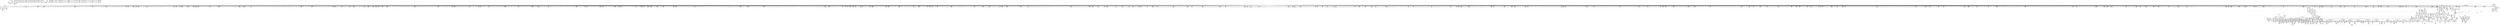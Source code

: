 digraph {
	CE0x4acb300 [shape=record,shape=Mrecord,label="{CE0x4acb300|i64*_getelementptr_inbounds_(_26_x_i64_,_26_x_i64_*___llvm_gcov_ctr217,_i64_0,_i64_20)|*Constant*|*SummSource*}"]
	CE0x49fdfe0 [shape=record,shape=Mrecord,label="{CE0x49fdfe0|VOIDTB_TE:_CE_211,212_}"]
	CE0x4a8a6e0 [shape=record,shape=Mrecord,label="{CE0x4a8a6e0|28:_i32,_:_CRE_100,101_}"]
	CE0x49ee6b0 [shape=record,shape=Mrecord,label="{CE0x49ee6b0|40:_%struct.super_block*,_56:_i8*,_:_CRE_320,328_|*MultipleSource*|Function::selinux_inode_symlink&Arg::dir::|Function::may_create&Arg::dir::|security/selinux/hooks.c,1713}"]
	CE0x49c0e60 [shape=record,shape=Mrecord,label="{CE0x49c0e60|i64*_getelementptr_inbounds_(_2_x_i64_,_2_x_i64_*___llvm_gcov_ctr223,_i64_0,_i64_1)|*Constant*|*SummSource*}"]
	CE0x4a29190 [shape=record,shape=Mrecord,label="{CE0x4a29190|272:_i8*,_:_CRE_464,472_|*MultipleSource*|*LoadInst*|security/selinux/hooks.c,1714|security/selinux/hooks.c,1714}"]
	CE0x49aa6d0 [shape=record,shape=Mrecord,label="{CE0x49aa6d0|may_create:_ad|security/selinux/hooks.c, 1710|*SummSource*}"]
	CE0x4a8f4c0 [shape=record,shape=Mrecord,label="{CE0x4a8f4c0|may_create:_tmp30|security/selinux/hooks.c,1725}"]
	CE0x4a7bb20 [shape=record,shape=Mrecord,label="{CE0x4a7bb20|272:_i8*,_:_CRE_1637,1638_}"]
	CE0x49badf0 [shape=record,shape=Mrecord,label="{CE0x49badf0|may_create:_tmp20|security/selinux/hooks.c,1706|*SummSink*}"]
	CE0x4a10320 [shape=record,shape=Mrecord,label="{CE0x4a10320|40:_%struct.super_block*,_56:_i8*,_:_CRE_867,868_}"]
	CE0x4ad8770 [shape=record,shape=Mrecord,label="{CE0x4ad8770|i64*_getelementptr_inbounds_(_2_x_i64_,_2_x_i64_*___llvm_gcov_ctr98,_i64_0,_i64_0)|*Constant*|*SummSink*}"]
	CE0x49c8fb0 [shape=record,shape=Mrecord,label="{CE0x49c8fb0|may_create:_if.end|*SummSink*}"]
	CE0x49a6e90 [shape=record,shape=Mrecord,label="{CE0x49a6e90|i8_1|*Constant*|*SummSource*}"]
	CE0x4ab4910 [shape=record,shape=Mrecord,label="{CE0x4ab4910|VOIDTB_TE:_CE_145,146_}"]
	CE0x49d4ae0 [shape=record,shape=Mrecord,label="{CE0x49d4ae0|i1_true|*Constant*|*SummSource*}"]
	CE0x49d1940 [shape=record,shape=Mrecord,label="{CE0x49d1940|40:_%struct.super_block*,_56:_i8*,_:_CRE_148,149_}"]
	CE0x4a897e0 [shape=record,shape=Mrecord,label="{CE0x4a897e0|28:_i32,_:_CRE_85,86_}"]
	CE0x4ade470 [shape=record,shape=Mrecord,label="{CE0x4ade470|may_create:_call32|security/selinux/hooks.c,1739|*SummSource*}"]
	CE0x4a8d7e0 [shape=record,shape=Mrecord,label="{CE0x4a8d7e0|avc_has_perm:_requested|Function::avc_has_perm&Arg::requested::|*SummSource*}"]
	CE0x4a17420 [shape=record,shape=Mrecord,label="{CE0x4a17420|may_create:_tmp22|*LoadInst*|security/selinux/hooks.c,1713}"]
	CE0x4a071f0 [shape=record,shape=Mrecord,label="{CE0x4a071f0|272:_i8*,_:_CRE_1340,1341_}"]
	CE0x4acb730 [shape=record,shape=Mrecord,label="{CE0x4acb730|may_create:_tmp54|security/selinux/hooks.c,1733}"]
	CE0x4a15f60 [shape=record,shape=Mrecord,label="{CE0x4a15f60|40:_%struct.super_block*,_56:_i8*,_:_CRE_968,976_|*MultipleSource*|Function::selinux_inode_symlink&Arg::dir::|Function::may_create&Arg::dir::|security/selinux/hooks.c,1713}"]
	CE0x4a14dd0 [shape=record,shape=Mrecord,label="{CE0x4a14dd0|40:_%struct.super_block*,_56:_i8*,_:_CRE_927,928_}"]
	CE0x4a8cf10 [shape=record,shape=Mrecord,label="{CE0x4a8cf10|may_create:_tmp29|security/selinux/hooks.c,1722}"]
	CE0x4aaf060 [shape=record,shape=Mrecord,label="{CE0x4aaf060|may_create:_tmp44|security/selinux/hooks.c,1728|*SummSink*}"]
	CE0x4a107d0 [shape=record,shape=Mrecord,label="{CE0x4a107d0|40:_%struct.super_block*,_56:_i8*,_:_CRE_871,872_}"]
	CE0x4ab0690 [shape=record,shape=Mrecord,label="{CE0x4ab0690|VOIDTB_TE:_CE_24,40_|*MultipleSource*|Function::selinux_inode_symlink&Arg::dentry::|security/selinux/hooks.c,1730|Function::may_create&Arg::dentry::}"]
	CE0x4a7b6e0 [shape=record,shape=Mrecord,label="{CE0x4a7b6e0|272:_i8*,_:_CRE_1633,1634_}"]
	CE0x49ba530 [shape=record,shape=Mrecord,label="{CE0x49ba530|may_create:_security|security/selinux/hooks.c,1706}"]
	CE0x4a1efd0 [shape=record,shape=Mrecord,label="{CE0x4a1efd0|272:_i8*,_:_CRE_1278,1279_}"]
	CE0x49a6330 [shape=record,shape=Mrecord,label="{CE0x49a6330|may_create:_tmp15|security/selinux/hooks.c,1706|*SummSource*}"]
	CE0x4a2e8b0 [shape=record,shape=Mrecord,label="{CE0x4a2e8b0|272:_i8*,_:_CRE_609,610_}"]
	CE0x49d5870 [shape=record,shape=Mrecord,label="{CE0x49d5870|_call_void_mcount()_#3|*SummSink*}"]
	CE0x4a781f0 [shape=record,shape=Mrecord,label="{CE0x4a781f0|272:_i8*,_:_CRE_1360,1361_}"]
	CE0x4a0b150 [shape=record,shape=Mrecord,label="{CE0x4a0b150|40:_%struct.super_block*,_56:_i8*,_:_CRE_614,615_}"]
	CE0x4a06310 [shape=record,shape=Mrecord,label="{CE0x4a06310|272:_i8*,_:_CRE_1326,1327_}"]
	CE0x4a070e0 [shape=record,shape=Mrecord,label="{CE0x4a070e0|272:_i8*,_:_CRE_1339,1340_}"]
	CE0x4a111d0 [shape=record,shape=Mrecord,label="{CE0x4a111d0|40:_%struct.super_block*,_56:_i8*,_:_CRE_879,880_}"]
	CE0x4ae6b30 [shape=record,shape=Mrecord,label="{CE0x4ae6b30|i64_1|*Constant*}"]
	CE0x49a8170 [shape=record,shape=Mrecord,label="{CE0x49a8170|28:_i32,_:_CRE_18,19_}"]
	CE0x4a7d390 [shape=record,shape=Mrecord,label="{CE0x4a7d390|272:_i8*,_:_CRE_1660,1661_}"]
	CE0x4a274e0 [shape=record,shape=Mrecord,label="{CE0x4a274e0|272:_i8*,_:_CRE_438,439_}"]
	CE0x4a81560 [shape=record,shape=Mrecord,label="{CE0x4a81560|272:_i8*,_:_CRE_1856,1864_|*MultipleSource*|*LoadInst*|security/selinux/hooks.c,1714|security/selinux/hooks.c,1714}"]
	CE0x4a10cd0 [shape=record,shape=Mrecord,label="{CE0x4a10cd0|40:_%struct.super_block*,_56:_i8*,_:_CRE_875,876_}"]
	CE0x424b0b0 [shape=record,shape=Mrecord,label="{CE0x424b0b0|selinux_inode_symlink:_tmp2|*SummSink*}"]
	CE0x49d5da0 [shape=record,shape=Mrecord,label="{CE0x49d5da0|may_create:_if.then29|*SummSink*}"]
	CE0x4a11e50 [shape=record,shape=Mrecord,label="{CE0x4a11e50|40:_%struct.super_block*,_56:_i8*,_:_CRE_889,890_}"]
	CE0x4ab2da0 [shape=record,shape=Mrecord,label="{CE0x4ab2da0|VOIDTB_TE:_CE_165,166_}"]
	CE0x4a1c330 [shape=record,shape=Mrecord,label="{CE0x4a1c330|272:_i8*,_:_CRE_1236,1237_}"]
	CE0x4a03a70 [shape=record,shape=Mrecord,label="{CE0x4a03a70|40:_%struct.super_block*,_56:_i8*,_:_CRE_488,496_|*MultipleSource*|Function::selinux_inode_symlink&Arg::dir::|Function::may_create&Arg::dir::|security/selinux/hooks.c,1713}"]
	CE0x49f9b70 [shape=record,shape=Mrecord,label="{CE0x49f9b70|GLOBAL:_current_task|Global_var:current_task|*SummSource*}"]
	CE0x4a0b790 [shape=record,shape=Mrecord,label="{CE0x4a0b790|40:_%struct.super_block*,_56:_i8*,_:_CRE_619,620_}"]
	CE0x49b6c60 [shape=record,shape=Mrecord,label="{CE0x49b6c60|_ret_i32_%call,_!dbg_!27715|security/selinux/hooks.c,2779}"]
	CE0x49f9d60 [shape=record,shape=Mrecord,label="{CE0x49f9d60|may_create:_call|security/selinux/hooks.c,1706|*SummSink*}"]
	CE0x49be5d0 [shape=record,shape=Mrecord,label="{CE0x49be5d0|may_create:_tmp17|security/selinux/hooks.c,1706|*SummSink*}"]
	CE0x4a0f3a0 [shape=record,shape=Mrecord,label="{CE0x4a0f3a0|40:_%struct.super_block*,_56:_i8*,_:_CRE_832,840_|*MultipleSource*|Function::selinux_inode_symlink&Arg::dir::|Function::may_create&Arg::dir::|security/selinux/hooks.c,1713}"]
	CE0x4a1c440 [shape=record,shape=Mrecord,label="{CE0x4a1c440|272:_i8*,_:_CRE_1237,1238_}"]
	CE0x4a78960 [shape=record,shape=Mrecord,label="{CE0x4a78960|272:_i8*,_:_CRE_1367,1368_}"]
	CE0x4a2acd0 [shape=record,shape=Mrecord,label="{CE0x4a2acd0|may_create:_tmp23|security/selinux/hooks.c,1713|*SummSink*}"]
	CE0x49d6630 [shape=record,shape=Mrecord,label="{CE0x49d6630|may_create:_bb}"]
	CE0x49c8c00 [shape=record,shape=Mrecord,label="{CE0x49c8c00|may_create:_do.body|*SummSink*}"]
	CE0x49d1880 [shape=record,shape=Mrecord,label="{CE0x49d1880|40:_%struct.super_block*,_56:_i8*,_:_CRE_147,148_}"]
	CE0x4a05dc0 [shape=record,shape=Mrecord,label="{CE0x4a05dc0|272:_i8*,_:_CRE_1321,1322_}"]
	CE0x4aaf500 [shape=record,shape=Mrecord,label="{CE0x4aaf500|may_create:_tmp45|security/selinux/hooks.c,1728|*SummSink*}"]
	CE0x4a07690 [shape=record,shape=Mrecord,label="{CE0x4a07690|40:_%struct.super_block*,_56:_i8*,_:_CRE_567,568_}"]
	CE0x4a8f5e0 [shape=record,shape=Mrecord,label="{CE0x4a8f5e0|may_create:_tmp30|security/selinux/hooks.c,1725|*SummSource*}"]
	CE0x4accd00 [shape=record,shape=Mrecord,label="{CE0x4accd00|i64_18|*Constant*}"]
	CE0x49fa850 [shape=record,shape=Mrecord,label="{CE0x49fa850|i64_5|*Constant*|*SummSource*}"]
	CE0x4ab37b0 [shape=record,shape=Mrecord,label="{CE0x4ab37b0|i32_4|*Constant*|*SummSource*}"]
	CE0x4a23e10 [shape=record,shape=Mrecord,label="{CE0x4a23e10|272:_i8*,_:_CRE_406,407_}"]
	CE0x4ace920 [shape=record,shape=Mrecord,label="{CE0x4ace920|i64*_getelementptr_inbounds_(_26_x_i64_,_26_x_i64_*___llvm_gcov_ctr217,_i64_0,_i64_23)|*Constant*|*SummSource*}"]
	CE0x49eb4b0 [shape=record,shape=Mrecord,label="{CE0x49eb4b0|40:_%struct.super_block*,_56:_i8*,_:_CRE_273,274_}"]
	CE0x4a13390 [shape=record,shape=Mrecord,label="{CE0x4a13390|40:_%struct.super_block*,_56:_i8*,_:_CRE_906,907_}"]
	CE0x4a2fac0 [shape=record,shape=Mrecord,label="{CE0x4a2fac0|272:_i8*,_:_CRE_626,627_}"]
	CE0x49a5380 [shape=record,shape=Mrecord,label="{CE0x49a5380|may_create:_tmp|*SummSource*}"]
	CE0x49a9590 [shape=record,shape=Mrecord,label="{CE0x49a9590|28:_i32,_:_CRE_52,53_}"]
	CE0x4a05760 [shape=record,shape=Mrecord,label="{CE0x4a05760|272:_i8*,_:_CRE_1315,1316_}"]
	CE0x49d1110 [shape=record,shape=Mrecord,label="{CE0x49d1110|40:_%struct.super_block*,_56:_i8*,_:_CRE_138,139_}"]
	CE0x4a89fe0 [shape=record,shape=Mrecord,label="{CE0x4a89fe0|28:_i32,_:_CRE_93,94_}"]
	CE0x4a8bc70 [shape=record,shape=Mrecord,label="{CE0x4a8bc70|28:_i32,_:_CRE_120,128_|*MultipleSource*|security/selinux/hooks.c,1722|*LoadInst*|security/selinux/hooks.c,1713|security/selinux/hooks.c,1713}"]
	CE0x49bff20 [shape=record,shape=Mrecord,label="{CE0x49bff20|40:_%struct.super_block*,_56:_i8*,_:_CRE_563,564_}"]
	CE0x4a28090 [shape=record,shape=Mrecord,label="{CE0x4a28090|272:_i8*,_:_CRE_449,450_}"]
	CE0x4a08590 [shape=record,shape=Mrecord,label="{CE0x4a08590|40:_%struct.super_block*,_56:_i8*,_:_CRE_579,580_}"]
	CE0x4ab2850 [shape=record,shape=Mrecord,label="{CE0x4ab2850|VOIDTB_TE:_CE_160,161_}"]
	CE0x49fd760 [shape=record,shape=Mrecord,label="{CE0x49fd760|VOIDTB_TE:_CE_203,204_}"]
	CE0x49a9800 [shape=record,shape=Mrecord,label="{CE0x49a9800|28:_i32,_:_CRE_55,56_}"]
	CE0x4ab2eb0 [shape=record,shape=Mrecord,label="{CE0x4ab2eb0|VOIDTB_TE:_CE_166,167_}"]
	CE0x49a63a0 [shape=record,shape=Mrecord,label="{CE0x49a63a0|may_create:_tmp15|security/selinux/hooks.c,1706|*SummSink*}"]
	CE0x4a8b1d0 [shape=record,shape=Mrecord,label="{CE0x4a8b1d0|28:_i32,_:_CRE_110,111_}"]
	CE0x49c8af0 [shape=record,shape=Mrecord,label="{CE0x49c8af0|may_create:_do.body|*SummSource*}"]
	CE0x4a1a3b0 [shape=record,shape=Mrecord,label="{CE0x4a1a3b0|272:_i8*,_:_CRE_896,1208_|*MultipleSource*|*LoadInst*|security/selinux/hooks.c,1714|security/selinux/hooks.c,1714}"]
	CE0x4a7c8f0 [shape=record,shape=Mrecord,label="{CE0x4a7c8f0|272:_i8*,_:_CRE_1650,1651_}"]
	CE0x4a7e380 [shape=record,shape=Mrecord,label="{CE0x4a7e380|272:_i8*,_:_CRE_1675,1676_}"]
	CE0x4a13b10 [shape=record,shape=Mrecord,label="{CE0x4a13b10|40:_%struct.super_block*,_56:_i8*,_:_CRE_912,913_}"]
	CE0x4ab0210 [shape=record,shape=Mrecord,label="{CE0x4ab0210|may_create:_tmp46|security/selinux/hooks.c,1729|*SummSink*}"]
	CE0x4a1dba0 [shape=record,shape=Mrecord,label="{CE0x4a1dba0|272:_i8*,_:_CRE_1259,1260_}"]
	CE0x4a8b720 [shape=record,shape=Mrecord,label="{CE0x4a8b720|28:_i32,_:_CRE_115,116_}"]
	CE0x4a72a10 [shape=record,shape=Mrecord,label="{CE0x4a72a10|272:_i8*,_:_CRE_1307,1308_}"]
	CE0x4a80ff0 [shape=record,shape=Mrecord,label="{CE0x4a80ff0|272:_i8*,_:_CRE_1832,1840_|*MultipleSource*|*LoadInst*|security/selinux/hooks.c,1714|security/selinux/hooks.c,1714}"]
	CE0x49be560 [shape=record,shape=Mrecord,label="{CE0x49be560|may_create:_tmp17|security/selinux/hooks.c,1706|*SummSource*}"]
	CE0x4a77970 [shape=record,shape=Mrecord,label="{CE0x4a77970|272:_i8*,_:_CRE_1352,1353_}"]
	CE0x4acceb0 [shape=record,shape=Mrecord,label="{CE0x4acceb0|may_create:_tmp56|security/selinux/hooks.c,1736|*SummSource*}"]
	CE0x4a2cd10 [shape=record,shape=Mrecord,label="{CE0x4a2cd10|272:_i8*,_:_CRE_583,584_}"]
	CE0x49bf7a0 [shape=record,shape=Mrecord,label="{CE0x49bf7a0|40:_%struct.super_block*,_56:_i8*,_:_CRE_557,558_}"]
	CE0x4a81c30 [shape=record,shape=Mrecord,label="{CE0x4a81c30|272:_i8*,_:_CRE_1876,1877_}"]
	CE0x4a8a1e0 [shape=record,shape=Mrecord,label="{CE0x4a8a1e0|28:_i32,_:_CRE_95,96_}"]
	CE0x4a77db0 [shape=record,shape=Mrecord,label="{CE0x4a77db0|272:_i8*,_:_CRE_1356,1357_}"]
	CE0x4a7b900 [shape=record,shape=Mrecord,label="{CE0x4a7b900|272:_i8*,_:_CRE_1635,1636_}"]
	CE0x4a8b3f0 [shape=record,shape=Mrecord,label="{CE0x4a8b3f0|28:_i32,_:_CRE_112,113_}"]
	CE0x4a883e0 [shape=record,shape=Mrecord,label="{CE0x4a883e0|28:_i32,_:_CRE_65,66_}"]
	CE0x4acbf00 [shape=record,shape=Mrecord,label="{CE0x4acbf00|may_create:_tmp55|security/selinux/hooks.c,1735}"]
	CE0x4a77a80 [shape=record,shape=Mrecord,label="{CE0x4a77a80|272:_i8*,_:_CRE_1353,1354_}"]
	CE0x4a191f0 [shape=record,shape=Mrecord,label="{CE0x4a191f0|272:_i8*,_:_CRE_368,372_|*MultipleSource*|*LoadInst*|security/selinux/hooks.c,1714|security/selinux/hooks.c,1714}"]
	CE0x4a181a0 [shape=record,shape=Mrecord,label="{CE0x4a181a0|272:_i8*,_:_CRE_296,304_|*MultipleSource*|*LoadInst*|security/selinux/hooks.c,1714|security/selinux/hooks.c,1714}"]
	CE0x49ec9f0 [shape=record,shape=Mrecord,label="{CE0x49ec9f0|40:_%struct.super_block*,_56:_i8*,_:_CRE_290,291_}"]
	CE0x4a17050 [shape=record,shape=Mrecord,label="{CE0x4a17050|40:_%struct.super_block*,_56:_i8*,_:_CRE_992,1000_|*MultipleSource*|Function::selinux_inode_symlink&Arg::dir::|Function::may_create&Arg::dir::|security/selinux/hooks.c,1713}"]
	CE0x4a20b70 [shape=record,shape=Mrecord,label="{CE0x4a20b70|272:_i8*,_:_CRE_32,40_|*MultipleSource*|*LoadInst*|security/selinux/hooks.c,1714|security/selinux/hooks.c,1714}"]
	CE0x4a91d40 [shape=record,shape=Mrecord,label="{CE0x4a91d40|avc_has_perm:_tclass|Function::avc_has_perm&Arg::tclass::|*SummSource*}"]
	CE0x49b5660 [shape=record,shape=Mrecord,label="{CE0x49b5660|40:_%struct.super_block*,_56:_i8*,_:_CRE_4,8_|*MultipleSource*|Function::selinux_inode_symlink&Arg::dir::|Function::may_create&Arg::dir::|security/selinux/hooks.c,1713}"]
	CE0x49f8a70 [shape=record,shape=Mrecord,label="{CE0x49f8a70|get_current:_entry|*SummSource*}"]
	CE0x49b7750 [shape=record,shape=Mrecord,label="{CE0x49b7750|may_create:_if.end17}"]
	CE0x4a951a0 [shape=record,shape=Mrecord,label="{CE0x4a951a0|may_create:_tmp28|security/selinux/hooks.c,1717|*SummSink*}"]
	CE0x4a9c900 [shape=record,shape=Mrecord,label="{CE0x4a9c900|i64*_getelementptr_inbounds_(_26_x_i64_,_26_x_i64_*___llvm_gcov_ctr217,_i64_0,_i64_12)|*Constant*|*SummSource*}"]
	CE0x49e9e30 [shape=record,shape=Mrecord,label="{CE0x49e9e30|40:_%struct.super_block*,_56:_i8*,_:_CRE_255,256_}"]
	CE0x4a24250 [shape=record,shape=Mrecord,label="{CE0x4a24250|272:_i8*,_:_CRE_410,411_}"]
	CE0x49d6000 [shape=record,shape=Mrecord,label="{CE0x49d6000|get_current:_tmp4|./arch/x86/include/asm/current.h,14|*SummSource*}"]
	CE0x49a7fb0 [shape=record,shape=Mrecord,label="{CE0x49a7fb0|28:_i32,_:_CRE_16,17_}"]
	CE0x4a1a1e0 [shape=record,shape=Mrecord,label="{CE0x4a1a1e0|272:_i8*,_:_CRE_880,896_|*MultipleSource*|*LoadInst*|security/selinux/hooks.c,1714|security/selinux/hooks.c,1714}"]
	CE0x4a7d4a0 [shape=record,shape=Mrecord,label="{CE0x4a7d4a0|272:_i8*,_:_CRE_1661,1662_}"]
	CE0x4a7d5b0 [shape=record,shape=Mrecord,label="{CE0x4a7d5b0|272:_i8*,_:_CRE_1662,1663_}"]
	CE0x4a1e970 [shape=record,shape=Mrecord,label="{CE0x4a1e970|272:_i8*,_:_CRE_1272,1273_}"]
	CE0x4a91e10 [shape=record,shape=Mrecord,label="{CE0x4a91e10|avc_has_perm:_tclass|Function::avc_has_perm&Arg::tclass::|*SummSink*}"]
	CE0x4a1cee0 [shape=record,shape=Mrecord,label="{CE0x4a1cee0|272:_i8*,_:_CRE_1247,1248_}"]
	CE0x4a230d0 [shape=record,shape=Mrecord,label="{CE0x4a230d0|272:_i8*,_:_CRE_394,395_}"]
	CE0x4a13250 [shape=record,shape=Mrecord,label="{CE0x4a13250|40:_%struct.super_block*,_56:_i8*,_:_CRE_905,906_}"]
	CE0x49bc7f0 [shape=record,shape=Mrecord,label="{CE0x49bc7f0|may_create:_tmp65|security/selinux/hooks.c,1739|*SummSink*}"]
	CE0x4a7e160 [shape=record,shape=Mrecord,label="{CE0x4a7e160|272:_i8*,_:_CRE_1673,1674_}"]
	CE0x4a90f00 [shape=record,shape=Mrecord,label="{CE0x4a90f00|avc_has_perm:_requested|Function::avc_has_perm&Arg::requested::|*SummSink*}"]
	CE0x4a78850 [shape=record,shape=Mrecord,label="{CE0x4a78850|272:_i8*,_:_CRE_1366,1367_}"]
	CE0x49b9820 [shape=record,shape=Mrecord,label="{CE0x49b9820|may_create:_cred|security/selinux/hooks.c,1706|*SummSource*}"]
	CE0x4a2a610 [shape=record,shape=Mrecord,label="{CE0x4a2a610|272:_i8*,_:_CRE_562,563_}"]
	CE0x4a125d0 [shape=record,shape=Mrecord,label="{CE0x4a125d0|40:_%struct.super_block*,_56:_i8*,_:_CRE_895,896_}"]
	CE0x4a139d0 [shape=record,shape=Mrecord,label="{CE0x4a139d0|40:_%struct.super_block*,_56:_i8*,_:_CRE_911,912_}"]
	CE0x4a77750 [shape=record,shape=Mrecord,label="{CE0x4a77750|272:_i8*,_:_CRE_1350,1351_}"]
	CE0x49cafb0 [shape=record,shape=Mrecord,label="{CE0x49cafb0|may_create:_tmp11|security/selinux/hooks.c,1706}"]
	CE0x4ab4120 [shape=record,shape=Mrecord,label="{CE0x4ab4120|VOIDTB_TE:_CE_92,93_}"]
	CE0x4a18370 [shape=record,shape=Mrecord,label="{CE0x4a18370|272:_i8*,_:_CRE_304,312_|*MultipleSource*|*LoadInst*|security/selinux/hooks.c,1714|security/selinux/hooks.c,1714}"]
	CE0x49f0b00 [shape=record,shape=Mrecord,label="{CE0x49f0b00|40:_%struct.super_block*,_56:_i8*,_:_CRE_464,472_|*MultipleSource*|Function::selinux_inode_symlink&Arg::dir::|Function::may_create&Arg::dir::|security/selinux/hooks.c,1713}"]
	CE0x49b4dc0 [shape=record,shape=Mrecord,label="{CE0x49b4dc0|may_create:_dentry|Function::may_create&Arg::dentry::|*SummSink*}"]
	CE0x49c3e30 [shape=record,shape=Mrecord,label="{CE0x49c3e30|may_create:_i_security|security/selinux/hooks.c,1713|*SummSink*}"]
	CE0x4ace300 [shape=record,shape=Mrecord,label="{CE0x4ace300|may_create:_tmp60|security/selinux/hooks.c,1737}"]
	CE0x4a2cf30 [shape=record,shape=Mrecord,label="{CE0x4a2cf30|272:_i8*,_:_CRE_585,586_}"]
	CE0x4a91a00 [shape=record,shape=Mrecord,label="{CE0x4a91a00|i16_7|*Constant*|*SummSource*}"]
	CE0x4a22a40 [shape=record,shape=Mrecord,label="{CE0x4a22a40|272:_i8*,_:_CRE_176,184_|*MultipleSource*|*LoadInst*|security/selinux/hooks.c,1714|security/selinux/hooks.c,1714}"]
	CE0x4a8be90 [shape=record,shape=Mrecord,label="{CE0x4a8be90|28:_i32,_:_CRE_136,144_|*MultipleSource*|security/selinux/hooks.c,1722|*LoadInst*|security/selinux/hooks.c,1713|security/selinux/hooks.c,1713}"]
	CE0x4a26c60 [shape=record,shape=Mrecord,label="{CE0x4a26c60|272:_i8*,_:_CRE_430,431_}"]
	CE0x4a28a20 [shape=record,shape=Mrecord,label="{CE0x4a28a20|272:_i8*,_:_CRE_458,459_}"]
	CE0x49ef700 [shape=record,shape=Mrecord,label="{CE0x49ef700|40:_%struct.super_block*,_56:_i8*,_:_CRE_392,400_|*MultipleSource*|Function::selinux_inode_symlink&Arg::dir::|Function::may_create&Arg::dir::|security/selinux/hooks.c,1713}"]
	CE0x4a8b830 [shape=record,shape=Mrecord,label="{CE0x4a8b830|28:_i32,_:_CRE_116,117_}"]
	CE0x49ce990 [shape=record,shape=Mrecord,label="{CE0x49ce990|i8*_getelementptr_inbounds_(_45_x_i8_,_45_x_i8_*_.str12,_i32_0,_i32_0)|*Constant*|*SummSink*}"]
	CE0x49a6d10 [shape=record,shape=Mrecord,label="{CE0x49a6d10|i8_1|*Constant*}"]
	CE0x4a7b2a0 [shape=record,shape=Mrecord,label="{CE0x4a7b2a0|272:_i8*,_:_CRE_1629,1630_}"]
	CE0x49aeee0 [shape=record,shape=Mrecord,label="{CE0x49aeee0|get_current:_tmp3|*SummSource*}"]
	CE0x49a11f0 [shape=record,shape=Mrecord,label="{CE0x49a11f0|i64_1|*Constant*}"]
	CE0x49a8da0 [shape=record,shape=Mrecord,label="{CE0x49a8da0|28:_i32,_:_CRE_40,44_|*MultipleSource*|security/selinux/hooks.c,1722|*LoadInst*|security/selinux/hooks.c,1713|security/selinux/hooks.c,1713}"]
	CE0x49ef240 [shape=record,shape=Mrecord,label="{CE0x49ef240|40:_%struct.super_block*,_56:_i8*,_:_CRE_376,384_|*MultipleSource*|Function::selinux_inode_symlink&Arg::dir::|Function::may_create&Arg::dir::|security/selinux/hooks.c,1713}"]
	CE0x4a224d0 [shape=record,shape=Mrecord,label="{CE0x4a224d0|272:_i8*,_:_CRE_144,152_|*MultipleSource*|*LoadInst*|security/selinux/hooks.c,1714|security/selinux/hooks.c,1714}"]
	CE0x49d2480 [shape=record,shape=Mrecord,label="{CE0x49d2480|40:_%struct.super_block*,_56:_i8*,_:_CRE_163,164_}"]
	CE0x4a168d0 [shape=record,shape=Mrecord,label="{CE0x4a168d0|40:_%struct.super_block*,_56:_i8*,_:_CRE_980,981_}"]
	CE0x4a28b30 [shape=record,shape=Mrecord,label="{CE0x4a28b30|272:_i8*,_:_CRE_459,460_}"]
	CE0x4a9f3f0 [shape=record,shape=Mrecord,label="{CE0x4a9f3f0|may_create:_tmp37|security/selinux/hooks.c,1728|*SummSink*}"]
	CE0x4a2ead0 [shape=record,shape=Mrecord,label="{CE0x4a2ead0|272:_i8*,_:_CRE_611,612_}"]
	CE0x49c12e0 [shape=record,shape=Mrecord,label="{CE0x49c12e0|may_create:_if.end30|*SummSource*}"]
	CE0x4a7fa30 [shape=record,shape=Mrecord,label="{CE0x4a7fa30|272:_i8*,_:_CRE_1728,1736_|*MultipleSource*|*LoadInst*|security/selinux/hooks.c,1714|security/selinux/hooks.c,1714}"]
	CE0x4a2f020 [shape=record,shape=Mrecord,label="{CE0x4a2f020|272:_i8*,_:_CRE_616,617_}"]
	CE0x4aae9c0 [shape=record,shape=Mrecord,label="{CE0x4aae9c0|may_create:_tmp43|security/selinux/hooks.c,1728|*SummSource*}"]
	CE0x4a1eec0 [shape=record,shape=Mrecord,label="{CE0x4a1eec0|272:_i8*,_:_CRE_1277,1278_}"]
	CE0x4a8eaa0 [shape=record,shape=Mrecord,label="{CE0x4a8eaa0|may_create:_tmp34|security/selinux/hooks.c,1726|*SummSource*}"]
	CE0x4ac8aa0 [shape=record,shape=Mrecord,label="{CE0x4ac8aa0|may_create:_call27|security/selinux/hooks.c,1735|*SummSource*}"]
	CE0x4ab2300 [shape=record,shape=Mrecord,label="{CE0x4ab2300|VOIDTB_TE:_CE_155,156_}"]
	CE0x4a286f0 [shape=record,shape=Mrecord,label="{CE0x4a286f0|272:_i8*,_:_CRE_455,456_}"]
	CE0x49b54e0 [shape=record,shape=Mrecord,label="{CE0x49b54e0|40:_%struct.super_block*,_56:_i8*,_:_CRE_2,4_|*MultipleSource*|Function::selinux_inode_symlink&Arg::dir::|Function::may_create&Arg::dir::|security/selinux/hooks.c,1713}"]
	CE0x49b4510 [shape=record,shape=Mrecord,label="{CE0x49b4510|i32_0|*Constant*|*SummSource*}"]
	CE0x49fd980 [shape=record,shape=Mrecord,label="{CE0x49fd980|VOIDTB_TE:_CE_205,206_}"]
	CE0x4a81ca0 [shape=record,shape=Mrecord,label="{CE0x4a81ca0|272:_i8*,_:_CRE_1875,1876_}"]
	CE0x49c0fc0 [shape=record,shape=Mrecord,label="{CE0x49c0fc0|i64*_getelementptr_inbounds_(_26_x_i64_,_26_x_i64_*___llvm_gcov_ctr217,_i64_0,_i64_0)|*Constant*|*SummSource*}"]
	CE0x4a100a0 [shape=record,shape=Mrecord,label="{CE0x4a100a0|40:_%struct.super_block*,_56:_i8*,_:_CRE_866,867_}"]
	CE0x49d1e80 [shape=record,shape=Mrecord,label="{CE0x49d1e80|40:_%struct.super_block*,_56:_i8*,_:_CRE_155,156_}"]
	CE0x4a8bb60 [shape=record,shape=Mrecord,label="{CE0x4a8bb60|28:_i32,_:_CRE_119,120_}"]
	CE0x4a1f800 [shape=record,shape=Mrecord,label="{CE0x4a1f800|i32_16|*Constant*}"]
	CE0x4a13d90 [shape=record,shape=Mrecord,label="{CE0x4a13d90|40:_%struct.super_block*,_56:_i8*,_:_CRE_914,915_}"]
	CE0x4a1cdd0 [shape=record,shape=Mrecord,label="{CE0x4a1cdd0|272:_i8*,_:_CRE_1246,1247_}"]
	CE0x4a27b40 [shape=record,shape=Mrecord,label="{CE0x4a27b40|272:_i8*,_:_CRE_444,445_}"]
	CE0x4a0e1e0 [shape=record,shape=Mrecord,label="{CE0x4a0e1e0|40:_%struct.super_block*,_56:_i8*,_:_CRE_760,768_|*MultipleSource*|Function::selinux_inode_symlink&Arg::dir::|Function::may_create&Arg::dir::|security/selinux/hooks.c,1713}"]
	CE0x4a92270 [shape=record,shape=Mrecord,label="{CE0x4a92270|may_create:_call14|security/selinux/hooks.c,1722}"]
	CE0x49a8f90 [shape=record,shape=Mrecord,label="{CE0x49a8f90|28:_i32,_:_CRE_48,49_}"]
	CE0x4a04580 [shape=record,shape=Mrecord,label="{CE0x4a04580|40:_%struct.super_block*,_56:_i8*,_:_CRE_520,528_|*MultipleSource*|Function::selinux_inode_symlink&Arg::dir::|Function::may_create&Arg::dir::|security/selinux/hooks.c,1713}"]
	CE0x4a02ee0 [shape=record,shape=Mrecord,label="{CE0x4a02ee0|i64*_getelementptr_inbounds_(_26_x_i64_,_26_x_i64_*___llvm_gcov_ctr217,_i64_0,_i64_19)|*Constant*}"]
	CE0x49a7ce0 [shape=record,shape=Mrecord,label="{CE0x49a7ce0|28:_i32,_:_CRE_11,12_}"]
	CE0x4a94b60 [shape=record,shape=Mrecord,label="{CE0x4a94b60|may_create:_create_sid|security/selinux/hooks.c,1717|*SummSink*}"]
	CE0x4a91250 [shape=record,shape=Mrecord,label="{CE0x4a91250|avc_has_perm:_ssid|Function::avc_has_perm&Arg::ssid::|*SummSink*}"]
	CE0x4a9c060 [shape=record,shape=Mrecord,label="{CE0x4a9c060|may_create:_tmp34|security/selinux/hooks.c,1726}"]
	CE0x4a07f50 [shape=record,shape=Mrecord,label="{CE0x4a07f50|40:_%struct.super_block*,_56:_i8*,_:_CRE_574,575_}"]
	CE0x49d6480 [shape=record,shape=Mrecord,label="{CE0x49d6480|may_create:_if.then|*SummSource*}"]
	CE0x4acc480 [shape=record,shape=Mrecord,label="{CE0x4acc480|may_create:_tmp47|security/selinux/hooks.c,1731}"]
	CE0x4a20160 [shape=record,shape=Mrecord,label="{CE0x4a20160|272:_i8*,_:_CRE_16,20_|*MultipleSource*|*LoadInst*|security/selinux/hooks.c,1714|security/selinux/hooks.c,1714}"]
	CE0x49aa780 [shape=record,shape=Mrecord,label="{CE0x49aa780|may_create:_ad|security/selinux/hooks.c, 1710|*SummSink*}"]
	CE0x49cee00 [shape=record,shape=Mrecord,label="{CE0x49cee00|i64*_getelementptr_inbounds_(_26_x_i64_,_26_x_i64_*___llvm_gcov_ctr217,_i64_0,_i64_9)|*Constant*|*SummSource*}"]
	CE0x4a2f9b0 [shape=record,shape=Mrecord,label="{CE0x4a2f9b0|272:_i8*,_:_CRE_625,626_}"]
	CE0x4a05980 [shape=record,shape=Mrecord,label="{CE0x4a05980|272:_i8*,_:_CRE_1317,1318_}"]
	CE0x4a1d100 [shape=record,shape=Mrecord,label="{CE0x4a1d100|272:_i8*,_:_CRE_1249,1250_}"]
	CE0x49ae0b0 [shape=record,shape=Mrecord,label="{CE0x49ae0b0|i64_4|*Constant*|*SummSink*}"]
	CE0x49ee1b0 [shape=record,shape=Mrecord,label="{CE0x49ee1b0|40:_%struct.super_block*,_56:_i8*,_:_CRE_309,310_}"]
	CE0x49ec630 [shape=record,shape=Mrecord,label="{CE0x49ec630|40:_%struct.super_block*,_56:_i8*,_:_CRE_287,288_}"]
	CE0x49bc500 [shape=record,shape=Mrecord,label="{CE0x49bc500|may_create:_tmp65|security/selinux/hooks.c,1739}"]
	CE0x49b5d90 [shape=record,shape=Mrecord,label="{CE0x49b5d90|may_create:_entry|*SummSink*}"]
	CE0x49a7e90 [shape=record,shape=Mrecord,label="{CE0x49a7e90|28:_i32,_:_CRE_14,15_}"]
	CE0x49fc220 [shape=record,shape=Mrecord,label="{CE0x49fc220|VOIDTB_TE:_CE_183,184_}"]
	CE0x4a15550 [shape=record,shape=Mrecord,label="{CE0x4a15550|40:_%struct.super_block*,_56:_i8*,_:_CRE_933,934_}"]
	CE0x4ab4fa0 [shape=record,shape=Mrecord,label="{CE0x4ab4fa0|VOIDTB_TE:_CE_148,149_}"]
	CE0x49b1e60 [shape=record,shape=Mrecord,label="{CE0x49b1e60|may_create:_tmp13|security/selinux/hooks.c,1706|*SummSource*}"]
	CE0x4a8a0e0 [shape=record,shape=Mrecord,label="{CE0x4a8a0e0|28:_i32,_:_CRE_94,95_}"]
	CE0x4a72d00 [shape=record,shape=Mrecord,label="{CE0x4a72d00|272:_i8*,_:_CRE_1310,1311_}"]
	CE0x49b2ef0 [shape=record,shape=Mrecord,label="{CE0x49b2ef0|i64*_getelementptr_inbounds_(_2_x_i64_,_2_x_i64_*___llvm_gcov_ctr223,_i64_0,_i64_0)|*Constant*}"]
	CE0x49d2240 [shape=record,shape=Mrecord,label="{CE0x49d2240|40:_%struct.super_block*,_56:_i8*,_:_CRE_160,161_}"]
	CE0x4a1a870 [shape=record,shape=Mrecord,label="{CE0x4a1a870|272:_i8*,_:_CRE_1212,1213_}"]
	CE0x49f8950 [shape=record,shape=Mrecord,label="{CE0x49f8950|get_current:_entry}"]
	CE0x49b1810 [shape=record,shape=Mrecord,label="{CE0x49b1810|selinux_inode_symlink:_tmp1|*SummSource*}"]
	CE0x49d7910 [shape=record,shape=Mrecord,label="{CE0x49d7910|may_create:_if.then16|*SummSource*}"]
	CE0x4ab4b50 [shape=record,shape=Mrecord,label="{CE0x4ab4b50|VOIDTB_TE:_CE_146,147_}"]
	CE0x4a06fd0 [shape=record,shape=Mrecord,label="{CE0x4a06fd0|272:_i8*,_:_CRE_1338,1339_}"]
	CE0x4a89de0 [shape=record,shape=Mrecord,label="{CE0x4a89de0|28:_i32,_:_CRE_91,92_}"]
	CE0x49c55a0 [shape=record,shape=Mrecord,label="{CE0x49c55a0|i64*_getelementptr_inbounds_(_26_x_i64_,_26_x_i64_*___llvm_gcov_ctr217,_i64_0,_i64_25)|*Constant*|*SummSink*}"]
	CE0x4ace9d0 [shape=record,shape=Mrecord,label="{CE0x4ace9d0|i64*_getelementptr_inbounds_(_26_x_i64_,_26_x_i64_*___llvm_gcov_ctr217,_i64_0,_i64_23)|*Constant*|*SummSink*}"]
	CE0x4a08a90 [shape=record,shape=Mrecord,label="{CE0x4a08a90|40:_%struct.super_block*,_56:_i8*,_:_CRE_583,584_}"]
	CE0x4a08d10 [shape=record,shape=Mrecord,label="{CE0x4a08d10|40:_%struct.super_block*,_56:_i8*,_:_CRE_585,586_}"]
	CE0x49cca40 [shape=record,shape=Mrecord,label="{CE0x49cca40|may_create:_dir|Function::may_create&Arg::dir::|*SummSource*}"]
	CE0x4a77530 [shape=record,shape=Mrecord,label="{CE0x4a77530|272:_i8*,_:_CRE_1348,1349_}"]
	CE0x4a890e0 [shape=record,shape=Mrecord,label="{CE0x4a890e0|28:_i32,_:_CRE_78,79_}"]
	CE0x4a25c70 [shape=record,shape=Mrecord,label="{CE0x4a25c70|272:_i8*,_:_CRE_415,416_}"]
	CE0x49d17c0 [shape=record,shape=Mrecord,label="{CE0x49d17c0|40:_%struct.super_block*,_56:_i8*,_:_CRE_146,147_}"]
	CE0x49fc330 [shape=record,shape=Mrecord,label="{CE0x49fc330|VOIDTB_TE:_CE_184,185_}"]
	CE0x4a0c050 [shape=record,shape=Mrecord,label="{CE0x4a0c050|40:_%struct.super_block*,_56:_i8*,_:_CRE_640,648_|*MultipleSource*|Function::selinux_inode_symlink&Arg::dir::|Function::may_create&Arg::dir::|security/selinux/hooks.c,1713}"]
	CE0x49cde60 [shape=record,shape=Mrecord,label="{CE0x49cde60|GLOBAL:_lockdep_rcu_suspicious|*Constant*|*SummSink*}"]
	CE0x4ab31e0 [shape=record,shape=Mrecord,label="{CE0x4ab31e0|VOIDTB_TE:_CE_169,170_}"]
	CE0x4a081d0 [shape=record,shape=Mrecord,label="{CE0x4a081d0|40:_%struct.super_block*,_56:_i8*,_:_CRE_576,577_}"]
	CE0x49d1400 [shape=record,shape=Mrecord,label="{CE0x49d1400|40:_%struct.super_block*,_56:_i8*,_:_CRE_141,142_}"]
	CE0x49d5f10 [shape=record,shape=Mrecord,label="{CE0x49d5f10|may_create:_lor.lhs.false}"]
	CE0x4a0e820 [shape=record,shape=Mrecord,label="{CE0x4a0e820|40:_%struct.super_block*,_56:_i8*,_:_CRE_792,800_|*MultipleSource*|Function::selinux_inode_symlink&Arg::dir::|Function::may_create&Arg::dir::|security/selinux/hooks.c,1713}"]
	CE0x49aac30 [shape=record,shape=Mrecord,label="{CE0x49aac30|selinux_inode_symlink:_dentry|Function::selinux_inode_symlink&Arg::dentry::}"]
	CE0x4a9f930 [shape=record,shape=Mrecord,label="{CE0x4a9f930|may_create:_tmp38|security/selinux/hooks.c,1728|*SummSource*}"]
	CE0x49bc060 [shape=record,shape=Mrecord,label="{CE0x49bc060|may_create:_sid31|security/selinux/hooks.c,1739|*SummSource*}"]
	CE0x4a2c160 [shape=record,shape=Mrecord,label="{CE0x4a2c160|272:_i8*,_:_CRE_572,573_}"]
	CE0x49c97d0 [shape=record,shape=Mrecord,label="{CE0x49c97d0|i64_3|*Constant*|*SummSink*}"]
	CE0x4a14150 [shape=record,shape=Mrecord,label="{CE0x4a14150|40:_%struct.super_block*,_56:_i8*,_:_CRE_917,918_}"]
	CE0x49eb230 [shape=record,shape=Mrecord,label="{CE0x49eb230|40:_%struct.super_block*,_56:_i8*,_:_CRE_271,272_}"]
	CE0x49f86a0 [shape=record,shape=Mrecord,label="{CE0x49f86a0|GLOBAL:_get_current|*Constant*|*SummSource*}"]
	CE0x49b3360 [shape=record,shape=Mrecord,label="{CE0x49b3360|may_create:_land.lhs.true2}"]
	CE0x4aaff20 [shape=record,shape=Mrecord,label="{CE0x4aaff20|may_create:_tmp46|security/selinux/hooks.c,1729}"]
	CE0x49b3b90 [shape=record,shape=Mrecord,label="{CE0x49b3b90|may_create:_tclass|Function::may_create&Arg::tclass::|*SummSink*}"]
	CE0x4a94bd0 [shape=record,shape=Mrecord,label="{CE0x4a94bd0|may_create:_tmp28|security/selinux/hooks.c,1717}"]
	CE0x4a2caf0 [shape=record,shape=Mrecord,label="{CE0x4a2caf0|272:_i8*,_:_CRE_581,582_}"]
	CE0x49d01c0 [shape=record,shape=Mrecord,label="{CE0x49d01c0|may_create:_newsid|security/selinux/hooks.c, 1709|*SummSink*}"]
	CE0x49cb470 [shape=record,shape=Mrecord,label="{CE0x49cb470|may_create:_tmp12|security/selinux/hooks.c,1706}"]
	CE0x4a08f90 [shape=record,shape=Mrecord,label="{CE0x4a08f90|40:_%struct.super_block*,_56:_i8*,_:_CRE_587,588_}"]
	CE0x4a273d0 [shape=record,shape=Mrecord,label="{CE0x4a273d0|272:_i8*,_:_CRE_437,438_}"]
	CE0x4aa0ab0 [shape=record,shape=Mrecord,label="{CE0x4aa0ab0|i32_5|*Constant*|*SummSink*}"]
	CE0x49a9dc0 [shape=record,shape=Mrecord,label="{CE0x49a9dc0|GLOBAL:___llvm_gcov_ctr217|Global_var:__llvm_gcov_ctr217|*SummSink*}"]
	CE0x4a06db0 [shape=record,shape=Mrecord,label="{CE0x4a06db0|272:_i8*,_:_CRE_1336,1337_}"]
	CE0x4a10a50 [shape=record,shape=Mrecord,label="{CE0x4a10a50|40:_%struct.super_block*,_56:_i8*,_:_CRE_873,874_}"]
	CE0x4a7a310 [shape=record,shape=Mrecord,label="{CE0x4a7a310|272:_i8*,_:_CRE_1608,1612_|*MultipleSource*|*LoadInst*|security/selinux/hooks.c,1714|security/selinux/hooks.c,1714}"]
	CE0x4a21f60 [shape=record,shape=Mrecord,label="{CE0x4a21f60|272:_i8*,_:_CRE_128,132_|*MultipleSource*|*LoadInst*|security/selinux/hooks.c,1714|security/selinux/hooks.c,1714}"]
	CE0x4a086d0 [shape=record,shape=Mrecord,label="{CE0x4a086d0|40:_%struct.super_block*,_56:_i8*,_:_CRE_580,581_}"]
	CE0x4a24580 [shape=record,shape=Mrecord,label="{CE0x4a24580|272:_i8*,_:_CRE_413,414_}"]
	CE0x4a9b390 [shape=record,shape=Mrecord,label="{CE0x4a9b390|may_create:_sid11|security/selinux/hooks.c,1716|*SummSource*}"]
	CE0x4a17fd0 [shape=record,shape=Mrecord,label="{CE0x4a17fd0|272:_i8*,_:_CRE_288,296_|*MultipleSource*|*LoadInst*|security/selinux/hooks.c,1714|security/selinux/hooks.c,1714}"]
	CE0x4a05340 [shape=record,shape=Mrecord,label="{CE0x4a05340|40:_%struct.super_block*,_56:_i8*,_:_CRE_553,554_}"]
	CE0x49c5d40 [shape=record,shape=Mrecord,label="{CE0x49c5d40|may_create:_i_security|security/selinux/hooks.c,1713|*SummSource*}"]
	CE0x49ecb30 [shape=record,shape=Mrecord,label="{CE0x49ecb30|40:_%struct.super_block*,_56:_i8*,_:_CRE_291,292_}"]
	CE0x4a24fa0 [shape=record,shape=Mrecord,label="{CE0x4a24fa0|272:_i8*,_:_CRE_216,224_|*MultipleSource*|*LoadInst*|security/selinux/hooks.c,1714|security/selinux/hooks.c,1714}"]
	CE0x4a01240 [shape=record,shape=Mrecord,label="{CE0x4a01240|VOIDTB_TE:_CE_319,320_}"]
	CE0x4a8dae0 [shape=record,shape=Mrecord,label="{CE0x4a8dae0|avc_has_perm:_auditdata|Function::avc_has_perm&Arg::auditdata::}"]
	CE0x49bd580 [shape=record,shape=Mrecord,label="{CE0x49bd580|40:_%struct.super_block*,_56:_i8*,_:_CRE_40,48_|*MultipleSource*|Function::selinux_inode_symlink&Arg::dir::|Function::may_create&Arg::dir::|security/selinux/hooks.c,1713}"]
	CE0x4a8eec0 [shape=record,shape=Mrecord,label="{CE0x4a8eec0|i64_10|*Constant*}"]
	CE0x49b5f40 [shape=record,shape=Mrecord,label="{CE0x49b5f40|selinux_inode_symlink:_dir|Function::selinux_inode_symlink&Arg::dir::}"]
	CE0x4a0d420 [shape=record,shape=Mrecord,label="{CE0x4a0d420|40:_%struct.super_block*,_56:_i8*,_:_CRE_704,712_|*MultipleSource*|Function::selinux_inode_symlink&Arg::dir::|Function::may_create&Arg::dir::|security/selinux/hooks.c,1713}"]
	CE0x4a13750 [shape=record,shape=Mrecord,label="{CE0x4a13750|40:_%struct.super_block*,_56:_i8*,_:_CRE_909,910_}"]
	CE0x4a770f0 [shape=record,shape=Mrecord,label="{CE0x4a770f0|272:_i8*,_:_CRE_1344,1345_}"]
	CE0x49d8a60 [shape=record,shape=Mrecord,label="{CE0x49d8a60|i64*_getelementptr_inbounds_(_26_x_i64_,_26_x_i64_*___llvm_gcov_ctr217,_i64_0,_i64_0)|*Constant*}"]
	CE0x4a270a0 [shape=record,shape=Mrecord,label="{CE0x4a270a0|272:_i8*,_:_CRE_434,435_}"]
	CE0x4a2f460 [shape=record,shape=Mrecord,label="{CE0x4a2f460|272:_i8*,_:_CRE_620,621_}"]
	CE0x49a0350 [shape=record,shape=Mrecord,label="{CE0x49a0350|selinux_inode_symlink:_entry|*SummSource*}"]
	CE0x4a1f410 [shape=record,shape=Mrecord,label="{CE0x4a1f410|272:_i8*,_:_CRE_1288,1296_|*MultipleSource*|*LoadInst*|security/selinux/hooks.c,1714|security/selinux/hooks.c,1714}"]
	CE0x4acad60 [shape=record,shape=Mrecord,label="{CE0x4acad60|may_create:_tmp53|security/selinux/hooks.c,1733}"]
	CE0x4a2e360 [shape=record,shape=Mrecord,label="{CE0x4a2e360|272:_i8*,_:_CRE_604,605_}"]
	CE0x4a03bb0 [shape=record,shape=Mrecord,label="{CE0x4a03bb0|40:_%struct.super_block*,_56:_i8*,_:_CRE_496,500_|*MultipleSource*|Function::selinux_inode_symlink&Arg::dir::|Function::may_create&Arg::dir::|security/selinux/hooks.c,1713}"]
	CE0x4a07410 [shape=record,shape=Mrecord,label="{CE0x4a07410|272:_i8*,_:_CRE_1342,1343_}"]
	CE0x4ab15e0 [shape=record,shape=Mrecord,label="{CE0x4ab15e0|VOIDTB_TE:_CE_0,4_|*MultipleSource*|Function::selinux_inode_symlink&Arg::dentry::|security/selinux/hooks.c,1730|Function::may_create&Arg::dentry::}"]
	CE0x4a8e150 [shape=record,shape=Mrecord,label="{CE0x4a8e150|_ret_i32_%retval.0,_!dbg_!27728|security/selinux/avc.c,775|*SummSink*}"]
	CE0x4a1f950 [shape=record,shape=Mrecord,label="{CE0x4a1f950|i32_16|*Constant*|*SummSource*}"]
	CE0x4a9eb90 [shape=record,shape=Mrecord,label="{CE0x4a9eb90|i64_14|*Constant*}"]
	CE0x49af140 [shape=record,shape=Mrecord,label="{CE0x49af140|may_create:_tmp6|security/selinux/hooks.c,1706|*SummSource*}"]
	CE0x49b3040 [shape=record,shape=Mrecord,label="{CE0x49b3040|may_create:_if.then20}"]
	CE0x49bcb60 [shape=record,shape=Mrecord,label="{CE0x49bcb60|i32_128|*Constant*|*SummSink*}"]
	CE0x49ef940 [shape=record,shape=Mrecord,label="{CE0x49ef940|40:_%struct.super_block*,_56:_i8*,_:_CRE_400,408_|*MultipleSource*|Function::selinux_inode_symlink&Arg::dir::|Function::may_create&Arg::dir::|security/selinux/hooks.c,1713}"]
	CE0x4a29590 [shape=record,shape=Mrecord,label="{CE0x4a29590|272:_i8*,_:_CRE_488,496_|*MultipleSource*|*LoadInst*|security/selinux/hooks.c,1714|security/selinux/hooks.c,1714}"]
	CE0x4a8a3e0 [shape=record,shape=Mrecord,label="{CE0x4a8a3e0|28:_i32,_:_CRE_97,98_}"]
	CE0x49c3dc0 [shape=record,shape=Mrecord,label="{CE0x49c3dc0|may_create:_sid31|security/selinux/hooks.c,1739}"]
	CE0x4a95f10 [shape=record,shape=Mrecord,label="{CE0x4a95f10|0:_i8,_8:_%struct.dentry*,_24:_%struct.selinux_audit_data*,_:_SCMRE_0,1_|*MultipleSource*|security/selinux/hooks.c, 1710|security/selinux/hooks.c,1719}"]
	CE0x49ee570 [shape=record,shape=Mrecord,label="{CE0x49ee570|40:_%struct.super_block*,_56:_i8*,_:_CRE_312,320_|*MultipleSource*|Function::selinux_inode_symlink&Arg::dir::|Function::may_create&Arg::dir::|security/selinux/hooks.c,1713}"]
	CE0x4a01f30 [shape=record,shape=Mrecord,label="{CE0x4a01f30|may_create:_tmp48|security/selinux/hooks.c,1731|*SummSink*}"]
	CE0x4a8b2e0 [shape=record,shape=Mrecord,label="{CE0x4a8b2e0|28:_i32,_:_CRE_111,112_}"]
	CE0x49b51b0 [shape=record,shape=Mrecord,label="{CE0x49b51b0|i16_9|*Constant*}"]
	CE0x4a15910 [shape=record,shape=Mrecord,label="{CE0x4a15910|40:_%struct.super_block*,_56:_i8*,_:_CRE_936,944_|*MultipleSource*|Function::selinux_inode_symlink&Arg::dir::|Function::may_create&Arg::dir::|security/selinux/hooks.c,1713}"]
	CE0x4aced50 [shape=record,shape=Mrecord,label="{CE0x4aced50|may_create:_tmp61|security/selinux/hooks.c,1737}"]
	CE0x49ee070 [shape=record,shape=Mrecord,label="{CE0x49ee070|40:_%struct.super_block*,_56:_i8*,_:_CRE_308,309_}"]
	CE0x4a15690 [shape=record,shape=Mrecord,label="{CE0x4a15690|40:_%struct.super_block*,_56:_i8*,_:_CRE_934,935_}"]
	CE0x49b6e50 [shape=record,shape=Mrecord,label="{CE0x49b6e50|_ret_i32_%call,_!dbg_!27715|security/selinux/hooks.c,2779|*SummSource*}"]
	CE0x49fe640 [shape=record,shape=Mrecord,label="{CE0x49fe640|VOIDTB_TE:_CE_217,218_}"]
	CE0x4a0aed0 [shape=record,shape=Mrecord,label="{CE0x4a0aed0|40:_%struct.super_block*,_56:_i8*,_:_CRE_612,613_}"]
	CE0x49da2a0 [shape=record,shape=Mrecord,label="{CE0x49da2a0|40:_%struct.super_block*,_56:_i8*,_:_CRE_191,192_}"]
	CE0x49da120 [shape=record,shape=Mrecord,label="{CE0x49da120|40:_%struct.super_block*,_56:_i8*,_:_CRE_189,190_}"]
	CE0x4a7c7e0 [shape=record,shape=Mrecord,label="{CE0x4a7c7e0|272:_i8*,_:_CRE_1649,1650_}"]
	CE0x49ec270 [shape=record,shape=Mrecord,label="{CE0x49ec270|40:_%struct.super_block*,_56:_i8*,_:_CRE_284,285_}"]
	CE0x49d0150 [shape=record,shape=Mrecord,label="{CE0x49d0150|may_create:_newsid|security/selinux/hooks.c, 1709|*SummSource*}"]
	CE0x4a8d310 [shape=record,shape=Mrecord,label="{CE0x4a8d310|may_create:_tmp29|security/selinux/hooks.c,1722|*SummSink*}"]
	CE0x49e9270 [shape=record,shape=Mrecord,label="{CE0x49e9270|40:_%struct.super_block*,_56:_i8*,_:_CRE_245,246_}"]
	CE0x49fabc0 [shape=record,shape=Mrecord,label="{CE0x49fabc0|may_create:_tmp9|security/selinux/hooks.c,1706|*SummSink*}"]
	CE0x4ab4600 [shape=record,shape=Mrecord,label="{CE0x4ab4600|VOIDTB_TE:_CE_112,144_|*MultipleSource*|Function::selinux_inode_symlink&Arg::dentry::|security/selinux/hooks.c,1730|Function::may_create&Arg::dentry::}"]
	CE0x49c0490 [shape=record,shape=Mrecord,label="{CE0x49c0490|may_create:_do.end}"]
	CE0x49d44a0 [shape=record,shape=Mrecord,label="{CE0x49d44a0|may_create:_tmp14|security/selinux/hooks.c,1706}"]
	CE0x49d96a0 [shape=record,shape=Mrecord,label="{CE0x49d96a0|40:_%struct.super_block*,_56:_i8*,_:_CRE_175,176_}"]
	CE0x4acf210 [shape=record,shape=Mrecord,label="{CE0x4acf210|may_create:_tmp61|security/selinux/hooks.c,1737|*SummSource*}"]
	CE0x4a12990 [shape=record,shape=Mrecord,label="{CE0x4a12990|40:_%struct.super_block*,_56:_i8*,_:_CRE_898,899_}"]
	CE0x4a9d530 [shape=record,shape=Mrecord,label="{CE0x4a9d530|may_create:_tobool18|security/selinux/hooks.c,1728|*SummSink*}"]
	CE0x4a2b230 [shape=record,shape=Mrecord,label="{CE0x4a2b230|may_create:_i_sb|security/selinux/hooks.c,1714}"]
	CE0x4a8aea0 [shape=record,shape=Mrecord,label="{CE0x4a8aea0|28:_i32,_:_CRE_107,108_}"]
	CE0x4a9f1c0 [shape=record,shape=Mrecord,label="{CE0x4a9f1c0|may_create:_tmp37|security/selinux/hooks.c,1728}"]
	CE0x4a1f1f0 [shape=record,shape=Mrecord,label="{CE0x4a1f1f0|272:_i8*,_:_CRE_1304,1305_}"]
	CE0x4a26e80 [shape=record,shape=Mrecord,label="{CE0x4a26e80|272:_i8*,_:_CRE_432,433_}"]
	CE0x49ae730 [shape=record,shape=Mrecord,label="{CE0x49ae730|get_current:_tmp2|*SummSource*}"]
	CE0x4a1c110 [shape=record,shape=Mrecord,label="{CE0x4a1c110|272:_i8*,_:_CRE_1234,1235_}"]
	CE0x49d42a0 [shape=record,shape=Mrecord,label="{CE0x49d42a0|i1_true|*Constant*|*SummSink*}"]
	CE0x4a14a10 [shape=record,shape=Mrecord,label="{CE0x4a14a10|40:_%struct.super_block*,_56:_i8*,_:_CRE_924,925_}"]
	CE0x4a28910 [shape=record,shape=Mrecord,label="{CE0x4a28910|272:_i8*,_:_CRE_457,458_}"]
	CE0x49bbd40 [shape=record,shape=Mrecord,label="{CE0x49bbd40|i32_10|*Constant*}"]
	CE0x4ab3d40 [shape=record,shape=Mrecord,label="{CE0x4ab3d40|VOIDTB_TE:_CE_90,91_}"]
	CE0x49c93c0 [shape=record,shape=Mrecord,label="{CE0x49c93c0|selinux_inode_symlink:_call|security/selinux/hooks.c,2779|*SummSink*}"]
	CE0x49f15f0 [shape=record,shape=Mrecord,label="{CE0x49f15f0|40:_%struct.super_block*,_56:_i8*,_:_CRE_477,478_}"]
	CE0x4a9e9f0 [shape=record,shape=Mrecord,label="{CE0x4a9e9f0|i64_13|*Constant*|*SummSink*}"]
	CE0x49b5470 [shape=record,shape=Mrecord,label="{CE0x49b5470|40:_%struct.super_block*,_56:_i8*,_:_CRE_8,12_|*MultipleSource*|Function::selinux_inode_symlink&Arg::dir::|Function::may_create&Arg::dir::|security/selinux/hooks.c,1713}"]
	CE0x4a949d0 [shape=record,shape=Mrecord,label="{CE0x4a949d0|i32_3|*Constant*|*SummSource*}"]
	CE0x4a2ecf0 [shape=record,shape=Mrecord,label="{CE0x4a2ecf0|272:_i8*,_:_CRE_613,614_}"]
	CE0x4a7e270 [shape=record,shape=Mrecord,label="{CE0x4a7e270|272:_i8*,_:_CRE_1674,1675_}"]
	CE0x49aad80 [shape=record,shape=Mrecord,label="{CE0x49aad80|selinux_inode_symlink:_dentry|Function::selinux_inode_symlink&Arg::dentry::|*SummSource*}"]
	CE0x4a8e6e0 [shape=record,shape=Mrecord,label="{CE0x4a8e6e0|may_create:_tobool15|security/selinux/hooks.c,1725|*SummSource*}"]
	CE0x4a2c6b0 [shape=record,shape=Mrecord,label="{CE0x4a2c6b0|272:_i8*,_:_CRE_577,578_}"]
	CE0x4a1c990 [shape=record,shape=Mrecord,label="{CE0x4a1c990|272:_i8*,_:_CRE_1242,1243_}"]
	CE0x4a1b780 [shape=record,shape=Mrecord,label="{CE0x4a1b780|272:_i8*,_:_CRE_1225,1226_}"]
	CE0x4a13ed0 [shape=record,shape=Mrecord,label="{CE0x4a13ed0|40:_%struct.super_block*,_56:_i8*,_:_CRE_915,916_}"]
	CE0x4a1fe70 [shape=record,shape=Mrecord,label="{CE0x4a1fe70|may_create:_s_security|security/selinux/hooks.c,1714|*SummSource*}"]
	CE0x4a81390 [shape=record,shape=Mrecord,label="{CE0x4a81390|272:_i8*,_:_CRE_1848,1856_|*MultipleSource*|*LoadInst*|security/selinux/hooks.c,1714|security/selinux/hooks.c,1714}"]
	CE0x49c4bf0 [shape=record,shape=Mrecord,label="{CE0x49c4bf0|40:_%struct.super_block*,_56:_i8*,_:_CRE_0,2_|*MultipleSource*|Function::selinux_inode_symlink&Arg::dir::|Function::may_create&Arg::dir::|security/selinux/hooks.c,1713}"]
	CE0x4a27700 [shape=record,shape=Mrecord,label="{CE0x4a27700|272:_i8*,_:_CRE_440,441_}"]
	CE0x49da5a0 [shape=record,shape=Mrecord,label="{CE0x49da5a0|40:_%struct.super_block*,_56:_i8*,_:_CRE_195,196_}"]
	CE0x4a27f80 [shape=record,shape=Mrecord,label="{CE0x4a27f80|272:_i8*,_:_CRE_448,449_}"]
	CE0x49daa20 [shape=record,shape=Mrecord,label="{CE0x49daa20|40:_%struct.super_block*,_56:_i8*,_:_CRE_201,202_}"]
	CE0x4a14650 [shape=record,shape=Mrecord,label="{CE0x4a14650|40:_%struct.super_block*,_56:_i8*,_:_CRE_921,922_}"]
	CE0x4a29ed0 [shape=record,shape=Mrecord,label="{CE0x4a29ed0|272:_i8*,_:_CRE_536,540_|*MultipleSource*|*LoadInst*|security/selinux/hooks.c,1714|security/selinux/hooks.c,1714}"]
	CE0x4a898e0 [shape=record,shape=Mrecord,label="{CE0x4a898e0|28:_i32,_:_CRE_86,87_}"]
	CE0x4a12e90 [shape=record,shape=Mrecord,label="{CE0x4a12e90|40:_%struct.super_block*,_56:_i8*,_:_CRE_902,903_}"]
	CE0x4a0a390 [shape=record,shape=Mrecord,label="{CE0x4a0a390|40:_%struct.super_block*,_56:_i8*,_:_CRE_603,604_}"]
	CE0x4a219f0 [shape=record,shape=Mrecord,label="{CE0x4a219f0|272:_i8*,_:_CRE_104,112_|*MultipleSource*|*LoadInst*|security/selinux/hooks.c,1714|security/selinux/hooks.c,1714}"]
	CE0x4a29b30 [shape=record,shape=Mrecord,label="{CE0x4a29b30|272:_i8*,_:_CRE_512,528_|*MultipleSource*|*LoadInst*|security/selinux/hooks.c,1714|security/selinux/hooks.c,1714}"]
	CE0x49fd870 [shape=record,shape=Mrecord,label="{CE0x49fd870|VOIDTB_TE:_CE_204,205_}"]
	CE0x49b98c0 [shape=record,shape=Mrecord,label="{CE0x49b98c0|may_create:_cred|security/selinux/hooks.c,1706|*SummSink*}"]
	CE0x4a11310 [shape=record,shape=Mrecord,label="{CE0x4a11310|40:_%struct.super_block*,_56:_i8*,_:_CRE_880,881_}"]
	CE0x49fa5f0 [shape=record,shape=Mrecord,label="{CE0x49fa5f0|may_create:_dentry12|security/selinux/hooks.c,1720|*SummSource*}"]
	CE0x4aa07c0 [shape=record,shape=Mrecord,label="{CE0x4aa07c0|i32_5|*Constant*}"]
	CE0x4a1fd90 [shape=record,shape=Mrecord,label="{CE0x4a1fd90|272:_i8*,_:_CRE_392,393_}"]
	CE0x49a5550 [shape=record,shape=Mrecord,label="{CE0x49a5550|i64*_getelementptr_inbounds_(_26_x_i64_,_26_x_i64_*___llvm_gcov_ctr217,_i64_0,_i64_1)|*Constant*|*SummSink*}"]
	CE0x4a79800 [shape=record,shape=Mrecord,label="{CE0x4a79800|272:_i8*,_:_CRE_1536,1568_|*MultipleSource*|*LoadInst*|security/selinux/hooks.c,1714|security/selinux/hooks.c,1714}"]
	CE0x49d9d60 [shape=record,shape=Mrecord,label="{CE0x49d9d60|40:_%struct.super_block*,_56:_i8*,_:_CRE_184,185_}"]
	CE0x49d1580 [shape=record,shape=Mrecord,label="{CE0x49d1580|40:_%struct.super_block*,_56:_i8*,_:_CRE_143,144_}"]
	CE0x4a07550 [shape=record,shape=Mrecord,label="{CE0x4a07550|40:_%struct.super_block*,_56:_i8*,_:_CRE_566,567_}"]
	CE0x49bed80 [shape=record,shape=Mrecord,label="{CE0x49bed80|may_create:_tmp18|security/selinux/hooks.c,1706|*SummSink*}"]
	CE0x49fcaa0 [shape=record,shape=Mrecord,label="{CE0x49fcaa0|VOIDTB_TE:_CE_191,192_}"]
	CE0x4a1a750 [shape=record,shape=Mrecord,label="{CE0x4a1a750|272:_i8*,_:_CRE_1210,1211_}"]
	CE0x49a9180 [shape=record,shape=Mrecord,label="{CE0x49a9180|28:_i32,_:_CRE_49,50_}"]
	CE0x4a0d660 [shape=record,shape=Mrecord,label="{CE0x4a0d660|40:_%struct.super_block*,_56:_i8*,_:_CRE_712,728_|*MultipleSource*|Function::selinux_inode_symlink&Arg::dir::|Function::may_create&Arg::dir::|security/selinux/hooks.c,1713}"]
	CE0x49edf30 [shape=record,shape=Mrecord,label="{CE0x49edf30|40:_%struct.super_block*,_56:_i8*,_:_CRE_307,308_}"]
	CE0x4a12ad0 [shape=record,shape=Mrecord,label="{CE0x4a12ad0|40:_%struct.super_block*,_56:_i8*,_:_CRE_899,900_}"]
	CE0x4acc4f0 [shape=record,shape=Mrecord,label="{CE0x4acc4f0|may_create:_tmp47|security/selinux/hooks.c,1731|*SummSource*}"]
	CE0x4ab6560 [shape=record,shape=Mrecord,label="{CE0x4ab6560|may_create:_conv|security/selinux/hooks.c,1728|*SummSink*}"]
	CE0x49b8f30 [shape=record,shape=Mrecord,label="{CE0x49b8f30|_ret_%struct.task_struct*_%tmp4,_!dbg_!27714|./arch/x86/include/asm/current.h,14|*SummSource*}"]
	CE0x49d7ff0 [shape=record,shape=Mrecord,label="{CE0x49d7ff0|may_create:_if.end17|*SummSink*}"]
	CE0x49f1c30 [shape=record,shape=Mrecord,label="{CE0x49f1c30|40:_%struct.super_block*,_56:_i8*,_:_CRE_482,483_}"]
	CE0x4a7af70 [shape=record,shape=Mrecord,label="{CE0x4a7af70|272:_i8*,_:_CRE_1626,1627_}"]
	CE0x4a304a0 [shape=record,shape=Mrecord,label="{CE0x4a304a0|272:_i8*,_:_CRE_648,656_|*MultipleSource*|*LoadInst*|security/selinux/hooks.c,1714|security/selinux/hooks.c,1714}"]
	CE0x4a9ca20 [shape=record,shape=Mrecord,label="{CE0x4a9ca20|may_create:_tmp34|security/selinux/hooks.c,1726|*SummSink*}"]
	CE0x49b9bb0 [shape=record,shape=Mrecord,label="{CE0x49b9bb0|COLLAPSED:_GCMRE_current_task_external_global_%struct.task_struct*:_elem_0::|security/selinux/hooks.c,1706}"]
	CE0x4a1adf0 [shape=record,shape=Mrecord,label="{CE0x4a1adf0|272:_i8*,_:_CRE_1216,1217_}"]
	CE0x49d8170 [shape=record,shape=Mrecord,label="{CE0x49d8170|may_create:_if.end26}"]
	CE0x4a9ca90 [shape=record,shape=Mrecord,label="{CE0x4a9ca90|may_create:_tmp35|security/selinux/hooks.c,1726|*SummSink*}"]
	CE0x4a7c180 [shape=record,shape=Mrecord,label="{CE0x4a7c180|272:_i8*,_:_CRE_1643,1644_}"]
	CE0x49eafb0 [shape=record,shape=Mrecord,label="{CE0x49eafb0|40:_%struct.super_block*,_56:_i8*,_:_CRE_269,270_}"]
	CE0x49a62c0 [shape=record,shape=Mrecord,label="{CE0x49a62c0|may_create:_tmp15|security/selinux/hooks.c,1706}"]
	CE0x4a09850 [shape=record,shape=Mrecord,label="{CE0x4a09850|40:_%struct.super_block*,_56:_i8*,_:_CRE_594,595_}"]
	CE0x4a1d210 [shape=record,shape=Mrecord,label="{CE0x4a1d210|272:_i8*,_:_CRE_1250,1251_}"]
	CE0x4a0ece0 [shape=record,shape=Mrecord,label="{CE0x4a0ece0|40:_%struct.super_block*,_56:_i8*,_:_CRE_808,816_|*MultipleSource*|Function::selinux_inode_symlink&Arg::dir::|Function::may_create&Arg::dir::|security/selinux/hooks.c,1713}"]
	CE0x566ca10 [shape=record,shape=Mrecord,label="{CE0x566ca10|GLOBAL:_may_create|*Constant*|*SummSink*}"]
	CE0x49d1b80 [shape=record,shape=Mrecord,label="{CE0x49d1b80|40:_%struct.super_block*,_56:_i8*,_:_CRE_151,152_}"]
	CE0x4ab5460 [shape=record,shape=Mrecord,label="{CE0x4ab5460|VOIDTB_TE:_CE_48,52_|*MultipleSource*|Function::selinux_inode_symlink&Arg::dentry::|security/selinux/hooks.c,1730|Function::may_create&Arg::dentry::}"]
	CE0x4a07910 [shape=record,shape=Mrecord,label="{CE0x4a07910|40:_%struct.super_block*,_56:_i8*,_:_CRE_569,570_}"]
	CE0x499fe10 [shape=record,shape=Mrecord,label="{CE0x499fe10|may_create:_if.end|*SummSource*}"]
	CE0x49b96b0 [shape=record,shape=Mrecord,label="{CE0x49b96b0|may_create:_cred|security/selinux/hooks.c,1706}"]
	CE0x49b2b00 [shape=record,shape=Mrecord,label="{CE0x49b2b00|i64*_getelementptr_inbounds_(_2_x_i64_,_2_x_i64_*___llvm_gcov_ctr223,_i64_0,_i64_0)|*Constant*|*SummSource*}"]
	CE0x4a03570 [shape=record,shape=Mrecord,label="{CE0x4a03570|40:_%struct.super_block*,_56:_i8*,_:_CRE_484,485_}"]
	CE0x4a06ca0 [shape=record,shape=Mrecord,label="{CE0x4a06ca0|272:_i8*,_:_CRE_1335,1336_}"]
	CE0x4a823d0 [shape=record,shape=Mrecord,label="{CE0x4a823d0|272:_i8*,_:_CRE_1888,1896_|*MultipleSource*|*LoadInst*|security/selinux/hooks.c,1714|security/selinux/hooks.c,1714}"]
	CE0x49c1210 [shape=record,shape=Mrecord,label="{CE0x49c1210|may_create:_if.end30}"]
	CE0x4a0a250 [shape=record,shape=Mrecord,label="{CE0x4a0a250|40:_%struct.super_block*,_56:_i8*,_:_CRE_602,603_}"]
	CE0x4a8d3b0 [shape=record,shape=Mrecord,label="{CE0x4a8d3b0|i32_9437184|*Constant*|*SummSource*}"]
	CE0x4a26600 [shape=record,shape=Mrecord,label="{CE0x4a26600|272:_i8*,_:_CRE_424,425_}"]
	CE0x4a87420 [shape=record,shape=Mrecord,label="{CE0x4a87420|i64*_getelementptr_inbounds_(_2_x_i64_,_2_x_i64_*___llvm_gcov_ctr98,_i64_0,_i64_1)|*Constant*|*SummSource*}"]
	CE0x49fb560 [shape=record,shape=Mrecord,label="{CE0x49fb560|VOIDTB_TE:_CE_171,172_}"]
	CE0x4acd860 [shape=record,shape=Mrecord,label="{CE0x4acd860|may_create:_tmp58|security/selinux/hooks.c,1736}"]
	CE0x4a1edb0 [shape=record,shape=Mrecord,label="{CE0x4a1edb0|272:_i8*,_:_CRE_1276,1277_}"]
	CE0x4a2dd00 [shape=record,shape=Mrecord,label="{CE0x4a2dd00|272:_i8*,_:_CRE_598,599_}"]
	CE0x49d0d90 [shape=record,shape=Mrecord,label="{CE0x49d0d90|40:_%struct.super_block*,_56:_i8*,_:_CRE_136,137_}"]
	CE0x49ecdb0 [shape=record,shape=Mrecord,label="{CE0x49ecdb0|40:_%struct.super_block*,_56:_i8*,_:_CRE_293,294_}"]
	CE0x4a13890 [shape=record,shape=Mrecord,label="{CE0x4a13890|40:_%struct.super_block*,_56:_i8*,_:_CRE_910,911_}"]
	CE0x4ab1de0 [shape=record,shape=Mrecord,label="{CE0x4ab1de0|VOIDTB_TE:_CE_150,151_}"]
	CE0x49b5fe0 [shape=record,shape=Mrecord,label="{CE0x49b5fe0|selinux_inode_symlink:_dir|Function::selinux_inode_symlink&Arg::dir::|*SummSource*}"]
	CE0x4a283c0 [shape=record,shape=Mrecord,label="{CE0x4a283c0|272:_i8*,_:_CRE_452,453_}"]
	CE0x49fb890 [shape=record,shape=Mrecord,label="{CE0x49fb890|VOIDTB_TE:_CE_174,175_}"]
	CE0x4a2fdf0 [shape=record,shape=Mrecord,label="{CE0x4a2fdf0|272:_i8*,_:_CRE_629,630_}"]
	CE0x49d8100 [shape=record,shape=Mrecord,label="{CE0x49d8100|may_create:_if.then}"]
	CE0x49f08c0 [shape=record,shape=Mrecord,label="{CE0x49f08c0|40:_%struct.super_block*,_56:_i8*,_:_CRE_456,464_|*MultipleSource*|Function::selinux_inode_symlink&Arg::dir::|Function::may_create&Arg::dir::|security/selinux/hooks.c,1713}"]
	CE0x49bb660 [shape=record,shape=Mrecord,label="{CE0x49bb660|%struct.task_struct*_(%struct.task_struct**)*_asm_movq_%gs:$_1:P_,$0_,_r,im,_dirflag_,_fpsr_,_flags_|*SummSource*}"]
	CE0x4ac8c10 [shape=record,shape=Mrecord,label="{CE0x4ac8c10|may_create:_call27|security/selinux/hooks.c,1735|*SummSink*}"]
	CE0x6691900 [shape=record,shape=Mrecord,label="{CE0x6691900|selinux_inode_symlink:_call|security/selinux/hooks.c,2779|*SummSource*}"]
	CE0x4a83a70 [shape=record,shape=Mrecord,label="{CE0x4a83a70|may_create:_sid11|security/selinux/hooks.c,1716|*SummSink*}"]
	CE0x49ce2e0 [shape=record,shape=Mrecord,label="{CE0x49ce2e0|i32_1706|*Constant*|*SummSource*}"]
	CE0x49f8520 [shape=record,shape=Mrecord,label="{CE0x49f8520|GLOBAL:_get_current|*Constant*}"]
	CE0x49d2300 [shape=record,shape=Mrecord,label="{CE0x49d2300|40:_%struct.super_block*,_56:_i8*,_:_CRE_161,162_}"]
	CE0x4a0b510 [shape=record,shape=Mrecord,label="{CE0x4a0b510|40:_%struct.super_block*,_56:_i8*,_:_CRE_617,618_}"]
	CE0x49c9ae0 [shape=record,shape=Mrecord,label="{CE0x49c9ae0|may_create:_tmp5|security/selinux/hooks.c,1706}"]
	CE0x49ba610 [shape=record,shape=Mrecord,label="{CE0x49ba610|may_create:_security|security/selinux/hooks.c,1706|*SummSink*}"]
	CE0x49c9a40 [shape=record,shape=Mrecord,label="{CE0x49c9a40|may_create:_tmp4|security/selinux/hooks.c,1706}"]
	CE0x4a916f0 [shape=record,shape=Mrecord,label="{CE0x4a916f0|avc_has_perm:_tsid|Function::avc_has_perm&Arg::tsid::|*SummSink*}"]
	CE0x4a8dc30 [shape=record,shape=Mrecord,label="{CE0x4a8dc30|avc_has_perm:_auditdata|Function::avc_has_perm&Arg::auditdata::|*SummSource*}"]
	CE0x4a24c00 [shape=record,shape=Mrecord,label="{CE0x4a24c00|272:_i8*,_:_CRE_200,204_|*MultipleSource*|*LoadInst*|security/selinux/hooks.c,1714|security/selinux/hooks.c,1714}"]
	CE0x4a822c0 [shape=record,shape=Mrecord,label="{CE0x4a822c0|272:_i8*,_:_CRE_1880,1884_|*MultipleSource*|*LoadInst*|security/selinux/hooks.c,1714|security/selinux/hooks.c,1714}"]
	CE0x49fff40 [shape=record,shape=Mrecord,label="{CE0x49fff40|VOIDTB_TE:_CE_304,305_}"]
	CE0x49b3de0 [shape=record,shape=Mrecord,label="{CE0x49b3de0|_ret_i32_%retval.0,_!dbg_!27798|security/selinux/hooks.c,1742}"]
	CE0x49bfde0 [shape=record,shape=Mrecord,label="{CE0x49bfde0|40:_%struct.super_block*,_56:_i8*,_:_CRE_562,563_}"]
	CE0x49bb9a0 [shape=record,shape=Mrecord,label="{CE0x49bb9a0|may_create:_tmp21|security/selinux/hooks.c,1706|*SummSink*}"]
	CE0x4a7cc20 [shape=record,shape=Mrecord,label="{CE0x4a7cc20|272:_i8*,_:_CRE_1653,1654_}"]
	CE0x4ac9120 [shape=record,shape=Mrecord,label="{CE0x4ac9120|may_create:_tobool28|security/selinux/hooks.c,1736|*SummSource*}"]
	CE0x4a87de0 [shape=record,shape=Mrecord,label="{CE0x4a87de0|28:_i32,_:_CRE_59,60_}"]
	CE0x49e9430 [shape=record,shape=Mrecord,label="{CE0x49e9430|40:_%struct.super_block*,_56:_i8*,_:_CRE_247,248_}"]
	CE0x4a04e80 [shape=record,shape=Mrecord,label="{CE0x4a04e80|40:_%struct.super_block*,_56:_i8*,_:_CRE_544,552_|*MultipleSource*|Function::selinux_inode_symlink&Arg::dir::|Function::may_create&Arg::dir::|security/selinux/hooks.c,1713}"]
	CE0x4aca520 [shape=record,shape=Mrecord,label="{CE0x4aca520|may_create:_tmp52|security/selinux/hooks.c,1732}"]
	CE0x4aa01c0 [shape=record,shape=Mrecord,label="{CE0x4aa01c0|may_create:_tmp40|security/selinux/hooks.c,1728}"]
	CE0x4a94320 [shape=record,shape=Mrecord,label="{CE0x4a94320|may_create:_tmp27|security/selinux/hooks.c,1716|*SummSink*}"]
	CE0x49a8770 [shape=record,shape=Mrecord,label="{CE0x49a8770|28:_i32,_:_CRE_24,28_|*MultipleSource*|security/selinux/hooks.c,1722|*LoadInst*|security/selinux/hooks.c,1713|security/selinux/hooks.c,1713}"]
	CE0x4a1b560 [shape=record,shape=Mrecord,label="{CE0x4a1b560|272:_i8*,_:_CRE_1223,1224_}"]
	CE0x4a885e0 [shape=record,shape=Mrecord,label="{CE0x4a885e0|28:_i32,_:_CRE_67,68_}"]
	CE0x4a12350 [shape=record,shape=Mrecord,label="{CE0x4a12350|40:_%struct.super_block*,_56:_i8*,_:_CRE_893,894_}"]
	CE0x4a236a0 [shape=record,shape=Mrecord,label="{CE0x4a236a0|272:_i8*,_:_CRE_399,400_}"]
	CE0x4a00570 [shape=record,shape=Mrecord,label="{CE0x4a00570|VOIDTB_TE:_CE_307,308_}"]
	CE0x49d3840 [shape=record,shape=Mrecord,label="{CE0x49d3840|may_create:_tmp10|security/selinux/hooks.c,1706|*SummSink*}"]
	CE0x49d0690 [shape=record,shape=Mrecord,label="{CE0x49d0690|40:_%struct.super_block*,_56:_i8*,_:_CRE_104,112_|*MultipleSource*|Function::selinux_inode_symlink&Arg::dir::|Function::may_create&Arg::dir::|security/selinux/hooks.c,1713}"]
	CE0x4a232a0 [shape=record,shape=Mrecord,label="{CE0x4a232a0|272:_i8*,_:_CRE_395,396_}"]
	CE0x4a22130 [shape=record,shape=Mrecord,label="{CE0x4a22130|272:_i8*,_:_CRE_132,136_|*MultipleSource*|*LoadInst*|security/selinux/hooks.c,1714|security/selinux/hooks.c,1714}"]
	CE0x4a80510 [shape=record,shape=Mrecord,label="{CE0x4a80510|272:_i8*,_:_CRE_1784,1792_|*MultipleSource*|*LoadInst*|security/selinux/hooks.c,1714|security/selinux/hooks.c,1714}"]
	CE0x49da8a0 [shape=record,shape=Mrecord,label="{CE0x49da8a0|40:_%struct.super_block*,_56:_i8*,_:_CRE_199,200_}"]
	CE0x4a2d9d0 [shape=record,shape=Mrecord,label="{CE0x4a2d9d0|272:_i8*,_:_CRE_595,596_}"]
	CE0x4a9c350 [shape=record,shape=Mrecord,label="{CE0x4a9c350|i64*_getelementptr_inbounds_(_26_x_i64_,_26_x_i64_*___llvm_gcov_ctr217,_i64_0,_i64_12)|*Constant*}"]
	CE0x4a2df20 [shape=record,shape=Mrecord,label="{CE0x4a2df20|272:_i8*,_:_CRE_600,601_}"]
	CE0x4a2f8a0 [shape=record,shape=Mrecord,label="{CE0x4a2f8a0|272:_i8*,_:_CRE_624,625_}"]
	CE0x4a77420 [shape=record,shape=Mrecord,label="{CE0x4a77420|272:_i8*,_:_CRE_1347,1348_}"]
	CE0x49cac20 [shape=record,shape=Mrecord,label="{CE0x49cac20|GLOBAL:___llvm_gcov_ctr217|Global_var:__llvm_gcov_ctr217}"]
	CE0x4a1cbb0 [shape=record,shape=Mrecord,label="{CE0x4a1cbb0|272:_i8*,_:_CRE_1244,1245_}"]
	CE0x49bef50 [shape=record,shape=Mrecord,label="{CE0x49bef50|may_create:_call4|security/selinux/hooks.c,1706}"]
	CE0x49ad710 [shape=record,shape=Mrecord,label="{CE0x49ad710|may_create:_tmp8|security/selinux/hooks.c,1706|*SummSink*}"]
	CE0x49fd430 [shape=record,shape=Mrecord,label="{CE0x49fd430|VOIDTB_TE:_CE_200,201_}"]
	CE0x4a21bc0 [shape=record,shape=Mrecord,label="{CE0x4a21bc0|272:_i8*,_:_CRE_112,120_|*MultipleSource*|*LoadInst*|security/selinux/hooks.c,1714|security/selinux/hooks.c,1714}"]
	CE0x4a24470 [shape=record,shape=Mrecord,label="{CE0x4a24470|272:_i8*,_:_CRE_412,413_}"]
	CE0x49bced0 [shape=record,shape=Mrecord,label="{CE0x49bced0|may_create:_retval.0|*SummSink*}"]
	CE0x49a9aa0 [shape=record,shape=Mrecord,label="{CE0x49a9aa0|28:_i32,_:_CRE_58,59_}"]
	CE0x49ae330 [shape=record,shape=Mrecord,label="{CE0x49ae330|get_current:_tmp4|./arch/x86/include/asm/current.h,14}"]
	CE0x49fa740 [shape=record,shape=Mrecord,label="{CE0x49fa740|may_create:_dentry12|security/selinux/hooks.c,1720|*SummSink*}"]
	CE0x49bd180 [shape=record,shape=Mrecord,label="{CE0x49bd180|40:_%struct.super_block*,_56:_i8*,_:_CRE_12,16_|*MultipleSource*|Function::selinux_inode_symlink&Arg::dir::|Function::may_create&Arg::dir::|security/selinux/hooks.c,1713}"]
	CE0x4a25130 [shape=record,shape=Mrecord,label="{CE0x4a25130|272:_i8*,_:_CRE_224,240_|*MultipleSource*|*LoadInst*|security/selinux/hooks.c,1714|security/selinux/hooks.c,1714}"]
	CE0x4a1b340 [shape=record,shape=Mrecord,label="{CE0x4a1b340|272:_i8*,_:_CRE_1221,1222_}"]
	CE0x49c99a0 [shape=record,shape=Mrecord,label="{CE0x49c99a0|i64_2|*Constant*|*SummSink*}"]
	CE0x49b9e60 [shape=record,shape=Mrecord,label="{CE0x49b9e60|may_create:_tmp19|security/selinux/hooks.c,1706|*SummSource*}"]
	CE0x49ef4c0 [shape=record,shape=Mrecord,label="{CE0x49ef4c0|40:_%struct.super_block*,_56:_i8*,_:_CRE_384,388_|*MultipleSource*|Function::selinux_inode_symlink&Arg::dir::|Function::may_create&Arg::dir::|security/selinux/hooks.c,1713}"]
	CE0x49cc880 [shape=record,shape=Mrecord,label="{CE0x49cc880|may_create:_dir|Function::may_create&Arg::dir::}"]
	CE0x4acb490 [shape=record,shape=Mrecord,label="{CE0x4acb490|may_create:_tmp54|security/selinux/hooks.c,1733|*SummSink*}"]
	CE0x4a91cd0 [shape=record,shape=Mrecord,label="{CE0x4a91cd0|avc_has_perm:_tclass|Function::avc_has_perm&Arg::tclass::}"]
	"CONST[source:1(input),value:2(dynamic)][purpose:{object}]"
	CE0x4a0d260 [shape=record,shape=Mrecord,label="{CE0x4a0d260|40:_%struct.super_block*,_56:_i8*,_:_CRE_696,704_|*MultipleSource*|Function::selinux_inode_symlink&Arg::dir::|Function::may_create&Arg::dir::|security/selinux/hooks.c,1713}"]
	CE0x49af690 [shape=record,shape=Mrecord,label="{CE0x49af690|may_create:_tmp7|security/selinux/hooks.c,1706|*SummSink*}"]
	CE0x49da360 [shape=record,shape=Mrecord,label="{CE0x49da360|40:_%struct.super_block*,_56:_i8*,_:_CRE_192,193_}"]
	CE0x4ae82d0 [shape=record,shape=Mrecord,label="{CE0x4ae82d0|i64*_getelementptr_inbounds_(_2_x_i64_,_2_x_i64_*___llvm_gcov_ctr98,_i64_0,_i64_0)|*Constant*}"]
	CE0x4a0cd60 [shape=record,shape=Mrecord,label="{CE0x4a0cd60|40:_%struct.super_block*,_56:_i8*,_:_CRE_684,688_|*MultipleSource*|Function::selinux_inode_symlink&Arg::dir::|Function::may_create&Arg::dir::|security/selinux/hooks.c,1713}"]
	CE0x49bf330 [shape=record,shape=Mrecord,label="{CE0x49bf330|40:_%struct.super_block*,_56:_i8*,_:_CRE_554,555_}"]
	CE0x4ade940 [shape=record,shape=Mrecord,label="{CE0x4ade940|i16_5|*Constant*|*SummSource*}"]
	CE0x4a0c8a0 [shape=record,shape=Mrecord,label="{CE0x4a0c8a0|40:_%struct.super_block*,_56:_i8*,_:_CRE_672,680_|*MultipleSource*|Function::selinux_inode_symlink&Arg::dir::|Function::may_create&Arg::dir::|security/selinux/hooks.c,1713}"]
	CE0x4a24030 [shape=record,shape=Mrecord,label="{CE0x4a24030|272:_i8*,_:_CRE_408,409_}"]
	CE0x4a78520 [shape=record,shape=Mrecord,label="{CE0x4a78520|272:_i8*,_:_CRE_1363,1364_}"]
	CE0x4a9d1f0 [shape=record,shape=Mrecord,label="{CE0x4a9d1f0|may_create:_tmp35|security/selinux/hooks.c,1726|*SummSource*}"]
	CE0x4a8a2e0 [shape=record,shape=Mrecord,label="{CE0x4a8a2e0|28:_i32,_:_CRE_96,97_}"]
	CE0x4a037f0 [shape=record,shape=Mrecord,label="{CE0x4a037f0|40:_%struct.super_block*,_56:_i8*,_:_CRE_486,487_}"]
	CE0x4a9f7b0 [shape=record,shape=Mrecord,label="{CE0x4a9f7b0|may_create:_tmp38|security/selinux/hooks.c,1728}"]
	CE0x49fa0d0 [shape=record,shape=Mrecord,label="{CE0x49fa0d0|28:_i32,_:_CRE_0,8_|*MultipleSource*|security/selinux/hooks.c,1722|*LoadInst*|security/selinux/hooks.c,1713|security/selinux/hooks.c,1713}"]
	CE0x4a0e420 [shape=record,shape=Mrecord,label="{CE0x4a0e420|40:_%struct.super_block*,_56:_i8*,_:_CRE_768,776_|*MultipleSource*|Function::selinux_inode_symlink&Arg::dir::|Function::may_create&Arg::dir::|security/selinux/hooks.c,1713}"]
	CE0x49ad610 [shape=record,shape=Mrecord,label="{CE0x49ad610|may_create:_tmp8|security/selinux/hooks.c,1706|*SummSource*}"]
	CE0x49cb130 [shape=record,shape=Mrecord,label="{CE0x49cb130|may_create:_tmp11|security/selinux/hooks.c,1706|*SummSource*}"]
	CE0x4a7ec00 [shape=record,shape=Mrecord,label="{CE0x4a7ec00|272:_i8*,_:_CRE_1683,1684_}"]
	CE0x49fcdd0 [shape=record,shape=Mrecord,label="{CE0x49fcdd0|VOIDTB_TE:_CE_194,195_}"]
	CE0x4ab32f0 [shape=record,shape=Mrecord,label="{CE0x4ab32f0|VOIDTB_TE:_CE_170,171_}"]
	CE0x49b28a0 [shape=record,shape=Mrecord,label="{CE0x49b28a0|selinux_inode_symlink:_tmp|*SummSource*}"]
	CE0x424b040 [shape=record,shape=Mrecord,label="{CE0x424b040|selinux_inode_symlink:_tmp2|*SummSource*}"]
	CE0x49bf660 [shape=record,shape=Mrecord,label="{CE0x49bf660|40:_%struct.super_block*,_56:_i8*,_:_CRE_556,557_}"]
	CE0x4a27d60 [shape=record,shape=Mrecord,label="{CE0x4a27d60|272:_i8*,_:_CRE_446,447_}"]
	CE0x49a5710 [shape=record,shape=Mrecord,label="{CE0x49a5710|may_create:_tmp2|*SummSink*}"]
	CE0x49cf650 [shape=record,shape=Mrecord,label="{CE0x49cf650|may_create:_tmp|*SummSink*}"]
	CE0x4a1e310 [shape=record,shape=Mrecord,label="{CE0x4a1e310|272:_i8*,_:_CRE_1266,1267_}"]
	CE0x4a26710 [shape=record,shape=Mrecord,label="{CE0x4a26710|272:_i8*,_:_CRE_425,426_}"]
	CE0x49cf6e0 [shape=record,shape=Mrecord,label="{CE0x49cf6e0|i64*_getelementptr_inbounds_(_26_x_i64_,_26_x_i64_*___llvm_gcov_ctr217,_i64_0,_i64_1)|*Constant*|*SummSource*}"]
	CE0x49ea330 [shape=record,shape=Mrecord,label="{CE0x49ea330|40:_%struct.super_block*,_56:_i8*,_:_CRE_259,260_}"]
	CE0x4a80c50 [shape=record,shape=Mrecord,label="{CE0x4a80c50|272:_i8*,_:_CRE_1816,1824_|*MultipleSource*|*LoadInst*|security/selinux/hooks.c,1714|security/selinux/hooks.c,1714}"]
	CE0x49d5590 [shape=record,shape=Mrecord,label="{CE0x49d5590|may_create:_if.then24|*SummSource*}"]
	CE0x49b3ac0 [shape=record,shape=Mrecord,label="{CE0x49b3ac0|may_create:_tclass|Function::may_create&Arg::tclass::|*SummSource*}"]
	CE0x4a7b080 [shape=record,shape=Mrecord,label="{CE0x4a7b080|272:_i8*,_:_CRE_1627,1628_}"]
	CE0x4a2aa50 [shape=record,shape=Mrecord,label="{CE0x4a2aa50|may_create:_tmp23|security/selinux/hooks.c,1713}"]
	CE0x49b38f0 [shape=record,shape=Mrecord,label="{CE0x49b38f0|i16_9|*Constant*|*SummSink*}"]
	CE0x4a05cb0 [shape=record,shape=Mrecord,label="{CE0x4a05cb0|272:_i8*,_:_CRE_1320,1321_}"]
	CE0x4a7ef30 [shape=record,shape=Mrecord,label="{CE0x4a7ef30|272:_i8*,_:_CRE_1686,1687_}"]
	CE0x4ad8020 [shape=record,shape=Mrecord,label="{CE0x4ad8020|may_create:_tmp67|security/selinux/hooks.c,1742|*SummSource*}"]
	CE0x4a888e0 [shape=record,shape=Mrecord,label="{CE0x4a888e0|28:_i32,_:_CRE_70,71_}"]
	CE0x49d7730 [shape=record,shape=Mrecord,label="{CE0x49d7730|may_create:_if.end30|*SummSink*}"]
	CE0x4a260b0 [shape=record,shape=Mrecord,label="{CE0x4a260b0|272:_i8*,_:_CRE_419,420_}"]
	CE0x49fc550 [shape=record,shape=Mrecord,label="{CE0x49fc550|VOIDTB_TE:_CE_186,187_}"]
	CE0x499fc00 [shape=record,shape=Mrecord,label="{CE0x499fc00|may_create:_land.lhs.true2|*SummSink*}"]
	CE0x4a14790 [shape=record,shape=Mrecord,label="{CE0x4a14790|40:_%struct.super_block*,_56:_i8*,_:_CRE_922,923_}"]
	CE0x4a935a0 [shape=record,shape=Mrecord,label="{CE0x4a935a0|may_create:_call14|security/selinux/hooks.c,1722|*SummSource*}"]
	CE0x49da060 [shape=record,shape=Mrecord,label="{CE0x49da060|40:_%struct.super_block*,_56:_i8*,_:_CRE_188,189_}"]
	CE0x4a1eca0 [shape=record,shape=Mrecord,label="{CE0x4a1eca0|272:_i8*,_:_CRE_1275,1276_}"]
	CE0x4a7e7c0 [shape=record,shape=Mrecord,label="{CE0x4a7e7c0|272:_i8*,_:_CRE_1679,1680_}"]
	CE0x4a95940 [shape=record,shape=Mrecord,label="{CE0x4a95940|may_create:_type|security/selinux/hooks.c,1719}"]
	CE0x4a08bd0 [shape=record,shape=Mrecord,label="{CE0x4a08bd0|40:_%struct.super_block*,_56:_i8*,_:_CRE_584,585_}"]
	CE0x4a0ac50 [shape=record,shape=Mrecord,label="{CE0x4a0ac50|40:_%struct.super_block*,_56:_i8*,_:_CRE_610,611_}"]
	CE0x4a12210 [shape=record,shape=Mrecord,label="{CE0x4a12210|40:_%struct.super_block*,_56:_i8*,_:_CRE_892,893_}"]
	CE0x4a1da90 [shape=record,shape=Mrecord,label="{CE0x4a1da90|272:_i8*,_:_CRE_1258,1259_}"]
	CE0x49daea0 [shape=record,shape=Mrecord,label="{CE0x49daea0|40:_%struct.super_block*,_56:_i8*,_:_CRE_207,208_}"]
	CE0x49ec770 [shape=record,shape=Mrecord,label="{CE0x49ec770|40:_%struct.super_block*,_56:_i8*,_:_CRE_288,289_}"]
	CE0x4a08810 [shape=record,shape=Mrecord,label="{CE0x4a08810|40:_%struct.super_block*,_56:_i8*,_:_CRE_581,582_}"]
	CE0x49b3750 [shape=record,shape=Mrecord,label="{CE0x49b3750|i16_9|*Constant*|*SummSource*}"]
	CE0x4a30120 [shape=record,shape=Mrecord,label="{CE0x4a30120|272:_i8*,_:_CRE_1208,1209_}"]
	CE0x49ba960 [shape=record,shape=Mrecord,label="{CE0x49ba960|COLLAPSED:_CMRE:_elem_0::|security/selinux/hooks.c,1706}"]
	CE0x49a9730 [shape=record,shape=Mrecord,label="{CE0x49a9730|28:_i32,_:_CRE_54,55_}"]
	CE0x4a047c0 [shape=record,shape=Mrecord,label="{CE0x4a047c0|40:_%struct.super_block*,_56:_i8*,_:_CRE_528,536_|*MultipleSource*|Function::selinux_inode_symlink&Arg::dir::|Function::may_create&Arg::dir::|security/selinux/hooks.c,1713}"]
	CE0x49eddf0 [shape=record,shape=Mrecord,label="{CE0x49eddf0|40:_%struct.super_block*,_56:_i8*,_:_CRE_306,307_}"]
	CE0x4ab2b80 [shape=record,shape=Mrecord,label="{CE0x4ab2b80|VOIDTB_TE:_CE_163,164_}"]
	CE0x4acdff0 [shape=record,shape=Mrecord,label="{CE0x4acdff0|may_create:_tmp59|security/selinux/hooks.c,1736|*SummSink*}"]
	CE0x49b31d0 [shape=record,shape=Mrecord,label="{CE0x49b31d0|may_create:_if.then20|*SummSink*}"]
	CE0x4a0f9e0 [shape=record,shape=Mrecord,label="{CE0x4a0f9e0|40:_%struct.super_block*,_56:_i8*,_:_CRE_856,864_|*MultipleSource*|Function::selinux_inode_symlink&Arg::dir::|Function::may_create&Arg::dir::|security/selinux/hooks.c,1713}"]
	CE0x4a028e0 [shape=record,shape=Mrecord,label="{CE0x4a028e0|may_create:_tmp50|security/selinux/hooks.c,1731|*SummSink*}"]
	CE0x49ebeb0 [shape=record,shape=Mrecord,label="{CE0x49ebeb0|40:_%struct.super_block*,_56:_i8*,_:_CRE_281,282_}"]
	CE0x4a25b20 [shape=record,shape=Mrecord,label="{CE0x4a25b20|272:_i8*,_:_CRE_414,415_}"]
	CE0x4a1b890 [shape=record,shape=Mrecord,label="{CE0x4a1b890|272:_i8*,_:_CRE_1226,1227_}"]
	CE0x49cf750 [shape=record,shape=Mrecord,label="{CE0x49cf750|i64_1|*Constant*}"]
	CE0x4a78eb0 [shape=record,shape=Mrecord,label="{CE0x4a78eb0|272:_i8*,_:_CRE_1372,1373_}"]
	CE0x4a2afc0 [shape=record,shape=Mrecord,label="{CE0x4a2afc0|i32_8|*Constant*}"]
	CE0x4a237b0 [shape=record,shape=Mrecord,label="{CE0x4a237b0|272:_i8*,_:_CRE_400,401_}"]
	CE0x49cbb70 [shape=record,shape=Mrecord,label="{CE0x49cbb70|i64*_getelementptr_inbounds_(_26_x_i64_,_26_x_i64_*___llvm_gcov_ctr217,_i64_0,_i64_6)|*Constant*|*SummSource*}"]
	CE0x4a983e0 [shape=record,shape=Mrecord,label="{CE0x4a983e0|i8_10|*Constant*}"]
	CE0x4a2b1c0 [shape=record,shape=Mrecord,label="{CE0x4a2b1c0|may_create:_s_security|security/selinux/hooks.c,1714|*SummSink*}"]
	CE0x49ec8b0 [shape=record,shape=Mrecord,label="{CE0x49ec8b0|40:_%struct.super_block*,_56:_i8*,_:_CRE_289,290_}"]
	CE0x49cef90 [shape=record,shape=Mrecord,label="{CE0x49cef90|i64*_getelementptr_inbounds_(_26_x_i64_,_26_x_i64_*___llvm_gcov_ctr217,_i64_0,_i64_9)|*Constant*|*SummSink*}"]
	CE0x49c98d0 [shape=record,shape=Mrecord,label="{CE0x49c98d0|i64_2|*Constant*|*SummSource*}"]
	CE0x49bafc0 [shape=record,shape=Mrecord,label="{CE0x49bafc0|may_create:_tmp21|security/selinux/hooks.c,1706}"]
	CE0x49eebc0 [shape=record,shape=Mrecord,label="{CE0x49eebc0|40:_%struct.super_block*,_56:_i8*,_:_CRE_344,352_|*MultipleSource*|Function::selinux_inode_symlink&Arg::dir::|Function::may_create&Arg::dir::|security/selinux/hooks.c,1713}"]
	CE0x49c9ec0 [shape=record,shape=Mrecord,label="{CE0x49c9ec0|_call_void_mcount()_#3}"]
	CE0x4a116d0 [shape=record,shape=Mrecord,label="{CE0x4a116d0|40:_%struct.super_block*,_56:_i8*,_:_CRE_883,884_}"]
	CE0x4a060f0 [shape=record,shape=Mrecord,label="{CE0x4a060f0|272:_i8*,_:_CRE_1324,1325_}"]
	CE0x49ebd70 [shape=record,shape=Mrecord,label="{CE0x49ebd70|40:_%struct.super_block*,_56:_i8*,_:_CRE_280,281_}"]
	CE0x4a7c290 [shape=record,shape=Mrecord,label="{CE0x4a7c290|272:_i8*,_:_CRE_1644,1645_}"]
	CE0x4a2e140 [shape=record,shape=Mrecord,label="{CE0x4a2e140|272:_i8*,_:_CRE_602,603_}"]
	CE0x4a8a4e0 [shape=record,shape=Mrecord,label="{CE0x4a8a4e0|28:_i32,_:_CRE_98,99_}"]
	CE0x49a7310 [shape=record,shape=Mrecord,label="{CE0x49a7310|_call_void_lockdep_rcu_suspicious(i8*_getelementptr_inbounds_(_25_x_i8_,_25_x_i8_*_.str3,_i32_0,_i32_0),_i32_1706,_i8*_getelementptr_inbounds_(_45_x_i8_,_45_x_i8_*_.str12,_i32_0,_i32_0))_#10,_!dbg_!27731|security/selinux/hooks.c,1706}"]
	CE0x49da1e0 [shape=record,shape=Mrecord,label="{CE0x49da1e0|40:_%struct.super_block*,_56:_i8*,_:_CRE_190,191_}"]
	CE0x4a01350 [shape=record,shape=Mrecord,label="{CE0x4a01350|may_create:_call22|security/selinux/hooks.c,1729}"]
	CE0x4a7a840 [shape=record,shape=Mrecord,label="{CE0x4a7a840|272:_i8*,_:_CRE_1619,1620_}"]
	CE0x4a00cf0 [shape=record,shape=Mrecord,label="{CE0x4a00cf0|VOIDTB_TE:_CE_314,315_}"]
	CE0x49d95e0 [shape=record,shape=Mrecord,label="{CE0x49d95e0|40:_%struct.super_block*,_56:_i8*,_:_CRE_174,175_}"]
	CE0x49d2540 [shape=record,shape=Mrecord,label="{CE0x49d2540|40:_%struct.super_block*,_56:_i8*,_:_CRE_164,165_}"]
	CE0x49eb9b0 [shape=record,shape=Mrecord,label="{CE0x49eb9b0|40:_%struct.super_block*,_56:_i8*,_:_CRE_277,278_}"]
	CE0x4a8f3f0 [shape=record,shape=Mrecord,label="{CE0x4a8f3f0|i64_10|*Constant*|*SummSink*}"]
	CE0x4ab6e10 [shape=record,shape=Mrecord,label="{CE0x4ab6e10|may_create:_tobool19|security/selinux/hooks.c,1728|*SummSink*}"]
	CE0x4a00830 [shape=record,shape=Mrecord,label="{CE0x4a00830|VOIDTB_TE:_CE_309,310_}"]
	CE0x49ed170 [shape=record,shape=Mrecord,label="{CE0x49ed170|40:_%struct.super_block*,_56:_i8*,_:_CRE_296,297_}"]
	CE0x4a0fc20 [shape=record,shape=Mrecord,label="{CE0x4a0fc20|40:_%struct.super_block*,_56:_i8*,_:_CRE_864,865_}"]
	CE0x49da720 [shape=record,shape=Mrecord,label="{CE0x49da720|40:_%struct.super_block*,_56:_i8*,_:_CRE_197,198_}"]
	CE0x4a09e90 [shape=record,shape=Mrecord,label="{CE0x4a09e90|40:_%struct.super_block*,_56:_i8*,_:_CRE_599,600_}"]
	CE0x4a7ca00 [shape=record,shape=Mrecord,label="{CE0x4a7ca00|272:_i8*,_:_CRE_1651,1652_}"]
	CE0x49cf240 [shape=record,shape=Mrecord,label="{CE0x49cf240|%struct.task_struct*_(%struct.task_struct**)*_asm_movq_%gs:$_1:P_,$0_,_r,im,_dirflag_,_fpsr_,_flags_|*SummSink*}"]
	CE0x4a284d0 [shape=record,shape=Mrecord,label="{CE0x4a284d0|272:_i8*,_:_CRE_453,454_}"]
	CE0x4a1e420 [shape=record,shape=Mrecord,label="{CE0x4a1e420|272:_i8*,_:_CRE_1267,1268_}"]
	CE0x49d3070 [shape=record,shape=Mrecord,label="{CE0x49d3070|GLOBAL:_may_create.__warned|Global_var:may_create.__warned|*SummSource*}"]
	CE0x4a15050 [shape=record,shape=Mrecord,label="{CE0x4a15050|40:_%struct.super_block*,_56:_i8*,_:_CRE_929,930_}"]
	CE0x4a05540 [shape=record,shape=Mrecord,label="{CE0x4a05540|272:_i8*,_:_CRE_1313,1314_}"]
	CE0x49a9370 [shape=record,shape=Mrecord,label="{CE0x49a9370|28:_i32,_:_CRE_50,51_}"]
	CE0x49d20c0 [shape=record,shape=Mrecord,label="{CE0x49d20c0|40:_%struct.super_block*,_56:_i8*,_:_CRE_158,159_}"]
	CE0x4ab4390 [shape=record,shape=Mrecord,label="{CE0x4ab4390|VOIDTB_TE:_CE_95,96_}"]
	CE0x49b2390 [shape=record,shape=Mrecord,label="{CE0x49b2390|get_current:_tmp1|*SummSource*}"]
	CE0x4a948f0 [shape=record,shape=Mrecord,label="{CE0x4a948f0|i32_3|*Constant*}"]
	CE0x4a2b810 [shape=record,shape=Mrecord,label="{CE0x4a2b810|may_create:_tmp24|*LoadInst*|security/selinux/hooks.c,1714|*SummSource*}"]
	CE0x4a1b450 [shape=record,shape=Mrecord,label="{CE0x4a1b450|272:_i8*,_:_CRE_1222,1223_}"]
	CE0x49d4620 [shape=record,shape=Mrecord,label="{CE0x49d4620|may_create:_tmp14|security/selinux/hooks.c,1706|*SummSource*}"]
	CE0x4a8c310 [shape=record,shape=Mrecord,label="{CE0x4a8c310|28:_i32,_:_CRE_152,160_|*MultipleSource*|security/selinux/hooks.c,1722|*LoadInst*|security/selinux/hooks.c,1713|security/selinux/hooks.c,1713}"]
	CE0x4a2dae0 [shape=record,shape=Mrecord,label="{CE0x4a2dae0|272:_i8*,_:_CRE_596,597_}"]
	CE0x4ae6ba0 [shape=record,shape=Mrecord,label="{CE0x4ae6ba0|get_current:_tmp1}"]
	CE0x4accb10 [shape=record,shape=Mrecord,label="{CE0x4accb10|i64_17|*Constant*|*SummSource*}"]
	CE0x4a0d8a0 [shape=record,shape=Mrecord,label="{CE0x4a0d8a0|40:_%struct.super_block*,_56:_i8*,_:_CRE_728,736_|*MultipleSource*|Function::selinux_inode_symlink&Arg::dir::|Function::may_create&Arg::dir::|security/selinux/hooks.c,1713}"]
	CE0x49a2540 [shape=record,shape=Mrecord,label="{CE0x49a2540|selinux_inode_symlink:_bb|*SummSource*}"]
	CE0x49eb730 [shape=record,shape=Mrecord,label="{CE0x49eb730|40:_%struct.super_block*,_56:_i8*,_:_CRE_275,276_}"]
	CE0x4a7e8d0 [shape=record,shape=Mrecord,label="{CE0x4a7e8d0|272:_i8*,_:_CRE_1680,1681_}"]
	CE0x49fe860 [shape=record,shape=Mrecord,label="{CE0x49fe860|VOIDTB_TE:_CE_219,220_}"]
	CE0x49a8370 [shape=record,shape=Mrecord,label="{CE0x49a8370|28:_i32,_:_CRE_20,21_}"]
	CE0x4a8d520 [shape=record,shape=Mrecord,label="{CE0x4a8d520|i32_9437184|*Constant*|*SummSink*}"]
	CE0x49bfa20 [shape=record,shape=Mrecord,label="{CE0x49bfa20|40:_%struct.super_block*,_56:_i8*,_:_CRE_559,560_}"]
	CE0x4a7f860 [shape=record,shape=Mrecord,label="{CE0x4a7f860|272:_i8*,_:_CRE_1720,1728_|*MultipleSource*|*LoadInst*|security/selinux/hooks.c,1714|security/selinux/hooks.c,1714}"]
	CE0x49ca890 [shape=record,shape=Mrecord,label="{CE0x49ca890|may_create:_tmp4|security/selinux/hooks.c,1706|*SummSource*}"]
	CE0x49ad4a0 [shape=record,shape=Mrecord,label="{CE0x49ad4a0|0:_i8,_:_GCMR_may_create.__warned_internal_global_i8_0,_section_.data.unlikely_,_align_1:_elem_0:default:}"]
	CE0x4a884e0 [shape=record,shape=Mrecord,label="{CE0x4a884e0|28:_i32,_:_CRE_66,67_}"]
	CE0x4aa0940 [shape=record,shape=Mrecord,label="{CE0x4aa0940|i32_5|*Constant*|*SummSource*}"]
	CE0x4a19aa0 [shape=record,shape=Mrecord,label="{CE0x4a19aa0|272:_i8*,_:_CRE_704,708_|*MultipleSource*|*LoadInst*|security/selinux/hooks.c,1714|security/selinux/hooks.c,1714}"]
	CE0x49d3d30 [shape=record,shape=Mrecord,label="{CE0x49d3d30|avc_has_perm:_entry|*SummSource*}"]
	CE0x4a21820 [shape=record,shape=Mrecord,label="{CE0x4a21820|272:_i8*,_:_CRE_96,104_|*MultipleSource*|*LoadInst*|security/selinux/hooks.c,1714|security/selinux/hooks.c,1714}"]
	CE0x49daf60 [shape=record,shape=Mrecord,label="{CE0x49daf60|40:_%struct.super_block*,_56:_i8*,_:_CRE_208,210_|*MultipleSource*|Function::selinux_inode_symlink&Arg::dir::|Function::may_create&Arg::dir::|security/selinux/hooks.c,1713}"]
	CE0x4ab1880 [shape=record,shape=Mrecord,label="{CE0x4ab1880|VOIDTB_TE:_CE_16,24_|*MultipleSource*|Function::selinux_inode_symlink&Arg::dentry::|security/selinux/hooks.c,1730|Function::may_create&Arg::dentry::}"]
	CE0x4a201d0 [shape=record,shape=Mrecord,label="{CE0x4a201d0|272:_i8*,_:_CRE_0,8_|*MultipleSource*|*LoadInst*|security/selinux/hooks.c,1714|security/selinux/hooks.c,1714}"]
	CE0x4a8d110 [shape=record,shape=Mrecord,label="{CE0x4a8d110|may_create:_tmp29|security/selinux/hooks.c,1722|*SummSource*}"]
	CE0x4a077d0 [shape=record,shape=Mrecord,label="{CE0x4a077d0|40:_%struct.super_block*,_56:_i8*,_:_CRE_568,569_}"]
	CE0x49f5590 [shape=record,shape=Mrecord,label="{CE0x49f5590|_call_void_mcount()_#3}"]
	CE0x49cc0b0 [shape=record,shape=Mrecord,label="{CE0x49cc0b0|_ret_i32_%retval.0,_!dbg_!27798|security/selinux/hooks.c,1742|*SummSink*}"]
	CE0x4a83570 [shape=record,shape=Mrecord,label="{CE0x4a83570|272:_i8*,_:_CRE_2264,2268_|*MultipleSource*|*LoadInst*|security/selinux/hooks.c,1714|security/selinux/hooks.c,1714}"]
	CE0x4a18710 [shape=record,shape=Mrecord,label="{CE0x4a18710|272:_i8*,_:_CRE_320,328_|*MultipleSource*|*LoadInst*|security/selinux/hooks.c,1714|security/selinux/hooks.c,1714}"]
	CE0x49eb370 [shape=record,shape=Mrecord,label="{CE0x49eb370|40:_%struct.super_block*,_56:_i8*,_:_CRE_272,273_}"]
	CE0x4a9aa30 [shape=record,shape=Mrecord,label="{CE0x4a9aa30|28:_i32,_:_CRE_8,9_}"]
	"CONST[source:2(external),value:2(dynamic)][purpose:{subject}]"
	CE0x49fda90 [shape=record,shape=Mrecord,label="{CE0x49fda90|VOIDTB_TE:_CE_206,207_}"]
	CE0x49b5800 [shape=record,shape=Mrecord,label="{CE0x49b5800|i32_8|*Constant*|*SummSink*}"]
	CE0x4a29960 [shape=record,shape=Mrecord,label="{CE0x4a29960|272:_i8*,_:_CRE_504,512_|*MultipleSource*|*LoadInst*|security/selinux/hooks.c,1714|security/selinux/hooks.c,1714}"]
	CE0x4a0dfa0 [shape=record,shape=Mrecord,label="{CE0x4a0dfa0|40:_%struct.super_block*,_56:_i8*,_:_CRE_752,756_|*MultipleSource*|Function::selinux_inode_symlink&Arg::dir::|Function::may_create&Arg::dir::|security/selinux/hooks.c,1713}"]
	CE0x4a95070 [shape=record,shape=Mrecord,label="{CE0x4a95070|may_create:_tmp28|security/selinux/hooks.c,1717|*SummSource*}"]
	CE0x4a14290 [shape=record,shape=Mrecord,label="{CE0x4a14290|40:_%struct.super_block*,_56:_i8*,_:_CRE_918,919_}"]
	CE0x4a9ba70 [shape=record,shape=Mrecord,label="{CE0x4a9ba70|may_create:_tmp33|security/selinux/hooks.c,1725}"]
	CE0x4ac9ad0 [shape=record,shape=Mrecord,label="{CE0x4ac9ad0|i64_21|*Constant*}"]
	CE0x4a2e690 [shape=record,shape=Mrecord,label="{CE0x4a2e690|272:_i8*,_:_CRE_607,608_}"]
	CE0x49e9570 [shape=record,shape=Mrecord,label="{CE0x49e9570|40:_%struct.super_block*,_56:_i8*,_:_CRE_248,249_}"]
	CE0x4a26b50 [shape=record,shape=Mrecord,label="{CE0x4a26b50|272:_i8*,_:_CRE_429,430_}"]
	CE0x4a2c490 [shape=record,shape=Mrecord,label="{CE0x4a2c490|272:_i8*,_:_CRE_575,576_}"]
	CE0x49c54a0 [shape=record,shape=Mrecord,label="{CE0x49c54a0|i64*_getelementptr_inbounds_(_26_x_i64_,_26_x_i64_*___llvm_gcov_ctr217,_i64_0,_i64_25)|*Constant*|*SummSource*}"]
	CE0x4a8cb10 [shape=record,shape=Mrecord,label="{CE0x4a8cb10|28:_i32,_:_CRE_192,196_|*MultipleSource*|security/selinux/hooks.c,1722|*LoadInst*|security/selinux/hooks.c,1713|security/selinux/hooks.c,1713}"]
	CE0x49d0bd0 [shape=record,shape=Mrecord,label="{CE0x49d0bd0|40:_%struct.super_block*,_56:_i8*,_:_CRE_128,136_|*MultipleSource*|Function::selinux_inode_symlink&Arg::dir::|Function::may_create&Arg::dir::|security/selinux/hooks.c,1713}"]
	CE0x4a05fe0 [shape=record,shape=Mrecord,label="{CE0x4a05fe0|272:_i8*,_:_CRE_1323,1324_}"]
	CE0x4a78fc0 [shape=record,shape=Mrecord,label="{CE0x4a78fc0|272:_i8*,_:_CRE_1373,1374_}"]
	CE0x4a90140 [shape=record,shape=Mrecord,label="{CE0x4a90140|may_create:_tmp32|security/selinux/hooks.c,1725|*SummSource*}"]
	CE0x49d1340 [shape=record,shape=Mrecord,label="{CE0x49d1340|40:_%struct.super_block*,_56:_i8*,_:_CRE_140,141_}"]
	CE0x4a77ca0 [shape=record,shape=Mrecord,label="{CE0x4a77ca0|272:_i8*,_:_CRE_1355,1356_}"]
	CE0x49cf9c0 [shape=record,shape=Mrecord,label="{CE0x49cf9c0|may_create:_tmp1|*SummSource*}"]
	CE0x4a8c710 [shape=record,shape=Mrecord,label="{CE0x4a8c710|28:_i32,_:_CRE_168,184_|*MultipleSource*|security/selinux/hooks.c,1722|*LoadInst*|security/selinux/hooks.c,1713|security/selinux/hooks.c,1713}"]
	CE0x49c3a70 [shape=record,shape=Mrecord,label="{CE0x49c3a70|may_create:_tmp64|security/selinux/hooks.c,1739|*SummSink*}"]
	CE0x4a83ae0 [shape=record,shape=Mrecord,label="{CE0x4a83ae0|may_create:_tmp25|security/selinux/hooks.c,1714|*SummSink*}"]
	CE0x4a09210 [shape=record,shape=Mrecord,label="{CE0x4a09210|40:_%struct.super_block*,_56:_i8*,_:_CRE_589,590_}"]
	CE0x49d2000 [shape=record,shape=Mrecord,label="{CE0x49d2000|40:_%struct.super_block*,_56:_i8*,_:_CRE_157,158_}"]
	CE0x49fdcb0 [shape=record,shape=Mrecord,label="{CE0x49fdcb0|VOIDTB_TE:_CE_208,209_}"]
	CE0x49bec10 [shape=record,shape=Mrecord,label="{CE0x49bec10|may_create:_tmp18|security/selinux/hooks.c,1706|*SummSource*}"]
	CE0x4ab41f0 [shape=record,shape=Mrecord,label="{CE0x4ab41f0|VOIDTB_TE:_CE_93,94_}"]
	CE0x49cdb20 [shape=record,shape=Mrecord,label="{CE0x49cdb20|i8*_getelementptr_inbounds_(_25_x_i8_,_25_x_i8_*_.str3,_i32_0,_i32_0)|*Constant*|*SummSource*}"]
	CE0x49d9ee0 [shape=record,shape=Mrecord,label="{CE0x49d9ee0|40:_%struct.super_block*,_56:_i8*,_:_CRE_186,187_}"]
	CE0x4a8a7e0 [shape=record,shape=Mrecord,label="{CE0x4a8a7e0|28:_i32,_:_CRE_101,102_}"]
	CE0x4a19c70 [shape=record,shape=Mrecord,label="{CE0x4a19c70|272:_i8*,_:_CRE_712,720_|*MultipleSource*|*LoadInst*|security/selinux/hooks.c,1714|security/selinux/hooks.c,1714}"]
	CE0x49e8f80 [shape=record,shape=Mrecord,label="{CE0x49e8f80|40:_%struct.super_block*,_56:_i8*,_:_CRE_242,243_}"]
	CE0x49c6460 [shape=record,shape=Mrecord,label="{CE0x49c6460|40:_%struct.super_block*,_56:_i8*,_:_CRE_88,96_|*MultipleSource*|Function::selinux_inode_symlink&Arg::dir::|Function::may_create&Arg::dir::|security/selinux/hooks.c,1713}"]
	CE0x4a272c0 [shape=record,shape=Mrecord,label="{CE0x4a272c0|272:_i8*,_:_CRE_436,437_}"]
	CE0x4a16a10 [shape=record,shape=Mrecord,label="{CE0x4a16a10|40:_%struct.super_block*,_56:_i8*,_:_CRE_981,982_}"]
	CE0x4a89be0 [shape=record,shape=Mrecord,label="{CE0x4a89be0|28:_i32,_:_CRE_89,90_}"]
	CE0x4a98770 [shape=record,shape=Mrecord,label="{CE0x4a98770|i8_10|*Constant*|*SummSink*}"]
	CE0x4a24860 [shape=record,shape=Mrecord,label="{CE0x4a24860|272:_i8*,_:_CRE_184,188_|*MultipleSource*|*LoadInst*|security/selinux/hooks.c,1714|security/selinux/hooks.c,1714}"]
	CE0x49bd380 [shape=record,shape=Mrecord,label="{CE0x49bd380|40:_%struct.super_block*,_56:_i8*,_:_CRE_24,32_|*MultipleSource*|Function::selinux_inode_symlink&Arg::dir::|Function::may_create&Arg::dir::|security/selinux/hooks.c,1713}"]
	CE0x4a9d5a0 [shape=record,shape=Mrecord,label="{CE0x4a9d5a0|may_create:_tmp36|security/selinux/hooks.c,1728}"]
	CE0x4a22870 [shape=record,shape=Mrecord,label="{CE0x4a22870|272:_i8*,_:_CRE_160,176_|*MultipleSource*|*LoadInst*|security/selinux/hooks.c,1714|security/selinux/hooks.c,1714}"]
	CE0x4a2d150 [shape=record,shape=Mrecord,label="{CE0x4a2d150|272:_i8*,_:_CRE_587,588_}"]
	CE0x4a28800 [shape=record,shape=Mrecord,label="{CE0x4a28800|272:_i8*,_:_CRE_456,457_}"]
	CE0x4a7f260 [shape=record,shape=Mrecord,label="{CE0x4a7f260|272:_i8*,_:_CRE_1688,1696_|*MultipleSource*|*LoadInst*|security/selinux/hooks.c,1714|security/selinux/hooks.c,1714}"]
	CE0x4a17c30 [shape=record,shape=Mrecord,label="{CE0x4a17c30|272:_i8*,_:_CRE_272,280_|*MultipleSource*|*LoadInst*|security/selinux/hooks.c,1714|security/selinux/hooks.c,1714}"]
	CE0x4acb3b0 [shape=record,shape=Mrecord,label="{CE0x4acb3b0|i64*_getelementptr_inbounds_(_26_x_i64_,_26_x_i64_*___llvm_gcov_ctr217,_i64_0,_i64_20)|*Constant*|*SummSink*}"]
	CE0x49b19d0 [shape=record,shape=Mrecord,label="{CE0x49b19d0|selinux_inode_symlink:_bb|*SummSink*}"]
	CE0x4a941b0 [shape=record,shape=Mrecord,label="{CE0x4a941b0|may_create:_tmp27|security/selinux/hooks.c,1716|*SummSource*}"]
	CE0x49d9b20 [shape=record,shape=Mrecord,label="{CE0x49d9b20|40:_%struct.super_block*,_56:_i8*,_:_CRE_181,182_}"]
	CE0x4a7d7d0 [shape=record,shape=Mrecord,label="{CE0x4a7d7d0|272:_i8*,_:_CRE_1664,1665_}"]
	CE0x4a1b230 [shape=record,shape=Mrecord,label="{CE0x4a1b230|272:_i8*,_:_CRE_1220,1221_}"]
	CE0x4a1bbc0 [shape=record,shape=Mrecord,label="{CE0x4a1bbc0|272:_i8*,_:_CRE_1229,1230_}"]
	CE0x4ab7040 [shape=record,shape=Mrecord,label="{CE0x4ab7040|i64_15|*Constant*}"]
	CE0x49ba040 [shape=record,shape=Mrecord,label="{CE0x49ba040|i32_22|*Constant*}"]
	CE0x600d910 [shape=record,shape=Mrecord,label="{CE0x600d910|selinux_inode_symlink:_tmp3|*SummSink*}"]
	CE0x49a5f10 [shape=record,shape=Mrecord,label="{CE0x49a5f10|i64*_getelementptr_inbounds_(_26_x_i64_,_26_x_i64_*___llvm_gcov_ctr217,_i64_0,_i64_8)|*Constant*|*SummSource*}"]
	CE0x4acc920 [shape=record,shape=Mrecord,label="{CE0x4acc920|i64_18|*Constant*|*SummSink*}"]
	CE0x4a12d50 [shape=record,shape=Mrecord,label="{CE0x4a12d50|40:_%struct.super_block*,_56:_i8*,_:_CRE_901,902_}"]
	CE0x4a0cae0 [shape=record,shape=Mrecord,label="{CE0x4a0cae0|40:_%struct.super_block*,_56:_i8*,_:_CRE_680,684_|*MultipleSource*|Function::selinux_inode_symlink&Arg::dir::|Function::may_create&Arg::dir::|security/selinux/hooks.c,1713}"]
	CE0x49a1530 [shape=record,shape=Mrecord,label="{CE0x49a1530|selinux_inode_symlink:_entry}"]
	CE0x4a08310 [shape=record,shape=Mrecord,label="{CE0x4a08310|40:_%struct.super_block*,_56:_i8*,_:_CRE_577,578_}"]
	CE0x4a06640 [shape=record,shape=Mrecord,label="{CE0x4a06640|272:_i8*,_:_CRE_1329,1330_}"]
	CE0x4a9aba0 [shape=record,shape=Mrecord,label="{CE0x4a9aba0|28:_i32,_:_CRE_9,10_}"]
	CE0x4a1e200 [shape=record,shape=Mrecord,label="{CE0x4a1e200|272:_i8*,_:_CRE_1265,1266_}"]
	CE0x4a2c8d0 [shape=record,shape=Mrecord,label="{CE0x4a2c8d0|272:_i8*,_:_CRE_579,580_}"]
	CE0x49fe750 [shape=record,shape=Mrecord,label="{CE0x49fe750|VOIDTB_TE:_CE_218,219_}"]
	CE0x4a14f10 [shape=record,shape=Mrecord,label="{CE0x4a14f10|40:_%struct.super_block*,_56:_i8*,_:_CRE_928,929_}"]
	CE0x49b3110 [shape=record,shape=Mrecord,label="{CE0x49b3110|may_create:_if.then20|*SummSource*}"]
	CE0x49f8cc0 [shape=record,shape=Mrecord,label="{CE0x49f8cc0|may_create:_tmp3|*SummSink*}"]
	CE0x4a01130 [shape=record,shape=Mrecord,label="{CE0x4a01130|VOIDTB_TE:_CE_318,319_}"]
	CE0x4a03290 [shape=record,shape=Mrecord,label="{CE0x4a03290|may_create:_tmp52|security/selinux/hooks.c,1732|*SummSink*}"]
	CE0x4a8ec40 [shape=record,shape=Mrecord,label="{CE0x4a8ec40|i64_11|*Constant*|*SummSource*}"]
	CE0x49eaab0 [shape=record,shape=Mrecord,label="{CE0x49eaab0|40:_%struct.super_block*,_56:_i8*,_:_CRE_265,266_}"]
	CE0x4ab1ec0 [shape=record,shape=Mrecord,label="{CE0x4ab1ec0|VOIDTB_TE:_CE_151,152_}"]
	CE0x4a30830 [shape=record,shape=Mrecord,label="{CE0x4a30830|272:_i8*,_:_CRE_664,672_|*MultipleSource*|*LoadInst*|security/selinux/hooks.c,1714|security/selinux/hooks.c,1714}"]
	CE0x4a1fe00 [shape=record,shape=Mrecord,label="{CE0x4a1fe00|may_create:_s_security|security/selinux/hooks.c,1714}"]
	CE0x49eb870 [shape=record,shape=Mrecord,label="{CE0x49eb870|40:_%struct.super_block*,_56:_i8*,_:_CRE_276,277_}"]
	CE0x4a9cd30 [shape=record,shape=Mrecord,label="{CE0x4a9cd30|may_create:_tmp35|security/selinux/hooks.c,1726}"]
	CE0x49d0f50 [shape=record,shape=Mrecord,label="{CE0x49d0f50|40:_%struct.super_block*,_56:_i8*,_:_CRE_137,138_}"]
	CE0x4a04c00 [shape=record,shape=Mrecord,label="{CE0x4a04c00|40:_%struct.super_block*,_56:_i8*,_:_CRE_540,544_|*MultipleSource*|Function::selinux_inode_symlink&Arg::dir::|Function::may_create&Arg::dir::|security/selinux/hooks.c,1713}"]
	CE0x4ad8ad0 [shape=record,shape=Mrecord,label="{CE0x4ad8ad0|get_current:_bb|*SummSink*}"]
	CE0x4a892e0 [shape=record,shape=Mrecord,label="{CE0x4a892e0|28:_i32,_:_CRE_80,81_}"]
	CE0x4a791e0 [shape=record,shape=Mrecord,label="{CE0x4a791e0|272:_i8*,_:_CRE_1375,1376_}"]
	CE0x4a0bdd0 [shape=record,shape=Mrecord,label="{CE0x4a0bdd0|40:_%struct.super_block*,_56:_i8*,_:_CRE_624,628_|*MultipleSource*|Function::selinux_inode_symlink&Arg::dir::|Function::may_create&Arg::dir::|security/selinux/hooks.c,1713}"]
	CE0x4a26d70 [shape=record,shape=Mrecord,label="{CE0x4a26d70|272:_i8*,_:_CRE_431,432_}"]
	CE0x4a06860 [shape=record,shape=Mrecord,label="{CE0x4a06860|272:_i8*,_:_CRE_1331,1332_}"]
	CE0x4ab4700 [shape=record,shape=Mrecord,label="{CE0x4ab4700|VOIDTB_TE:_CE_144,145_}"]
	CE0x4a11450 [shape=record,shape=Mrecord,label="{CE0x4a11450|40:_%struct.super_block*,_56:_i8*,_:_CRE_881,882_}"]
	CE0x4a22b60 [shape=record,shape=Mrecord,label="{CE0x4a22b60|272:_i8*,_:_CRE_376,380_|*MultipleSource*|*LoadInst*|security/selinux/hooks.c,1714|security/selinux/hooks.c,1714}"]
	CE0x49ff4f0 [shape=record,shape=Mrecord,label="{CE0x49ff4f0|VOIDTB_TE:_CE_264,272_|*MultipleSource*|Function::selinux_inode_symlink&Arg::dentry::|security/selinux/hooks.c,1730|Function::may_create&Arg::dentry::}"]
	CE0x4a1b9a0 [shape=record,shape=Mrecord,label="{CE0x4a1b9a0|272:_i8*,_:_CRE_1227,1228_}"]
	CE0x4a15a50 [shape=record,shape=Mrecord,label="{CE0x4a15a50|40:_%struct.super_block*,_56:_i8*,_:_CRE_944,952_|*MultipleSource*|Function::selinux_inode_symlink&Arg::dir::|Function::may_create&Arg::dir::|security/selinux/hooks.c,1713}"]
	CE0x4acd2f0 [shape=record,shape=Mrecord,label="{CE0x4acd2f0|may_create:_tmp57|security/selinux/hooks.c,1736}"]
	CE0x4a01570 [shape=record,shape=Mrecord,label="{CE0x4a01570|may_create:_call22|security/selinux/hooks.c,1729|*SummSink*}"]
	CE0x4a036b0 [shape=record,shape=Mrecord,label="{CE0x4a036b0|40:_%struct.super_block*,_56:_i8*,_:_CRE_485,486_}"]
	CE0x4ab2520 [shape=record,shape=Mrecord,label="{CE0x4ab2520|VOIDTB_TE:_CE_157,158_}"]
	CE0x4a2e030 [shape=record,shape=Mrecord,label="{CE0x4a2e030|272:_i8*,_:_CRE_601,602_}"]
	CE0x4a0a890 [shape=record,shape=Mrecord,label="{CE0x4a0a890|40:_%struct.super_block*,_56:_i8*,_:_CRE_607,608_}"]
	CE0x4a889e0 [shape=record,shape=Mrecord,label="{CE0x4a889e0|28:_i32,_:_CRE_71,72_}"]
	CE0x4a2b690 [shape=record,shape=Mrecord,label="{CE0x4a2b690|may_create:_tmp24|*LoadInst*|security/selinux/hooks.c,1714}"]
	CE0x4a15b90 [shape=record,shape=Mrecord,label="{CE0x4a15b90|40:_%struct.super_block*,_56:_i8*,_:_CRE_952,960_|*MultipleSource*|Function::selinux_inode_symlink&Arg::dir::|Function::may_create&Arg::dir::|security/selinux/hooks.c,1713}"]
	CE0x4acc410 [shape=record,shape=Mrecord,label="{CE0x4acc410|may_create:_tmp51|security/selinux/hooks.c,1732|*SummSource*}"]
	CE0x49bc9f0 [shape=record,shape=Mrecord,label="{CE0x49bc9f0|i32_128|*Constant*}"]
	CE0x4a10690 [shape=record,shape=Mrecord,label="{CE0x4a10690|40:_%struct.super_block*,_56:_i8*,_:_CRE_870,871_}"]
	CE0x4a1ea80 [shape=record,shape=Mrecord,label="{CE0x4a1ea80|272:_i8*,_:_CRE_1273,1274_}"]
	CE0x4a20ec0 [shape=record,shape=Mrecord,label="{CE0x4a20ec0|272:_i8*,_:_CRE_48,56_|*MultipleSource*|*LoadInst*|security/selinux/hooks.c,1714|security/selinux/hooks.c,1714}"]
	CE0x49fded0 [shape=record,shape=Mrecord,label="{CE0x49fded0|VOIDTB_TE:_CE_210,211_}"]
	CE0x4acc990 [shape=record,shape=Mrecord,label="{CE0x4acc990|i64_17|*Constant*}"]
	CE0x49fcbb0 [shape=record,shape=Mrecord,label="{CE0x49fcbb0|VOIDTB_TE:_CE_192,193_}"]
	CE0x49a6850 [shape=record,shape=Mrecord,label="{CE0x49a6850|may_create:_tmp16|security/selinux/hooks.c,1706}"]
	CE0x4a27920 [shape=record,shape=Mrecord,label="{CE0x4a27920|272:_i8*,_:_CRE_442,443_}"]
	CE0x49c9bf0 [shape=record,shape=Mrecord,label="{CE0x49c9bf0|i64_1|*Constant*|*SummSink*}"]
	CE0x4a923a0 [shape=record,shape=Mrecord,label="{CE0x4a923a0|may_create:_call14|security/selinux/hooks.c,1722|*SummSink*}"]
	CE0x4a11f90 [shape=record,shape=Mrecord,label="{CE0x4a11f90|40:_%struct.super_block*,_56:_i8*,_:_CRE_890,891_}"]
	CE0x4a26f90 [shape=record,shape=Mrecord,label="{CE0x4a26f90|272:_i8*,_:_CRE_433,434_}"]
	CE0x49f9cc0 [shape=record,shape=Mrecord,label="{CE0x49f9cc0|may_create:_call|security/selinux/hooks.c,1706|*SummSource*}"]
	CE0x4a29080 [shape=record,shape=Mrecord,label="{CE0x4a29080|272:_i8*,_:_CRE_560,561_}"]
	CE0x49d87e0 [shape=record,shape=Mrecord,label="{CE0x49d87e0|may_create:_if.end25|*SummSource*}"]
	CE0x4a7d280 [shape=record,shape=Mrecord,label="{CE0x4a7d280|272:_i8*,_:_CRE_1659,1660_}"]
	CE0x4a89ee0 [shape=record,shape=Mrecord,label="{CE0x4a89ee0|28:_i32,_:_CRE_92,93_}"]
	CE0x4ad0090 [shape=record,shape=Mrecord,label="{CE0x4ad0090|may_create:_tmp62|security/selinux/hooks.c,1739|*SummSink*}"]
	CE0x49cdff0 [shape=record,shape=Mrecord,label="{CE0x49cdff0|i32_1706|*Constant*}"]
	CE0x4ade810 [shape=record,shape=Mrecord,label="{CE0x4ade810|i16_5|*Constant*}"]
	CE0x4aaeb30 [shape=record,shape=Mrecord,label="{CE0x4aaeb30|may_create:_tmp43|security/selinux/hooks.c,1728|*SummSink*}"]
	CE0x4a918d0 [shape=record,shape=Mrecord,label="{CE0x4a918d0|i16_7|*Constant*}"]
	CE0x49d9760 [shape=record,shape=Mrecord,label="{CE0x49d9760|40:_%struct.super_block*,_56:_i8*,_:_CRE_176,177_}"]
	CE0x4ad0420 [shape=record,shape=Mrecord,label="{CE0x4ad0420|may_create:_tmp63|security/selinux/hooks.c,1739}"]
	CE0x4a1d320 [shape=record,shape=Mrecord,label="{CE0x4a1d320|272:_i8*,_:_CRE_1251,1252_}"]
	CE0x4a8ab70 [shape=record,shape=Mrecord,label="{CE0x4a8ab70|28:_i32,_:_CRE_104,105_}"]
	CE0x49c9740 [shape=record,shape=Mrecord,label="{CE0x49c9740|i64_3|*Constant*|*SummSource*}"]
	CE0x49d81e0 [shape=record,shape=Mrecord,label="{CE0x49d81e0|may_create:_if.end26|*SummSource*}"]
	CE0x49aefa0 [shape=record,shape=Mrecord,label="{CE0x49aefa0|get_current:_tmp3|*SummSink*}"]
	CE0x4a88fe0 [shape=record,shape=Mrecord,label="{CE0x4a88fe0|28:_i32,_:_CRE_77,78_}"]
	CE0x4a81ad0 [shape=record,shape=Mrecord,label="{CE0x4a81ad0|272:_i8*,_:_CRE_1874,1875_}"]
	CE0x4aca9b0 [shape=record,shape=Mrecord,label="{CE0x4aca9b0|may_create:_tmp52|security/selinux/hooks.c,1732|*SummSource*}"]
	CE0x4a78300 [shape=record,shape=Mrecord,label="{CE0x4a78300|272:_i8*,_:_CRE_1361,1362_}"]
	CE0x4a05ed0 [shape=record,shape=Mrecord,label="{CE0x4a05ed0|272:_i8*,_:_CRE_1322,1323_}"]
	CE0x4acd470 [shape=record,shape=Mrecord,label="{CE0x4acd470|may_create:_tmp57|security/selinux/hooks.c,1736|*SummSource*}"]
	CE0x49fc770 [shape=record,shape=Mrecord,label="{CE0x49fc770|VOIDTB_TE:_CE_188,189_}"]
	CE0x4ad08b0 [shape=record,shape=Mrecord,label="{CE0x4ad08b0|may_create:_tmp63|security/selinux/hooks.c,1739|*SummSource*}"]
	CE0x49c18f0 [shape=record,shape=Mrecord,label="{CE0x49c18f0|may_create:_tmp64|security/selinux/hooks.c,1739|*SummSource*}"]
	CE0x49d99a0 [shape=record,shape=Mrecord,label="{CE0x49d99a0|40:_%struct.super_block*,_56:_i8*,_:_CRE_179,180_}"]
	CE0x4ac9f60 [shape=record,shape=Mrecord,label="{CE0x4ac9f60|i64_22|*Constant*}"]
	CE0x49c92d0 [shape=record,shape=Mrecord,label="{CE0x49c92d0|may_create:_return|*SummSink*}"]
	CE0x4ab3f40 [shape=record,shape=Mrecord,label="{CE0x4ab3f40|VOIDTB_TE:_CE_91,92_}"]
	CE0x49b5c10 [shape=record,shape=Mrecord,label="{CE0x49b5c10|i32_0|*Constant*}"]
	CE0x4a87820 [shape=record,shape=Mrecord,label="{CE0x4a87820|i64*_getelementptr_inbounds_(_2_x_i64_,_2_x_i64_*___llvm_gcov_ctr98,_i64_0,_i64_1)|*Constant*}"]
	CE0x4a11bd0 [shape=record,shape=Mrecord,label="{CE0x4a11bd0|40:_%struct.super_block*,_56:_i8*,_:_CRE_887,888_}"]
	CE0x4a77860 [shape=record,shape=Mrecord,label="{CE0x4a77860|272:_i8*,_:_CRE_1351,1352_}"]
	CE0x49ebaf0 [shape=record,shape=Mrecord,label="{CE0x49ebaf0|40:_%struct.super_block*,_56:_i8*,_:_CRE_278,279_}"]
	CE0x49fefd0 [shape=record,shape=Mrecord,label="{CE0x49fefd0|VOIDTB_TE:_CE_240,248_|*MultipleSource*|Function::selinux_inode_symlink&Arg::dentry::|security/selinux/hooks.c,1730|Function::may_create&Arg::dentry::}"]
	CE0x4a23f20 [shape=record,shape=Mrecord,label="{CE0x4a23f20|272:_i8*,_:_CRE_407,408_}"]
	CE0x4a9c9b0 [shape=record,shape=Mrecord,label="{CE0x4a9c9b0|i64*_getelementptr_inbounds_(_26_x_i64_,_26_x_i64_*___llvm_gcov_ctr217,_i64_0,_i64_12)|*Constant*|*SummSink*}"]
	CE0x4a7b3b0 [shape=record,shape=Mrecord,label="{CE0x4a7b3b0|272:_i8*,_:_CRE_1630,1631_}"]
	CE0x4a8b610 [shape=record,shape=Mrecord,label="{CE0x4a8b610|28:_i32,_:_CRE_114,115_}"]
	CE0x49e9cf0 [shape=record,shape=Mrecord,label="{CE0x49e9cf0|40:_%struct.super_block*,_56:_i8*,_:_CRE_254,255_}"]
	CE0x49fc000 [shape=record,shape=Mrecord,label="{CE0x49fc000|VOIDTB_TE:_CE_181,182_}"]
	CE0x4a10e10 [shape=record,shape=Mrecord,label="{CE0x4a10e10|40:_%struct.super_block*,_56:_i8*,_:_CRE_876,877_}"]
	CE0x49da7e0 [shape=record,shape=Mrecord,label="{CE0x49da7e0|40:_%struct.super_block*,_56:_i8*,_:_CRE_198,199_}"]
	CE0x4a03cf0 [shape=record,shape=Mrecord,label="{CE0x4a03cf0|40:_%struct.super_block*,_56:_i8*,_:_CRE_500,504_|*MultipleSource*|Function::selinux_inode_symlink&Arg::dir::|Function::may_create&Arg::dir::|security/selinux/hooks.c,1713}"]
	CE0x49ef000 [shape=record,shape=Mrecord,label="{CE0x49ef000|40:_%struct.super_block*,_56:_i8*,_:_CRE_360,376_|*MultipleSource*|Function::selinux_inode_symlink&Arg::dir::|Function::may_create&Arg::dir::|security/selinux/hooks.c,1713}"]
	CE0x4a090d0 [shape=record,shape=Mrecord,label="{CE0x4a090d0|40:_%struct.super_block*,_56:_i8*,_:_CRE_588,589_}"]
	CE0x49cfe20 [shape=record,shape=Mrecord,label="{CE0x49cfe20|i32_1|*Constant*|*SummSource*}"]
	CE0x4ad8f70 [shape=record,shape=Mrecord,label="{CE0x4ad8f70|i64*_getelementptr_inbounds_(_2_x_i64_,_2_x_i64_*___llvm_gcov_ctr98,_i64_0,_i64_1)|*Constant*|*SummSink*}"]
	CE0x49ca560 [shape=record,shape=Mrecord,label="{CE0x49ca560|may_create:_tmp3}"]
	CE0x49f9140 [shape=record,shape=Mrecord,label="{CE0x49f9140|_call_void_mcount()_#3|*SummSink*}"]
	CE0x4a79f70 [shape=record,shape=Mrecord,label="{CE0x4a79f70|272:_i8*,_:_CRE_1596,1600_|*MultipleSource*|*LoadInst*|security/selinux/hooks.c,1714|security/selinux/hooks.c,1714}"]
	CE0x4a820a0 [shape=record,shape=Mrecord,label="{CE0x4a820a0|272:_i8*,_:_CRE_1879,1880_}"]
	CE0x4a14010 [shape=record,shape=Mrecord,label="{CE0x4a14010|40:_%struct.super_block*,_56:_i8*,_:_CRE_916,917_}"]
	CE0x49d60a0 [shape=record,shape=Mrecord,label="{CE0x49d60a0|get_current:_tmp4|./arch/x86/include/asm/current.h,14|*SummSink*}"]
	CE0x49cd8d0 [shape=record,shape=Mrecord,label="{CE0x49cd8d0|i8*_getelementptr_inbounds_(_25_x_i8_,_25_x_i8_*_.str3,_i32_0,_i32_0)|*Constant*}"]
	CE0x4a7fdd0 [shape=record,shape=Mrecord,label="{CE0x4a7fdd0|272:_i8*,_:_CRE_1752,1760_|*MultipleSource*|*LoadInst*|security/selinux/hooks.c,1714|security/selinux/hooks.c,1714}"]
	CE0x49ff2b0 [shape=record,shape=Mrecord,label="{CE0x49ff2b0|VOIDTB_TE:_CE_256,264_|*MultipleSource*|Function::selinux_inode_symlink&Arg::dentry::|security/selinux/hooks.c,1730|Function::may_create&Arg::dentry::}"]
	CE0x4a93490 [shape=record,shape=Mrecord,label="{CE0x4a93490|i32_(i32,_i32,_i16,_i32,_%struct.common_audit_data*)*_bitcast_(i32_(i32,_i32,_i16,_i32,_%struct.common_audit_data.495*)*_avc_has_perm_to_i32_(i32,_i32,_i16,_i32,_%struct.common_audit_data*)*)|*Constant*}"]
	CE0x49d12d0 [shape=record,shape=Mrecord,label="{CE0x49d12d0|40:_%struct.super_block*,_56:_i8*,_:_CRE_139,140_}"]
	CE0x49b9520 [shape=record,shape=Mrecord,label="{CE0x49b9520|i32_78|*Constant*|*SummSink*}"]
	CE0x4ab2740 [shape=record,shape=Mrecord,label="{CE0x4ab2740|VOIDTB_TE:_CE_159,160_}"]
	CE0x4a81e80 [shape=record,shape=Mrecord,label="{CE0x4a81e80|272:_i8*,_:_CRE_1877,1878_}"]
	CE0x4a19020 [shape=record,shape=Mrecord,label="{CE0x4a19020|272:_i8*,_:_CRE_360,368_|*MultipleSource*|*LoadInst*|security/selinux/hooks.c,1714|security/selinux/hooks.c,1714}"]
	CE0x424afd0 [shape=record,shape=Mrecord,label="{CE0x424afd0|selinux_inode_symlink:_tmp2}"]
	CE0x4ab00a0 [shape=record,shape=Mrecord,label="{CE0x4ab00a0|may_create:_tmp46|security/selinux/hooks.c,1729|*SummSource*}"]
	CE0x49d2180 [shape=record,shape=Mrecord,label="{CE0x49d2180|40:_%struct.super_block*,_56:_i8*,_:_CRE_159,160_}"]
	CE0x49a1020 [shape=record,shape=Mrecord,label="{CE0x49a1020|selinux_inode_symlink:_entry|*SummSink*}"]
	CE0x4a2e9c0 [shape=record,shape=Mrecord,label="{CE0x4a2e9c0|272:_i8*,_:_CRE_610,611_}"]
	CE0x4a82a90 [shape=record,shape=Mrecord,label="{CE0x4a82a90|272:_i8*,_:_CRE_1928,2056_|*MultipleSource*|*LoadInst*|security/selinux/hooks.c,1714|security/selinux/hooks.c,1714}"]
	CE0x49fbbc0 [shape=record,shape=Mrecord,label="{CE0x49fbbc0|VOIDTB_TE:_CE_177,178_}"]
	CE0x4acbbc0 [shape=record,shape=Mrecord,label="{CE0x4acbbc0|may_create:_tmp54|security/selinux/hooks.c,1733|*SummSource*}"]
	CE0x49ccc00 [shape=record,shape=Mrecord,label="{CE0x49ccc00|may_create:_dir|Function::may_create&Arg::dir::|*SummSink*}"]
	CE0x4a16160 [shape=record,shape=Mrecord,label="{CE0x4a16160|40:_%struct.super_block*,_56:_i8*,_:_CRE_976,977_}"]
	CE0x4a79bd0 [shape=record,shape=Mrecord,label="{CE0x4a79bd0|272:_i8*,_:_CRE_1584,1592_|*MultipleSource*|*LoadInst*|security/selinux/hooks.c,1714|security/selinux/hooks.c,1714}"]
	CE0x4a25fa0 [shape=record,shape=Mrecord,label="{CE0x4a25fa0|272:_i8*,_:_CRE_418,419_}"]
	CE0x49ff0e0 [shape=record,shape=Mrecord,label="{CE0x49ff0e0|VOIDTB_TE:_CE_248,256_|*MultipleSource*|Function::selinux_inode_symlink&Arg::dentry::|security/selinux/hooks.c,1730|Function::may_create&Arg::dentry::}"]
	CE0x4a7d6c0 [shape=record,shape=Mrecord,label="{CE0x4a7d6c0|272:_i8*,_:_CRE_1663,1664_}"]
	CE0x4a9df30 [shape=record,shape=Mrecord,label="{CE0x4a9df30|may_create:_tobool18|security/selinux/hooks.c,1728|*SummSource*}"]
	CE0x49a8870 [shape=record,shape=Mrecord,label="{CE0x49a8870|28:_i32,_:_CRE_28,32_|*MultipleSource*|security/selinux/hooks.c,1722|*LoadInst*|security/selinux/hooks.c,1713|security/selinux/hooks.c,1713}"]
	CE0x49b60d0 [shape=record,shape=Mrecord,label="{CE0x49b60d0|selinux_inode_symlink:_dir|Function::selinux_inode_symlink&Arg::dir::|*SummSink*}"]
	CE0x4a1d650 [shape=record,shape=Mrecord,label="{CE0x4a1d650|272:_i8*,_:_CRE_1254,1255_}"]
	CE0x4a79a00 [shape=record,shape=Mrecord,label="{CE0x4a79a00|272:_i8*,_:_CRE_1568,1584_|*MultipleSource*|*LoadInst*|security/selinux/hooks.c,1714|security/selinux/hooks.c,1714}"]
	CE0x4acd9e0 [shape=record,shape=Mrecord,label="{CE0x4acd9e0|may_create:_tmp58|security/selinux/hooks.c,1736|*SummSource*}"]
	CE0x49faaf0 [shape=record,shape=Mrecord,label="{CE0x49faaf0|may_create:_tmp9|security/selinux/hooks.c,1706|*SummSource*}"]
	CE0x4a29d00 [shape=record,shape=Mrecord,label="{CE0x4a29d00|272:_i8*,_:_CRE_528,536_|*MultipleSource*|*LoadInst*|security/selinux/hooks.c,1714|security/selinux/hooks.c,1714}"]
	CE0x4a8ac80 [shape=record,shape=Mrecord,label="{CE0x4a8ac80|28:_i32,_:_CRE_105,106_}"]
	CE0x4a14b50 [shape=record,shape=Mrecord,label="{CE0x4a14b50|40:_%struct.super_block*,_56:_i8*,_:_CRE_925,926_}"]
	CE0x49b1ed0 [shape=record,shape=Mrecord,label="{CE0x49b1ed0|may_create:_tmp13|security/selinux/hooks.c,1706|*SummSink*}"]
	CE0x4ac82e0 [shape=record,shape=Mrecord,label="{CE0x4ac82e0|may_create:_tobool28|security/selinux/hooks.c,1736|*SummSink*}"]
	CE0x4a98c30 [shape=record,shape=Mrecord,label="{CE0x4a98c30|may_create:_dentry12|security/selinux/hooks.c,1720}"]
	CE0x49ca800 [shape=record,shape=Mrecord,label="{CE0x49ca800|may_create:_tmp3|*SummSource*}"]
	CE0x49ba1c0 [shape=record,shape=Mrecord,label="{CE0x49ba1c0|i32_22|*Constant*|*SummSource*}"]
	CE0x4a79400 [shape=record,shape=Mrecord,label="{CE0x4a79400|272:_i8*,_:_CRE_1376,1384_|*MultipleSource*|*LoadInst*|security/selinux/hooks.c,1714|security/selinux/hooks.c,1714}"]
	CE0x4a11d10 [shape=record,shape=Mrecord,label="{CE0x4a11d10|40:_%struct.super_block*,_56:_i8*,_:_CRE_888,889_}"]
	CE0x49eff80 [shape=record,shape=Mrecord,label="{CE0x49eff80|40:_%struct.super_block*,_56:_i8*,_:_CRE_424,432_|*MultipleSource*|Function::selinux_inode_symlink&Arg::dir::|Function::may_create&Arg::dir::|security/selinux/hooks.c,1713}"]
	CE0x4a7b190 [shape=record,shape=Mrecord,label="{CE0x4a7b190|272:_i8*,_:_CRE_1628,1629_}"]
	CE0x4a208d0 [shape=record,shape=Mrecord,label="{CE0x4a208d0|272:_i8*,_:_CRE_20,21_|*MultipleSource*|*LoadInst*|security/selinux/hooks.c,1714|security/selinux/hooks.c,1714}"]
	CE0x4a2aba0 [shape=record,shape=Mrecord,label="{CE0x4a2aba0|may_create:_tmp23|security/selinux/hooks.c,1713|*SummSource*}"]
	CE0x4a7c070 [shape=record,shape=Mrecord,label="{CE0x4a7c070|272:_i8*,_:_CRE_1642,1643_}"]
	CE0x49b9ed0 [shape=record,shape=Mrecord,label="{CE0x49b9ed0|may_create:_tmp19|security/selinux/hooks.c,1706|*SummSink*}"]
	CE0x4a15190 [shape=record,shape=Mrecord,label="{CE0x4a15190|40:_%struct.super_block*,_56:_i8*,_:_CRE_930,931_}"]
	CE0x49d3910 [shape=record,shape=Mrecord,label="{CE0x49d3910|avc_has_perm:_entry}"]
	CE0x4a8aa60 [shape=record,shape=Mrecord,label="{CE0x4a8aa60|28:_i32,_:_CRE_103,104_}"]
	CE0x4a0bc90 [shape=record,shape=Mrecord,label="{CE0x4a0bc90|40:_%struct.super_block*,_56:_i8*,_:_CRE_623,624_}"]
	CE0x4a238c0 [shape=record,shape=Mrecord,label="{CE0x4a238c0|272:_i8*,_:_CRE_401,402_}"]
	CE0x4a09710 [shape=record,shape=Mrecord,label="{CE0x4a09710|40:_%struct.super_block*,_56:_i8*,_:_CRE_593,594_}"]
	CE0x49cb9f0 [shape=record,shape=Mrecord,label="{CE0x49cb9f0|i64*_getelementptr_inbounds_(_26_x_i64_,_26_x_i64_*___llvm_gcov_ctr217,_i64_0,_i64_6)|*Constant*}"]
	CE0x4aaf210 [shape=record,shape=Mrecord,label="{CE0x4aaf210|may_create:_tmp45|security/selinux/hooks.c,1728}"]
	CE0x4ab1710 [shape=record,shape=Mrecord,label="{CE0x4ab1710|VOIDTB_TE:_CE_8,12_|*MultipleSource*|Function::selinux_inode_symlink&Arg::dentry::|security/selinux/hooks.c,1730|Function::may_create&Arg::dentry::}"]
	CE0x49aa350 [shape=record,shape=Mrecord,label="{CE0x49aa350|may_create:_tmp5|security/selinux/hooks.c,1706|*SummSink*}"]
	CE0x4ab68b0 [shape=record,shape=Mrecord,label="{CE0x4ab68b0|may_create:_and|security/selinux/hooks.c,1728|*SummSource*}"]
	CE0x49fea80 [shape=record,shape=Mrecord,label="{CE0x49fea80|VOIDTB_TE:_CE_221,222_}"]
	CE0x4a165e0 [shape=record,shape=Mrecord,label="{CE0x4a165e0|40:_%struct.super_block*,_56:_i8*,_:_CRE_978,979_}"]
	CE0x49feca0 [shape=record,shape=Mrecord,label="{CE0x49feca0|VOIDTB_TE:_CE_223,224_}"]
	CE0x4a1e640 [shape=record,shape=Mrecord,label="{CE0x4a1e640|272:_i8*,_:_CRE_1269,1270_}"]
	CE0x49e9a70 [shape=record,shape=Mrecord,label="{CE0x49e9a70|40:_%struct.super_block*,_56:_i8*,_:_CRE_252,253_}"]
	CE0x4a0f160 [shape=record,shape=Mrecord,label="{CE0x4a0f160|40:_%struct.super_block*,_56:_i8*,_:_CRE_824,832_|*MultipleSource*|Function::selinux_inode_symlink&Arg::dir::|Function::may_create&Arg::dir::|security/selinux/hooks.c,1713}"]
	CE0x49c8860 [shape=record,shape=Mrecord,label="{CE0x49c8860|may_create:_do.end|*SummSink*}"]
	CE0x49bb580 [shape=record,shape=Mrecord,label="{CE0x49bb580|%struct.task_struct*_(%struct.task_struct**)*_asm_movq_%gs:$_1:P_,$0_,_r,im,_dirflag_,_fpsr_,_flags_}"]
	CE0x4a83cb0 [shape=record,shape=Mrecord,label="{CE0x4a83cb0|may_create:_tmp26|security/selinux/hooks.c,1714}"]
	CE0x4a06750 [shape=record,shape=Mrecord,label="{CE0x4a06750|272:_i8*,_:_CRE_1330,1331_}"]
	CE0x4a17a60 [shape=record,shape=Mrecord,label="{CE0x4a17a60|272:_i8*,_:_CRE_268,272_|*MultipleSource*|*LoadInst*|security/selinux/hooks.c,1714|security/selinux/hooks.c,1714}"]
	CE0x49c9860 [shape=record,shape=Mrecord,label="{CE0x49c9860|i64_2|*Constant*}"]
	CE0x4a06a80 [shape=record,shape=Mrecord,label="{CE0x4a06a80|272:_i8*,_:_CRE_1333,1334_}"]
	CE0x49fe970 [shape=record,shape=Mrecord,label="{CE0x49fe970|VOIDTB_TE:_CE_220,221_}"]
	CE0x49d5520 [shape=record,shape=Mrecord,label="{CE0x49d5520|may_create:_if.then24}"]
	CE0x49bb7d0 [shape=record,shape=Mrecord,label="{CE0x49bb7d0|i32_10|*Constant*|*SummSink*}"]
	CE0x4a1c550 [shape=record,shape=Mrecord,label="{CE0x4a1c550|272:_i8*,_:_CRE_1238,1239_}"]
	CE0x49c9120 [shape=record,shape=Mrecord,label="{CE0x49c9120|may_create:_return}"]
	CE0x4adeab0 [shape=record,shape=Mrecord,label="{CE0x4adeab0|i16_5|*Constant*|*SummSink*}"]
	CE0x4a157d0 [shape=record,shape=Mrecord,label="{CE0x4a157d0|40:_%struct.super_block*,_56:_i8*,_:_CRE_935,936_}"]
	CE0x49c6620 [shape=record,shape=Mrecord,label="{CE0x49c6620|40:_%struct.super_block*,_56:_i8*,_:_CRE_96,104_|*MultipleSource*|Function::selinux_inode_symlink&Arg::dir::|Function::may_create&Arg::dir::|security/selinux/hooks.c,1713}"]
	CE0x4ac9a60 [shape=record,shape=Mrecord,label="{CE0x4ac9a60|may_create:_tmp60|security/selinux/hooks.c,1737|*SummSource*}"]
	CE0x4a0b8d0 [shape=record,shape=Mrecord,label="{CE0x4a0b8d0|40:_%struct.super_block*,_56:_i8*,_:_CRE_620,621_}"]
	CE0x4a9d890 [shape=record,shape=Mrecord,label="{CE0x4a9d890|may_create:_tmp36|security/selinux/hooks.c,1728|*SummSink*}"]
	CE0x4a7c5c0 [shape=record,shape=Mrecord,label="{CE0x4a7c5c0|272:_i8*,_:_CRE_1647,1648_}"]
	CE0x49cfd80 [shape=record,shape=Mrecord,label="{CE0x49cfd80|i32_1|*Constant*}"]
	CE0x49d9a60 [shape=record,shape=Mrecord,label="{CE0x49d9a60|40:_%struct.super_block*,_56:_i8*,_:_CRE_180,181_}"]
	CE0x49d4790 [shape=record,shape=Mrecord,label="{CE0x49d4790|may_create:_tmp14|security/selinux/hooks.c,1706|*SummSink*}"]
	CE0x49d5c90 [shape=record,shape=Mrecord,label="{CE0x49d5c90|may_create:_if.then29|*SummSource*}"]
	CE0x4a262d0 [shape=record,shape=Mrecord,label="{CE0x4a262d0|272:_i8*,_:_CRE_421,422_}"]
	CE0x4a282b0 [shape=record,shape=Mrecord,label="{CE0x4a282b0|272:_i8*,_:_CRE_451,452_}"]
	CE0x49bc1d0 [shape=record,shape=Mrecord,label="{CE0x49bc1d0|may_create:_sid31|security/selinux/hooks.c,1739|*SummSink*}"]
	CE0x4acfcc0 [shape=record,shape=Mrecord,label="{CE0x4acfcc0|i64*_getelementptr_inbounds_(_26_x_i64_,_26_x_i64_*___llvm_gcov_ctr217,_i64_0,_i64_24)|*Constant*}"]
	CE0x4aae530 [shape=record,shape=Mrecord,label="{CE0x4aae530|may_create:_tmp41|security/selinux/hooks.c,1728|*SummSource*}"]
	CE0x4ab6300 [shape=record,shape=Mrecord,label="{CE0x4ab6300|may_create:_conv|security/selinux/hooks.c,1728}"]
	CE0x4a2a440 [shape=record,shape=Mrecord,label="{CE0x4a2a440|272:_i8*,_:_CRE_561,562_}"]
	CE0x4a2f570 [shape=record,shape=Mrecord,label="{CE0x4a2f570|272:_i8*,_:_CRE_621,622_}"]
	CE0x4a049c0 [shape=record,shape=Mrecord,label="{CE0x4a049c0|40:_%struct.super_block*,_56:_i8*,_:_CRE_536,540_|*MultipleSource*|Function::selinux_inode_symlink&Arg::dir::|Function::may_create&Arg::dir::|security/selinux/hooks.c,1713}"]
	CE0x49d9220 [shape=record,shape=Mrecord,label="{CE0x49d9220|40:_%struct.super_block*,_56:_i8*,_:_CRE_169,170_}"]
	CE0x4a18e50 [shape=record,shape=Mrecord,label="{CE0x4a18e50|272:_i8*,_:_CRE_352,360_|*MultipleSource*|*LoadInst*|security/selinux/hooks.c,1714|security/selinux/hooks.c,1714}"]
	CE0x49d1a00 [shape=record,shape=Mrecord,label="{CE0x49d1a00|40:_%struct.super_block*,_56:_i8*,_:_CRE_149,150_}"]
	CE0x49d1c40 [shape=record,shape=Mrecord,label="{CE0x49d1c40|40:_%struct.super_block*,_56:_i8*,_:_CRE_152,153_}"]
	CE0x49c51b0 [shape=record,shape=Mrecord,label="{CE0x49c51b0|may_create:_tmp66|security/selinux/hooks.c,1742}"]
	CE0x49aa040 [shape=record,shape=Mrecord,label="{CE0x49aa040|i64_0|*Constant*|*SummSource*}"]
	CE0x4a12fd0 [shape=record,shape=Mrecord,label="{CE0x4a12fd0|40:_%struct.super_block*,_56:_i8*,_:_CRE_903,904_}"]
	CE0x4a163a0 [shape=record,shape=Mrecord,label="{CE0x4a163a0|40:_%struct.super_block*,_56:_i8*,_:_CRE_977,978_}"]
	CE0x4ab2410 [shape=record,shape=Mrecord,label="{CE0x4ab2410|VOIDTB_TE:_CE_156,157_}"]
	CE0x49a9bf0 [shape=record,shape=Mrecord,label="{CE0x49a9bf0|may_create:_tmp2}"]
	CE0x49dad20 [shape=record,shape=Mrecord,label="{CE0x49dad20|40:_%struct.super_block*,_56:_i8*,_:_CRE_205,206_}"]
	CE0x4a9b830 [shape=record,shape=Mrecord,label="{CE0x4a9b830|0:_i32,_4:_i32,_8:_i32,_12:_i32,_:_CMRE_4,8_|*MultipleSource*|security/selinux/hooks.c,1706|security/selinux/hooks.c,1706|security/selinux/hooks.c,1716}"]
	CE0x4a0c1e0 [shape=record,shape=Mrecord,label="{CE0x4a0c1e0|40:_%struct.super_block*,_56:_i8*,_:_CRE_648,656_|*MultipleSource*|Function::selinux_inode_symlink&Arg::dir::|Function::may_create&Arg::dir::|security/selinux/hooks.c,1713}"]
	CE0x4a258b0 [shape=record,shape=Mrecord,label="{CE0x4a258b0|272:_i8*,_:_CRE_264,268_|*MultipleSource*|*LoadInst*|security/selinux/hooks.c,1714|security/selinux/hooks.c,1714}"]
	CE0x4a78740 [shape=record,shape=Mrecord,label="{CE0x4a78740|272:_i8*,_:_CRE_1365,1366_}"]
	CE0x4aae660 [shape=record,shape=Mrecord,label="{CE0x4aae660|may_create:_tmp41|security/selinux/hooks.c,1728|*SummSink*}"]
	CE0x49f9e00 [shape=record,shape=Mrecord,label="{CE0x49f9e00|may_create:_tobool|security/selinux/hooks.c,1706|*SummSource*}"]
	CE0x4a9bd50 [shape=record,shape=Mrecord,label="{CE0x4a9bd50|may_create:_tmp33|security/selinux/hooks.c,1725|*SummSink*}"]
	CE0x4a2a0a0 [shape=record,shape=Mrecord,label="{CE0x4a2a0a0|272:_i8*,_:_CRE_544,552_|*MultipleSource*|*LoadInst*|security/selinux/hooks.c,1714|security/selinux/hooks.c,1714}"]
	CE0x4acff70 [shape=record,shape=Mrecord,label="{CE0x4acff70|i64*_getelementptr_inbounds_(_26_x_i64_,_26_x_i64_*___llvm_gcov_ctr217,_i64_0,_i64_24)|*Constant*|*SummSource*}"]
	CE0x4a285e0 [shape=record,shape=Mrecord,label="{CE0x4a285e0|272:_i8*,_:_CRE_454,455_}"]
	CE0x4a07a50 [shape=record,shape=Mrecord,label="{CE0x4a07a50|40:_%struct.super_block*,_56:_i8*,_:_CRE_570,571_}"]
	CE0x4a009c0 [shape=record,shape=Mrecord,label="{CE0x4a009c0|VOIDTB_TE:_CE_311,312_}"]
	CE0x4a7fc00 [shape=record,shape=Mrecord,label="{CE0x4a7fc00|272:_i8*,_:_CRE_1736,1752_|*MultipleSource*|*LoadInst*|security/selinux/hooks.c,1714|security/selinux/hooks.c,1714}"]
	CE0x4a891e0 [shape=record,shape=Mrecord,label="{CE0x4a891e0|28:_i32,_:_CRE_79,80_}"]
	CE0x4ac7620 [shape=record,shape=Mrecord,label="{CE0x4ac7620|GLOBAL:_security_transition_sid|*Constant*|*SummSource*}"]
	CE0x4a894e0 [shape=record,shape=Mrecord,label="{CE0x4a894e0|28:_i32,_:_CRE_82,83_}"]
	CE0x4a0ad90 [shape=record,shape=Mrecord,label="{CE0x4a0ad90|40:_%struct.super_block*,_56:_i8*,_:_CRE_611,612_}"]
	CE0x4ab3960 [shape=record,shape=Mrecord,label="{CE0x4ab3960|may_create:_d_name|security/selinux/hooks.c,1730|*SummSink*}"]
	CE0x4a1d870 [shape=record,shape=Mrecord,label="{CE0x4a1d870|272:_i8*,_:_CRE_1256,1257_}"]
	CE0x49fb9a0 [shape=record,shape=Mrecord,label="{CE0x49fb9a0|VOIDTB_TE:_CE_175,176_}"]
	CE0x4a2b2d0 [shape=record,shape=Mrecord,label="{CE0x4a2b2d0|may_create:_i_sb|security/selinux/hooks.c,1714|*SummSource*}"]
	CE0x49c10d0 [shape=record,shape=Mrecord,label="{CE0x49c10d0|may_create:_lor.lhs.false|*SummSink*}"]
	CE0x4a792f0 [shape=record,shape=Mrecord,label="{CE0x4a792f0|272:_i8*,_:_CRE_1616,1617_}"]
	CE0x4a1c000 [shape=record,shape=Mrecord,label="{CE0x4a1c000|272:_i8*,_:_CRE_1233,1234_}"]
	CE0x49bfca0 [shape=record,shape=Mrecord,label="{CE0x49bfca0|40:_%struct.super_block*,_56:_i8*,_:_CRE_561,562_}"]
	CE0x4aafb00 [shape=record,shape=Mrecord,label="{CE0x4aafb00|may_create:_sid21|security/selinux/hooks.c,1729|*SummSource*}"]
	CE0x4acd5e0 [shape=record,shape=Mrecord,label="{CE0x4acd5e0|may_create:_tmp57|security/selinux/hooks.c,1736|*SummSink*}"]
	CE0x49eb0f0 [shape=record,shape=Mrecord,label="{CE0x49eb0f0|40:_%struct.super_block*,_56:_i8*,_:_CRE_270,271_}"]
	CE0x49cdbb0 [shape=record,shape=Mrecord,label="{CE0x49cdbb0|i8*_getelementptr_inbounds_(_25_x_i8_,_25_x_i8_*_.str3,_i32_0,_i32_0)|*Constant*|*SummSink*}"]
	CE0x4a92090 [shape=record,shape=Mrecord,label="{CE0x4a92090|i32_9437184|*Constant*}"]
	CE0x4aa0010 [shape=record,shape=Mrecord,label="{CE0x4aa0010|may_create:_tmp39|security/selinux/hooks.c,1728|*SummSink*}"]
	CE0x4a01680 [shape=record,shape=Mrecord,label="{CE0x4a01680|may_create:_tobool23|security/selinux/hooks.c,1731|*SummSink*}"]
	CE0x4a7e5a0 [shape=record,shape=Mrecord,label="{CE0x4a7e5a0|272:_i8*,_:_CRE_1677,1678_}"]
	CE0x4a11590 [shape=record,shape=Mrecord,label="{CE0x4a11590|40:_%struct.super_block*,_56:_i8*,_:_CRE_882,883_}"]
	CE0x4a09490 [shape=record,shape=Mrecord,label="{CE0x4a09490|40:_%struct.super_block*,_56:_i8*,_:_CRE_591,592_}"]
	CE0x5e65060 [shape=record,shape=Mrecord,label="{CE0x5e65060|selinux_inode_symlink:_tmp|*SummSink*}"]
	CE0x4a16f10 [shape=record,shape=Mrecord,label="{CE0x4a16f10|40:_%struct.super_block*,_56:_i8*,_:_CRE_988,992_|*MultipleSource*|Function::selinux_inode_symlink&Arg::dir::|Function::may_create&Arg::dir::|security/selinux/hooks.c,1713}"]
	CE0x49baae0 [shape=record,shape=Mrecord,label="{CE0x49baae0|may_create:_tmp20|security/selinux/hooks.c,1706}"]
	CE0x4a2fce0 [shape=record,shape=Mrecord,label="{CE0x4a2fce0|272:_i8*,_:_CRE_628,629_}"]
	CE0x4a198d0 [shape=record,shape=Mrecord,label="{CE0x4a198d0|272:_i8*,_:_CRE_696,704_|*MultipleSource*|*LoadInst*|security/selinux/hooks.c,1714|security/selinux/hooks.c,1714}"]
	CE0x4a8c910 [shape=record,shape=Mrecord,label="{CE0x4a8c910|28:_i32,_:_CRE_184,192_|*MultipleSource*|security/selinux/hooks.c,1722|*LoadInst*|security/selinux/hooks.c,1713|security/selinux/hooks.c,1713}"]
	CE0x4a7d170 [shape=record,shape=Mrecord,label="{CE0x4a7d170|272:_i8*,_:_CRE_1658,1659_}"]
	"CONST[source:0(mediator),value:0(static)][purpose:{operation}]"
	CE0x49cb2d0 [shape=record,shape=Mrecord,label="{CE0x49cb2d0|may_create:_tmp11|security/selinux/hooks.c,1706|*SummSink*}"]
	CE0x4a05870 [shape=record,shape=Mrecord,label="{CE0x4a05870|272:_i8*,_:_CRE_1316,1317_}"]
	CE0x49d6700 [shape=record,shape=Mrecord,label="{CE0x49d6700|may_create:_bb|*SummSource*}"]
	CE0x4a9a2a0 [shape=record,shape=Mrecord,label="{CE0x4a9a2a0|may_create:_sid13|security/selinux/hooks.c,1722}"]
	CE0x49f0680 [shape=record,shape=Mrecord,label="{CE0x49f0680|40:_%struct.super_block*,_56:_i8*,_:_CRE_448,456_|*MultipleSource*|Function::selinux_inode_symlink&Arg::dir::|Function::may_create&Arg::dir::|security/selinux/hooks.c,1713}"]
	CE0x4a7c6d0 [shape=record,shape=Mrecord,label="{CE0x4a7c6d0|272:_i8*,_:_CRE_1648,1649_}"]
	CE0x4a7cf50 [shape=record,shape=Mrecord,label="{CE0x4a7cf50|272:_i8*,_:_CRE_1656,1657_}"]
	CE0x4a09350 [shape=record,shape=Mrecord,label="{CE0x4a09350|40:_%struct.super_block*,_56:_i8*,_:_CRE_590,591_}"]
	CE0x49d14c0 [shape=record,shape=Mrecord,label="{CE0x49d14c0|40:_%struct.super_block*,_56:_i8*,_:_CRE_142,143_}"]
	CE0x49d6410 [shape=record,shape=Mrecord,label="{CE0x49d6410|may_create:_land.lhs.true2|*SummSource*}"]
	CE0x4a988e0 [shape=record,shape=Mrecord,label="{CE0x4a988e0|may_create:_u|security/selinux/hooks.c,1720}"]
	CE0x4ab42c0 [shape=record,shape=Mrecord,label="{CE0x4ab42c0|VOIDTB_TE:_CE_94,95_}"]
	CE0x4a11a90 [shape=record,shape=Mrecord,label="{CE0x4a11a90|40:_%struct.super_block*,_56:_i8*,_:_CRE_886,887_}"]
	CE0x49cff30 [shape=record,shape=Mrecord,label="{CE0x49cff30|i32_1|*Constant*|*SummSink*}"]
	CE0x4a79510 [shape=record,shape=Mrecord,label="{CE0x4a79510|272:_i8*,_:_CRE_1384,1392_|*MultipleSource*|*LoadInst*|security/selinux/hooks.c,1714|security/selinux/hooks.c,1714}"]
	CE0x49b4690 [shape=record,shape=Mrecord,label="{CE0x49b4690|i32_0|*Constant*|*SummSink*}"]
	CE0x4a2a270 [shape=record,shape=Mrecord,label="{CE0x4a2a270|272:_i8*,_:_CRE_552,556_|*MultipleSource*|*LoadInst*|security/selinux/hooks.c,1714|security/selinux/hooks.c,1714}"]
	CE0x4a0a110 [shape=record,shape=Mrecord,label="{CE0x4a0a110|40:_%struct.super_block*,_56:_i8*,_:_CRE_601,602_}"]
	CE0x4accde0 [shape=record,shape=Mrecord,label="{CE0x4accde0|may_create:_tmp56|security/selinux/hooks.c,1736}"]
	CE0x49a8970 [shape=record,shape=Mrecord,label="{CE0x49a8970|28:_i32,_:_CRE_32,34_|*MultipleSource*|security/selinux/hooks.c,1722|*LoadInst*|security/selinux/hooks.c,1713|security/selinux/hooks.c,1713}"]
	CE0x4a12490 [shape=record,shape=Mrecord,label="{CE0x4a12490|40:_%struct.super_block*,_56:_i8*,_:_CRE_894,895_}"]
	CE0x4aaeef0 [shape=record,shape=Mrecord,label="{CE0x4aaeef0|may_create:_tmp44|security/selinux/hooks.c,1728|*SummSource*}"]
	CE0x4a1f570 [shape=record,shape=Mrecord,label="{CE0x4a1f570|272:_i8*,_:_CRE_1296,1300_|*MultipleSource*|*LoadInst*|security/selinux/hooks.c,1714|security/selinux/hooks.c,1714}"]
	CE0x49adb80 [shape=record,shape=Mrecord,label="{CE0x49adb80|may_create:_tobool1|security/selinux/hooks.c,1706|*SummSink*}"]
	CE0x49a9660 [shape=record,shape=Mrecord,label="{CE0x49a9660|28:_i32,_:_CRE_53,54_}"]
	CE0x4a23bf0 [shape=record,shape=Mrecord,label="{CE0x4a23bf0|272:_i8*,_:_CRE_404,405_}"]
	CE0x4a2d480 [shape=record,shape=Mrecord,label="{CE0x4a2d480|272:_i8*,_:_CRE_590,591_}"]
	CE0x4a80170 [shape=record,shape=Mrecord,label="{CE0x4a80170|272:_i8*,_:_CRE_1768,1776_|*MultipleSource*|*LoadInst*|security/selinux/hooks.c,1714|security/selinux/hooks.c,1714}"]
	CE0x49d2be0 [shape=record,shape=Mrecord,label="{CE0x49d2be0|may_create:_tobool|security/selinux/hooks.c,1706|*SummSink*}"]
	CE0x4a1a010 [shape=record,shape=Mrecord,label="{CE0x4a1a010|272:_i8*,_:_CRE_736,880_|*MultipleSource*|*LoadInst*|security/selinux/hooks.c,1714|security/selinux/hooks.c,1714}"]
	CE0x4a77310 [shape=record,shape=Mrecord,label="{CE0x4a77310|272:_i8*,_:_CRE_1346,1347_}"]
	CE0x6691a70 [shape=record,shape=Mrecord,label="{CE0x6691a70|selinux_inode_symlink:_tmp3|*SummSource*}"]
	CE0x4a0ba10 [shape=record,shape=Mrecord,label="{CE0x4a0ba10|40:_%struct.super_block*,_56:_i8*,_:_CRE_621,622_}"]
	CE0x4a0a610 [shape=record,shape=Mrecord,label="{CE0x4a0a610|40:_%struct.super_block*,_56:_i8*,_:_CRE_605,606_}"]
	CE0x4aca080 [shape=record,shape=Mrecord,label="{CE0x4aca080|i64_22|*Constant*|*SummSink*}"]
	CE0x4ab0dc0 [shape=record,shape=Mrecord,label="{CE0x4ab0dc0|i64_16|*Constant*|*SummSource*}"]
	CE0x4a0a9d0 [shape=record,shape=Mrecord,label="{CE0x4a0a9d0|40:_%struct.super_block*,_56:_i8*,_:_CRE_608,609_}"]
	CE0x4a28c40 [shape=record,shape=Mrecord,label="{CE0x4a28c40|272:_i8*,_:_CRE_460,461_}"]
	CE0x4a9d720 [shape=record,shape=Mrecord,label="{CE0x4a9d720|may_create:_tmp36|security/selinux/hooks.c,1728|*SummSource*}"]
	CE0x4a2bb00 [shape=record,shape=Mrecord,label="{CE0x4a2bb00|272:_i8*,_:_CRE_566,567_}"]
	CE0x49feb90 [shape=record,shape=Mrecord,label="{CE0x49feb90|VOIDTB_TE:_CE_222,223_}"]
	CE0x4a895e0 [shape=record,shape=Mrecord,label="{CE0x4a895e0|28:_i32,_:_CRE_83,84_}"]
	CE0x49b48d0 [shape=record,shape=Mrecord,label="{CE0x49b48d0|selinux_inode_symlink:_tmp1}"]
	CE0x4a82c60 [shape=record,shape=Mrecord,label="{CE0x4a82c60|272:_i8*,_:_CRE_2056,2112_|*MultipleSource*|*LoadInst*|security/selinux/hooks.c,1714|security/selinux/hooks.c,1714}"]
	CE0x4a98870 [shape=record,shape=Mrecord,label="{CE0x4a98870|may_create:_u|security/selinux/hooks.c,1720|*SummSource*}"]
	CE0x49f9a40 [shape=record,shape=Mrecord,label="{CE0x49f9a40|GLOBAL:_current_task|Global_var:current_task}"]
	CE0x49b2910 [shape=record,shape=Mrecord,label="{CE0x49b2910|selinux_inode_symlink:_tmp}"]
	CE0x4a1a8e0 [shape=record,shape=Mrecord,label="{CE0x4a1a8e0|272:_i8*,_:_CRE_1211,1212_}"]
	CE0x4a0bf10 [shape=record,shape=Mrecord,label="{CE0x4a0bf10|40:_%struct.super_block*,_56:_i8*,_:_CRE_632,640_|*MultipleSource*|Function::selinux_inode_symlink&Arg::dir::|Function::may_create&Arg::dir::|security/selinux/hooks.c,1713}"]
	CE0x49e96b0 [shape=record,shape=Mrecord,label="{CE0x49e96b0|40:_%struct.super_block*,_56:_i8*,_:_CRE_249,250_}"]
	CE0x49fa920 [shape=record,shape=Mrecord,label="{CE0x49fa920|i64_5|*Constant*|*SummSink*}"]
	CE0x49f0440 [shape=record,shape=Mrecord,label="{CE0x49f0440|40:_%struct.super_block*,_56:_i8*,_:_CRE_440,448_|*MultipleSource*|Function::selinux_inode_symlink&Arg::dir::|Function::may_create&Arg::dir::|security/selinux/hooks.c,1713}"]
	CE0x4a7ee20 [shape=record,shape=Mrecord,label="{CE0x4a7ee20|272:_i8*,_:_CRE_1685,1686_}"]
	CE0x4a2f680 [shape=record,shape=Mrecord,label="{CE0x4a2f680|272:_i8*,_:_CRE_622,623_}"]
	CE0x4a8ed20 [shape=record,shape=Mrecord,label="{CE0x4a8ed20|i64_11|*Constant*|*SummSink*}"]
	CE0x4a87cf0 [shape=record,shape=Mrecord,label="{CE0x4a87cf0|get_current:_tmp}"]
	CE0x68cd920 [shape=record,shape=Mrecord,label="{CE0x68cd920|may_create:_ad|security/selinux/hooks.c, 1710}"]
	CE0x4ab5a20 [shape=record,shape=Mrecord,label="{CE0x4ab5a20|VOIDTB_TE:_CE_72,80_|*MultipleSource*|Function::selinux_inode_symlink&Arg::dentry::|security/selinux/hooks.c,1730|Function::may_create&Arg::dentry::}"]
	CE0x49c9640 [shape=record,shape=Mrecord,label="{CE0x49c9640|GLOBAL:_may_create|*Constant*}"]
	CE0x4a2fbd0 [shape=record,shape=Mrecord,label="{CE0x4a2fbd0|272:_i8*,_:_CRE_627,628_}"]
	CE0x4a17e00 [shape=record,shape=Mrecord,label="{CE0x4a17e00|272:_i8*,_:_CRE_280,288_|*MultipleSource*|*LoadInst*|security/selinux/hooks.c,1714|security/selinux/hooks.c,1714}"]
	CE0x49a5ea0 [shape=record,shape=Mrecord,label="{CE0x49a5ea0|i64*_getelementptr_inbounds_(_26_x_i64_,_26_x_i64_*___llvm_gcov_ctr217,_i64_0,_i64_8)|*Constant*}"]
	CE0x4a1b670 [shape=record,shape=Mrecord,label="{CE0x4a1b670|272:_i8*,_:_CRE_1224,1225_}"]
	CE0x4a78a70 [shape=record,shape=Mrecord,label="{CE0x4a78a70|272:_i8*,_:_CRE_1368,1369_}"]
	CE0x49f19b0 [shape=record,shape=Mrecord,label="{CE0x49f19b0|40:_%struct.super_block*,_56:_i8*,_:_CRE_480,481_}"]
	CE0x49aa1b0 [shape=record,shape=Mrecord,label="{CE0x49aa1b0|i64_0|*Constant*|*SummSink*}"]
	CE0x49fd320 [shape=record,shape=Mrecord,label="{CE0x49fd320|VOIDTB_TE:_CE_199,200_}"]
	CE0x49e8880 [shape=record,shape=Mrecord,label="{CE0x49e8880|40:_%struct.super_block*,_56:_i8*,_:_CRE_224,232_|*MultipleSource*|Function::selinux_inode_symlink&Arg::dir::|Function::may_create&Arg::dir::|security/selinux/hooks.c,1713}"]
	CE0x4a06970 [shape=record,shape=Mrecord,label="{CE0x4a06970|272:_i8*,_:_CRE_1332,1333_}"]
	CE0x4a27e70 [shape=record,shape=Mrecord,label="{CE0x4a27e70|272:_i8*,_:_CRE_447,448_}"]
	CE0x4a7db00 [shape=record,shape=Mrecord,label="{CE0x4a7db00|272:_i8*,_:_CRE_1667,1668_}"]
	CE0x49fd100 [shape=record,shape=Mrecord,label="{CE0x49fd100|VOIDTB_TE:_CE_197,198_}"]
	CE0x4a8ad90 [shape=record,shape=Mrecord,label="{CE0x4a8ad90|28:_i32,_:_CRE_106,107_}"]
	CE0x49da960 [shape=record,shape=Mrecord,label="{CE0x49da960|40:_%struct.super_block*,_56:_i8*,_:_CRE_200,201_}"]
	CE0x49e9930 [shape=record,shape=Mrecord,label="{CE0x49e9930|40:_%struct.super_block*,_56:_i8*,_:_CRE_251,252_}"]
	CE0x49fddc0 [shape=record,shape=Mrecord,label="{CE0x49fddc0|VOIDTB_TE:_CE_209,210_}"]
	CE0x49fbab0 [shape=record,shape=Mrecord,label="{CE0x49fbab0|VOIDTB_TE:_CE_176,177_}"]
	CE0x4a06200 [shape=record,shape=Mrecord,label="{CE0x4a06200|272:_i8*,_:_CRE_1325,1326_}"]
	CE0x4a826c0 [shape=record,shape=Mrecord,label="{CE0x4a826c0|272:_i8*,_:_CRE_1904,1920_|*MultipleSource*|*LoadInst*|security/selinux/hooks.c,1714|security/selinux/hooks.c,1714}"]
	CE0x49d1ac0 [shape=record,shape=Mrecord,label="{CE0x49d1ac0|40:_%struct.super_block*,_56:_i8*,_:_CRE_150,151_}"]
	CE0x49b9030 [shape=record,shape=Mrecord,label="{CE0x49b9030|_ret_%struct.task_struct*_%tmp4,_!dbg_!27714|./arch/x86/include/asm/current.h,14}"]
	CE0x4a22d30 [shape=record,shape=Mrecord,label="{CE0x4a22d30|272:_i8*,_:_CRE_384,388_|*MultipleSource*|*LoadInst*|security/selinux/hooks.c,1714|security/selinux/hooks.c,1714}"]
	CE0x4a2f350 [shape=record,shape=Mrecord,label="{CE0x4a2f350|272:_i8*,_:_CRE_619,620_}"]
	CE0x49c1770 [shape=record,shape=Mrecord,label="{CE0x49c1770|may_create:_tmp64|security/selinux/hooks.c,1739}"]
	CE0x4ab21f0 [shape=record,shape=Mrecord,label="{CE0x4ab21f0|VOIDTB_TE:_CE_154,155_}"]
	CE0x4aae840 [shape=record,shape=Mrecord,label="{CE0x4aae840|may_create:_tmp43|security/selinux/hooks.c,1728}"]
	CE0x49ea970 [shape=record,shape=Mrecord,label="{CE0x49ea970|40:_%struct.super_block*,_56:_i8*,_:_CRE_264,265_}"]
	CE0x49fd650 [shape=record,shape=Mrecord,label="{CE0x49fd650|VOIDTB_TE:_CE_202,203_}"]
	CE0x4aceab0 [shape=record,shape=Mrecord,label="{CE0x4aceab0|may_create:_tmp61|security/selinux/hooks.c,1737|*SummSink*}"]
	CE0x49d5700 [shape=record,shape=Mrecord,label="{CE0x49d5700|may_create:_do.end|*SummSource*}"]
	CE0x4a28e60 [shape=record,shape=Mrecord,label="{CE0x4a28e60|272:_i8*,_:_CRE_462,463_}"]
	CE0x49d3630 [shape=record,shape=Mrecord,label="{CE0x49d3630|i64*_getelementptr_inbounds_(_26_x_i64_,_26_x_i64_*___llvm_gcov_ctr217,_i64_0,_i64_6)|*Constant*|*SummSink*}"]
	CE0x49da4e0 [shape=record,shape=Mrecord,label="{CE0x49da4e0|40:_%struct.super_block*,_56:_i8*,_:_CRE_194,195_}"]
	CE0x4a1dcb0 [shape=record,shape=Mrecord,label="{CE0x4a1dcb0|272:_i8*,_:_CRE_1260,1261_}"]
	CE0x4a81900 [shape=record,shape=Mrecord,label="{CE0x4a81900|272:_i8*,_:_CRE_1873,1874_}"]
	CE0x4a211e0 [shape=record,shape=Mrecord,label="{CE0x4a211e0|272:_i8*,_:_CRE_64,72_|*MultipleSource*|*LoadInst*|security/selinux/hooks.c,1714|security/selinux/hooks.c,1714}"]
	CE0x4a13c50 [shape=record,shape=Mrecord,label="{CE0x4a13c50|40:_%struct.super_block*,_56:_i8*,_:_CRE_913,914_}"]
	CE0x49d57e0 [shape=record,shape=Mrecord,label="{CE0x49d57e0|_call_void_mcount()_#3|*SummSource*}"]
	CE0x4ab6730 [shape=record,shape=Mrecord,label="{CE0x4ab6730|may_create:_and|security/selinux/hooks.c,1728}"]
	CE0x4a2ee00 [shape=record,shape=Mrecord,label="{CE0x4a2ee00|272:_i8*,_:_CRE_614,615_}"]
	CE0x4a0b650 [shape=record,shape=Mrecord,label="{CE0x4a0b650|40:_%struct.super_block*,_56:_i8*,_:_CRE_618,619_}"]
	CE0x4a10550 [shape=record,shape=Mrecord,label="{CE0x4a10550|40:_%struct.super_block*,_56:_i8*,_:_CRE_869,870_}"]
	CE0x49d92e0 [shape=record,shape=Mrecord,label="{CE0x49d92e0|40:_%struct.super_block*,_56:_i8*,_:_CRE_170,171_}"]
	CE0x4a2c270 [shape=record,shape=Mrecord,label="{CE0x4a2c270|272:_i8*,_:_CRE_573,574_}"]
	CE0x4a7c4b0 [shape=record,shape=Mrecord,label="{CE0x4a7c4b0|272:_i8*,_:_CRE_1646,1647_}"]
	CE0x4a7f660 [shape=record,shape=Mrecord,label="{CE0x4a7f660|272:_i8*,_:_CRE_1712,1720_|*MultipleSource*|*LoadInst*|security/selinux/hooks.c,1714|security/selinux/hooks.c,1714}"]
	CE0x4a88be0 [shape=record,shape=Mrecord,label="{CE0x4a88be0|28:_i32,_:_CRE_73,74_}"]
	CE0x4a12c10 [shape=record,shape=Mrecord,label="{CE0x4a12c10|40:_%struct.super_block*,_56:_i8*,_:_CRE_900,901_}"]
	CE0x4a7f4d0 [shape=record,shape=Mrecord,label="{CE0x4a7f4d0|272:_i8*,_:_CRE_1704,1712_|*MultipleSource*|*LoadInst*|security/selinux/hooks.c,1714|security/selinux/hooks.c,1714}"]
	CE0x4a21690 [shape=record,shape=Mrecord,label="{CE0x4a21690|272:_i8*,_:_CRE_88,96_|*MultipleSource*|*LoadInst*|security/selinux/hooks.c,1714|security/selinux/hooks.c,1714}"]
	CE0x4ab51a0 [shape=record,shape=Mrecord,label="{CE0x4ab51a0|VOIDTB_TE:_CE_40,48_|*MultipleSource*|Function::selinux_inode_symlink&Arg::dentry::|security/selinux/hooks.c,1730|Function::may_create&Arg::dentry::}"]
	CE0x49eb5f0 [shape=record,shape=Mrecord,label="{CE0x49eb5f0|40:_%struct.super_block*,_56:_i8*,_:_CRE_274,275_}"]
	CE0x4acacf0 [shape=record,shape=Mrecord,label="{CE0x4acacf0|may_create:_tmp53|security/selinux/hooks.c,1733|*SummSource*}"]
	CE0x4a00780 [shape=record,shape=Mrecord,label="{CE0x4a00780|VOIDTB_TE:_CE_308,309_}"]
	CE0x49fa6d0 [shape=record,shape=Mrecord,label="{CE0x49fa6d0|may_create:_sid13|security/selinux/hooks.c,1722|*SummSink*}"]
	CE0x49eedc0 [shape=record,shape=Mrecord,label="{CE0x49eedc0|40:_%struct.super_block*,_56:_i8*,_:_CRE_352,360_|*MultipleSource*|Function::selinux_inode_symlink&Arg::dir::|Function::may_create&Arg::dir::|security/selinux/hooks.c,1713}"]
	CE0x4a881e0 [shape=record,shape=Mrecord,label="{CE0x4a881e0|28:_i32,_:_CRE_63,64_}"]
	CE0x4a2e250 [shape=record,shape=Mrecord,label="{CE0x4a2e250|272:_i8*,_:_CRE_603,604_}"]
	CE0x4a178a0 [shape=record,shape=Mrecord,label="{CE0x4a178a0|may_create:_tmp22|*LoadInst*|security/selinux/hooks.c,1713|*SummSink*}"]
	CE0x49ed530 [shape=record,shape=Mrecord,label="{CE0x49ed530|40:_%struct.super_block*,_56:_i8*,_:_CRE_299,300_}"]
	CE0x49eda30 [shape=record,shape=Mrecord,label="{CE0x49eda30|40:_%struct.super_block*,_56:_i8*,_:_CRE_303,304_}"]
	CE0x4a07e10 [shape=record,shape=Mrecord,label="{CE0x4a07e10|40:_%struct.super_block*,_56:_i8*,_:_CRE_573,574_}"]
	CE0x49ce6b0 [shape=record,shape=Mrecord,label="{CE0x49ce6b0|i32_1706|*Constant*|*SummSink*}"]
	CE0x4a2d040 [shape=record,shape=Mrecord,label="{CE0x4a2d040|272:_i8*,_:_CRE_586,587_}"]
	CE0x49d9820 [shape=record,shape=Mrecord,label="{CE0x49d9820|40:_%struct.super_block*,_56:_i8*,_:_CRE_177,178_}"]
	CE0x4a91580 [shape=record,shape=Mrecord,label="{CE0x4a91580|avc_has_perm:_tsid|Function::avc_has_perm&Arg::tsid::|*SummSource*}"]
	CE0x4ab7170 [shape=record,shape=Mrecord,label="{CE0x4ab7170|i64_15|*Constant*|*SummSource*}"]
	CE0x4a13110 [shape=record,shape=Mrecord,label="{CE0x4a13110|40:_%struct.super_block*,_56:_i8*,_:_CRE_904,905_}"]
	CE0x4a8cd10 [shape=record,shape=Mrecord,label="{CE0x4a8cd10|28:_i32,_:_CRE_200,208_|*MultipleSource*|security/selinux/hooks.c,1722|*LoadInst*|security/selinux/hooks.c,1713|security/selinux/hooks.c,1713}"]
	CE0x4a01dc0 [shape=record,shape=Mrecord,label="{CE0x4a01dc0|may_create:_tmp48|security/selinux/hooks.c,1731|*SummSource*}"]
	CE0x4a2b0d0 [shape=record,shape=Mrecord,label="{CE0x4a2b0d0|i32_8|*Constant*|*SummSource*}"]
	CE0x4ab69e0 [shape=record,shape=Mrecord,label="{CE0x4ab69e0|may_create:_and|security/selinux/hooks.c,1728|*SummSink*}"]
	CE0x4ab5820 [shape=record,shape=Mrecord,label="{CE0x4ab5820|VOIDTB_TE:_CE_64,72_|*MultipleSource*|Function::selinux_inode_symlink&Arg::dentry::|security/selinux/hooks.c,1730|Function::may_create&Arg::dentry::}"]
	CE0x4a06420 [shape=record,shape=Mrecord,label="{CE0x4a06420|272:_i8*,_:_CRE_1327,1328_}"]
	CE0x4ac7540 [shape=record,shape=Mrecord,label="{CE0x4ac7540|GLOBAL:_security_transition_sid|*Constant*}"]
	CE0x4a9a410 [shape=record,shape=Mrecord,label="{CE0x4a9a410|may_create:_sid13|security/selinux/hooks.c,1722|*SummSource*}"]
	CE0x4a2d370 [shape=record,shape=Mrecord,label="{CE0x4a2d370|272:_i8*,_:_CRE_589,590_}"]
	CE0x49ae1c0 [shape=record,shape=Mrecord,label="{CE0x49ae1c0|get_current:_tmp2|*SummSink*}"]
	CE0x49bc680 [shape=record,shape=Mrecord,label="{CE0x49bc680|may_create:_tmp65|security/selinux/hooks.c,1739|*SummSource*}"]
	CE0x49cfc00 [shape=record,shape=Mrecord,label="{CE0x49cfc00|may_create:_tmp1|*SummSink*}"]
	CE0x49f9030 [shape=record,shape=Mrecord,label="{CE0x49f9030|_call_void_mcount()_#3|*SummSource*}"]
	CE0x4a2c7c0 [shape=record,shape=Mrecord,label="{CE0x4a2c7c0|272:_i8*,_:_CRE_578,579_}"]
	CE0x4a1e860 [shape=record,shape=Mrecord,label="{CE0x4a1e860|272:_i8*,_:_CRE_1271,1272_}"]
	CE0x4a7c3a0 [shape=record,shape=Mrecord,label="{CE0x4a7c3a0|272:_i8*,_:_CRE_1645,1646_}"]
	CE0x4a8c0e0 [shape=record,shape=Mrecord,label="{CE0x4a8c0e0|28:_i32,_:_CRE_144,152_|*MultipleSource*|security/selinux/hooks.c,1722|*LoadInst*|security/selinux/hooks.c,1713|security/selinux/hooks.c,1713}"]
	CE0x49ba5a0 [shape=record,shape=Mrecord,label="{CE0x49ba5a0|may_create:_security|security/selinux/hooks.c,1706|*SummSource*}"]
	CE0x4a08090 [shape=record,shape=Mrecord,label="{CE0x4a08090|40:_%struct.super_block*,_56:_i8*,_:_CRE_575,576_}"]
	CE0x4a77640 [shape=record,shape=Mrecord,label="{CE0x4a77640|272:_i8*,_:_CRE_1349,1350_}"]
	CE0x4a0c660 [shape=record,shape=Mrecord,label="{CE0x4a0c660|40:_%struct.super_block*,_56:_i8*,_:_CRE_664,672_|*MultipleSource*|Function::selinux_inode_symlink&Arg::dir::|Function::may_create&Arg::dir::|security/selinux/hooks.c,1713}"]
	CE0x49cec30 [shape=record,shape=Mrecord,label="{CE0x49cec30|i64*_getelementptr_inbounds_(_26_x_i64_,_26_x_i64_*___llvm_gcov_ctr217,_i64_0,_i64_9)|*Constant*}"]
	CE0x499faf0 [shape=record,shape=Mrecord,label="{CE0x499faf0|may_create:_lor.lhs.false|*SummSource*}"]
	CE0x566cb40 [shape=record,shape=Mrecord,label="{CE0x566cb40|may_create:_entry}"]
	CE0x4a15d20 [shape=record,shape=Mrecord,label="{CE0x4a15d20|40:_%struct.super_block*,_56:_i8*,_:_CRE_960,968_|*MultipleSource*|Function::selinux_inode_symlink&Arg::dir::|Function::may_create&Arg::dir::|security/selinux/hooks.c,1713}"]
	CE0x4a12710 [shape=record,shape=Mrecord,label="{CE0x4a12710|40:_%struct.super_block*,_56:_i8*,_:_CRE_896,897_}"]
	CE0x4a264f0 [shape=record,shape=Mrecord,label="{CE0x4a264f0|272:_i8*,_:_CRE_423,424_}"]
	CE0x49ec3b0 [shape=record,shape=Mrecord,label="{CE0x49ec3b0|40:_%struct.super_block*,_56:_i8*,_:_CRE_285,286_}"]
	CE0x49ff910 [shape=record,shape=Mrecord,label="{CE0x49ff910|VOIDTB_TE:_CE_280,288_|*MultipleSource*|Function::selinux_inode_symlink&Arg::dentry::|security/selinux/hooks.c,1730|Function::may_create&Arg::dentry::}"]
	CE0x4a18540 [shape=record,shape=Mrecord,label="{CE0x4a18540|272:_i8*,_:_CRE_312,320_|*MultipleSource*|*LoadInst*|security/selinux/hooks.c,1714|security/selinux/hooks.c,1714}"]
	CE0x4a2b3a0 [shape=record,shape=Mrecord,label="{CE0x4a2b3a0|may_create:_i_sb|security/selinux/hooks.c,1714|*SummSink*}"]
	CE0x4a2d7b0 [shape=record,shape=Mrecord,label="{CE0x4a2d7b0|272:_i8*,_:_CRE_593,594_}"]
	CE0x49f8f90 [shape=record,shape=Mrecord,label="{CE0x49f8f90|_call_void_mcount()_#3}"]
	CE0x4a2ebe0 [shape=record,shape=Mrecord,label="{CE0x4a2ebe0|272:_i8*,_:_CRE_612,613_}"]
	CE0x4a23d00 [shape=record,shape=Mrecord,label="{CE0x4a23d00|272:_i8*,_:_CRE_405,406_}"]
	CE0x49b1ac0 [shape=record,shape=Mrecord,label="{CE0x49b1ac0|get_current:_tmp1|*SummSink*}"]
	CE0x49b9720 [shape=record,shape=Mrecord,label="{CE0x49b9720|may_create:_tmp21|security/selinux/hooks.c,1706|*SummSource*}"]
	CE0x49e9f70 [shape=record,shape=Mrecord,label="{CE0x49e9f70|40:_%struct.super_block*,_56:_i8*,_:_CRE_256,257_}"]
	CE0x4a10b90 [shape=record,shape=Mrecord,label="{CE0x4a10b90|40:_%struct.super_block*,_56:_i8*,_:_CRE_874,875_}"]
	CE0x4a1f0e0 [shape=record,shape=Mrecord,label="{CE0x4a1f0e0|272:_i8*,_:_CRE_1279,1280_}"]
	"CONST[source:0(mediator),value:2(dynamic)][purpose:{subject}]"
	CE0x4a031b0 [shape=record,shape=Mrecord,label="{CE0x4a031b0|i64*_getelementptr_inbounds_(_26_x_i64_,_26_x_i64_*___llvm_gcov_ctr217,_i64_0,_i64_19)|*Constant*|*SummSink*}"]
	CE0x4a78c90 [shape=record,shape=Mrecord,label="{CE0x4a78c90|272:_i8*,_:_CRE_1370,1371_}"]
	CE0x4a00150 [shape=record,shape=Mrecord,label="{CE0x4a00150|VOIDTB_TE:_CE_305,306_}"]
	CE0x49cb760 [shape=record,shape=Mrecord,label="{CE0x49cb760|may_create:_tmp12|security/selinux/hooks.c,1706|*SummSink*}"]
	CE0x4a7ad50 [shape=record,shape=Mrecord,label="{CE0x4a7ad50|272:_i8*,_:_CRE_1624,1625_}"]
	CE0x4a896e0 [shape=record,shape=Mrecord,label="{CE0x4a896e0|28:_i32,_:_CRE_84,85_}"]
	CE0x4a2c050 [shape=record,shape=Mrecord,label="{CE0x4a2c050|272:_i8*,_:_CRE_571,572_}"]
	CE0x49cada0 [shape=record,shape=Mrecord,label="{CE0x49cada0|GLOBAL:___llvm_gcov_ctr217|Global_var:__llvm_gcov_ctr217|*SummSource*}"]
	CE0x4a16b50 [shape=record,shape=Mrecord,label="{CE0x4a16b50|40:_%struct.super_block*,_56:_i8*,_:_CRE_982,983_}"]
	CE0x4a880e0 [shape=record,shape=Mrecord,label="{CE0x4a880e0|28:_i32,_:_CRE_62,63_}"]
	CE0x4a78da0 [shape=record,shape=Mrecord,label="{CE0x4a78da0|272:_i8*,_:_CRE_1371,1372_}"]
	CE0x4a8fd40 [shape=record,shape=Mrecord,label="{CE0x4a8fd40|may_create:_tmp31|security/selinux/hooks.c,1725|*SummSink*}"]
	CE0x4a2c9e0 [shape=record,shape=Mrecord,label="{CE0x4a2c9e0|272:_i8*,_:_CRE_580,581_}"]
	CE0x4a2d8c0 [shape=record,shape=Mrecord,label="{CE0x4a2d8c0|272:_i8*,_:_CRE_594,595_}"]
	CE0x4a02150 [shape=record,shape=Mrecord,label="{CE0x4a02150|may_create:_tmp49|security/selinux/hooks.c,1731}"]
	CE0x49a8670 [shape=record,shape=Mrecord,label="{CE0x49a8670|28:_i32,_:_CRE_23,24_}"]
	CE0x49a8bb0 [shape=record,shape=Mrecord,label="{CE0x49a8bb0|28:_i32,_:_CRE_34,35_|*MultipleSource*|security/selinux/hooks.c,1722|*LoadInst*|security/selinux/hooks.c,1713|security/selinux/hooks.c,1713}"]
	CE0x49c5610 [shape=record,shape=Mrecord,label="{CE0x49c5610|may_create:_tmp66|security/selinux/hooks.c,1742|*SummSink*}"]
	CE0x49d31a0 [shape=record,shape=Mrecord,label="{CE0x49d31a0|GLOBAL:_may_create.__warned|Global_var:may_create.__warned|*SummSink*}"]
	CE0x4acf9d0 [shape=record,shape=Mrecord,label="{CE0x4acf9d0|may_create:_tmp62|security/selinux/hooks.c,1739}"]
	CE0x4a18ab0 [shape=record,shape=Mrecord,label="{CE0x4a18ab0|272:_i8*,_:_CRE_336,344_|*MultipleSource*|*LoadInst*|security/selinux/hooks.c,1714|security/selinux/hooks.c,1714}"]
	CE0x4ac7700 [shape=record,shape=Mrecord,label="{CE0x4ac7700|GLOBAL:_security_transition_sid|*Constant*|*SummSink*}"]
	CE0x4a22300 [shape=record,shape=Mrecord,label="{CE0x4a22300|272:_i8*,_:_CRE_136,140_|*MultipleSource*|*LoadInst*|security/selinux/hooks.c,1714|security/selinux/hooks.c,1714}"]
	CE0x49ecef0 [shape=record,shape=Mrecord,label="{CE0x49ecef0|40:_%struct.super_block*,_56:_i8*,_:_CRE_294,295_}"]
	CE0x4a26820 [shape=record,shape=Mrecord,label="{CE0x4a26820|272:_i8*,_:_CRE_426,427_}"]
	CE0x4a0b290 [shape=record,shape=Mrecord,label="{CE0x4a0b290|40:_%struct.super_block*,_56:_i8*,_:_CRE_615,616_}"]
	CE0x4a8b500 [shape=record,shape=Mrecord,label="{CE0x4a8b500|28:_i32,_:_CRE_113,114_}"]
	CE0x4ad8ee0 [shape=record,shape=Mrecord,label="{CE0x4ad8ee0|get_current:_tmp|*SummSink*}"]
	CE0x49c5de0 [shape=record,shape=Mrecord,label="{CE0x49c5de0|40:_%struct.super_block*,_56:_i8*,_:_CRE_56,64_|*MultipleSource*|Function::selinux_inode_symlink&Arg::dir::|Function::may_create&Arg::dir::|security/selinux/hooks.c,1713}"]
	CE0x49e8dc0 [shape=record,shape=Mrecord,label="{CE0x49e8dc0|40:_%struct.super_block*,_56:_i8*,_:_CRE_241,242_}"]
	CE0x49d9160 [shape=record,shape=Mrecord,label="{CE0x49d9160|40:_%struct.super_block*,_56:_i8*,_:_CRE_168,169_}"]
	CE0x4a95000 [shape=record,shape=Mrecord,label="{CE0x4a95000|0:_i32,_:_SCMRE:_elem_0:default:}"]
	CE0x49a5cb0 [shape=record,shape=Mrecord,label="{CE0x49a5cb0|i64*_getelementptr_inbounds_(_26_x_i64_,_26_x_i64_*___llvm_gcov_ctr217,_i64_0,_i64_8)|*Constant*|*SummSink*}"]
	CE0x4a2e470 [shape=record,shape=Mrecord,label="{CE0x4a2e470|272:_i8*,_:_CRE_605,606_}"]
	CE0x4aa04b0 [shape=record,shape=Mrecord,label="{CE0x4aa04b0|may_create:_tmp40|security/selinux/hooks.c,1728|*SummSink*}"]
	CE0x4a821b0 [shape=record,shape=Mrecord,label="{CE0x4a821b0|may_create:_tmp25|security/selinux/hooks.c,1714}"]
	CE0x4a77b90 [shape=record,shape=Mrecord,label="{CE0x4a77b90|272:_i8*,_:_CRE_1354,1355_}"]
	CE0x49fedb0 [shape=record,shape=Mrecord,label="{CE0x49fedb0|VOIDTB_TE:_CE_224,232_|*MultipleSource*|Function::selinux_inode_symlink&Arg::dentry::|security/selinux/hooks.c,1730|Function::may_create&Arg::dentry::}"]
	CE0x4a886e0 [shape=record,shape=Mrecord,label="{CE0x4a886e0|28:_i32,_:_CRE_68,69_}"]
	CE0x4a7f150 [shape=record,shape=Mrecord,label="{CE0x4a7f150|272:_i8*,_:_CRE_1872,1873_}"]
	CE0x4a23230 [shape=record,shape=Mrecord,label="{CE0x4a23230|272:_i8*,_:_CRE_396,397_}"]
	CE0x4a8ddb0 [shape=record,shape=Mrecord,label="{CE0x4a8ddb0|avc_has_perm:_auditdata|Function::avc_has_perm&Arg::auditdata::|*SummSink*}"]
	CE0x4a03220 [shape=record,shape=Mrecord,label="{CE0x4a03220|may_create:_tmp51|security/selinux/hooks.c,1732|*SummSink*}"]
	CE0x4a7f370 [shape=record,shape=Mrecord,label="{CE0x4a7f370|272:_i8*,_:_CRE_1696,1704_|*MultipleSource*|*LoadInst*|security/selinux/hooks.c,1714|security/selinux/hooks.c,1714}"]
	CE0x4a7ab30 [shape=record,shape=Mrecord,label="{CE0x4a7ab30|272:_i8*,_:_CRE_1622,1623_}"]
	CE0x49ee2f0 [shape=record,shape=Mrecord,label="{CE0x49ee2f0|40:_%struct.super_block*,_56:_i8*,_:_CRE_310,311_}"]
	CE0x4a09c10 [shape=record,shape=Mrecord,label="{CE0x4a09c10|40:_%struct.super_block*,_56:_i8*,_:_CRE_597,598_}"]
	CE0x4a2bd20 [shape=record,shape=Mrecord,label="{CE0x4a2bd20|272:_i8*,_:_CRE_568,569_}"]
	CE0x4a7d8e0 [shape=record,shape=Mrecord,label="{CE0x4a7d8e0|272:_i8*,_:_CRE_1665,1666_}"]
	CE0x4a167e0 [shape=record,shape=Mrecord,label="{CE0x4a167e0|40:_%struct.super_block*,_56:_i8*,_:_CRE_979,980_}"]
	CE0x4a7e050 [shape=record,shape=Mrecord,label="{CE0x4a7e050|272:_i8*,_:_CRE_1672,1673_}"]
	CE0x49eabf0 [shape=record,shape=Mrecord,label="{CE0x49eabf0|40:_%struct.super_block*,_56:_i8*,_:_CRE_266,267_}"]
	CE0x4a2f790 [shape=record,shape=Mrecord,label="{CE0x4a2f790|272:_i8*,_:_CRE_623,624_}"]
	CE0x4a7ac40 [shape=record,shape=Mrecord,label="{CE0x4a7ac40|272:_i8*,_:_CRE_1623,1624_}"]
	CE0x4a899e0 [shape=record,shape=Mrecord,label="{CE0x4a899e0|28:_i32,_:_CRE_87,88_}"]
	CE0x4a29400 [shape=record,shape=Mrecord,label="{CE0x4a29400|272:_i8*,_:_CRE_480,488_|*MultipleSource*|*LoadInst*|security/selinux/hooks.c,1714|security/selinux/hooks.c,1714}"]
	CE0x4ac9dc0 [shape=record,shape=Mrecord,label="{CE0x4ac9dc0|i64_21|*Constant*|*SummSink*}"]
	CE0x49fccc0 [shape=record,shape=Mrecord,label="{CE0x49fccc0|VOIDTB_TE:_CE_193,194_}"]
	CE0x4a77010 [shape=record,shape=Mrecord,label="{CE0x4a77010|272:_i8*,_:_CRE_1343,1344_}"]
	CE0x4a08450 [shape=record,shape=Mrecord,label="{CE0x4a08450|40:_%struct.super_block*,_56:_i8*,_:_CRE_578,579_}"]
	CE0x4a14510 [shape=record,shape=Mrecord,label="{CE0x4a14510|40:_%struct.super_block*,_56:_i8*,_:_CRE_920,921_}"]
	CE0x4a0a750 [shape=record,shape=Mrecord,label="{CE0x4a0a750|40:_%struct.super_block*,_56:_i8*,_:_CRE_606,607_}"]
	CE0x4a2a770 [shape=record,shape=Mrecord,label="{CE0x4a2a770|272:_i8*,_:_CRE_564,565_}"]
	CE0x4a10910 [shape=record,shape=Mrecord,label="{CE0x4a10910|40:_%struct.super_block*,_56:_i8*,_:_CRE_872,873_}"]
	CE0x4a7a140 [shape=record,shape=Mrecord,label="{CE0x4a7a140|272:_i8*,_:_CRE_1600,1604_|*MultipleSource*|*LoadInst*|security/selinux/hooks.c,1714|security/selinux/hooks.c,1714}"]
	CE0x4a1dfe0 [shape=record,shape=Mrecord,label="{CE0x4a1dfe0|272:_i8*,_:_CRE_1263,1264_}"]
	CE0x4ab3640 [shape=record,shape=Mrecord,label="{CE0x4ab3640|i32_4|*Constant*}"]
	CE0x49b2690 [shape=record,shape=Mrecord,label="{CE0x49b2690|COLLAPSED:_GCMRE___llvm_gcov_ctr223_internal_global_2_x_i64_zeroinitializer:_elem_0:default:}"]
	CE0x49a8070 [shape=record,shape=Mrecord,label="{CE0x49a8070|28:_i32,_:_CRE_17,18_}"]
	CE0x4aa0d50 [shape=record,shape=Mrecord,label="{CE0x4aa0d50|may_create:_flags|security/selinux/hooks.c,1728|*SummSource*}"]
	CE0x49b9590 [shape=record,shape=Mrecord,label="{CE0x49b9590|i32_78|*Constant*|*SummSource*}"]
	CE0x4a790d0 [shape=record,shape=Mrecord,label="{CE0x4a790d0|272:_i8*,_:_CRE_1374,1375_}"]
	CE0x4a9f2e0 [shape=record,shape=Mrecord,label="{CE0x4a9f2e0|may_create:_tmp37|security/selinux/hooks.c,1728|*SummSource*}"]
	CE0x4a9e6e0 [shape=record,shape=Mrecord,label="{CE0x4a9e6e0|i64_16|*Constant*}"]
	CE0x4ade340 [shape=record,shape=Mrecord,label="{CE0x4ade340|may_create:_call32|security/selinux/hooks.c,1739}"]
	CE0x4ad8960 [shape=record,shape=Mrecord,label="{CE0x4ad8960|get_current:_bb|*SummSource*}"]
	CE0x49a1180 [shape=record,shape=Mrecord,label="{CE0x49a1180|i64_1|*Constant*|*SummSource*}"]
	CE0x4a1caa0 [shape=record,shape=Mrecord,label="{CE0x4a1caa0|272:_i8*,_:_CRE_1243,1244_}"]
	CE0x4a21370 [shape=record,shape=Mrecord,label="{CE0x4a21370|272:_i8*,_:_CRE_72,80_|*MultipleSource*|*LoadInst*|security/selinux/hooks.c,1714|security/selinux/hooks.c,1714}"]
	CE0x49ea5b0 [shape=record,shape=Mrecord,label="{CE0x49ea5b0|40:_%struct.super_block*,_56:_i8*,_:_CRE_261,262_}"]
	CE0x4a1bab0 [shape=record,shape=Mrecord,label="{CE0x4a1bab0|272:_i8*,_:_CRE_1228,1229_}"]
	CE0x4ac79d0 [shape=record,shape=Mrecord,label="{CE0x4ac79d0|may_create:_tobool23|security/selinux/hooks.c,1731|*SummSource*}"]
	CE0x49fd210 [shape=record,shape=Mrecord,label="{CE0x49fd210|VOIDTB_TE:_CE_198,199_}"]
	CE0x49c8a20 [shape=record,shape=Mrecord,label="{CE0x49c8a20|may_create:_do.body}"]
	CE0x4a88ae0 [shape=record,shape=Mrecord,label="{CE0x4a88ae0|28:_i32,_:_CRE_72,73_}"]
	CE0x49d1d00 [shape=record,shape=Mrecord,label="{CE0x49d1d00|40:_%struct.super_block*,_56:_i8*,_:_CRE_153,154_}"]
	CE0x4a833a0 [shape=record,shape=Mrecord,label="{CE0x4a833a0|272:_i8*,_:_CRE_2256,2264_|*MultipleSource*|*LoadInst*|security/selinux/hooks.c,1714|security/selinux/hooks.c,1714}"]
	CE0x49bf240 [shape=record,shape=Mrecord,label="{CE0x49bf240|may_create:_call4|security/selinux/hooks.c,1706|*SummSink*}"]
	CE0x49bd480 [shape=record,shape=Mrecord,label="{CE0x49bd480|40:_%struct.super_block*,_56:_i8*,_:_CRE_32,40_|*MultipleSource*|Function::selinux_inode_symlink&Arg::dir::|Function::may_create&Arg::dir::|security/selinux/hooks.c,1713}"]
	CE0x49bd680 [shape=record,shape=Mrecord,label="{CE0x49bd680|40:_%struct.super_block*,_56:_i8*,_:_CRE_48,56_|*MultipleSource*|Function::selinux_inode_symlink&Arg::dir::|Function::may_create&Arg::dir::|security/selinux/hooks.c,1713}"]
	CE0x4a1fb70 [shape=record,shape=Mrecord,label="{CE0x4a1fb70|i32_16|*Constant*|*SummSink*}"]
	CE0x49e9bb0 [shape=record,shape=Mrecord,label="{CE0x49e9bb0|40:_%struct.super_block*,_56:_i8*,_:_CRE_253,254_}"]
	CE0x4a7a7d0 [shape=record,shape=Mrecord,label="{CE0x4a7a7d0|272:_i8*,_:_CRE_1620,1621_}"]
	CE0x4a0f7a0 [shape=record,shape=Mrecord,label="{CE0x4a0f7a0|40:_%struct.super_block*,_56:_i8*,_:_CRE_848,856_|*MultipleSource*|Function::selinux_inode_symlink&Arg::dir::|Function::may_create&Arg::dir::|security/selinux/hooks.c,1713}"]
	CE0x49fe200 [shape=record,shape=Mrecord,label="{CE0x49fe200|VOIDTB_TE:_CE_213,214_}"]
	CE0x49a5310 [shape=record,shape=Mrecord,label="{CE0x49a5310|COLLAPSED:_GCMRE___llvm_gcov_ctr217_internal_global_26_x_i64_zeroinitializer:_elem_0:default:}"]
	CE0x4a025f0 [shape=record,shape=Mrecord,label="{CE0x4a025f0|may_create:_tmp50|security/selinux/hooks.c,1731}"]
	CE0x49a7f20 [shape=record,shape=Mrecord,label="{CE0x49a7f20|28:_i32,_:_CRE_15,16_}"]
	CE0x49bac50 [shape=record,shape=Mrecord,label="{CE0x49bac50|may_create:_tmp20|security/selinux/hooks.c,1706|*SummSource*}"]
	CE0x4a06ec0 [shape=record,shape=Mrecord,label="{CE0x4a06ec0|272:_i8*,_:_CRE_1337,1338_}"]
	CE0x4a00e00 [shape=record,shape=Mrecord,label="{CE0x4a00e00|VOIDTB_TE:_CE_315,316_}"]
	CE0x4a8e500 [shape=record,shape=Mrecord,label="{CE0x4a8e500|may_create:_tobool15|security/selinux/hooks.c,1725}"]
	CE0x4a902b0 [shape=record,shape=Mrecord,label="{CE0x4a902b0|may_create:_tmp32|security/selinux/hooks.c,1725|*SummSink*}"]
	CE0x49d53d0 [shape=record,shape=Mrecord,label="{CE0x49d53d0|may_create:_bb|*SummSink*}"]
	CE0x4a1bef0 [shape=record,shape=Mrecord,label="{CE0x4a1bef0|272:_i8*,_:_CRE_1232,1233_}"]
	CE0x49b4d50 [shape=record,shape=Mrecord,label="{CE0x49b4d50|may_create:_dentry|Function::may_create&Arg::dentry::|*SummSource*}"]
	CE0x4a7ae60 [shape=record,shape=Mrecord,label="{CE0x4a7ae60|272:_i8*,_:_CRE_1625,1626_}"]
	CE0x4a00be0 [shape=record,shape=Mrecord,label="{CE0x4a00be0|VOIDTB_TE:_CE_313,314_}"]
	CE0x49ee980 [shape=record,shape=Mrecord,label="{CE0x49ee980|40:_%struct.super_block*,_56:_i8*,_:_CRE_336,344_|*MultipleSource*|Function::selinux_inode_symlink&Arg::dir::|Function::may_create&Arg::dir::|security/selinux/hooks.c,1713}"]
	CE0x4a2c380 [shape=record,shape=Mrecord,label="{CE0x4a2c380|272:_i8*,_:_CRE_574,575_}"]
	CE0x4a2d590 [shape=record,shape=Mrecord,label="{CE0x4a2d590|272:_i8*,_:_CRE_591,592_}"]
	CE0x49c5fe0 [shape=record,shape=Mrecord,label="{CE0x49c5fe0|40:_%struct.super_block*,_56:_i8*,_:_CRE_72,76_|*MultipleSource*|Function::selinux_inode_symlink&Arg::dir::|Function::may_create&Arg::dir::|security/selinux/hooks.c,1713}"]
	CE0x4a24140 [shape=record,shape=Mrecord,label="{CE0x4a24140|272:_i8*,_:_CRE_409,410_}"]
	CE0x4a7bd40 [shape=record,shape=Mrecord,label="{CE0x4a7bd40|272:_i8*,_:_CRE_1639,1640_}"]
	CE0x4a1b120 [shape=record,shape=Mrecord,label="{CE0x4a1b120|272:_i8*,_:_CRE_1219,1220_}"]
	CE0x49f13c0 [shape=record,shape=Mrecord,label="{CE0x49f13c0|40:_%struct.super_block*,_56:_i8*,_:_CRE_475,476_}"]
	CE0x49c9d20 [shape=record,shape=Mrecord,label="{CE0x49c9d20|selinux_inode_symlink:_call|security/selinux/hooks.c,2779}"]
	CE0x4a7bf60 [shape=record,shape=Mrecord,label="{CE0x4a7bf60|272:_i8*,_:_CRE_1641,1642_}"]
	CE0x49eae70 [shape=record,shape=Mrecord,label="{CE0x49eae70|40:_%struct.super_block*,_56:_i8*,_:_CRE_268,269_}"]
	CE0x4acde80 [shape=record,shape=Mrecord,label="{CE0x4acde80|may_create:_tmp59|security/selinux/hooks.c,1736|*SummSource*}"]
	CE0x4a94d40 [shape=record,shape=Mrecord,label="{CE0x4a94d40|may_create:_create_sid|security/selinux/hooks.c,1717|*SummSource*}"]
	CE0x4ade5e0 [shape=record,shape=Mrecord,label="{CE0x4ade5e0|may_create:_call32|security/selinux/hooks.c,1739|*SummSink*}"]
	CE0x4a188e0 [shape=record,shape=Mrecord,label="{CE0x4a188e0|272:_i8*,_:_CRE_328,336_|*MultipleSource*|*LoadInst*|security/selinux/hooks.c,1714|security/selinux/hooks.c,1714}"]
	CE0x4ab6ce0 [shape=record,shape=Mrecord,label="{CE0x4ab6ce0|may_create:_tobool19|security/selinux/hooks.c,1728|*SummSource*}"]
	CE0x49c91c0 [shape=record,shape=Mrecord,label="{CE0x49c91c0|may_create:_return|*SummSource*}"]
	CE0x49a9f30 [shape=record,shape=Mrecord,label="{CE0x49a9f30|i64_0|*Constant*}"]
	CE0x4a23480 [shape=record,shape=Mrecord,label="{CE0x4a23480|272:_i8*,_:_CRE_397,398_}"]
	CE0x4a5cef0 [shape=record,shape=Mrecord,label="{CE0x4a5cef0|i64*_getelementptr_inbounds_(_2_x_i64_,_2_x_i64_*___llvm_gcov_ctr98,_i64_0,_i64_0)|*Constant*|*SummSource*}"]
	CE0x4a7be50 [shape=record,shape=Mrecord,label="{CE0x4a7be50|272:_i8*,_:_CRE_1640,1641_}"]
	CE0x4a1abd0 [shape=record,shape=Mrecord,label="{CE0x4a1abd0|272:_i8*,_:_CRE_1214,1215_}"]
	CE0x4a9fd20 [shape=record,shape=Mrecord,label="{CE0x4a9fd20|may_create:_tmp39|security/selinux/hooks.c,1728}"]
	CE0x49b6fd0 [shape=record,shape=Mrecord,label="{CE0x49b6fd0|_ret_i32_%call,_!dbg_!27715|security/selinux/hooks.c,2779|*SummSink*}"]
	CE0x49e8c00 [shape=record,shape=Mrecord,label="{CE0x49e8c00|40:_%struct.super_block*,_56:_i8*,_:_CRE_240,241_}"]
	CE0x49d9460 [shape=record,shape=Mrecord,label="{CE0x49d9460|40:_%struct.super_block*,_56:_i8*,_:_CRE_172,173_}"]
	CE0x4a910f0 [shape=record,shape=Mrecord,label="{CE0x4a910f0|avc_has_perm:_ssid|Function::avc_has_perm&Arg::ssid::}"]
	CE0x4a81f90 [shape=record,shape=Mrecord,label="{CE0x4a81f90|272:_i8*,_:_CRE_1878,1879_}"]
	CE0x4a25d80 [shape=record,shape=Mrecord,label="{CE0x4a25d80|272:_i8*,_:_CRE_416,417_}"]
	CE0x49d1dc0 [shape=record,shape=Mrecord,label="{CE0x49d1dc0|40:_%struct.super_block*,_56:_i8*,_:_CRE_154,155_}"]
	CE0x4a24360 [shape=record,shape=Mrecord,label="{CE0x4a24360|272:_i8*,_:_CRE_411,412_}"]
	CE0x49a7d70 [shape=record,shape=Mrecord,label="{CE0x49a7d70|28:_i32,_:_CRE_12,13_}"]
	CE0x4a1b010 [shape=record,shape=Mrecord,label="{CE0x4a1b010|272:_i8*,_:_CRE_1218,1219_}"]
	CE0x4a15410 [shape=record,shape=Mrecord,label="{CE0x4a15410|40:_%struct.super_block*,_56:_i8*,_:_CRE_932,933_}"]
	CE0x4ace5f0 [shape=record,shape=Mrecord,label="{CE0x4ace5f0|i64*_getelementptr_inbounds_(_26_x_i64_,_26_x_i64_*___llvm_gcov_ctr217,_i64_0,_i64_23)|*Constant*}"]
	CE0x4ab0ea0 [shape=record,shape=Mrecord,label="{CE0x4ab0ea0|may_create:_tmp42|security/selinux/hooks.c,1728}"]
	CE0x49e9330 [shape=record,shape=Mrecord,label="{CE0x49e9330|40:_%struct.super_block*,_56:_i8*,_:_CRE_246,247_}"]
	CE0x49d3b10 [shape=record,shape=Mrecord,label="{CE0x49d3b10|i32_(i32,_i32,_i16,_i32,_%struct.common_audit_data*)*_bitcast_(i32_(i32,_i32,_i16,_i32,_%struct.common_audit_data.495*)*_avc_has_perm_to_i32_(i32,_i32,_i16,_i32,_%struct.common_audit_data*)*)|*Constant*|*SummSink*}"]
	CE0x49b4860 [shape=record,shape=Mrecord,label="{CE0x49b4860|i64*_getelementptr_inbounds_(_2_x_i64_,_2_x_i64_*___llvm_gcov_ctr223,_i64_0,_i64_1)|*Constant*|*SummSink*}"]
	CE0x4ac8460 [shape=record,shape=Mrecord,label="{CE0x4ac8460|may_create:_tmp55|security/selinux/hooks.c,1735|*SummSource*}"]
	CE0x4a0ef20 [shape=record,shape=Mrecord,label="{CE0x4a0ef20|40:_%struct.super_block*,_56:_i8*,_:_CRE_816,824_|*MultipleSource*|Function::selinux_inode_symlink&Arg::dir::|Function::may_create&Arg::dir::|security/selinux/hooks.c,1713}"]
	CE0x49d00e0 [shape=record,shape=Mrecord,label="{CE0x49d00e0|may_create:_newsid|security/selinux/hooks.c, 1709}"]
	CE0x4a05a90 [shape=record,shape=Mrecord,label="{CE0x4a05a90|272:_i8*,_:_CRE_1318,1319_}"]
	CE0x4acb420 [shape=record,shape=Mrecord,label="{CE0x4acb420|may_create:_tmp53|security/selinux/hooks.c,1733|*SummSink*}"]
	CE0x49bce00 [shape=record,shape=Mrecord,label="{CE0x49bce00|may_create:_retval.0|*SummSource*}"]
	CE0x49ed3f0 [shape=record,shape=Mrecord,label="{CE0x49ed3f0|40:_%struct.super_block*,_56:_i8*,_:_CRE_298,299_}"]
	CE0x4accd70 [shape=record,shape=Mrecord,label="{CE0x4accd70|i64_18|*Constant*|*SummSource*}"]
	CE0x49a5780 [shape=record,shape=Mrecord,label="{CE0x49a5780|may_create:_call|security/selinux/hooks.c,1706}"]
	CE0x4ab5620 [shape=record,shape=Mrecord,label="{CE0x4ab5620|VOIDTB_TE:_CE_56,64_|*MultipleSource*|Function::selinux_inode_symlink&Arg::dentry::|security/selinux/hooks.c,1730|Function::may_create&Arg::dentry::}"]
	CE0x49a52a0 [shape=record,shape=Mrecord,label="{CE0x49a52a0|may_create:_tmp}"]
	CE0x4a05ba0 [shape=record,shape=Mrecord,label="{CE0x4a05ba0|272:_i8*,_:_CRE_1319,1320_}"]
	CE0x4a79da0 [shape=record,shape=Mrecord,label="{CE0x4a79da0|272:_i8*,_:_CRE_1592,1596_|*MultipleSource*|*LoadInst*|security/selinux/hooks.c,1714|security/selinux/hooks.c,1714}"]
	CE0x49bb430 [shape=record,shape=Mrecord,label="{CE0x49bb430|GLOBAL:_current_task|Global_var:current_task|*SummSink*}"]
	CE0x4a7bc30 [shape=record,shape=Mrecord,label="{CE0x4a7bc30|272:_i8*,_:_CRE_1638,1639_}"]
	CE0x49aaf50 [shape=record,shape=Mrecord,label="{CE0x49aaf50|selinux_inode_symlink:_dentry|Function::selinux_inode_symlink&Arg::dentry::|*SummSink*}"]
	CE0x4a729a0 [shape=record,shape=Mrecord,label="{CE0x4a729a0|272:_i8*,_:_CRE_1308,1309_}"]
	CE0x4a8a950 [shape=record,shape=Mrecord,label="{CE0x4a8a950|28:_i32,_:_CRE_102,103_}"]
	CE0x4ac7940 [shape=record,shape=Mrecord,label="{CE0x4ac7940|may_create:_tobool23|security/selinux/hooks.c,1731}"]
	CE0x4ad0100 [shape=record,shape=Mrecord,label="{CE0x4ad0100|may_create:_tmp63|security/selinux/hooks.c,1739|*SummSink*}"]
	CE0x4a8c510 [shape=record,shape=Mrecord,label="{CE0x4a8c510|28:_i32,_:_CRE_160,168_|*MultipleSource*|security/selinux/hooks.c,1722|*LoadInst*|security/selinux/hooks.c,1713|security/selinux/hooks.c,1713}"]
	CE0x4a7b7f0 [shape=record,shape=Mrecord,label="{CE0x4a7b7f0|272:_i8*,_:_CRE_1634,1635_}"]
	CE0x49d2600 [shape=record,shape=Mrecord,label="{CE0x49d2600|40:_%struct.super_block*,_56:_i8*,_:_CRE_165,166_}"]
	CE0x4a30340 [shape=record,shape=Mrecord,label="{CE0x4a30340|272:_i8*,_:_CRE_640,648_|*MultipleSource*|*LoadInst*|security/selinux/hooks.c,1714|security/selinux/hooks.c,1714}"]
	CE0x5d32570 [shape=record,shape=Mrecord,label="{CE0x5d32570|_call_void_mcount()_#3|*SummSink*}"]
	CE0x4a89ae0 [shape=record,shape=Mrecord,label="{CE0x4a89ae0|28:_i32,_:_CRE_88,89_}"]
	CE0x4a7dc10 [shape=record,shape=Mrecord,label="{CE0x4a7dc10|272:_i8*,_:_CRE_1668,1669_}"]
	CE0x4a95280 [shape=record,shape=Mrecord,label="{CE0x4a95280|may_create:_type|security/selinux/hooks.c,1719|*SummSink*}"]
	CE0x4a11950 [shape=record,shape=Mrecord,label="{CE0x4a11950|40:_%struct.super_block*,_56:_i8*,_:_CRE_885,886_}"]
	CE0x49ebff0 [shape=record,shape=Mrecord,label="{CE0x49ebff0|40:_%struct.super_block*,_56:_i8*,_:_CRE_282,283_}"]
	CE0x4a20a60 [shape=record,shape=Mrecord,label="{CE0x4a20a60|272:_i8*,_:_CRE_24,32_|*MultipleSource*|*LoadInst*|security/selinux/hooks.c,1714|security/selinux/hooks.c,1714}"]
	CE0x4a239d0 [shape=record,shape=Mrecord,label="{CE0x4a239d0|272:_i8*,_:_CRE_402,403_}"]
	CE0x4a8d680 [shape=record,shape=Mrecord,label="{CE0x4a8d680|_ret_i32_%retval.0,_!dbg_!27728|security/selinux/avc.c,775}"]
	CE0x4a88ce0 [shape=record,shape=Mrecord,label="{CE0x4a88ce0|28:_i32,_:_CRE_74,75_}"]
	CE0x4a94040 [shape=record,shape=Mrecord,label="{CE0x4a94040|may_create:_tmp27|security/selinux/hooks.c,1716}"]
	CE0x4a1d430 [shape=record,shape=Mrecord,label="{CE0x4a1d430|272:_i8*,_:_CRE_1252,1253_}"]
	CE0x49ca990 [shape=record,shape=Mrecord,label="{CE0x49ca990|may_create:_tmp4|security/selinux/hooks.c,1706|*SummSink*}"]
	CE0x49bea90 [shape=record,shape=Mrecord,label="{CE0x49bea90|may_create:_tmp18|security/selinux/hooks.c,1706}"]
	CE0x4ac8920 [shape=record,shape=Mrecord,label="{CE0x4ac8920|may_create:_call27|security/selinux/hooks.c,1735}"]
	CE0x4a02bf0 [shape=record,shape=Mrecord,label="{CE0x4a02bf0|may_create:_tmp51|security/selinux/hooks.c,1732}"]
	CE0x4a07b90 [shape=record,shape=Mrecord,label="{CE0x4a07b90|40:_%struct.super_block*,_56:_i8*,_:_CRE_571,572_}"]
	CE0x49ea470 [shape=record,shape=Mrecord,label="{CE0x49ea470|40:_%struct.super_block*,_56:_i8*,_:_CRE_260,261_}"]
	CE0x4a03e80 [shape=record,shape=Mrecord,label="{CE0x4a03e80|40:_%struct.super_block*,_56:_i8*,_:_CRE_504,508_|*MultipleSource*|Function::selinux_inode_symlink&Arg::dir::|Function::may_create&Arg::dir::|security/selinux/hooks.c,1713}"]
	CE0x4a78b80 [shape=record,shape=Mrecord,label="{CE0x4a78b80|272:_i8*,_:_CRE_1369,1370_}"]
	CE0x4a171e0 [shape=record,shape=Mrecord,label="{CE0x4a171e0|40:_%struct.super_block*,_56:_i8*,_:_CRE_1000,1008_|*MultipleSource*|Function::selinux_inode_symlink&Arg::dir::|Function::may_create&Arg::dir::|security/selinux/hooks.c,1713}"]
	CE0x49cf7c0 [shape=record,shape=Mrecord,label="{CE0x49cf7c0|may_create:_tmp1}"]
	CE0x49c1700 [shape=record,shape=Mrecord,label="{CE0x49c1700|may_create:_tmp66|security/selinux/hooks.c,1742|*SummSource*}"]
	CE0x4a83910 [shape=record,shape=Mrecord,label="{CE0x4a83910|may_create:_tmp25|security/selinux/hooks.c,1714|*SummSource*}"]
	CE0x49e8a40 [shape=record,shape=Mrecord,label="{CE0x49e8a40|40:_%struct.super_block*,_56:_i8*,_:_CRE_232,236_|*MultipleSource*|Function::selinux_inode_symlink&Arg::dir::|Function::may_create&Arg::dir::|security/selinux/hooks.c,1713}"]
	CE0x49d2ef0 [shape=record,shape=Mrecord,label="{CE0x49d2ef0|GLOBAL:_may_create.__warned|Global_var:may_create.__warned}"]
	CE0x4a7e490 [shape=record,shape=Mrecord,label="{CE0x4a7e490|272:_i8*,_:_CRE_1676,1677_}"]
	CE0x4a06b90 [shape=record,shape=Mrecord,label="{CE0x4a06b90|272:_i8*,_:_CRE_1334,1335_}"]
	CE0x4a2b940 [shape=record,shape=Mrecord,label="{CE0x4a2b940|may_create:_tmp24|*LoadInst*|security/selinux/hooks.c,1714|*SummSink*}"]
	CE0x4a7df40 [shape=record,shape=Mrecord,label="{CE0x4a7df40|272:_i8*,_:_CRE_1671,1672_}"]
	CE0x4a21d90 [shape=record,shape=Mrecord,label="{CE0x4a21d90|272:_i8*,_:_CRE_120,128_|*MultipleSource*|*LoadInst*|security/selinux/hooks.c,1714|security/selinux/hooks.c,1714}"]
	CE0x4a00360 [shape=record,shape=Mrecord,label="{CE0x4a00360|VOIDTB_TE:_CE_306,307_}"]
	CE0x4a81730 [shape=record,shape=Mrecord,label="{CE0x4a81730|272:_i8*,_:_CRE_1864,1872_|*MultipleSource*|*LoadInst*|security/selinux/hooks.c,1714|security/selinux/hooks.c,1714}"]
	CE0x4a9f0c0 [shape=record,shape=Mrecord,label="{CE0x4a9f0c0|i64_14|*Constant*|*SummSink*}"]
	CE0x49ead30 [shape=record,shape=Mrecord,label="{CE0x49ead30|40:_%struct.super_block*,_56:_i8*,_:_CRE_267,268_}"]
	CE0x49edb70 [shape=record,shape=Mrecord,label="{CE0x49edb70|40:_%struct.super_block*,_56:_i8*,_:_CRE_304,305_}"]
	CE0x4a80a80 [shape=record,shape=Mrecord,label="{CE0x4a80a80|272:_i8*,_:_CRE_1808,1816_|*MultipleSource*|*LoadInst*|security/selinux/hooks.c,1714|security/selinux/hooks.c,1714}"]
	CE0x4a24a30 [shape=record,shape=Mrecord,label="{CE0x4a24a30|272:_i8*,_:_CRE_192,200_|*MultipleSource*|*LoadInst*|security/selinux/hooks.c,1714|security/selinux/hooks.c,1714}"]
	CE0x4a91b70 [shape=record,shape=Mrecord,label="{CE0x4a91b70|i16_7|*Constant*|*SummSink*}"]
	CE0x4a831d0 [shape=record,shape=Mrecord,label="{CE0x4a831d0|272:_i8*,_:_CRE_2248,2256_|*MultipleSource*|*LoadInst*|security/selinux/hooks.c,1714|security/selinux/hooks.c,1714}"]
	CE0x4a05650 [shape=record,shape=Mrecord,label="{CE0x4a05650|272:_i8*,_:_CRE_1314,1315_}"]
	CE0x4a1d540 [shape=record,shape=Mrecord,label="{CE0x4a1d540|272:_i8*,_:_CRE_1253,1254_}"]
	CE0x49c0d90 [shape=record,shape=Mrecord,label="{CE0x49c0d90|i64*_getelementptr_inbounds_(_2_x_i64_,_2_x_i64_*___llvm_gcov_ctr223,_i64_0,_i64_1)|*Constant*}"]
	CE0x49da660 [shape=record,shape=Mrecord,label="{CE0x49da660|40:_%struct.super_block*,_56:_i8*,_:_CRE_196,197_}"]
	CE0x49efdc0 [shape=record,shape=Mrecord,label="{CE0x49efdc0|40:_%struct.super_block*,_56:_i8*,_:_CRE_416,424_|*MultipleSource*|Function::selinux_inode_symlink&Arg::dir::|Function::may_create&Arg::dir::|security/selinux/hooks.c,1713}"]
	CE0x49bf0d0 [shape=record,shape=Mrecord,label="{CE0x49bf0d0|may_create:_call4|security/selinux/hooks.c,1706|*SummSource*}"]
	CE0x4ab5e20 [shape=record,shape=Mrecord,label="{CE0x4ab5e20|VOIDTB_TE:_CE_88,89_}"]
	CE0x4a08950 [shape=record,shape=Mrecord,label="{CE0x4a08950|40:_%struct.super_block*,_56:_i8*,_:_CRE_582,583_}"]
	CE0x4a18c80 [shape=record,shape=Mrecord,label="{CE0x4a18c80|272:_i8*,_:_CRE_344,352_|*MultipleSource*|*LoadInst*|security/selinux/hooks.c,1714|security/selinux/hooks.c,1714}"]
	CE0x49ed2b0 [shape=record,shape=Mrecord,label="{CE0x49ed2b0|40:_%struct.super_block*,_56:_i8*,_:_CRE_297,298_}"]
	CE0x49c62a0 [shape=record,shape=Mrecord,label="{CE0x49c62a0|40:_%struct.super_block*,_56:_i8*,_:_CRE_80,88_|*MultipleSource*|Function::selinux_inode_symlink&Arg::dir::|Function::may_create&Arg::dir::|security/selinux/hooks.c,1713}"]
	CE0x4a79670 [shape=record,shape=Mrecord,label="{CE0x4a79670|272:_i8*,_:_CRE_1392,1536_|*MultipleSource*|*LoadInst*|security/selinux/hooks.c,1714|security/selinux/hooks.c,1714}"]
	CE0x4a1c770 [shape=record,shape=Mrecord,label="{CE0x4a1c770|272:_i8*,_:_CRE_1240,1241_}"]
	CE0x4a1d980 [shape=record,shape=Mrecord,label="{CE0x4a1d980|272:_i8*,_:_CRE_1257,1258_}"]
	CE0x4ab2960 [shape=record,shape=Mrecord,label="{CE0x4ab2960|VOIDTB_TE:_CE_161,162_}"]
	CE0x4a09fd0 [shape=record,shape=Mrecord,label="{CE0x4a09fd0|40:_%struct.super_block*,_56:_i8*,_:_CRE_600,601_}"]
	CE0x4a30010 [shape=record,shape=Mrecord,label="{CE0x4a30010|272:_i8*,_:_CRE_631,632_}"]
	CE0x4a9fea0 [shape=record,shape=Mrecord,label="{CE0x4a9fea0|may_create:_tmp39|security/selinux/hooks.c,1728|*SummSource*}"]
	CE0x4a25e90 [shape=record,shape=Mrecord,label="{CE0x4a25e90|272:_i8*,_:_CRE_417,418_}"]
	CE0x49adf40 [shape=record,shape=Mrecord,label="{CE0x49adf40|i64_4|*Constant*|*SummSource*}"]
	CE0x49cdcc0 [shape=record,shape=Mrecord,label="{CE0x49cdcc0|GLOBAL:_lockdep_rcu_suspicious|*Constant*}"]
	CE0x4a72bf0 [shape=record,shape=Mrecord,label="{CE0x4a72bf0|272:_i8*,_:_CRE_1309,1310_}"]
	CE0x49b1df0 [shape=record,shape=Mrecord,label="{CE0x49b1df0|may_create:_tmp13|security/selinux/hooks.c,1706}"]
	CE0x49b9120 [shape=record,shape=Mrecord,label="{CE0x49b9120|_ret_%struct.task_struct*_%tmp4,_!dbg_!27714|./arch/x86/include/asm/current.h,14|*SummSink*}"]
	CE0x49fa060 [shape=record,shape=Mrecord,label="{CE0x49fa060|i32_(i32,_i32,_i16,_i32,_%struct.common_audit_data*)*_bitcast_(i32_(i32,_i32,_i16,_i32,_%struct.common_audit_data.495*)*_avc_has_perm_to_i32_(i32,_i32,_i16,_i32,_%struct.common_audit_data*)*)|*Constant*|*SummSource*}"]
	CE0x4a0ab10 [shape=record,shape=Mrecord,label="{CE0x4a0ab10|40:_%struct.super_block*,_56:_i8*,_:_CRE_609,610_}"]
	CE0x4a11090 [shape=record,shape=Mrecord,label="{CE0x4a11090|40:_%struct.super_block*,_56:_i8*,_:_CRE_878,879_}"]
	CE0x4ad87e0 [shape=record,shape=Mrecord,label="{CE0x4ad87e0|get_current:_bb}"]
	CE0x49d8270 [shape=record,shape=Mrecord,label="{CE0x49d8270|may_create:_if.end26|*SummSink*}"]
	CE0x4a1ded0 [shape=record,shape=Mrecord,label="{CE0x4a1ded0|272:_i8*,_:_CRE_1262,1263_}"]
	CE0x4a11810 [shape=record,shape=Mrecord,label="{CE0x4a11810|40:_%struct.super_block*,_56:_i8*,_:_CRE_884,885_}"]
	CE0x49bfb60 [shape=record,shape=Mrecord,label="{CE0x49bfb60|40:_%struct.super_block*,_56:_i8*,_:_CRE_560,561_}"]
	CE0x49d23c0 [shape=record,shape=Mrecord,label="{CE0x49d23c0|40:_%struct.super_block*,_56:_i8*,_:_CRE_162,163_}"]
	CE0x4a7ffa0 [shape=record,shape=Mrecord,label="{CE0x4a7ffa0|272:_i8*,_:_CRE_1760,1764_|*MultipleSource*|*LoadInst*|security/selinux/hooks.c,1714|security/selinux/hooks.c,1714}"]
	CE0x566cc80 [shape=record,shape=Mrecord,label="{CE0x566cc80|may_create:_entry|*SummSource*}"]
	CE0x4a87fe0 [shape=record,shape=Mrecord,label="{CE0x4a87fe0|28:_i32,_:_CRE_61,62_}"]
	CE0x49d9be0 [shape=record,shape=Mrecord,label="{CE0x49d9be0|40:_%struct.super_block*,_56:_i8*,_:_CRE_182,183_}"]
	CE0x49d5bf0 [shape=record,shape=Mrecord,label="{CE0x49d5bf0|may_create:_if.then29}"]
	CE0x4a1e530 [shape=record,shape=Mrecord,label="{CE0x4a1e530|272:_i8*,_:_CRE_1268,1269_}"]
	CE0x4a91190 [shape=record,shape=Mrecord,label="{CE0x4a91190|avc_has_perm:_ssid|Function::avc_has_perm&Arg::ssid::|*SummSource*}"]
	CE0x4a275f0 [shape=record,shape=Mrecord,label="{CE0x4a275f0|272:_i8*,_:_CRE_439,440_}"]
	CE0x49c0060 [shape=record,shape=Mrecord,label="{CE0x49c0060|40:_%struct.super_block*,_56:_i8*,_:_CRE_564,565_}"]
	CE0x4ab6b80 [shape=record,shape=Mrecord,label="{CE0x4ab6b80|may_create:_tobool19|security/selinux/hooks.c,1728}"]
	CE0x4ac9c50 [shape=record,shape=Mrecord,label="{CE0x4ac9c50|i64_21|*Constant*|*SummSource*}"]
	CE0x49bf570 [shape=record,shape=Mrecord,label="{CE0x49bf570|40:_%struct.super_block*,_56:_i8*,_:_CRE_555,556_}"]
	CE0x49d1700 [shape=record,shape=Mrecord,label="{CE0x49d1700|40:_%struct.super_block*,_56:_i8*,_:_CRE_145,146_}"]
	CE0x4a2ef10 [shape=record,shape=Mrecord,label="{CE0x4a2ef10|272:_i8*,_:_CRE_615,616_}"]
	CE0x4a7dd20 [shape=record,shape=Mrecord,label="{CE0x4a7dd20|272:_i8*,_:_CRE_1669,1670_}"]
	CE0x4a7a6b0 [shape=record,shape=Mrecord,label="{CE0x4a7a6b0|272:_i8*,_:_CRE_1618,1619_}"]
	CE0x4a9ec00 [shape=record,shape=Mrecord,label="{CE0x4a9ec00|i64_14|*Constant*|*SummSource*}"]
	CE0x4a1aac0 [shape=record,shape=Mrecord,label="{CE0x4a1aac0|272:_i8*,_:_CRE_1213,1214_}"]
	CE0x4a9b280 [shape=record,shape=Mrecord,label="{CE0x4a9b280|may_create:_sid11|security/selinux/hooks.c,1716}"]
	CE0x49d1f40 [shape=record,shape=Mrecord,label="{CE0x49d1f40|40:_%struct.super_block*,_56:_i8*,_:_CRE_156,157_}"]
	CE0x4a152d0 [shape=record,shape=Mrecord,label="{CE0x4a152d0|40:_%struct.super_block*,_56:_i8*,_:_CRE_931,932_}"]
	CE0x4a1ddc0 [shape=record,shape=Mrecord,label="{CE0x4a1ddc0|272:_i8*,_:_CRE_1261,1262_}"]
	CE0x4a00f10 [shape=record,shape=Mrecord,label="{CE0x4a00f10|VOIDTB_TE:_CE_316,317_}"]
	CE0x4a2a7e0 [shape=record,shape=Mrecord,label="{CE0x4a2a7e0|272:_i8*,_:_CRE_563,564_}"]
	CE0x49fbcd0 [shape=record,shape=Mrecord,label="{CE0x49fbcd0|VOIDTB_TE:_CE_178,179_}"]
	CE0x4a022d0 [shape=record,shape=Mrecord,label="{CE0x4a022d0|may_create:_tmp49|security/selinux/hooks.c,1731|*SummSource*}"]
	CE0x4a83000 [shape=record,shape=Mrecord,label="{CE0x4a83000|272:_i8*,_:_CRE_2120,2248_|*MultipleSource*|*LoadInst*|security/selinux/hooks.c,1714|security/selinux/hooks.c,1714}"]
	CE0x49a7be0 [shape=record,shape=Mrecord,label="{CE0x49a7be0|28:_i32,_:_CRE_10,11_}"]
	"CONST[source:0(mediator),value:2(dynamic)][purpose:{object}]"
	CE0x49ecc70 [shape=record,shape=Mrecord,label="{CE0x49ecc70|40:_%struct.super_block*,_56:_i8*,_:_CRE_292,293_}"]
	CE0x4a148d0 [shape=record,shape=Mrecord,label="{CE0x4a148d0|40:_%struct.super_block*,_56:_i8*,_:_CRE_923,924_}"]
	CE0x66919d0 [shape=record,shape=Mrecord,label="{CE0x66919d0|selinux_inode_symlink:_tmp3}"]
	CE0x4a8eb10 [shape=record,shape=Mrecord,label="{CE0x4a8eb10|i64_11|*Constant*}"]
	CE0x49ffb20 [shape=record,shape=Mrecord,label="{CE0x49ffb20|VOIDTB_TE:_CE_288,296_|*MultipleSource*|Function::selinux_inode_symlink&Arg::dentry::|security/selinux/hooks.c,1730|Function::may_create&Arg::dentry::}"]
	CE0x4a7eaf0 [shape=record,shape=Mrecord,label="{CE0x4a7eaf0|272:_i8*,_:_CRE_1682,1683_}"]
	CE0x4a24dd0 [shape=record,shape=Mrecord,label="{CE0x4a24dd0|272:_i8*,_:_CRE_208,216_|*MultipleSource*|*LoadInst*|security/selinux/hooks.c,1714|security/selinux/hooks.c,1714}"]
	CE0x49fcee0 [shape=record,shape=Mrecord,label="{CE0x49fcee0|VOIDTB_TE:_CE_195,196_}"]
	CE0x49a8570 [shape=record,shape=Mrecord,label="{CE0x49a8570|28:_i32,_:_CRE_22,23_}"]
	CE0x4aa12f0 [shape=record,shape=Mrecord,label="{CE0x4aa12f0|8:_i32,_22:_i16,_:_CRE_8,12_|*MultipleSource*|security/selinux/hooks.c,1714|security/selinux/hooks.c,1714|security/selinux/hooks.c,1728}"]
	CE0x4a7aa20 [shape=record,shape=Mrecord,label="{CE0x4a7aa20|272:_i8*,_:_CRE_1621,1622_}"]
	CE0x4a01460 [shape=record,shape=Mrecord,label="{CE0x4a01460|may_create:_call22|security/selinux/hooks.c,1729|*SummSource*}"]
	CE0x4a7b5d0 [shape=record,shape=Mrecord,label="{CE0x4a7b5d0|272:_i8*,_:_CRE_1632,1633_}"]
	CE0x49fa9c0 [shape=record,shape=Mrecord,label="{CE0x49fa9c0|may_create:_tmp9|security/selinux/hooks.c,1706}"]
	CE0x4ab6480 [shape=record,shape=Mrecord,label="{CE0x4ab6480|may_create:_conv|security/selinux/hooks.c,1728|*SummSource*}"]
	CE0x4a82e30 [shape=record,shape=Mrecord,label="{CE0x4a82e30|272:_i8*,_:_CRE_2112,2120_|*MultipleSource*|*LoadInst*|security/selinux/hooks.c,1714|security/selinux/hooks.c,1714}"]
	CE0x4ab5050 [shape=record,shape=Mrecord,label="{CE0x4ab5050|VOIDTB_TE:_CE_149,150_}"]
	CE0x49b4e30 [shape=record,shape=Mrecord,label="{CE0x49b4e30|may_create:_if.end17|*SummSource*}"]
	CE0x4a261c0 [shape=record,shape=Mrecord,label="{CE0x4a261c0|272:_i8*,_:_CRE_420,421_}"]
	CE0x49a6b40 [shape=record,shape=Mrecord,label="{CE0x49a6b40|may_create:_tmp16|security/selinux/hooks.c,1706|*SummSink*}"]
	CE0x4a19e40 [shape=record,shape=Mrecord,label="{CE0x4a19e40|272:_i8*,_:_CRE_720,736_|*MultipleSource*|*LoadInst*|security/selinux/hooks.c,1714|security/selinux/hooks.c,1714}"]
	CE0x49cbf40 [shape=record,shape=Mrecord,label="{CE0x49cbf40|_ret_i32_%retval.0,_!dbg_!27798|security/selinux/hooks.c,1742|*SummSource*}"]
	CE0x49e97f0 [shape=record,shape=Mrecord,label="{CE0x49e97f0|40:_%struct.super_block*,_56:_i8*,_:_CRE_250,251_}"]
	CE0x4a10f50 [shape=record,shape=Mrecord,label="{CE0x4a10f50|40:_%struct.super_block*,_56:_i8*,_:_CRE_877,878_}"]
	CE0x49a7380 [shape=record,shape=Mrecord,label="{CE0x49a7380|_call_void_lockdep_rcu_suspicious(i8*_getelementptr_inbounds_(_25_x_i8_,_25_x_i8_*_.str3,_i32_0,_i32_0),_i32_1706,_i8*_getelementptr_inbounds_(_45_x_i8_,_45_x_i8_*_.str12,_i32_0,_i32_0))_#10,_!dbg_!27731|security/selinux/hooks.c,1706|*SummSource*}"]
	CE0x4a7d9f0 [shape=record,shape=Mrecord,label="{CE0x4a7d9f0|272:_i8*,_:_CRE_1666,1667_}"]
	CE0x4a87ee0 [shape=record,shape=Mrecord,label="{CE0x4a87ee0|28:_i32,_:_CRE_60,61_}"]
	CE0x49fe0f0 [shape=record,shape=Mrecord,label="{CE0x49fe0f0|VOIDTB_TE:_CE_212,213_}"]
	CE0x49fafe0 [shape=record,shape=Mrecord,label="{CE0x49fafe0|may_create:_tmp10|security/selinux/hooks.c,1706|*SummSource*}"]
	CE0x49d93a0 [shape=record,shape=Mrecord,label="{CE0x49d93a0|40:_%struct.super_block*,_56:_i8*,_:_CRE_171,172_}"]
	CE0x4a1af00 [shape=record,shape=Mrecord,label="{CE0x4a1af00|272:_i8*,_:_CRE_1217,1218_}"]
	CE0x4a26a40 [shape=record,shape=Mrecord,label="{CE0x4a26a40|272:_i8*,_:_CRE_428,429_}"]
	CE0x4a89ce0 [shape=record,shape=Mrecord,label="{CE0x4a89ce0|28:_i32,_:_CRE_90,91_}"]
	CE0x49a69d0 [shape=record,shape=Mrecord,label="{CE0x49a69d0|may_create:_tmp16|security/selinux/hooks.c,1706|*SummSource*}"]
	CE0x4a20350 [shape=record,shape=Mrecord,label="{CE0x4a20350|272:_i8*,_:_CRE_8,16_|*MultipleSource*|*LoadInst*|security/selinux/hooks.c,1714|security/selinux/hooks.c,1714}"]
	CE0x4aa0340 [shape=record,shape=Mrecord,label="{CE0x4aa0340|may_create:_tmp40|security/selinux/hooks.c,1728|*SummSource*}"]
	CE0x4ab1fd0 [shape=record,shape=Mrecord,label="{CE0x4ab1fd0|VOIDTB_TE:_CE_152,153_}"]
	CE0x49d0a10 [shape=record,shape=Mrecord,label="{CE0x49d0a10|40:_%struct.super_block*,_56:_i8*,_:_CRE_120,128_|*MultipleSource*|Function::selinux_inode_symlink&Arg::dir::|Function::may_create&Arg::dir::|security/selinux/hooks.c,1713}"]
	CE0x4a09ad0 [shape=record,shape=Mrecord,label="{CE0x4a09ad0|40:_%struct.super_block*,_56:_i8*,_:_CRE_596,597_}"]
	CE0x566c950 [shape=record,shape=Mrecord,label="{CE0x566c950|GLOBAL:_may_create|*Constant*|*SummSource*}"]
	CE0x49dac60 [shape=record,shape=Mrecord,label="{CE0x49dac60|40:_%struct.super_block*,_56:_i8*,_:_CRE_204,205_}"]
	CE0x4a30230 [shape=record,shape=Mrecord,label="{CE0x4a30230|272:_i8*,_:_CRE_632,640_|*MultipleSource*|*LoadInst*|security/selinux/hooks.c,1714|security/selinux/hooks.c,1714}"]
	CE0x49d9e20 [shape=record,shape=Mrecord,label="{CE0x49d9e20|40:_%struct.super_block*,_56:_i8*,_:_CRE_185,186_}"]
	CE0x49f1730 [shape=record,shape=Mrecord,label="{CE0x49f1730|40:_%struct.super_block*,_56:_i8*,_:_CRE_478,479_}"]
	CE0x4a9b640 [shape=record,shape=Mrecord,label="{CE0x4a9b640|i32_3|*Constant*|*SummSink*}"]
	CE0x4a008e0 [shape=record,shape=Mrecord,label="{CE0x4a008e0|VOIDTB_TE:_CE_310,311_}"]
	CE0x4aa0ce0 [shape=record,shape=Mrecord,label="{CE0x4aa0ce0|may_create:_flags|security/selinux/hooks.c,1728}"]
	CE0x4a77200 [shape=record,shape=Mrecord,label="{CE0x4a77200|272:_i8*,_:_CRE_1345,1346_}"]
	CE0x4a25340 [shape=record,shape=Mrecord,label="{CE0x4a25340|272:_i8*,_:_CRE_240,248_|*MultipleSource*|*LoadInst*|security/selinux/hooks.c,1714|security/selinux/hooks.c,1714}"]
	CE0x49ed670 [shape=record,shape=Mrecord,label="{CE0x49ed670|40:_%struct.super_block*,_56:_i8*,_:_CRE_300,301_}"]
	CE0x49d9ca0 [shape=record,shape=Mrecord,label="{CE0x49d9ca0|40:_%struct.super_block*,_56:_i8*,_:_CRE_183,184_}"]
	CE0x49c60e0 [shape=record,shape=Mrecord,label="{CE0x49c60e0|40:_%struct.super_block*,_56:_i8*,_:_CRE_76,80_|*MultipleSource*|Function::selinux_inode_symlink&Arg::dir::|Function::may_create&Arg::dir::|security/selinux/hooks.c,1713}"]
	CE0x4a23ae0 [shape=record,shape=Mrecord,label="{CE0x4a23ae0|272:_i8*,_:_CRE_403,404_}"]
	CE0x4a12850 [shape=record,shape=Mrecord,label="{CE0x4a12850|40:_%struct.super_block*,_56:_i8*,_:_CRE_897,898_}"]
	CE0x4a22f00 [shape=record,shape=Mrecord,label="{CE0x4a22f00|272:_i8*,_:_CRE_393,394_}"]
	CE0x4ab0700 [shape=record,shape=Mrecord,label="{CE0x4ab0700|may_create:_d_name|security/selinux/hooks.c,1730}"]
	CE0x4ac85d0 [shape=record,shape=Mrecord,label="{CE0x4ac85d0|may_create:_tmp55|security/selinux/hooks.c,1735|*SummSink*}"]
	CE0x4acf960 [shape=record,shape=Mrecord,label="{CE0x4acf960|may_create:_tmp62|security/selinux/hooks.c,1739|*SummSource*}"]
	CE0x4a9af30 [shape=record,shape=Mrecord,label="{CE0x4a9af30|may_create:_tmp26|security/selinux/hooks.c,1714|*SummSink*}"]
	CE0x4acea40 [shape=record,shape=Mrecord,label="{CE0x4acea40|may_create:_tmp60|security/selinux/hooks.c,1737|*SummSink*}"]
	CE0x4a8ba50 [shape=record,shape=Mrecord,label="{CE0x4a8ba50|28:_i32,_:_CRE_118,119_}"]
	CE0x49fdba0 [shape=record,shape=Mrecord,label="{CE0x49fdba0|VOIDTB_TE:_CE_207,208_}"]
	CE0x4a8df70 [shape=record,shape=Mrecord,label="{CE0x4a8df70|_ret_i32_%retval.0,_!dbg_!27728|security/selinux/avc.c,775|*SummSource*}"]
	CE0x4a8e300 [shape=record,shape=Mrecord,label="{CE0x4a8e300|may_create:_tobool15|security/selinux/hooks.c,1725|*SummSink*}"]
	CE0x49f14b0 [shape=record,shape=Mrecord,label="{CE0x49f14b0|40:_%struct.super_block*,_56:_i8*,_:_CRE_476,477_}"]
	CE0x4a9ddc0 [shape=record,shape=Mrecord,label="{CE0x4a9ddc0|may_create:_tobool18|security/selinux/hooks.c,1728}"]
	CE0x4a120d0 [shape=record,shape=Mrecord,label="{CE0x4a120d0|40:_%struct.super_block*,_56:_i8*,_:_CRE_891,892_}"]
	CE0x4a271b0 [shape=record,shape=Mrecord,label="{CE0x4a271b0|272:_i8*,_:_CRE_435,436_}"]
	CE0x4a7cd30 [shape=record,shape=Mrecord,label="{CE0x4a7cd30|272:_i8*,_:_CRE_1654,1655_}"]
	CE0x49fcff0 [shape=record,shape=Mrecord,label="{CE0x49fcff0|VOIDTB_TE:_CE_196,197_}"]
	CE0x4a8fbd0 [shape=record,shape=Mrecord,label="{CE0x4a8fbd0|may_create:_tmp31|security/selinux/hooks.c,1725|*SummSource*}"]
	CE0x4a281a0 [shape=record,shape=Mrecord,label="{CE0x4a281a0|272:_i8*,_:_CRE_450,451_}"]
	CE0x4a62570 [shape=record,shape=Mrecord,label="{CE0x4a62570|get_current:_tmp|*SummSource*}"]
	CE0x4a13610 [shape=record,shape=Mrecord,label="{CE0x4a13610|40:_%struct.super_block*,_56:_i8*,_:_CRE_908,909_}"]
	CE0x4ab4530 [shape=record,shape=Mrecord,label="{CE0x4ab4530|VOIDTB_TE:_CE_104,112_|*MultipleSource*|Function::selinux_inode_symlink&Arg::dentry::|security/selinux/hooks.c,1730|Function::may_create&Arg::dentry::}"]
	CE0x49ea6f0 [shape=record,shape=Mrecord,label="{CE0x49ea6f0|40:_%struct.super_block*,_56:_i8*,_:_CRE_262,263_}"]
	CE0x4a28f70 [shape=record,shape=Mrecord,label="{CE0x4a28f70|272:_i8*,_:_CRE_463,464_}"]
	CE0x4a7ba10 [shape=record,shape=Mrecord,label="{CE0x4a7ba10|272:_i8*,_:_CRE_1636,1637_}"]
	CE0x4a2f240 [shape=record,shape=Mrecord,label="{CE0x4a2f240|272:_i8*,_:_CRE_618,619_}"]
	CE0x49aa8e0 [shape=record,shape=Mrecord,label="{CE0x49aa8e0|may_create:_tmp2|*SummSource*}"]
	CE0x4a8d6f0 [shape=record,shape=Mrecord,label="{CE0x4a8d6f0|avc_has_perm:_requested|Function::avc_has_perm&Arg::requested::}"]
	CE0x4ac8fb0 [shape=record,shape=Mrecord,label="{CE0x4ac8fb0|may_create:_tobool28|security/selinux/hooks.c,1736}"]
	CE0x49fb670 [shape=record,shape=Mrecord,label="{CE0x49fb670|VOIDTB_TE:_CE_172,173_}"]
	CE0x49fe530 [shape=record,shape=Mrecord,label="{CE0x49fe530|VOIDTB_TE:_CE_216,217_}"]
	CE0x4ab2630 [shape=record,shape=Mrecord,label="{CE0x4ab2630|VOIDTB_TE:_CE_158,159_}"]
	CE0x49ea0b0 [shape=record,shape=Mrecord,label="{CE0x49ea0b0|40:_%struct.super_block*,_56:_i8*,_:_CRE_257,258_}"]
	CE0x49af270 [shape=record,shape=Mrecord,label="{CE0x49af270|may_create:_tmp6|security/selinux/hooks.c,1706|*SummSink*}"]
	CE0x4a7d060 [shape=record,shape=Mrecord,label="{CE0x4a7d060|272:_i8*,_:_CRE_1657,1658_}"]
	CE0x4a72840 [shape=record,shape=Mrecord,label="{CE0x4a72840|272:_i8*,_:_CRE_1306,1307_}"]
	CE0x49ec130 [shape=record,shape=Mrecord,label="{CE0x49ec130|40:_%struct.super_block*,_56:_i8*,_:_CRE_283,284_}"]
	CE0x4ab4d90 [shape=record,shape=Mrecord,label="{CE0x4ab4d90|VOIDTB_TE:_CE_147,148_}"]
	CE0x4a2bc10 [shape=record,shape=Mrecord,label="{CE0x4a2bc10|272:_i8*,_:_CRE_567,568_}"]
	CE0x4ab7250 [shape=record,shape=Mrecord,label="{CE0x4ab7250|i64_15|*Constant*|*SummSink*}"]
	CE0x4a2cc00 [shape=record,shape=Mrecord,label="{CE0x4a2cc00|272:_i8*,_:_CRE_582,583_}"]
	CE0x49d1640 [shape=record,shape=Mrecord,label="{CE0x49d1640|40:_%struct.super_block*,_56:_i8*,_:_CRE_144,145_}"]
	CE0x4a91450 [shape=record,shape=Mrecord,label="{CE0x4a91450|avc_has_perm:_tsid|Function::avc_has_perm&Arg::tsid::}"]
	CE0x4a0b3d0 [shape=record,shape=Mrecord,label="{CE0x4a0b3d0|40:_%struct.super_block*,_56:_i8*,_:_CRE_616,617_}"]
	CE0x4a2f130 [shape=record,shape=Mrecord,label="{CE0x4a2f130|272:_i8*,_:_CRE_617,618_}"]
	CE0x49ce8d0 [shape=record,shape=Mrecord,label="{CE0x49ce8d0|i8*_getelementptr_inbounds_(_45_x_i8_,_45_x_i8_*_.str12,_i32_0,_i32_0)|*Constant*|*SummSource*}"]
	CE0x4a7de30 [shape=record,shape=Mrecord,label="{CE0x4a7de30|272:_i8*,_:_CRE_1670,1671_}"]
	CE0x4a0fe60 [shape=record,shape=Mrecord,label="{CE0x4a0fe60|40:_%struct.super_block*,_56:_i8*,_:_CRE_865,866_}"]
	CE0x4a1d760 [shape=record,shape=Mrecord,label="{CE0x4a1d760|272:_i8*,_:_CRE_1255,1256_}"]
	CE0x4a28d50 [shape=record,shape=Mrecord,label="{CE0x4a28d50|272:_i8*,_:_CRE_461,462_}"]
	CE0x4a27a30 [shape=record,shape=Mrecord,label="{CE0x4a27a30|272:_i8*,_:_CRE_443,444_}"]
	CE0x49ade10 [shape=record,shape=Mrecord,label="{CE0x49ade10|i64_4|*Constant*}"]
	CE0x4a256e0 [shape=record,shape=Mrecord,label="{CE0x4a256e0|272:_i8*,_:_CRE_256,264_|*MultipleSource*|*LoadInst*|security/selinux/hooks.c,1714|security/selinux/hooks.c,1714}"]
	CE0x4a02770 [shape=record,shape=Mrecord,label="{CE0x4a02770|may_create:_tmp50|security/selinux/hooks.c,1731|*SummSource*}"]
	CE0x4acdd00 [shape=record,shape=Mrecord,label="{CE0x4acdd00|may_create:_tmp59|security/selinux/hooks.c,1736}"]
	CE0x49fc110 [shape=record,shape=Mrecord,label="{CE0x49fc110|VOIDTB_TE:_CE_182,183_}"]
	CE0x4a30630 [shape=record,shape=Mrecord,label="{CE0x4a30630|272:_i8*,_:_CRE_656,664_|*MultipleSource*|*LoadInst*|security/selinux/hooks.c,1714|security/selinux/hooks.c,1714}"]
	CE0x4a09990 [shape=record,shape=Mrecord,label="{CE0x4a09990|40:_%struct.super_block*,_56:_i8*,_:_CRE_595,596_}"]
	CE0x4a1a580 [shape=record,shape=Mrecord,label="{CE0x4a1a580|272:_i8*,_:_CRE_1209,1210_}"]
	CE0x4a88ee0 [shape=record,shape=Mrecord,label="{CE0x4a88ee0|28:_i32,_:_CRE_76,77_}"]
	CE0x4a03930 [shape=record,shape=Mrecord,label="{CE0x4a03930|40:_%struct.super_block*,_56:_i8*,_:_CRE_487,488_}"]
	CE0x49a99a0 [shape=record,shape=Mrecord,label="{CE0x49a99a0|28:_i32,_:_CRE_57,58_}"]
	CE0x49ebc30 [shape=record,shape=Mrecord,label="{CE0x49ebc30|40:_%struct.super_block*,_56:_i8*,_:_CRE_279,280_}"]
	CE0x4a1c660 [shape=record,shape=Mrecord,label="{CE0x4a1c660|272:_i8*,_:_CRE_1239,1240_}"]
	CE0x4a2e7a0 [shape=record,shape=Mrecord,label="{CE0x4a2e7a0|272:_i8*,_:_CRE_608,609_}"]
	CE0x49cddf0 [shape=record,shape=Mrecord,label="{CE0x49cddf0|GLOBAL:_lockdep_rcu_suspicious|*Constant*|*SummSource*}"]
	CE0x49b9380 [shape=record,shape=Mrecord,label="{CE0x49b9380|i32_78|*Constant*}"]
	CE0x49db020 [shape=record,shape=Mrecord,label="{CE0x49db020|40:_%struct.super_block*,_56:_i8*,_:_CRE_212,216_|*MultipleSource*|Function::selinux_inode_symlink&Arg::dir::|Function::may_create&Arg::dir::|security/selinux/hooks.c,1713}"]
	CE0x4ab20e0 [shape=record,shape=Mrecord,label="{CE0x4ab20e0|VOIDTB_TE:_CE_153,154_}"]
	CE0x49fbef0 [shape=record,shape=Mrecord,label="{CE0x49fbef0|VOIDTB_TE:_CE_180,181_}"]
	CE0x4a7f040 [shape=record,shape=Mrecord,label="{CE0x4a7f040|272:_i8*,_:_CRE_1687,1688_}"]
	CE0x4ab6020 [shape=record,shape=Mrecord,label="{CE0x4ab6020|VOIDTB_TE:_CE_89,90_}"]
	CE0x49c59a0 [shape=record,shape=Mrecord,label="{CE0x49c59a0|may_create:_tmp67|security/selinux/hooks.c,1742}"]
	CE0x49ff700 [shape=record,shape=Mrecord,label="{CE0x49ff700|VOIDTB_TE:_CE_272,280_|*MultipleSource*|Function::selinux_inode_symlink&Arg::dentry::|security/selinux/hooks.c,1730|Function::may_create&Arg::dentry::}"]
	CE0x4a0dd60 [shape=record,shape=Mrecord,label="{CE0x4a0dd60|40:_%struct.super_block*,_56:_i8*,_:_CRE_744,752_|*MultipleSource*|Function::selinux_inode_symlink&Arg::dir::|Function::may_create&Arg::dir::|security/selinux/hooks.c,1713}"]
	CE0x49ada50 [shape=record,shape=Mrecord,label="{CE0x49ada50|may_create:_tobool1|security/selinux/hooks.c,1706|*SummSource*}"]
	CE0x49a98d0 [shape=record,shape=Mrecord,label="{CE0x49a98d0|28:_i32,_:_CRE_56,57_}"]
	CE0x49feec0 [shape=record,shape=Mrecord,label="{CE0x49feec0|VOIDTB_TE:_CE_232,240_|*MultipleSource*|Function::selinux_inode_symlink&Arg::dentry::|security/selinux/hooks.c,1730|Function::may_create&Arg::dentry::}"]
	CE0x49ed7b0 [shape=record,shape=Mrecord,label="{CE0x49ed7b0|40:_%struct.super_block*,_56:_i8*,_:_CRE_301,302_}"]
	CE0x4a16c90 [shape=record,shape=Mrecord,label="{CE0x4a16c90|40:_%struct.super_block*,_56:_i8*,_:_CRE_983,984_}"]
	CE0x4ad0020 [shape=record,shape=Mrecord,label="{CE0x4ad0020|i64*_getelementptr_inbounds_(_26_x_i64_,_26_x_i64_*___llvm_gcov_ctr217,_i64_0,_i64_24)|*Constant*|*SummSink*}"]
	CE0x4a9bba0 [shape=record,shape=Mrecord,label="{CE0x4a9bba0|may_create:_tmp33|security/selinux/hooks.c,1725|*SummSource*}"]
	CE0x49d98e0 [shape=record,shape=Mrecord,label="{CE0x49d98e0|40:_%struct.super_block*,_56:_i8*,_:_CRE_178,179_}"]
	CE0x49ea1f0 [shape=record,shape=Mrecord,label="{CE0x49ea1f0|40:_%struct.super_block*,_56:_i8*,_:_CRE_258,259_}"]
	CE0x4a806e0 [shape=record,shape=Mrecord,label="{CE0x4a806e0|272:_i8*,_:_CRE_1792,1800_|*MultipleSource*|*LoadInst*|security/selinux/hooks.c,1714|security/selinux/hooks.c,1714}"]
	CE0x49f1d70 [shape=record,shape=Mrecord,label="{CE0x49f1d70|40:_%struct.super_block*,_56:_i8*,_:_CRE_483,484_}"]
	CE0x49d3f20 [shape=record,shape=Mrecord,label="{CE0x49d3f20|avc_has_perm:_entry|*SummSink*}"]
	CE0x4a1ace0 [shape=record,shape=Mrecord,label="{CE0x4a1ace0|272:_i8*,_:_CRE_1215,1216_}"]
	CE0x4a8b940 [shape=record,shape=Mrecord,label="{CE0x4a8b940|28:_i32,_:_CRE_117,118_}"]
	CE0x4a2dbf0 [shape=record,shape=Mrecord,label="{CE0x4a2dbf0|272:_i8*,_:_CRE_597,598_}"]
	CE0x4ab5c20 [shape=record,shape=Mrecord,label="{CE0x4ab5c20|VOIDTB_TE:_CE_80,88_|*MultipleSource*|Function::selinux_inode_symlink&Arg::dentry::|security/selinux/hooks.c,1730|Function::may_create&Arg::dentry::}"]
	CE0x49fb780 [shape=record,shape=Mrecord,label="{CE0x49fb780|VOIDTB_TE:_CE_173,174_}"]
	CE0x4a19700 [shape=record,shape=Mrecord,label="{CE0x4a19700|272:_i8*,_:_CRE_680,696_|*MultipleSource*|*LoadInst*|security/selinux/hooks.c,1714|security/selinux/hooks.c,1714}"]
	CE0x49e9140 [shape=record,shape=Mrecord,label="{CE0x49e9140|40:_%struct.super_block*,_56:_i8*,_:_CRE_243,244_}"]
	CE0x4a8ef30 [shape=record,shape=Mrecord,label="{CE0x4a8ef30|i64_10|*Constant*|*SummSource*}"]
	CE0x49a7000 [shape=record,shape=Mrecord,label="{CE0x49a7000|i8_1|*Constant*|*SummSink*}"]
	CE0x4a0db20 [shape=record,shape=Mrecord,label="{CE0x4a0db20|40:_%struct.super_block*,_56:_i8*,_:_CRE_736,740_|*MultipleSource*|Function::selinux_inode_symlink&Arg::dir::|Function::may_create&Arg::dir::|security/selinux/hooks.c,1713}"]
	CE0x4a72e10 [shape=record,shape=Mrecord,label="{CE0x4a72e10|272:_i8*,_:_CRE_1311,1312_}"]
	CE0x4a02440 [shape=record,shape=Mrecord,label="{CE0x4a02440|may_create:_tmp49|security/selinux/hooks.c,1731|*SummSink*}"]
	CE0x49d90a0 [shape=record,shape=Mrecord,label="{CE0x49d90a0|40:_%struct.super_block*,_56:_i8*,_:_CRE_167,168_}"]
	CE0x4a04100 [shape=record,shape=Mrecord,label="{CE0x4a04100|40:_%struct.super_block*,_56:_i8*,_:_CRE_508,512_|*MultipleSource*|Function::selinux_inode_symlink&Arg::dir::|Function::may_create&Arg::dir::|security/selinux/hooks.c,1713}"]
	CE0x4a1e0f0 [shape=record,shape=Mrecord,label="{CE0x4a1e0f0|272:_i8*,_:_CRE_1264,1265_}"]
	CE0x4a04340 [shape=record,shape=Mrecord,label="{CE0x4a04340|40:_%struct.super_block*,_56:_i8*,_:_CRE_512,520_|*MultipleSource*|Function::selinux_inode_symlink&Arg::dir::|Function::may_create&Arg::dir::|security/selinux/hooks.c,1713}"]
	CE0x4a8a5e0 [shape=record,shape=Mrecord,label="{CE0x4a8a5e0|28:_i32,_:_CRE_99,100_}"]
	CE0x49fc440 [shape=record,shape=Mrecord,label="{CE0x49fc440|VOIDTB_TE:_CE_185,186_}"]
	CE0x49daba0 [shape=record,shape=Mrecord,label="{CE0x49daba0|40:_%struct.super_block*,_56:_i8*,_:_CRE_203,204_}"]
	CE0x4a887e0 [shape=record,shape=Mrecord,label="{CE0x4a887e0|28:_i32,_:_CRE_69,70_}"]
	CE0x4a29790 [shape=record,shape=Mrecord,label="{CE0x4a29790|272:_i8*,_:_CRE_496,504_|*MultipleSource*|*LoadInst*|security/selinux/hooks.c,1714|security/selinux/hooks.c,1714}"]
	CE0x49bca90 [shape=record,shape=Mrecord,label="{CE0x49bca90|i32_128|*Constant*|*SummSource*}"]
	CE0x4a2b9f0 [shape=record,shape=Mrecord,label="{CE0x4a2b9f0|272:_i8*,_:_CRE_565,566_}"]
	CE0x49f1af0 [shape=record,shape=Mrecord,label="{CE0x49f1af0|40:_%struct.super_block*,_56:_i8*,_:_CRE_481,482_}"]
	CE0x49aee10 [shape=record,shape=Mrecord,label="{CE0x49aee10|get_current:_tmp3}"]
	CE0x49ed8f0 [shape=record,shape=Mrecord,label="{CE0x49ed8f0|40:_%struct.super_block*,_56:_i8*,_:_CRE_302,303_}"]
	CE0x4a8bd80 [shape=record,shape=Mrecord,label="{CE0x4a8bd80|28:_i32,_:_CRE_128,136_|*MultipleSource*|security/selinux/hooks.c,1722|*LoadInst*|security/selinux/hooks.c,1713|security/selinux/hooks.c,1713}"]
	CE0x4a2bf40 [shape=record,shape=Mrecord,label="{CE0x4a2bf40|272:_i8*,_:_CRE_570,571_}"]
	CE0x4a2be30 [shape=record,shape=Mrecord,label="{CE0x4a2be30|272:_i8*,_:_CRE_569,570_}"]
	CE0x4aa1bf0 [shape=record,shape=Mrecord,label="{CE0x4aa1bf0|8:_i32,_22:_i16,_:_CRE_22,24_|*MultipleSource*|security/selinux/hooks.c,1714|security/selinux/hooks.c,1714|security/selinux/hooks.c,1728}"]
	CE0x49fc990 [shape=record,shape=Mrecord,label="{CE0x49fc990|VOIDTB_TE:_CE_190,191_}"]
	CE0x4a780e0 [shape=record,shape=Mrecord,label="{CE0x4a780e0|272:_i8*,_:_CRE_1359,1360_}"]
	CE0x4a828c0 [shape=record,shape=Mrecord,label="{CE0x4a828c0|272:_i8*,_:_CRE_1920,1928_|*MultipleSource*|*LoadInst*|security/selinux/hooks.c,1714|security/selinux/hooks.c,1714}"]
	CE0x4a2ff00 [shape=record,shape=Mrecord,label="{CE0x4a2ff00|272:_i8*,_:_CRE_630,631_}"]
	CE0x49ae6c0 [shape=record,shape=Mrecord,label="{CE0x49ae6c0|get_current:_tmp2}"]
	CE0x4a07cd0 [shape=record,shape=Mrecord,label="{CE0x4a07cd0|40:_%struct.super_block*,_56:_i8*,_:_CRE_572,573_}"]
	CE0x4ab38c0 [shape=record,shape=Mrecord,label="{CE0x4ab38c0|may_create:_d_name|security/selinux/hooks.c,1730|*SummSource*}"]
	CE0x49fe420 [shape=record,shape=Mrecord,label="{CE0x49fe420|VOIDTB_TE:_CE_215,216_}"]
	CE0x4a143d0 [shape=record,shape=Mrecord,label="{CE0x4a143d0|40:_%struct.super_block*,_56:_i8*,_:_CRE_919,920_}"]
	CE0x4a72640 [shape=record,shape=Mrecord,label="{CE0x4a72640|272:_i8*,_:_CRE_1305,1306_}"]
	CE0x49a5080 [shape=record,shape=Mrecord,label="{CE0x49a5080|i64*_getelementptr_inbounds_(_26_x_i64_,_26_x_i64_*___llvm_gcov_ctr217,_i64_0,_i64_0)|*Constant*|*SummSink*}"]
	CE0x4a8fa50 [shape=record,shape=Mrecord,label="{CE0x4a8fa50|may_create:_tmp31|security/selinux/hooks.c,1725}"]
	CE0x49f1870 [shape=record,shape=Mrecord,label="{CE0x49f1870|40:_%struct.super_block*,_56:_i8*,_:_CRE_479,480_}"]
	CE0x4a7a4e0 [shape=record,shape=Mrecord,label="{CE0x4a7a4e0|272:_i8*,_:_CRE_1617,1618_}"]
	CE0x4a78630 [shape=record,shape=Mrecord,label="{CE0x4a78630|272:_i8*,_:_CRE_1364,1365_}"]
	CE0x4a8f6f0 [shape=record,shape=Mrecord,label="{CE0x4a8f6f0|may_create:_tmp30|security/selinux/hooks.c,1725|*SummSink*}"]
	CE0x4aaf390 [shape=record,shape=Mrecord,label="{CE0x4aaf390|may_create:_tmp45|security/selinux/hooks.c,1728|*SummSource*}"]
	CE0x49a7e00 [shape=record,shape=Mrecord,label="{CE0x49a7e00|28:_i32,_:_CRE_13,14_}"]
	CE0x4a27c50 [shape=record,shape=Mrecord,label="{CE0x4a27c50|272:_i8*,_:_CRE_445,446_}"]
	CE0x4a1bcd0 [shape=record,shape=Mrecord,label="{CE0x4a1bcd0|272:_i8*,_:_CRE_1230,1231_}"]
	CE0x4a0b010 [shape=record,shape=Mrecord,label="{CE0x4a0b010|40:_%struct.super_block*,_56:_i8*,_:_CRE_613,614_}"]
	CE0x49fe310 [shape=record,shape=Mrecord,label="{CE0x49fe310|VOIDTB_TE:_CE_214,215_}"]
	CE0x49bcd40 [shape=record,shape=Mrecord,label="{CE0x49bcd40|may_create:_retval.0}"]
	CE0x4a8afb0 [shape=record,shape=Mrecord,label="{CE0x4a8afb0|28:_i32,_:_CRE_108,109_}"]
	CE0x4accfc0 [shape=record,shape=Mrecord,label="{CE0x4accfc0|may_create:_tmp56|security/selinux/hooks.c,1736|*SummSink*}"]
	CE0x4a893e0 [shape=record,shape=Mrecord,label="{CE0x4a893e0|28:_i32,_:_CRE_81,82_}"]
	CE0x4a8ffc0 [shape=record,shape=Mrecord,label="{CE0x4a8ffc0|may_create:_tmp32|security/selinux/hooks.c,1725}"]
	CE0x4a7ed10 [shape=record,shape=Mrecord,label="{CE0x4a7ed10|272:_i8*,_:_CRE_1684,1685_}"]
	CE0x49f9fd0 [shape=record,shape=Mrecord,label="{CE0x49f9fd0|i64_5|*Constant*}"]
	CE0x4a10410 [shape=record,shape=Mrecord,label="{CE0x4a10410|40:_%struct.super_block*,_56:_i8*,_:_CRE_868,869_}"]
	CE0x4aae400 [shape=record,shape=Mrecord,label="{CE0x4aae400|may_create:_tmp41|security/selinux/hooks.c,1728}"]
	CE0x4a9e880 [shape=record,shape=Mrecord,label="{CE0x4a9e880|i64_13|*Constant*|*SummSource*}"]
	CE0x4a03100 [shape=record,shape=Mrecord,label="{CE0x4a03100|i64*_getelementptr_inbounds_(_26_x_i64_,_26_x_i64_*___llvm_gcov_ctr217,_i64_0,_i64_19)|*Constant*|*SummSource*}"]
	CE0x49d5660 [shape=record,shape=Mrecord,label="{CE0x49d5660|may_create:_if.then24|*SummSink*}"]
	CE0x4a88de0 [shape=record,shape=Mrecord,label="{CE0x4a88de0|28:_i32,_:_CRE_75,76_}"]
	CE0x49db0e0 [shape=record,shape=Mrecord,label="{CE0x49db0e0|40:_%struct.super_block*,_56:_i8*,_:_CRE_216,224_|*MultipleSource*|Function::selinux_inode_symlink&Arg::dir::|Function::may_create&Arg::dir::|security/selinux/hooks.c,1713}"]
	CE0x4a80340 [shape=record,shape=Mrecord,label="{CE0x4a80340|272:_i8*,_:_CRE_1776,1784_|*MultipleSource*|*LoadInst*|security/selinux/hooks.c,1714|security/selinux/hooks.c,1714}"]
	CE0x49efb80 [shape=record,shape=Mrecord,label="{CE0x49efb80|40:_%struct.super_block*,_56:_i8*,_:_CRE_408,416_|*MultipleSource*|Function::selinux_inode_symlink&Arg::dir::|Function::may_create&Arg::dir::|security/selinux/hooks.c,1713}"]
	CE0x4ab2a70 [shape=record,shape=Mrecord,label="{CE0x4ab2a70|VOIDTB_TE:_CE_162,163_}"]
	CE0x4a2d6a0 [shape=record,shape=Mrecord,label="{CE0x4a2d6a0|272:_i8*,_:_CRE_592,593_}"]
	CE0x499fd40 [shape=record,shape=Mrecord,label="{CE0x499fd40|may_create:_if.end}"]
	CE0x49a8470 [shape=record,shape=Mrecord,label="{CE0x49a8470|28:_i32,_:_CRE_21,22_}"]
	CE0x4a0eaa0 [shape=record,shape=Mrecord,label="{CE0x4a0eaa0|40:_%struct.super_block*,_56:_i8*,_:_CRE_800,804_|*MultipleSource*|Function::selinux_inode_symlink&Arg::dir::|Function::may_create&Arg::dir::|security/selinux/hooks.c,1713}"]
	CE0x4a2de10 [shape=record,shape=Mrecord,label="{CE0x4a2de10|272:_i8*,_:_CRE_599,600_}"]
	CE0x49d8770 [shape=record,shape=Mrecord,label="{CE0x49d8770|may_create:_if.end25}"]
	CE0x49ab160 [shape=record,shape=Mrecord,label="{CE0x49ab160|may_create:_land.lhs.true}"]
	CE0x49ad8d0 [shape=record,shape=Mrecord,label="{CE0x49ad8d0|may_create:_tobool1|security/selinux/hooks.c,1706}"]
	CE0x4ab30d0 [shape=record,shape=Mrecord,label="{CE0x4ab30d0|VOIDTB_TE:_CE_168,169_}"]
	CE0x49bd280 [shape=record,shape=Mrecord,label="{CE0x49bd280|40:_%struct.super_block*,_56:_i8*,_:_CRE_16,24_|*MultipleSource*|Function::selinux_inode_symlink&Arg::dir::|Function::may_create&Arg::dir::|security/selinux/hooks.c,1713}"]
	CE0x49d2d00 [shape=record,shape=Mrecord,label="{CE0x49d2d00|i64_3|*Constant*}"]
	CE0x4a7b4c0 [shape=record,shape=Mrecord,label="{CE0x4a7b4c0|272:_i8*,_:_CRE_1631,1632_}"]
	CE0x49edcb0 [shape=record,shape=Mrecord,label="{CE0x49edcb0|40:_%struct.super_block*,_56:_i8*,_:_CRE_305,306_}"]
	CE0x4a95be0 [shape=record,shape=Mrecord,label="{CE0x4a95be0|may_create:_type|security/selinux/hooks.c,1719|*SummSource*}"]
	CE0x4ac9fd0 [shape=record,shape=Mrecord,label="{CE0x4ac9fd0|i64_22|*Constant*|*SummSource*}"]
	CE0x49d88f0 [shape=record,shape=Mrecord,label="{CE0x49d88f0|may_create:_if.end25|*SummSink*}"]
	CE0x4a01020 [shape=record,shape=Mrecord,label="{CE0x4a01020|VOIDTB_TE:_CE_317,318_}"]
	CE0x49cb5f0 [shape=record,shape=Mrecord,label="{CE0x49cb5f0|may_create:_tmp12|security/selinux/hooks.c,1706|*SummSource*}"]
	CE0x49c5680 [shape=record,shape=Mrecord,label="{CE0x49c5680|may_create:_tmp67|security/selinux/hooks.c,1742|*SummSink*}"]
	CE0x4a82530 [shape=record,shape=Mrecord,label="{CE0x4a82530|272:_i8*,_:_CRE_1896,1904_|*MultipleSource*|*LoadInst*|security/selinux/hooks.c,1714|security/selinux/hooks.c,1714}"]
	CE0x49d78a0 [shape=record,shape=Mrecord,label="{CE0x49d78a0|may_create:_if.then16}"]
	CE0x4a03360 [shape=record,shape=Mrecord,label="{CE0x4a03360|may_create:_tmp47|security/selinux/hooks.c,1731|*SummSink*}"]
	CE0x4a25510 [shape=record,shape=Mrecord,label="{CE0x4a25510|272:_i8*,_:_CRE_248,252_|*MultipleSource*|*LoadInst*|security/selinux/hooks.c,1714|security/selinux/hooks.c,1714}"]
	CE0x4a1bde0 [shape=record,shape=Mrecord,label="{CE0x4a1bde0|272:_i8*,_:_CRE_1231,1232_}"]
	CE0x49fc660 [shape=record,shape=Mrecord,label="{CE0x49fc660|VOIDTB_TE:_CE_187,188_}"]
	CE0x4a1ccc0 [shape=record,shape=Mrecord,label="{CE0x4a1ccc0|272:_i8*,_:_CRE_1245,1246_}"]
	CE0x49c5ee0 [shape=record,shape=Mrecord,label="{CE0x49c5ee0|40:_%struct.super_block*,_56:_i8*,_:_CRE_64,72_|*MultipleSource*|Function::selinux_inode_symlink&Arg::dir::|Function::may_create&Arg::dir::|security/selinux/hooks.c,1713}"]
	CE0x49b18b0 [shape=record,shape=Mrecord,label="{CE0x49b18b0|selinux_inode_symlink:_tmp1|*SummSink*}"]
	CE0x4ab0850 [shape=record,shape=Mrecord,label="{CE0x4ab0850|may_create:_tmp42|security/selinux/hooks.c,1728|*SummSource*}"]
	CE0x49bbee0 [shape=record,shape=Mrecord,label="{CE0x49bbee0|i32_10|*Constant*|*SummSource*}"]
	CE0x4aaf990 [shape=record,shape=Mrecord,label="{CE0x4aaf990|may_create:_sid21|security/selinux/hooks.c,1729}"]
	CE0x49b9d30 [shape=record,shape=Mrecord,label="{CE0x49b9d30|may_create:_tmp19|security/selinux/hooks.c,1706}"]
	CE0x4a7cb10 [shape=record,shape=Mrecord,label="{CE0x4a7cb10|272:_i8*,_:_CRE_1652,1653_}"]
	CE0x4a06530 [shape=record,shape=Mrecord,label="{CE0x4a06530|272:_i8*,_:_CRE_1328,1329_}"]
	CE0x49a0f30 [shape=record,shape=Mrecord,label="{CE0x49a0f30|selinux_inode_symlink:_bb}"]
	CE0x49fbde0 [shape=record,shape=Mrecord,label="{CE0x49fbde0|VOIDTB_TE:_CE_179,180_}"]
	CE0x4a2e580 [shape=record,shape=Mrecord,label="{CE0x4a2e580|272:_i8*,_:_CRE_606,607_}"]
	CE0x49f11c0 [shape=record,shape=Mrecord,label="{CE0x49f11c0|40:_%struct.super_block*,_56:_i8*,_:_CRE_474,475_}"]
	CE0x4ab0e30 [shape=record,shape=Mrecord,label="{CE0x4ab0e30|i64_16|*Constant*|*SummSink*}"]
	CE0x68cda00 [shape=record,shape=Mrecord,label="{CE0x68cda00|i64*_getelementptr_inbounds_(_26_x_i64_,_26_x_i64_*___llvm_gcov_ctr217,_i64_0,_i64_1)|*Constant*}"]
	CE0x4a23590 [shape=record,shape=Mrecord,label="{CE0x4a23590|272:_i8*,_:_CRE_398,399_}"]
	CE0x49c01a0 [shape=record,shape=Mrecord,label="{CE0x49c01a0|40:_%struct.super_block*,_56:_i8*,_:_CRE_565,566_}"]
	CE0x4acdb50 [shape=record,shape=Mrecord,label="{CE0x4acdb50|may_create:_tmp58|security/selinux/hooks.c,1736|*SummSink*}"]
	CE0x49d9520 [shape=record,shape=Mrecord,label="{CE0x49d9520|40:_%struct.super_block*,_56:_i8*,_:_CRE_173,174_}"]
	CE0x4a93b60 [shape=record,shape=Mrecord,label="{CE0x4a93b60|0:_i32,_4:_i32,_8:_i32,_12:_i32,_:_CMRE_12,16_|*MultipleSource*|security/selinux/hooks.c,1706|security/selinux/hooks.c,1706|security/selinux/hooks.c,1716}"]
	CE0x4a80e20 [shape=record,shape=Mrecord,label="{CE0x4a80e20|272:_i8*,_:_CRE_1824,1828_|*MultipleSource*|*LoadInst*|security/selinux/hooks.c,1714|security/selinux/hooks.c,1714}"]
	CE0x49fae60 [shape=record,shape=Mrecord,label="{CE0x49fae60|may_create:_tmp10|security/selinux/hooks.c,1706}"]
	CE0x4a2d260 [shape=record,shape=Mrecord,label="{CE0x4a2d260|272:_i8*,_:_CRE_588,589_}"]
	CE0x4a08e50 [shape=record,shape=Mrecord,label="{CE0x4a08e50|40:_%struct.super_block*,_56:_i8*,_:_CRE_586,587_}"]
	CE0x49c5300 [shape=record,shape=Mrecord,label="{CE0x49c5300|i64*_getelementptr_inbounds_(_26_x_i64_,_26_x_i64_*___llvm_gcov_ctr217,_i64_0,_i64_25)|*Constant*}"]
	CE0x49c4c90 [shape=record,shape=Mrecord,label="{CE0x49c4c90|may_create:_i_security|security/selinux/hooks.c,1713}"]
	CE0x49c94b0 [shape=record,shape=Mrecord,label="{CE0x49c94b0|may_create:_dentry|Function::may_create&Arg::dentry::}"]
	CE0x49ea830 [shape=record,shape=Mrecord,label="{CE0x49ea830|40:_%struct.super_block*,_56:_i8*,_:_CRE_263,264_}"]
	CE0x4a9faa0 [shape=record,shape=Mrecord,label="{CE0x4a9faa0|may_create:_tmp38|security/selinux/hooks.c,1728|*SummSink*}"]
	CE0x49ed030 [shape=record,shape=Mrecord,label="{CE0x49ed030|40:_%struct.super_block*,_56:_i8*,_:_CRE_295,296_}"]
	CE0x49da420 [shape=record,shape=Mrecord,label="{CE0x49da420|40:_%struct.super_block*,_56:_i8*,_:_CRE_193,194_}"]
	CE0x4a72f20 [shape=record,shape=Mrecord,label="{CE0x4a72f20|272:_i8*,_:_CRE_1312,1313_}"]
	CE0x49a73f0 [shape=record,shape=Mrecord,label="{CE0x49a73f0|_call_void_lockdep_rcu_suspicious(i8*_getelementptr_inbounds_(_25_x_i8_,_25_x_i8_*_.str3,_i32_0,_i32_0),_i32_1706,_i8*_getelementptr_inbounds_(_45_x_i8_,_45_x_i8_*_.str12,_i32_0,_i32_0))_#10,_!dbg_!27731|security/selinux/hooks.c,1706|*SummSink*}"]
	CE0x4a77ec0 [shape=record,shape=Mrecord,label="{CE0x4a77ec0|272:_i8*,_:_CRE_1357,1358_}"]
	CE0x4ab0920 [shape=record,shape=Mrecord,label="{CE0x4ab0920|may_create:_tmp42|security/selinux/hooks.c,1728|*SummSink*}"]
	CE0x4a0cfa0 [shape=record,shape=Mrecord,label="{CE0x4a0cfa0|40:_%struct.super_block*,_56:_i8*,_:_CRE_688,692_|*MultipleSource*|Function::selinux_inode_symlink&Arg::dir::|Function::may_create&Arg::dir::|security/selinux/hooks.c,1713}"]
	CE0x4a01c40 [shape=record,shape=Mrecord,label="{CE0x4a01c40|may_create:_tmp48|security/selinux/hooks.c,1731}"]
	CE0x4a095d0 [shape=record,shape=Mrecord,label="{CE0x4a095d0|40:_%struct.super_block*,_56:_i8*,_:_CRE_592,593_}"]
	CE0x49ec4f0 [shape=record,shape=Mrecord,label="{CE0x49ec4f0|40:_%struct.super_block*,_56:_i8*,_:_CRE_286,287_}"]
	CE0x4a09d50 [shape=record,shape=Mrecord,label="{CE0x4a09d50|40:_%struct.super_block*,_56:_i8*,_:_CRE_598,599_}"]
	CE0x4a21050 [shape=record,shape=Mrecord,label="{CE0x4a21050|272:_i8*,_:_CRE_56,64_|*MultipleSource*|*LoadInst*|security/selinux/hooks.c,1714|security/selinux/hooks.c,1714}"]
	CE0x4ab4460 [shape=record,shape=Mrecord,label="{CE0x4ab4460|VOIDTB_TE:_CE_96,104_|*MultipleSource*|Function::selinux_inode_symlink&Arg::dentry::|security/selinux/hooks.c,1730|Function::may_create&Arg::dentry::}"]
	CE0x4a9e750 [shape=record,shape=Mrecord,label="{CE0x4a9e750|i64_13|*Constant*}"]
	CE0x49d6510 [shape=record,shape=Mrecord,label="{CE0x49d6510|may_create:_if.then|*SummSink*}"]
	CE0x49bf8e0 [shape=record,shape=Mrecord,label="{CE0x49bf8e0|40:_%struct.super_block*,_56:_i8*,_:_CRE_558,559_}"]
	CE0x4a21500 [shape=record,shape=Mrecord,label="{CE0x4a21500|272:_i8*,_:_CRE_80,88_|*MultipleSource*|*LoadInst*|security/selinux/hooks.c,1714|security/selinux/hooks.c,1714}"]
	CE0x49ee7f0 [shape=record,shape=Mrecord,label="{CE0x49ee7f0|40:_%struct.super_block*,_56:_i8*,_:_CRE_328,336_|*MultipleSource*|Function::selinux_inode_symlink&Arg::dir::|Function::may_create&Arg::dir::|security/selinux/hooks.c,1713}"]
	CE0x4a07300 [shape=record,shape=Mrecord,label="{CE0x4a07300|272:_i8*,_:_CRE_1341,1342_}"]
	CE0x49ce810 [shape=record,shape=Mrecord,label="{CE0x49ce810|i8*_getelementptr_inbounds_(_45_x_i8_,_45_x_i8_*_.str12,_i32_0,_i32_0)|*Constant*}"]
	CE0x4a2ce20 [shape=record,shape=Mrecord,label="{CE0x4a2ce20|272:_i8*,_:_CRE_584,585_}"]
	CE0x49f88a0 [shape=record,shape=Mrecord,label="{CE0x49f88a0|GLOBAL:_get_current|*Constant*|*SummSink*}"]
	CE0x49ba390 [shape=record,shape=Mrecord,label="{CE0x49ba390|i32_22|*Constant*|*SummSink*}"]
	CE0x4a8b0c0 [shape=record,shape=Mrecord,label="{CE0x4a8b0c0|28:_i32,_:_CRE_109,110_}"]
	CE0x4a00ad0 [shape=record,shape=Mrecord,label="{CE0x4a00ad0|VOIDTB_TE:_CE_312,313_}"]
	CE0x4a1f300 [shape=record,shape=Mrecord,label="{CE0x4a1f300|272:_i8*,_:_CRE_1280,1288_|*MultipleSource*|*LoadInst*|security/selinux/hooks.c,1714|security/selinux/hooks.c,1714}"]
	CE0x4ab2fc0 [shape=record,shape=Mrecord,label="{CE0x4ab2fc0|VOIDTB_TE:_CE_167,168_}"]
	CE0x4a98610 [shape=record,shape=Mrecord,label="{CE0x4a98610|i8_10|*Constant*|*SummSource*}"]
	CE0x49a8270 [shape=record,shape=Mrecord,label="{CE0x49a8270|28:_i32,_:_CRE_19,20_}"]
	CE0x4ab0ac0 [shape=record,shape=Mrecord,label="{CE0x4ab0ac0|may_create:_sid21|security/selinux/hooks.c,1729|*SummSink*}"]
	CE0x49b3a50 [shape=record,shape=Mrecord,label="{CE0x49b3a50|may_create:_tclass|Function::may_create&Arg::tclass::}"]
	CE0x4a1c880 [shape=record,shape=Mrecord,label="{CE0x4a1c880|272:_i8*,_:_CRE_1241,1242_}"]
	CE0x49b4770 [shape=record,shape=Mrecord,label="{CE0x49b4770|may_create:_tobool|security/selinux/hooks.c,1706}"]
	CE0x4a1e750 [shape=record,shape=Mrecord,label="{CE0x4a1e750|272:_i8*,_:_CRE_1270,1271_}"]
	CE0x49ffd30 [shape=record,shape=Mrecord,label="{CE0x49ffd30|VOIDTB_TE:_CE_296,304_|*MultipleSource*|Function::selinux_inode_symlink&Arg::dentry::|security/selinux/hooks.c,1730|Function::may_create&Arg::dentry::}"]
	CE0x4a263e0 [shape=record,shape=Mrecord,label="{CE0x4a263e0|272:_i8*,_:_CRE_422,423_}"]
	CE0x4a625e0 [shape=record,shape=Mrecord,label="{CE0x4a625e0|COLLAPSED:_GCMRE___llvm_gcov_ctr98_internal_global_2_x_i64_zeroinitializer:_elem_0:default:}"]
	CE0x49ab230 [shape=record,shape=Mrecord,label="{CE0x49ab230|may_create:_land.lhs.true|*SummSource*}"]
	CE0x49d4960 [shape=record,shape=Mrecord,label="{CE0x49d4960|i1_true|*Constant*}"]
	CE0x4a20d30 [shape=record,shape=Mrecord,label="{CE0x4a20d30|272:_i8*,_:_CRE_40,48_|*MultipleSource*|*LoadInst*|security/selinux/hooks.c,1714|security/selinux/hooks.c,1714}"]
	CE0x4a7e9e0 [shape=record,shape=Mrecord,label="{CE0x4a7e9e0|272:_i8*,_:_CRE_1681,1682_}"]
	CE0x49a94c0 [shape=record,shape=Mrecord,label="{CE0x49a94c0|28:_i32,_:_CRE_51,52_}"]
	CE0x4aaed70 [shape=record,shape=Mrecord,label="{CE0x4aaed70|may_create:_tmp44|security/selinux/hooks.c,1728}"]
	CE0x49aa590 [shape=record,shape=Mrecord,label="{CE0x49aa590|may_create:_tmp6|security/selinux/hooks.c,1706}"]
	CE0x4a1c220 [shape=record,shape=Mrecord,label="{CE0x4a1c220|272:_i8*,_:_CRE_1235,1236_}"]
	CE0x49ab340 [shape=record,shape=Mrecord,label="{CE0x49ab340|may_create:_land.lhs.true|*SummSink*}"]
	CE0x49f8b50 [shape=record,shape=Mrecord,label="{CE0x49f8b50|get_current:_entry|*SummSink*}"]
	CE0x4a176a0 [shape=record,shape=Mrecord,label="{CE0x4a176a0|may_create:_tmp22|*LoadInst*|security/selinux/hooks.c,1713|*SummSource*}"]
	CE0x49d9fa0 [shape=record,shape=Mrecord,label="{CE0x49d9fa0|40:_%struct.super_block*,_56:_i8*,_:_CRE_187,188_}"]
	CE0x4a30a00 [shape=record,shape=Mrecord,label="{CE0x4a30a00|272:_i8*,_:_CRE_672,680_|*MultipleSource*|*LoadInst*|security/selinux/hooks.c,1714|security/selinux/hooks.c,1714}"]
	CE0x49aa2b0 [shape=record,shape=Mrecord,label="{CE0x49aa2b0|may_create:_tmp5|security/selinux/hooks.c,1706|*SummSource*}"]
	CE0x49d7a20 [shape=record,shape=Mrecord,label="{CE0x49d7a20|may_create:_if.then16|*SummSink*}"]
	CE0x4a94c70 [shape=record,shape=Mrecord,label="{CE0x4a94c70|may_create:_create_sid|security/selinux/hooks.c,1717}"]
	CE0x4a05100 [shape=record,shape=Mrecord,label="{CE0x4a05100|40:_%struct.super_block*,_56:_i8*,_:_CRE_552,553_}"]
	CE0x4a77fd0 [shape=record,shape=Mrecord,label="{CE0x4a77fd0|272:_i8*,_:_CRE_1358,1359_}"]
	CE0x49d8f90 [shape=record,shape=Mrecord,label="{CE0x49d8f90|40:_%struct.super_block*,_56:_i8*,_:_CRE_166,167_}"]
	CE0x49fa660 [shape=record,shape=Mrecord,label="{CE0x49fa660|may_create:_u|security/selinux/hooks.c,1720|*SummSink*}"]
	CE0x4aa0e30 [shape=record,shape=Mrecord,label="{CE0x4aa0e30|may_create:_flags|security/selinux/hooks.c,1728|*SummSink*}"]
	CE0x4a882e0 [shape=record,shape=Mrecord,label="{CE0x4a882e0|28:_i32,_:_CRE_64,65_}"]
	CE0x49d0850 [shape=record,shape=Mrecord,label="{CE0x49d0850|40:_%struct.super_block*,_56:_i8*,_:_CRE_112,120_|*MultipleSource*|Function::selinux_inode_symlink&Arg::dir::|Function::may_create&Arg::dir::|security/selinux/hooks.c,1713}"]
	CE0x4a1cff0 [shape=record,shape=Mrecord,label="{CE0x4a1cff0|272:_i8*,_:_CRE_1248,1249_}"]
	CE0x4a134d0 [shape=record,shape=Mrecord,label="{CE0x4a134d0|40:_%struct.super_block*,_56:_i8*,_:_CRE_907,908_}"]
	CE0x4a226a0 [shape=record,shape=Mrecord,label="{CE0x4a226a0|272:_i8*,_:_CRE_152,160_|*MultipleSource*|*LoadInst*|security/selinux/hooks.c,1714|security/selinux/hooks.c,1714}"]
	CE0x49af560 [shape=record,shape=Mrecord,label="{CE0x49af560|may_create:_tmp7|security/selinux/hooks.c,1706|*SummSource*}"]
	CE0x49e91b0 [shape=record,shape=Mrecord,label="{CE0x49e91b0|40:_%struct.super_block*,_56:_i8*,_:_CRE_244,245_}"]
	CE0x4a292a0 [shape=record,shape=Mrecord,label="{CE0x4a292a0|272:_i8*,_:_CRE_472,480_|*MultipleSource*|*LoadInst*|security/selinux/hooks.c,1714|security/selinux/hooks.c,1714}"]
	CE0x4a0c420 [shape=record,shape=Mrecord,label="{CE0x4a0c420|40:_%struct.super_block*,_56:_i8*,_:_CRE_656,664_|*MultipleSource*|Function::selinux_inode_symlink&Arg::dir::|Function::may_create&Arg::dir::|security/selinux/hooks.c,1713}"]
	CE0x4a0a4d0 [shape=record,shape=Mrecord,label="{CE0x4a0a4d0|40:_%struct.super_block*,_56:_i8*,_:_CRE_604,605_}"]
	CE0x4a1eb90 [shape=record,shape=Mrecord,label="{CE0x4a1eb90|272:_i8*,_:_CRE_1274,1275_}"]
	CE0x4a811c0 [shape=record,shape=Mrecord,label="{CE0x4a811c0|272:_i8*,_:_CRE_1840,1848_|*MultipleSource*|*LoadInst*|security/selinux/hooks.c,1714|security/selinux/hooks.c,1714}"]
	CE0x49f0f80 [shape=record,shape=Mrecord,label="{CE0x49f0f80|40:_%struct.super_block*,_56:_i8*,_:_CRE_473,474_}"]
	CE0x49d3580 [shape=record,shape=Mrecord,label="{CE0x49d3580|may_create:_tmp8|security/selinux/hooks.c,1706}"]
	CE0x4a83c40 [shape=record,shape=Mrecord,label="{CE0x4a83c40|may_create:_tmp26|security/selinux/hooks.c,1714|*SummSource*}"]
	CE0x4accbf0 [shape=record,shape=Mrecord,label="{CE0x4accbf0|i64_17|*Constant*|*SummSink*}"]
	CE0x49dade0 [shape=record,shape=Mrecord,label="{CE0x49dade0|40:_%struct.super_block*,_56:_i8*,_:_CRE_206,207_}"]
	CE0x4a26930 [shape=record,shape=Mrecord,label="{CE0x4a26930|272:_i8*,_:_CRE_427,428_}"]
	CE0x4a7e6b0 [shape=record,shape=Mrecord,label="{CE0x4a7e6b0|272:_i8*,_:_CRE_1678,1679_}"]
	CE0x49f0200 [shape=record,shape=Mrecord,label="{CE0x49f0200|40:_%struct.super_block*,_56:_i8*,_:_CRE_432,440_|*MultipleSource*|Function::selinux_inode_symlink&Arg::dir::|Function::may_create&Arg::dir::|security/selinux/hooks.c,1713}"]
	CE0x4a83740 [shape=record,shape=Mrecord,label="{CE0x4a83740|272:_i8*,_:_CRE_2268,2304_|*MultipleSource*|*LoadInst*|security/selinux/hooks.c,1714|security/selinux/hooks.c,1714}"]
	CE0x49fd540 [shape=record,shape=Mrecord,label="{CE0x49fd540|VOIDTB_TE:_CE_201,202_}"]
	CE0x49af3e0 [shape=record,shape=Mrecord,label="{CE0x49af3e0|may_create:_tmp7|security/selinux/hooks.c,1706}"]
	CE0x5d32440 [shape=record,shape=Mrecord,label="{CE0x5d32440|_call_void_mcount()_#3|*SummSource*}"]
	CE0x4a808b0 [shape=record,shape=Mrecord,label="{CE0x4a808b0|272:_i8*,_:_CRE_1800,1804_|*MultipleSource*|*LoadInst*|security/selinux/hooks.c,1714|security/selinux/hooks.c,1714}"]
	CE0x4a14c90 [shape=record,shape=Mrecord,label="{CE0x4a14c90|40:_%struct.super_block*,_56:_i8*,_:_CRE_926,927_}"]
	CE0x4aafeb0 [shape=record,shape=Mrecord,label="{CE0x4aafeb0|i32_4|*Constant*|*SummSink*}"]
	CE0x49f0d40 [shape=record,shape=Mrecord,label="{CE0x49f0d40|40:_%struct.super_block*,_56:_i8*,_:_CRE_472,473_}"]
	CE0x4a78410 [shape=record,shape=Mrecord,label="{CE0x4a78410|272:_i8*,_:_CRE_1362,1363_}"]
	CE0x49ca340 [shape=record,shape=Mrecord,label="{CE0x49ca340|i64*_getelementptr_inbounds_(_2_x_i64_,_2_x_i64_*___llvm_gcov_ctr223,_i64_0,_i64_0)|*Constant*|*SummSink*}"]
	CE0x4a16dd0 [shape=record,shape=Mrecord,label="{CE0x4a16dd0|40:_%struct.super_block*,_56:_i8*,_:_CRE_984,988_|*MultipleSource*|Function::selinux_inode_symlink&Arg::dir::|Function::may_create&Arg::dir::|security/selinux/hooks.c,1713}"]
	CE0x49fc880 [shape=record,shape=Mrecord,label="{CE0x49fc880|VOIDTB_TE:_CE_189,190_}"]
	CE0x4a27810 [shape=record,shape=Mrecord,label="{CE0x4a27810|272:_i8*,_:_CRE_441,442_}"]
	CE0x4a2c5a0 [shape=record,shape=Mrecord,label="{CE0x4a2c5a0|272:_i8*,_:_CRE_576,577_}"]
	CE0x49cf000 [shape=record,shape=Mrecord,label="{CE0x49cf000|may_create:_tmp17|security/selinux/hooks.c,1706}"]
	CE0x4a0bb50 [shape=record,shape=Mrecord,label="{CE0x4a0bb50|40:_%struct.super_block*,_56:_i8*,_:_CRE_622,623_}"]
	CE0x4ab2c90 [shape=record,shape=Mrecord,label="{CE0x4ab2c90|VOIDTB_TE:_CE_164,165_}"]
	CE0x49daae0 [shape=record,shape=Mrecord,label="{CE0x49daae0|40:_%struct.super_block*,_56:_i8*,_:_CRE_202,203_}"]
	CE0x4a0f560 [shape=record,shape=Mrecord,label="{CE0x4a0f560|40:_%struct.super_block*,_56:_i8*,_:_CRE_840,848_|*MultipleSource*|Function::selinux_inode_symlink&Arg::dir::|Function::may_create&Arg::dir::|security/selinux/hooks.c,1713}"]
	CE0x4a7ce40 [shape=record,shape=Mrecord,label="{CE0x4a7ce40|272:_i8*,_:_CRE_1655,1656_}"]
	CE0x4a0e660 [shape=record,shape=Mrecord,label="{CE0x4a0e660|40:_%struct.super_block*,_56:_i8*,_:_CRE_776,792_|*MultipleSource*|Function::selinux_inode_symlink&Arg::dir::|Function::may_create&Arg::dir::|security/selinux/hooks.c,1713}"]
	CE0x4acb050 [shape=record,shape=Mrecord,label="{CE0x4acb050|i64*_getelementptr_inbounds_(_26_x_i64_,_26_x_i64_*___llvm_gcov_ctr217,_i64_0,_i64_20)|*Constant*}"]
	CE0x49ee430 [shape=record,shape=Mrecord,label="{CE0x49ee430|40:_%struct.super_block*,_56:_i8*,_:_CRE_311,312_}"]
	"CONST[source:1(input),value:2(dynamic)][purpose:{object}]" -> CE0x4a0b650
	CE0x49c0d90 -> CE0x49b4860
	"CONST[source:1(input),value:2(dynamic)][purpose:{object}]" -> CE0x4a08090
	"CONST[source:1(input),value:2(dynamic)][purpose:{object}]" -> CE0x4a1b890
	"CONST[source:1(input),value:2(dynamic)][purpose:{object}]" -> CE0x4a163a0
	"CONST[source:1(input),value:2(dynamic)][purpose:{object}]" -> CE0x49e9330
	"CONST[source:1(input),value:2(dynamic)][purpose:{object}]" -> CE0x49d98e0
	"CONST[source:1(input),value:2(dynamic)][purpose:{object}]" -> CE0x4a2c050
	"CONST[source:1(input),value:2(dynamic)][purpose:{object}]" -> CE0x4a2f350
	"CONST[source:1(input),value:2(dynamic)][purpose:{object}]" -> CE0x4a05dc0
	"CONST[source:1(input),value:2(dynamic)][purpose:{object}]" -> CE0x49d9e20
	CE0x4ac7540 -> CE0x4ac7700
	"CONST[source:1(input),value:2(dynamic)][purpose:{object}]" -> CE0x49da360
	CE0x49d2ef0 -> CE0x49d3580
	"CONST[source:1(input),value:2(dynamic)][purpose:{object}]" -> CE0x4a0d8a0
	"CONST[source:1(input),value:2(dynamic)][purpose:{object}]" -> CE0x4a78c90
	CE0x49d8100 -> CE0x49d6510
	CE0x49c4c90 -> CE0x49c3e30
	CE0x4a9fd20 -> CE0x4aa01c0
	CE0x4a02150 -> CE0x4a025f0
	"CONST[source:1(input),value:2(dynamic)][purpose:{object}]" -> CE0x4a09710
	"CONST[source:1(input),value:2(dynamic)][purpose:{object}]" -> CE0x4a285e0
	CE0x4aae400 -> CE0x4ab6300
	"CONST[source:1(input),value:2(dynamic)][purpose:{object}]" -> CE0x49a9370
	CE0x49bafc0 -> CE0x4a9b280
	"CONST[source:1(input),value:2(dynamic)][purpose:{object}]" -> CE0x4ab3d40
	"CONST[source:1(input),value:2(dynamic)][purpose:{object}]" -> CE0x4a2c7c0
	CE0x49b3de0 -> CE0x49cc0b0
	"CONST[source:1(input),value:2(dynamic)][purpose:{object}]" -> CE0x4a77ec0
	CE0x49fae60 -> CE0x49d3840
	"CONST[source:1(input),value:2(dynamic)][purpose:{object}]" -> CE0x49f0680
	"CONST[source:1(input),value:2(dynamic)][purpose:{object}]" -> CE0x49f15f0
	"CONST[source:1(input),value:2(dynamic)][purpose:{object}]" -> CE0x4a12e90
	"CONST[source:1(input),value:2(dynamic)][purpose:{object}]" -> CE0x4a261c0
	"CONST[source:1(input),value:2(dynamic)][purpose:{object}]" -> CE0x49fc770
	"CONST[source:1(input),value:2(dynamic)][purpose:{object}]" -> CE0x49d92e0
	"CONST[source:1(input),value:2(dynamic)][purpose:{object}]" -> CE0x4a1cee0
	CE0x49b2390 -> CE0x4ae6ba0
	CE0x4ac9c50 -> CE0x4ac9ad0
	"CONST[source:1(input),value:2(dynamic)][purpose:{object}]" -> CE0x49a7d70
	CE0x4a9cd30 -> CE0x49a5310
	"CONST[source:1(input),value:2(dynamic)][purpose:{object}]" -> CE0x4a7e050
	CE0x49b5f40 -> CE0x49cc880
	CE0x49b28a0 -> CE0x49b2910
	"CONST[source:1(input),value:2(dynamic)][purpose:{object}]" -> CE0x4a07cd0
	"CONST[source:1(input),value:2(dynamic)][purpose:{object}]" -> CE0x4a0ab10
	"CONST[source:1(input),value:2(dynamic)][purpose:{object}]" -> CE0x4a27700
	"CONST[source:1(input),value:2(dynamic)][purpose:{object}]" -> CE0x4a08810
	"CONST[source:1(input),value:2(dynamic)][purpose:{object}]" -> CE0x49eb870
	"CONST[source:1(input),value:2(dynamic)][purpose:{object}]" -> CE0x49fc330
	CE0x49d00e0 -> CE0x49c1770
	CE0x4ade810 -> CE0x4adeab0
	"CONST[source:1(input),value:2(dynamic)][purpose:{object}]" -> CE0x4a0cd60
	CE0x49cf750 -> CE0x49bea90
	CE0x49a9f30 -> CE0x4a9f7b0
	"CONST[source:1(input),value:2(dynamic)][purpose:{object}]" -> CE0x4a0fc20
	"CONST[source:1(input),value:2(dynamic)][purpose:{object}]" -> CE0x4a898e0
	"CONST[source:1(input),value:2(dynamic)][purpose:{object}]" -> CE0x4a1a870
	"CONST[source:1(input),value:2(dynamic)][purpose:{object}]" -> CE0x4a06200
	CE0x4aa0ce0 -> CE0x4aae400
	"CONST[source:1(input),value:2(dynamic)][purpose:{object}]" -> CE0x4a1d210
	CE0x4ab0850 -> CE0x4ab0ea0
	"CONST[source:1(input),value:2(dynamic)][purpose:{object}]" -> CE0x4a00830
	"CONST[source:1(input),value:2(dynamic)][purpose:{object}]" -> CE0x4a0e660
	"CONST[source:1(input),value:2(dynamic)][purpose:{object}]" -> CE0x4ab3f40
	"CONST[source:1(input),value:2(dynamic)][purpose:{object}]" -> CE0x4a0eaa0
	"CONST[source:1(input),value:2(dynamic)][purpose:{object}]" -> CE0x49a7f20
	"CONST[source:1(input),value:2(dynamic)][purpose:{object}]" -> CE0x49eb5f0
	"CONST[source:1(input),value:2(dynamic)][purpose:{object}]" -> CE0x4a896e0
	"CONST[source:1(input),value:2(dynamic)][purpose:{object}]" -> CE0x49ff2b0
	"CONST[source:1(input),value:2(dynamic)][purpose:{object}]" -> CE0x4a26710
	"CONST[source:1(input),value:2(dynamic)][purpose:{object}]" -> CE0x4a7a840
	"CONST[source:1(input),value:2(dynamic)][purpose:{object}]" -> CE0x49daf60
	CE0x4a92270 -> CE0x4a923a0
	"CONST[source:1(input),value:2(dynamic)][purpose:{object}]" -> CE0x4a887e0
	"CONST[source:1(input),value:2(dynamic)][purpose:{object}]" -> CE0x49fa0d0
	"CONST[source:1(input),value:2(dynamic)][purpose:{object}]" -> CE0x4a0f7a0
	"CONST[source:1(input),value:2(dynamic)][purpose:{object}]" -> CE0x4a24360
	CE0x4aae9c0 -> CE0x4aae840
	"CONST[source:1(input),value:2(dynamic)][purpose:{object}]" -> CE0x4a890e0
	"CONST[source:1(input),value:2(dynamic)][purpose:{object}]" -> CE0x4a1c220
	"CONST[source:1(input),value:2(dynamic)][purpose:{object}]" -> CE0x4a286f0
	CE0x49cf750 -> CE0x49a6850
	"CONST[source:1(input),value:2(dynamic)][purpose:{object}]" -> CE0x4a2e9c0
	CE0x49ad8d0 -> CE0x49adb80
	CE0x49a5310 -> CE0x4a02bf0
	CE0x49cac20 -> CE0x4a01c40
	CE0x4a94bd0 -> CE0x4a951a0
	"CONST[source:1(input),value:2(dynamic)][purpose:{object}]" -> CE0x49d23c0
	"CONST[source:1(input),value:2(dynamic)][purpose:{object}]" -> CE0x4a167e0
	CE0x49d5f10 -> CE0x49c10d0
	CE0x49a5310 -> CE0x4aaed70
	CE0x49f8520 -> CE0x49f88a0
	CE0x49cf750 -> CE0x4acb730
	"CONST[source:1(input),value:2(dynamic)][purpose:{object}]" -> CE0x4a7c290
	CE0x4a1f800 -> CE0x4a1fe00
	"CONST[source:1(input),value:2(dynamic)][purpose:{object}]" -> CE0x4a0e1e0
	"CONST[source:1(input),value:2(dynamic)][purpose:{object}]" -> CE0x4a2f790
	"CONST[source:1(input),value:2(dynamic)][purpose:{object}]" -> CE0x4a1c770
	"CONST[source:1(input),value:2(dynamic)][purpose:{object}]" -> CE0x4a26930
	"CONST[source:1(input),value:2(dynamic)][purpose:{object}]" -> CE0x49fcee0
	"CONST[source:1(input),value:2(dynamic)][purpose:{object}]" -> CE0x4a2e7a0
	CE0x49b5c10 -> CE0x49ba530
	"CONST[source:1(input),value:2(dynamic)][purpose:{object}]" -> CE0x4a12c10
	"CONST[source:1(input),value:2(dynamic)][purpose:{object}]" -> CE0x4a792f0
	CE0x49bef50 -> CE0x49b96b0
	"CONST[source:1(input),value:2(dynamic)][purpose:{object}]" -> CE0x49d0f50
	CE0x4a8eec0 -> CE0x4a8f3f0
	"CONST[source:1(input),value:2(dynamic)][purpose:{object}]" -> CE0x4a77db0
	"CONST[source:1(input),value:2(dynamic)][purpose:{object}]" -> CE0x49d8f90
	"CONST[source:1(input),value:2(dynamic)][purpose:{object}]" -> CE0x4a18ab0
	"CONST[source:1(input),value:2(dynamic)][purpose:{object}]" -> CE0x4a09e90
	CE0x4ac7940 -> CE0x4acc480
	CE0x4a8ffc0 -> CE0x4a9ba70
	"CONST[source:1(input),value:2(dynamic)][purpose:{object}]" -> CE0x49edb70
	CE0x49a9f30 -> CE0x4a8fa50
	"CONST[source:1(input),value:2(dynamic)][purpose:{object}]" -> CE0x49bf570
	"CONST[source:1(input),value:2(dynamic)][purpose:{object}]" -> CE0x4a05ed0
	"CONST[source:1(input),value:2(dynamic)][purpose:{object}]" -> CE0x4a1c550
	"CONST[source:1(input),value:2(dynamic)][purpose:{object}]" -> CE0x4a8ad90
	"CONST[source:1(input),value:2(dynamic)][purpose:{object}]" -> CE0x49d1700
	"CONST[source:1(input),value:2(dynamic)][purpose:{object}]" -> CE0x4a7e6b0
	CE0x4a8fa50 -> CE0x4a8ffc0
	CE0x4aae840 -> CE0x4aaed70
	"CONST[source:1(input),value:2(dynamic)][purpose:{object}]" -> CE0x49c4bf0
	CE0x49bafc0 -> CE0x49bb9a0
	"CONST[source:1(input),value:2(dynamic)][purpose:{object}]" -> CE0x4a1b450
	CE0x4aaf390 -> CE0x4aaf210
	"CONST[source:1(input),value:2(dynamic)][purpose:{object}]" -> CE0x4a30340
	"CONST[source:1(input),value:2(dynamic)][purpose:{object}]" -> CE0x49fc110
	"CONST[source:1(input),value:2(dynamic)][purpose:{object}]" -> CE0x49a9590
	"CONST[source:1(input),value:2(dynamic)][purpose:{object}]" -> CE0x49fedb0
	CE0x49b2910 -> CE0x5e65060
	"CONST[source:1(input),value:2(dynamic)][purpose:{object}]" -> CE0x49ffb20
	CE0x49ce2e0 -> CE0x49cdff0
	"CONST[source:1(input),value:2(dynamic)][purpose:{object}]" -> CE0x4a09350
	"CONST[source:1(input),value:2(dynamic)][purpose:{object}]" -> CE0x49eb9b0
	"CONST[source:1(input),value:2(dynamic)][purpose:{object}]" -> CE0x4a20b70
	"CONST[source:1(input),value:2(dynamic)][purpose:{object}]" -> CE0x49bfca0
	"CONST[source:1(input),value:2(dynamic)][purpose:{object}]" -> CE0x4a7b5d0
	"CONST[source:1(input),value:2(dynamic)][purpose:{object}]" -> CE0x4a12850
	CE0x4a95000 -> CE0x4a9d5a0
	"CONST[source:1(input),value:2(dynamic)][purpose:{object}]" -> CE0x4a04c00
	"CONST[source:1(input),value:2(dynamic)][purpose:{object}]" -> CE0x4a7ffa0
	"CONST[source:1(input),value:2(dynamic)][purpose:{object}]" -> CE0x4a81900
	CE0x49c98d0 -> CE0x49c9860
	"CONST[source:1(input),value:2(dynamic)][purpose:{object}]" -> CE0x4a0ad90
	"CONST[source:1(input),value:2(dynamic)][purpose:{object}]" -> CE0x4a83000
	CE0x49cca40 -> CE0x49cc880
	"CONST[source:1(input),value:2(dynamic)][purpose:{object}]" -> CE0x4a14a10
	CE0x4aaf990 -> CE0x4ab0ac0
	"CONST[source:1(input),value:2(dynamic)][purpose:{object}]" -> CE0x4a00f10
	"CONST[source:1(input),value:2(dynamic)][purpose:{object}]" -> CE0x4a77a80
	"CONST[source:1(input),value:2(dynamic)][purpose:{object}]" -> CE0x4a80e20
	CE0x49a52a0 -> CE0x49cf650
	"CONST[source:1(input),value:2(dynamic)][purpose:{object}]" -> CE0x49a8370
	"CONST[source:1(input),value:2(dynamic)][purpose:{object}]" -> CE0x49ea1f0
	"CONST[source:1(input),value:2(dynamic)][purpose:{object}]" -> CE0x49ed030
	"CONST[source:1(input),value:2(dynamic)][purpose:{object}]" -> CE0x4a16dd0
	CE0x4ace920 -> CE0x4ace5f0
	"CONST[source:1(input),value:2(dynamic)][purpose:{object}]" -> CE0x4a15f60
	"CONST[source:1(input),value:2(dynamic)][purpose:{object}]" -> CE0x49a9aa0
	"CONST[source:1(input),value:2(dynamic)][purpose:{object}]" -> CE0x49eb4b0
	"CONST[source:1(input),value:2(dynamic)][purpose:{object}]" -> CE0x49ea830
	CE0x49af3e0 -> CE0x49a5310
	CE0x49a69d0 -> CE0x49a6850
	"CONST[source:1(input),value:2(dynamic)][purpose:{object}]" -> CE0x49d2300
	"CONST[source:1(input),value:2(dynamic)][purpose:{object}]" -> CE0x4a18710
	"CONST[source:1(input),value:2(dynamic)][purpose:{object}]" -> CE0x49d96a0
	"CONST[source:1(input),value:2(dynamic)][purpose:{object}]" -> CE0x4a8ac80
	"CONST[source:1(input),value:2(dynamic)][purpose:{object}]" -> CE0x4a0a610
	CE0x4a8d680 -> CE0x4a8e150
	"CONST[source:1(input),value:2(dynamic)][purpose:{object}]" -> CE0x49da1e0
	"CONST[source:1(input),value:2(dynamic)][purpose:{object}]" -> CE0x4a78b80
	"CONST[source:1(input),value:2(dynamic)][purpose:{object}]" -> CE0x4a23230
	"CONST[source:1(input),value:2(dynamic)][purpose:{object}]" -> CE0x4a237b0
	"CONST[source:1(input),value:2(dynamic)][purpose:{object}]" -> CE0x4a16a10
	"CONST[source:1(input),value:2(dynamic)][purpose:{object}]" -> CE0x4a2e690
	CE0x49b6e50 -> CE0x49b6c60
	"CONST[source:1(input),value:2(dynamic)][purpose:{object}]" -> CE0x4a1efd0
	"CONST[source:1(input),value:2(dynamic)][purpose:{object}]" -> CE0x4a791e0
	"CONST[source:1(input),value:2(dynamic)][purpose:{object}]" -> CE0x4a2d260
	"CONST[source:1(input),value:2(dynamic)][purpose:{object}]" -> CE0x4a16160
	CE0x4ab6730 -> CE0x4ab69e0
	"CONST[source:1(input),value:2(dynamic)][purpose:{object}]" -> CE0x4a8a6e0
	"CONST[source:1(input),value:2(dynamic)][purpose:{object}]" -> CE0x4a1e420
	"CONST[source:1(input),value:2(dynamic)][purpose:{object}]" -> CE0x4a77ca0
	CE0x4a8d680 -> CE0x4a92270
	"CONST[source:1(input),value:2(dynamic)][purpose:{object}]" -> CE0x4a27f80
	"CONST[source:1(input),value:2(dynamic)][purpose:{object}]" -> CE0x4a01240
	"CONST[source:1(input),value:2(dynamic)][purpose:{object}]" -> CE0x49a7fb0
	CE0x4a1f800 -> CE0x4a1fb70
	CE0x49d8170 -> CE0x49d8270
	CE0x49a2540 -> CE0x49a0f30
	"CONST[source:1(input),value:2(dynamic)][purpose:{object}]" -> CE0x49eabf0
	"CONST[source:1(input),value:2(dynamic)][purpose:{object}]" -> CE0x4a29790
	CE0x4ad0420 -> CE0x4ad0100
	"CONST[source:1(input),value:2(dynamic)][purpose:{object}]" -> CE0x49da720
	"CONST[source:1(input),value:2(dynamic)][purpose:{object}]" -> CE0x49f0200
	"CONST[source:1(input),value:2(dynamic)][purpose:{object}]" -> CE0x4a0b290
	"CONST[source:1(input),value:2(dynamic)][purpose:{object}]" -> CE0x4a30010
	CE0x49cfd80 -> CE0x4a9b280
	"CONST[source:1(input),value:2(dynamic)][purpose:{object}]" -> CE0x49bfb60
	CE0x4ab4120 -> CE0x4a01350
	"CONST[source:1(input),value:2(dynamic)][purpose:{object}]" -> CE0x4a8a2e0
	"CONST[source:1(input),value:2(dynamic)][purpose:{object}]" -> CE0x49ed7b0
	CE0x49f5590 -> CE0x49d5870
	"CONST[source:1(input),value:2(dynamic)][purpose:{object}]" -> CE0x49e9270
	CE0x566cc80 -> CE0x566cb40
	"CONST[source:1(input),value:2(dynamic)][purpose:{object}]" -> CE0x49ed8f0
	"CONST[source:1(input),value:2(dynamic)][purpose:{object}]" -> CE0x49edf30
	"CONST[source:1(input),value:2(dynamic)][purpose:{object}]" -> CE0x4a77200
	"CONST[source:1(input),value:2(dynamic)][purpose:{object}]" -> CE0x4a236a0
	"CONST[source:1(input),value:2(dynamic)][purpose:{object}]" -> CE0x4a1e860
	"CONST[source:1(input),value:2(dynamic)][purpose:{object}]" -> CE0x4a282b0
	CE0x49ba040 -> CE0x49ba530
	CE0x4ae82d0 -> CE0x4ad8770
	"CONST[source:1(input),value:2(dynamic)][purpose:{object}]" -> CE0x49ecef0
	"CONST[source:1(input),value:2(dynamic)][purpose:{object}]" -> CE0x4a16c90
	"CONST[source:1(input),value:2(dynamic)][purpose:{object}]" -> CE0x49ecb30
	"CONST[source:1(input),value:2(dynamic)][purpose:{object}]" -> CE0x49da8a0
	"CONST[source:1(input),value:2(dynamic)][purpose:{object}]" -> CE0x4a21370
	"CONST[source:1(input),value:2(dynamic)][purpose:{object}]" -> CE0x49daae0
	"CONST[source:1(input),value:2(dynamic)][purpose:{object}]" -> CE0x4a0fe60
	"CONST[source:1(input),value:2(dynamic)][purpose:{object}]" -> CE0x4a2d040
	"CONST[source:1(input),value:2(dynamic)][purpose:{object}]" -> CE0x4a201d0
	CE0x4aae400 -> CE0x4aae660
	"CONST[source:1(input),value:2(dynamic)][purpose:{object}]" -> CE0x4a78960
	CE0x49ca800 -> CE0x49ca560
	"CONST[source:1(input),value:2(dynamic)][purpose:{object}]" -> CE0x49d9220
	"CONST[source:1(input),value:2(dynamic)][purpose:{object}]" -> CE0x4a0a110
	CE0x4a91190 -> CE0x4a910f0
	CE0x4a8cf10 -> CE0x4a8d310
	CE0x4ad87e0 -> CE0x4ad8ad0
	"CONST[source:1(input),value:2(dynamic)][purpose:{object}]" -> CE0x4a095d0
	"CONST[source:1(input),value:2(dynamic)][purpose:{object}]" -> CE0x4a7a140
	"CONST[source:1(input),value:2(dynamic)][purpose:{object}]" -> CE0x49eff80
	"CONST[source:1(input),value:2(dynamic)][purpose:{object}]" -> CE0x4a18e50
	"CONST[source:1(input),value:2(dynamic)][purpose:{object}]" -> CE0x4a0a890
	CE0x49b51b0 -> CE0x49b3a50
	CE0x4a83cb0 -> CE0x4aa0ce0
	"CONST[source:1(input),value:2(dynamic)][purpose:{object}]" -> CE0x49a8770
	"CONST[source:1(input),value:2(dynamic)][purpose:{object}]" -> CE0x4a8a7e0
	CE0x49a6d10 -> CE0x49a7000
	CE0x49ba960 -> CE0x49baae0
	"CONST[source:1(input),value:2(dynamic)][purpose:{object}]" -> CE0x49bd280
	"CONST[source:1(input),value:2(dynamic)][purpose:{object}]" -> CE0x4a12ad0
	CE0x49f9a40 -> CE0x49ae330
	"CONST[source:1(input),value:2(dynamic)][purpose:{object}]" -> CE0x4a23bf0
	CE0x4a8d680 -> CE0x4ade340
	"CONST[source:1(input),value:2(dynamic)][purpose:{object}]" -> CE0x4a0b8d0
	"CONST[source:1(input),value:2(dynamic)][purpose:{object}]" -> CE0x49db0e0
	"CONST[source:1(input),value:2(dynamic)][purpose:{object}]" -> CE0x49ebc30
	"CONST[source:1(input),value:2(dynamic)][purpose:{object}]" -> CE0x49ecc70
	CE0x4a87cf0 -> CE0x4ae6ba0
	"CONST[source:1(input),value:2(dynamic)][purpose:{object}]" -> CE0x4a1bef0
	"CONST[source:1(input),value:2(dynamic)][purpose:{object}]" -> CE0x4a7aa20
	"CONST[source:1(input),value:2(dynamic)][purpose:{object}]" -> CE0x4a7ac40
	"CONST[source:1(input),value:2(dynamic)][purpose:{object}]" -> CE0x4a27d60
	CE0x49b3750 -> CE0x49b51b0
	CE0x4a8cf10 -> CE0x4a91450
	"CONST[source:1(input),value:2(dynamic)][purpose:{object}]" -> CE0x4a26e80
	CE0x49c59a0 -> CE0x49a5310
	CE0x49f9b70 -> CE0x49f9a40
	"CONST[source:1(input),value:2(dynamic)][purpose:{object}]" -> CE0x4a2e8b0
	"CONST[source:1(input),value:2(dynamic)][purpose:{object}]" -> CE0x4a78630
	CE0x4a988e0 -> CE0x4a98c30
	"CONST[source:1(input),value:2(dynamic)][purpose:{object}]" -> CE0x4a823d0
	CE0x4ab3f40 -> CE0x4a01350
	"CONST[source:1(input),value:2(dynamic)][purpose:{object}]" -> CE0x49f0d40
	"CONST[source:1(input),value:2(dynamic)][purpose:{object}]" -> CE0x4a14290
	"CONST[source:1(input),value:2(dynamic)][purpose:{object}]" -> CE0x49fded0
	"CONST[source:1(input),value:2(dynamic)][purpose:{object}]" -> CE0x4a05980
	"CONST[source:1(input),value:2(dynamic)][purpose:{object}]" -> CE0x49ff4f0
	CE0x4a9cd30 -> CE0x4a9ca90
	"CONST[source:1(input),value:2(dynamic)][purpose:{object}]" -> CE0x4a06a80
	CE0x4a91cd0 -> CE0x4a91e10
	"CONST[source:1(input),value:2(dynamic)][purpose:{object}]" -> CE0x4a7fdd0
	CE0x4acb730 -> CE0x49a5310
	"CONST[source:1(input),value:2(dynamic)][purpose:{object}]" -> CE0x49d0850
	CE0x49c8a20 -> CE0x49c8c00
	"CONST[source:1(input),value:2(dynamic)][purpose:{object}]" -> CE0x4a78520
	"CONST[source:1(input),value:2(dynamic)][purpose:{object}]" -> CE0x49da4e0
	"CONST[source:1(input),value:2(dynamic)][purpose:{object}]" -> CE0x4a893e0
	CE0x49b9e60 -> CE0x49b9d30
	CE0x4aa1bf0 -> CE0x4aae400
	"CONST[source:1(input),value:2(dynamic)][purpose:{object}]" -> CE0x4a89be0
	"CONST[source:1(input),value:2(dynamic)][purpose:{object}]" -> CE0x4a7a310
	"CONST[source:1(input),value:2(dynamic)][purpose:{object}]" -> CE0x4a1c660
	CE0x49ba040 -> CE0x49ba390
	CE0x4ab41f0 -> CE0x4a01350
	CE0x4a948f0 -> CE0x4a94c70
	"CONST[source:1(input),value:2(dynamic)][purpose:{object}]" -> CE0x4a2a610
	CE0x4a983e0 -> CE0x4a95f10
	"CONST[source:1(input),value:2(dynamic)][purpose:{object}]" -> CE0x4a05870
	"CONST[source:1(input),value:2(dynamic)][purpose:{object}]" -> CE0x49fd430
	"CONST[source:1(input),value:2(dynamic)][purpose:{object}]" -> CE0x4a7ba10
	CE0x49cac20 -> CE0x4a8fa50
	CE0x4acd860 -> CE0x4acdd00
	"CONST[source:1(input),value:2(dynamic)][purpose:{object}]" -> CE0x4a7e5a0
	"CONST[source:1(input),value:2(dynamic)][purpose:{object}]" -> CE0x4ab4b50
	"CONST[source:1(input),value:2(dynamic)][purpose:{object}]" -> CE0x4a04580
	CE0x49f9cc0 -> CE0x49a5780
	CE0x4a022d0 -> CE0x4a02150
	"CONST[source:1(input),value:2(dynamic)][purpose:{object}]" -> CE0x4a15410
	"CONST[source:1(input),value:2(dynamic)][purpose:{object}]" -> CE0x4a881e0
	CE0x49b4770 -> CE0x49c9a40
	"CONST[source:1(input),value:2(dynamic)][purpose:{object}]" -> CE0x4a7b900
	"CONST[source:1(input),value:2(dynamic)][purpose:{object}]" -> CE0x4a77b90
	"CONST[source:1(input),value:2(dynamic)][purpose:{object}]" -> CE0x49ec3b0
	"CONST[source:1(input),value:2(dynamic)][purpose:{object}]" -> CE0x49fddc0
	"CONST[source:1(input),value:2(dynamic)][purpose:{object}]" -> CE0x4a219f0
	CE0x4ac9fd0 -> CE0x4ac9f60
	CE0x49d6480 -> CE0x49d8100
	CE0x49a5310 -> CE0x49cafb0
	"CONST[source:1(input),value:2(dynamic)][purpose:{object}]" -> CE0x4a05cb0
	"CONST[source:1(input),value:2(dynamic)][purpose:{object}]" -> CE0x4a7e8d0
	CE0x68cd920 -> CE0x49aa780
	"CONST[source:1(input),value:2(dynamic)][purpose:{object}]" -> CE0x4ab30d0
	CE0x49cdff0 -> CE0x49ce6b0
	"CONST[source:1(input),value:2(dynamic)][purpose:{object}]" -> CE0x4a152d0
	"CONST[source:1(input),value:2(dynamic)][purpose:{object}]" -> CE0x49d9ee0
	"CONST[source:1(input),value:2(dynamic)][purpose:{object}]" -> CE0x4a081d0
	CE0x49c9ae0 -> CE0x49aa590
	"CONST[source:1(input),value:2(dynamic)][purpose:{object}]" -> CE0x49fea80
	"CONST[source:1(input),value:2(dynamic)][purpose:{object}]" -> CE0x4a7de30
	CE0x49cb9f0 -> CE0x49b1df0
	CE0x49b5c10 -> CE0x4aaf990
	"CONST[source:1(input),value:2(dynamic)][purpose:{object}]" -> CE0x4a0b790
	CE0x4a95be0 -> CE0x4a95940
	"CONST[source:1(input),value:2(dynamic)][purpose:{object}]" -> CE0x4ab5a20
	CE0x49aee10 -> CE0x49aefa0
	"CONST[source:1(input),value:2(dynamic)][purpose:{object}]" -> CE0x4a7c3a0
	CE0x4acd9e0 -> CE0x4acd860
	"CONST[source:1(input),value:2(dynamic)][purpose:{object}]" -> CE0x4a11d10
	CE0x49c94b0 -> CE0x4ab0700
	"CONST[source:1(input),value:2(dynamic)][purpose:{object}]" -> CE0x4a27920
	CE0x4a91d40 -> CE0x4a91cd0
	"CONST[source:1(input),value:2(dynamic)][purpose:{object}]" -> CE0x4a15550
	CE0x49b9bb0 -> CE0x49baae0
	CE0x4a8f4c0 -> CE0x4a8fa50
	"CONST[source:1(input),value:2(dynamic)][purpose:{object}]" -> CE0x4a08590
	"CONST[source:1(input),value:2(dynamic)][purpose:{object}]" -> CE0x4a2fce0
	"CONST[source:1(input),value:2(dynamic)][purpose:{object}]" -> CE0x49fcff0
	CE0x4acb730 -> CE0x4acb490
	"CONST[source:1(input),value:2(dynamic)][purpose:{object}]" -> CE0x4a24860
	"CONST[source:1(input),value:2(dynamic)][purpose:{object}]" -> CE0x49bff20
	"CONST[source:1(input),value:2(dynamic)][purpose:{object}]" -> CE0x4a7d6c0
	CE0x4a9c900 -> CE0x4a9c350
	"CONST[source:1(input),value:2(dynamic)][purpose:{object}]" -> CE0x4a7e9e0
	CE0x49bce00 -> CE0x49bcd40
	"CONST[source:1(input),value:2(dynamic)][purpose:{object}]" -> CE0x49d9460
	"CONST[source:1(input),value:2(dynamic)][purpose:{object}]" -> CE0x4ab4700
	"CONST[source:1(input),value:2(dynamic)][purpose:{object}]" -> CE0x4a11810
	"CONST[source:1(input),value:2(dynamic)][purpose:{object}]" -> CE0x4a781f0
	"CONST[source:1(input),value:2(dynamic)][purpose:{object}]" -> CE0x4a30830
	"CONST[source:1(input),value:2(dynamic)][purpose:{object}]" -> CE0x4a21d90
	"CONST[source:1(input),value:2(dynamic)][purpose:{object}]" -> CE0x4a03cf0
	"CONST[source:1(input),value:2(dynamic)][purpose:{object}]" -> CE0x4a07550
	"CONST[source:1(input),value:2(dynamic)][purpose:{object}]" -> CE0x4a10690
	"CONST[source:1(input),value:2(dynamic)][purpose:{object}]" -> CE0x49fd540
	"CONST[source:1(input),value:2(dynamic)][purpose:{object}]" -> CE0x49feec0
	CE0x68cd920 -> CE0x4a95940
	"CONST[source:1(input),value:2(dynamic)][purpose:{object}]" -> CE0x49fd210
	CE0x49cf000 -> CE0x49be5d0
	"CONST[source:1(input),value:2(dynamic)][purpose:{object}]" -> CE0x4a1ddc0
	"CONST[source:1(input),value:2(dynamic)][purpose:{object}]" -> CE0x49db020
	"CONST[source:1(input),value:2(dynamic)][purpose:{object}]" -> CE0x49a8270
	CE0x4a8e6e0 -> CE0x4a8e500
	"CONST[source:1(input),value:2(dynamic)][purpose:{object}]" -> CE0x49bf7a0
	"CONST[source:1(input),value:2(dynamic)][purpose:{object}]" -> CE0x4ab21f0
	"CONST[source:1(input),value:2(dynamic)][purpose:{object}]" -> CE0x4a7dc10
	CE0x49d3580 -> CE0x49ad8d0
	"CONST[source:1(input),value:2(dynamic)][purpose:{object}]" -> CE0x4a7bf60
	CE0x4acde80 -> CE0x4acdd00
	"CONST[source:1(input),value:2(dynamic)][purpose:{object}]" -> CE0x49e91b0
	CE0x4a948f0 -> CE0x4a9b640
	"CONST[source:1(input),value:2(dynamic)][purpose:{object}]" -> CE0x4a884e0
	"CONST[source:1(input),value:2(dynamic)][purpose:{object}]" -> CE0x4a273d0
	"CONST[source:1(input),value:2(dynamic)][purpose:{object}]" -> CE0x49a9660
	"CONST[source:1(input),value:2(dynamic)][purpose:{object}]" -> CE0x4a7ae60
	"CONST[source:1(input),value:2(dynamic)][purpose:{object}]" -> CE0x4a81730
	"CONST[source:1(input),value:2(dynamic)][purpose:{object}]" -> CE0x4a25510
	"CONST[source:1(input),value:2(dynamic)][purpose:{object}]" -> CE0x4a80ff0
	"CONST[source:1(input),value:2(dynamic)][purpose:{object}]" -> CE0x4a03bb0
	CE0x4aaff20 -> CE0x4ab0210
	CE0x4a91580 -> CE0x4a91450
	CE0x49b9720 -> CE0x49bafc0
	CE0x4acbbc0 -> CE0x4acb730
	"CONST[source:1(input),value:2(dynamic)][purpose:{object}]" -> CE0x4a24250
	"CONST[source:1(input),value:2(dynamic)][purpose:{object}]" -> CE0x4a2e140
	CE0x49ae6c0 -> CE0x49aee10
	"CONST[source:1(input),value:2(dynamic)][purpose:{object}]" -> CE0x49a8970
	"CONST[source:1(input),value:2(dynamic)][purpose:{object}]" -> CE0x4a7f4d0
	"CONST[source:1(input),value:2(dynamic)][purpose:{object}]" -> CE0x4a1ea80
	"CONST[source:1(input),value:2(dynamic)][purpose:{object}]" -> CE0x4ab2960
	"CONST[source:1(input),value:2(dynamic)][purpose:{object}]" -> CE0x49d99a0
	"CONST[source:1(input),value:2(dynamic)][purpose:{object}]" -> CE0x4a80510
	"CONST[source:1(input),value:2(dynamic)][purpose:{object}]" -> CE0x4a822c0
	"CONST[source:1(input),value:2(dynamic)][purpose:{object}]" -> CE0x49d14c0
	CE0x4ae6ba0 -> CE0x49b1ac0
	CE0x4a91b70 -> "CONST[source:0(mediator),value:2(dynamic)][purpose:{object}]"
	"CONST[source:1(input),value:2(dynamic)][purpose:{object}]" -> CE0x4a23480
	"CONST[source:1(input),value:2(dynamic)][purpose:{object}]" -> CE0x4a239d0
	CE0x4a9d5a0 -> CE0x4a9ddc0
	"CONST[source:1(input),value:2(dynamic)][purpose:{object}]" -> CE0x49ea5b0
	"CONST[source:1(input),value:2(dynamic)][purpose:{object}]" -> CE0x4a7ee20
	CE0x49a9bf0 -> CE0x49a5710
	CE0x4a91a00 -> CE0x4a918d0
	"CONST[source:1(input),value:2(dynamic)][purpose:{object}]" -> CE0x4a78850
	CE0x49b3b90 -> "CONST[source:0(mediator),value:2(dynamic)][purpose:{object}]"
	CE0x49b2690 -> CE0x49b2910
	CE0x4a5cef0 -> CE0x4ae82d0
	"CONST[source:1(input),value:2(dynamic)][purpose:{object}]" -> CE0x4a26f90
	"CONST[source:1(input),value:2(dynamic)][purpose:{object}]" -> CE0x49bd680
	"CONST[source:1(input),value:2(dynamic)][purpose:{object}]" -> CE0x4a232a0
	CE0x4a9b280 -> CE0x4a94040
	CE0x4a03100 -> CE0x4a02ee0
	"CONST[source:1(input),value:2(dynamic)][purpose:{object}]" -> CE0x4a897e0
	CE0x49f9030 -> CE0x49f8f90
	CE0x4a01460 -> CE0x4a01350
	CE0x4a9e880 -> CE0x4a9e750
	"CONST[source:1(input),value:2(dynamic)][purpose:{object}]" -> CE0x49d1940
	"CONST[source:1(input),value:2(dynamic)][purpose:{object}]" -> CE0x4a811c0
	"CONST[source:1(input),value:2(dynamic)][purpose:{object}]" -> CE0x4a07690
	"CONST[source:1(input),value:2(dynamic)][purpose:{object}]" -> CE0x4a77530
	"CONST[source:1(input),value:2(dynamic)][purpose:{object}]" -> CE0x4a1aac0
	CE0x49a5310 -> CE0x49aa590
	CE0x49c9a40 -> CE0x49ca990
	CE0x49f9a40 -> CE0x49bb430
	"CONST[source:1(input),value:2(dynamic)][purpose:{object}]" -> CE0x4a9aa30
	"CONST[source:1(input),value:2(dynamic)][purpose:{object}]" -> CE0x4a27a30
	"CONST[source:1(input),value:2(dynamic)][purpose:{object}]" -> CE0x4a0ba10
	"CONST[source:1(input),value:2(dynamic)][purpose:{object}]" -> CE0x4a2de10
	CE0x4a01350 -> CE0x4ac7940
	"CONST[source:1(input),value:2(dynamic)][purpose:{object}]" -> CE0x4a0dfa0
	CE0x4accd00 -> CE0x4acc920
	CE0x4a2b0d0 -> CE0x4a2afc0
	CE0x4acb300 -> CE0x4acb050
	"CONST[source:1(input),value:2(dynamic)][purpose:{object}]" -> CE0x4a7ce40
	CE0x4a9ec00 -> CE0x4a9eb90
	CE0x49c0d90 -> CE0x424afd0
	CE0x4a94c70 -> CE0x4a94bd0
	CE0x4ae6ba0 -> CE0x4a625e0
	CE0x49cc880 -> CE0x4a2b230
	CE0x49a8870 -> CE0x4a8cf10
	"CONST[source:1(input),value:2(dynamic)][purpose:{object}]" -> CE0x4a77310
	CE0x4ac8fb0 -> CE0x4ac82e0
	"CONST[source:1(input),value:2(dynamic)][purpose:{object}]" -> CE0x4a30a00
	"CONST[source:1(input),value:2(dynamic)][purpose:{object}]" -> CE0x4a06750
	"CONST[source:1(input),value:2(dynamic)][purpose:{object}]" -> CE0x4a148d0
	"CONST[source:1(input),value:2(dynamic)][purpose:{object}]" -> CE0x49fbbc0
	"CONST[source:1(input),value:2(dynamic)][purpose:{object}]" -> CE0x49fbef0
	"CONST[source:1(input),value:2(dynamic)][purpose:{object}]" -> CE0x4a2cd10
	"CONST[source:1(input),value:2(dynamic)][purpose:{object}]" -> CE0x4a25b20
	CE0x49cbb70 -> CE0x49cb9f0
	"CONST[source:1(input),value:2(dynamic)][purpose:{object}]" -> CE0x4a20d30
	"CONST[source:1(input),value:2(dynamic)][purpose:{object}]" -> CE0x4a891e0
	"CONST[source:1(input),value:2(dynamic)][purpose:{object}]" -> CE0x4ab5820
	CE0x49d78a0 -> CE0x49d7a20
	"CONST[source:1(input),value:2(dynamic)][purpose:{object}]" -> CE0x4a274e0
	CE0x4ab0ea0 -> CE0x4ab0920
	CE0x49cada0 -> CE0x49cac20
	"CONST[source:1(input),value:2(dynamic)][purpose:{object}]" -> CE0x4a1b560
	CE0x49d87e0 -> CE0x49d8770
	"CONST[source:1(input),value:2(dynamic)][purpose:{object}]" -> CE0x49ea330
	"CONST[source:1(input),value:2(dynamic)][purpose:{object}]" -> CE0x4a0b3d0
	CE0x49a9f30 -> CE0x4aae840
	CE0x49a5310 -> CE0x4ace300
	"CONST[source:1(input),value:2(dynamic)][purpose:{object}]" -> CE0x49d2000
	"CONST[source:1(input),value:2(dynamic)][purpose:{object}]" -> CE0x4a1f410
	"CONST[source:1(input),value:2(dynamic)][purpose:{object}]" -> CE0x4a238c0
	"CONST[source:1(input),value:2(dynamic)][purpose:{object}]" -> CE0x49b3ac0
	"CONST[source:1(input),value:2(dynamic)][purpose:{object}]" -> CE0x49ff0e0
	CE0x4a9b830 -> CE0x4a94040
	CE0x49b5c10 -> CE0x4a8e500
	"CONST[source:1(input),value:2(dynamic)][purpose:{object}]" -> CE0x4ab2b80
	"CONST[source:1(input),value:2(dynamic)][purpose:{object}]" -> CE0x4a009c0
	"CONST[source:1(input),value:2(dynamic)][purpose:{object}]" -> CE0x4a72a10
	"CONST[source:1(input),value:2(dynamic)][purpose:{object}]" -> CE0x4a0ac50
	CE0x49cf750 -> CE0x49cf7c0
	"CONST[source:1(input),value:2(dynamic)][purpose:{object}]" -> CE0x4a111d0
	"CONST[source:1(input),value:2(dynamic)][purpose:{object}]" -> CE0x4a22f00
	"CONST[source:1(input),value:2(dynamic)][purpose:{object}]" -> CE0x4a24030
	CE0x4acdd00 -> CE0x4acdff0
	CE0x49a6e90 -> CE0x49a6d10
	CE0x4ae6b30 -> CE0x49c9bf0
	"CONST[source:1(input),value:2(dynamic)][purpose:{object}]" -> CE0x4a0db20
	"CONST[source:1(input),value:2(dynamic)][purpose:{object}]" -> CE0x4a885e0
	"CONST[source:1(input),value:2(dynamic)][purpose:{object}]" -> CE0x4ab31e0
	CE0x49c18f0 -> CE0x49c1770
	"CONST[source:1(input),value:2(dynamic)][purpose:{object}]" -> CE0x49ecdb0
	CE0x49a5310 -> CE0x4acf9d0
	"CONST[source:1(input),value:2(dynamic)][purpose:{object}]" -> CE0x4a08950
	"CONST[source:1(input),value:2(dynamic)][purpose:{object}]" -> CE0x4a14010
	"CONST[source:2(external),value:2(dynamic)][purpose:{subject}]" -> CE0x49f9b70
	"CONST[source:1(input),value:2(dynamic)][purpose:{object}]" -> CE0x4a8be90
	CE0x4a92090 -> CE0x4a8d6f0
	"CONST[source:1(input),value:2(dynamic)][purpose:{object}]" -> CE0x4a01130
	"CONST[source:1(input),value:2(dynamic)][purpose:{object}]" -> CE0x4a82e30
	"CONST[source:1(input),value:2(dynamic)][purpose:{object}]" -> CE0x49daba0
	CE0x4accd00 -> CE0x4acc480
	CE0x4acfcc0 -> CE0x4ad0020
	CE0x4a9f1c0 -> CE0x4a9f7b0
	"CONST[source:1(input),value:2(dynamic)][purpose:{object}]" -> CE0x49d20c0
	"CONST[source:1(input),value:2(dynamic)][purpose:{object}]" -> CE0x49b5fe0
	CE0x49b1810 -> CE0x49b48d0
	CE0x49bcd40 -> CE0x49bced0
	CE0x49b1df0 -> CE0x49b1ed0
	CE0x49c91c0 -> CE0x49c9120
	CE0x49a5380 -> CE0x49a52a0
	"CONST[source:1(input),value:2(dynamic)][purpose:{object}]" -> CE0x49fdba0
	"CONST[source:1(input),value:2(dynamic)][purpose:{object}]" -> CE0x4ab2300
	"CONST[source:1(input),value:2(dynamic)][purpose:{object}]" -> CE0x4a880e0
	"CONST[source:1(input),value:2(dynamic)][purpose:{object}]" -> CE0x4a1a750
	CE0x4a8dc30 -> CE0x4a8dae0
	CE0x49b5c10 -> CE0x4a9ddc0
	"CONST[source:1(input),value:2(dynamic)][purpose:{object}]" -> CE0x4a87ee0
	CE0x49cc880 -> CE0x49c4c90
	CE0x49f8f90 -> CE0x49f9140
	"CONST[source:1(input),value:2(dynamic)][purpose:{object}]" -> CE0x4a7e270
	CE0x49a5310 -> CE0x49a52a0
	"CONST[source:1(input),value:2(dynamic)][purpose:{object}]" -> CE0x4a2d6a0
	"CONST[source:1(input),value:2(dynamic)][purpose:{object}]" -> CE0x49ec770
	CE0x4ade340 -> CE0x49bcd40
	CE0x49bc680 -> CE0x49bc500
	"CONST[source:1(input),value:2(dynamic)][purpose:{object}]" -> CE0x4a2c270
	"CONST[source:1(input),value:2(dynamic)][purpose:{object}]" -> CE0x4ab1880
	CE0x4a87420 -> CE0x4a87820
	"CONST[source:1(input),value:2(dynamic)][purpose:{object}]" -> CE0x49da7e0
	"CONST[source:1(input),value:2(dynamic)][purpose:{object}]" -> CE0x4a12490
	CE0x4aced50 -> CE0x4aceab0
	CE0x49b2b00 -> CE0x49b2ef0
	CE0x49ca560 -> CE0x49f8cc0
	"CONST[source:1(input),value:2(dynamic)][purpose:{object}]" -> CE0x4a15050
	"CONST[source:1(input),value:2(dynamic)][purpose:{object}]" -> CE0x49ec130
	CE0x4ace5f0 -> CE0x4ace9d0
	"CONST[source:1(input),value:2(dynamic)][purpose:{object}]" -> CE0x4a7a6b0
	CE0x4a2aa50 -> CE0x4a2acd0
	"CONST[source:1(input),value:2(dynamic)][purpose:{object}]" -> CE0x4ab4d90
	"CONST[source:1(input),value:2(dynamic)][purpose:{object}]" -> CE0x4ab4fa0
	CE0x49b9590 -> CE0x49b9380
	"CONST[source:1(input),value:2(dynamic)][purpose:{object}]" -> CE0x4a256e0
	"CONST[source:1(input),value:2(dynamic)][purpose:{object}]" -> CE0x4a81ca0
	CE0x49bafc0 -> CE0x4a94c70
	"CONST[source:1(input),value:2(dynamic)][purpose:{object}]" -> CE0x49d1b80
	"CONST[source:1(input),value:2(dynamic)][purpose:{object}]" -> CE0x49fb670
	CE0x4acd470 -> CE0x4acd2f0
	"CONST[source:1(input),value:2(dynamic)][purpose:{object}]" -> CE0x4a1c110
	"CONST[source:1(input),value:2(dynamic)][purpose:{object}]" -> CE0x49daa20
	"CONST[source:1(input),value:2(dynamic)][purpose:{object}]" -> CE0x49eddf0
	"CONST[source:1(input),value:2(dynamic)][purpose:{object}]" -> CE0x49fe530
	"CONST[source:1(input),value:2(dynamic)][purpose:{object}]" -> CE0x4ab2eb0
	"CONST[source:1(input),value:2(dynamic)][purpose:{object}]" -> CE0x49ea6f0
	"CONST[source:1(input),value:2(dynamic)][purpose:{object}]" -> CE0x4a77420
	"CONST[source:1(input),value:2(dynamic)][purpose:{object}]" -> CE0x4a7af70
	CE0x4ab6730 -> CE0x4ab6b80
	"CONST[source:1(input),value:2(dynamic)][purpose:{object}]" -> CE0x49bd380
	CE0x4acc990 -> CE0x4acc480
	CE0x4acfcc0 -> CE0x4acf9d0
	CE0x4a2aba0 -> CE0x4a2aa50
	"CONST[source:1(input),value:2(dynamic)][purpose:{object}]" -> CE0x4a87fe0
	"CONST[source:1(input),value:2(dynamic)][purpose:{object}]" -> CE0x4a0c8a0
	"CONST[source:1(input),value:2(dynamic)][purpose:{object}]" -> CE0x4ab32f0
	CE0x4a02bf0 -> CE0x4aca520
	CE0x4ae6b30 -> CE0x49aee10
	"CONST[source:1(input),value:2(dynamic)][purpose:{object}]" -> CE0x4ab2630
	"CONST[source:1(input),value:2(dynamic)][purpose:{object}]" -> CE0x49bd580
	"CONST[source:1(input),value:2(dynamic)][purpose:{object}]" -> CE0x49fc440
	"CONST[source:1(input),value:2(dynamic)][purpose:{object}]" -> CE0x4a139d0
	CE0x49ba530 -> CE0x49baae0
	"CONST[source:1(input),value:2(dynamic)][purpose:{object}]" -> CE0x4a7fa30
	"CONST[source:1(input),value:2(dynamic)][purpose:{object}]" -> CE0x49d1880
	"CONST[source:1(input),value:2(dynamic)][purpose:{object}]" -> CE0x49e8880
	CE0x49a5310 -> CE0x49a9bf0
	CE0x4a95000 -> CE0x49c1770
	CE0x4ad0420 -> CE0x49a5310
	"CONST[source:1(input),value:2(dynamic)][purpose:{object}]" -> CE0x49dac60
	"CONST[source:1(input),value:2(dynamic)][purpose:{object}]" -> CE0x4a13750
	CE0x4a9d720 -> CE0x4a9d5a0
	"CONST[source:1(input),value:2(dynamic)][purpose:{object}]" -> CE0x4a1bbc0
	"CONST[source:1(input),value:2(dynamic)][purpose:{object}]" -> CE0x4a1d650
	CE0x49d3d30 -> CE0x49d3910
	"CONST[source:1(input),value:2(dynamic)][purpose:{object}]" -> CE0x4a2c380
	CE0x4a01dc0 -> CE0x4a01c40
	CE0x4a8d520 -> "CONST[source:0(mediator),value:0(static)][purpose:{operation}]"
	"CONST[source:1(input),value:2(dynamic)][purpose:{object}]" -> CE0x49fd100
	"CONST[source:1(input),value:2(dynamic)][purpose:{object}]" -> CE0x4a79f70
	CE0x49b9380 -> CE0x49b9520
	CE0x49f9fd0 -> CE0x49fa920
	CE0x4a01c40 -> CE0x4a01f30
	"CONST[source:1(input),value:2(dynamic)][purpose:{object}]" -> CE0x49ebaf0
	"CONST[source:1(input),value:2(dynamic)][purpose:{object}]" -> CE0x4a134d0
	"CONST[source:1(input),value:2(dynamic)][purpose:{object}]" -> CE0x4a1da90
	"CONST[source:1(input),value:2(dynamic)][purpose:{object}]" -> CE0x49ea0b0
	CE0x49bb660 -> CE0x49bb580
	"CONST[source:1(input),value:2(dynamic)][purpose:{object}]" -> CE0x49d9b20
	"CONST[source:1(input),value:2(dynamic)][purpose:{object}]" -> CE0x4a070e0
	"CONST[source:1(input),value:2(dynamic)][purpose:{object}]" -> CE0x4a00be0
	"CONST[source:1(input),value:2(dynamic)][purpose:{object}]" -> CE0x4a06db0
	"CONST[source:1(input),value:2(dynamic)][purpose:{object}]" -> CE0x49fe200
	CE0x4ac8920 -> CE0x49bcd40
	"CONST[source:1(input),value:2(dynamic)][purpose:{object}]" -> CE0x4a15b90
	"CONST[source:1(input),value:2(dynamic)][purpose:{object}]" -> CE0x4a81560
	"CONST[source:1(input),value:2(dynamic)][purpose:{object}]" -> CE0x4a0f3a0
	CE0x49bc500 -> CE0x49bc7f0
	"CONST[source:1(input),value:2(dynamic)][purpose:{object}]" -> CE0x49efdc0
	"CONST[source:1(input),value:2(dynamic)][purpose:{object}]" -> CE0x4a0e820
	"CONST[source:1(input),value:2(dynamic)][purpose:{object}]" -> CE0x4a13250
	"CONST[source:1(input),value:2(dynamic)][purpose:{object}]" -> CE0x4a13c50
	CE0x49b9bb0 -> CE0x49ae330
	"CONST[source:1(input),value:2(dynamic)][purpose:{object}]" -> CE0x4a79bd0
	"CONST[source:1(input),value:2(dynamic)][purpose:{object}]" -> CE0x49a94c0
	CE0x4ac8fb0 -> CE0x4accde0
	"CONST[source:1(input),value:2(dynamic)][purpose:{object}]" -> CE0x4a72d00
	"CONST[source:1(input),value:2(dynamic)][purpose:{object}]" -> CE0x4a1d430
	CE0x49c8af0 -> CE0x49c8a20
	"CONST[source:1(input),value:2(dynamic)][purpose:{object}]" -> CE0x4a09ad0
	"CONST[source:1(input),value:2(dynamic)][purpose:{object}]" -> CE0x49ed670
	"CONST[source:1(input),value:2(dynamic)][purpose:{object}]" -> CE0x4a05a90
	"CONST[source:1(input),value:2(dynamic)][purpose:{object}]" -> CE0x4a0aed0
	"CONST[source:1(input),value:2(dynamic)][purpose:{object}]" -> CE0x4a7bd40
	"CONST[source:1(input),value:2(dynamic)][purpose:{object}]" -> CE0x49d1dc0
	CE0x49d00e0 -> CE0x49d01c0
	"CONST[source:1(input),value:2(dynamic)][purpose:{object}]" -> CE0x4a7ef30
	"CONST[source:1(input),value:2(dynamic)][purpose:{object}]" -> CE0x4a81e80
	CE0x49cf750 -> CE0x4a9cd30
	CE0x49b8f30 -> CE0x49b9030
	CE0x49cac20 -> CE0x4acd2f0
	"CONST[source:1(input),value:2(dynamic)][purpose:{object}]" -> CE0x49ef000
	"CONST[source:1(input),value:2(dynamic)][purpose:{object}]" -> CE0x49d1a00
	CE0x49bbee0 -> CE0x49bbd40
	"CONST[source:1(input),value:2(dynamic)][purpose:{object}]" -> CE0x49b5470
	CE0x49cc880 -> CE0x49ccc00
	"CONST[source:1(input),value:2(dynamic)][purpose:{object}]" -> CE0x4a2f9b0
	CE0x499fd40 -> CE0x49c8fb0
	CE0x49cfd80 -> CE0x4a988e0
	"CONST[source:1(input),value:2(dynamic)][purpose:{object}]" -> CE0x4a284d0
	"CONST[source:1(input),value:2(dynamic)][purpose:{object}]" -> CE0x4a21050
	"CONST[source:1(input),value:2(dynamic)][purpose:{object}]" -> CE0x4a07f50
	"CONST[source:1(input),value:2(dynamic)][purpose:{object}]" -> CE0x4a24580
	CE0x4a1f950 -> CE0x4a1f800
	"CONST[source:1(input),value:2(dynamic)][purpose:{object}]" -> CE0x4a0d420
	"CONST[source:1(input),value:2(dynamic)][purpose:{object}]" -> CE0x4a1f570
	"CONST[source:1(input),value:2(dynamic)][purpose:{object}]" -> CE0x4ab2520
	"CONST[source:1(input),value:2(dynamic)][purpose:{object}]" -> CE0x4a8cb10
	CE0x49d7910 -> CE0x49d78a0
	CE0x4a02150 -> CE0x4a02440
	CE0x49c9860 -> CE0x49c99a0
	CE0x4acd2f0 -> CE0x4acd860
	CE0x4acff70 -> CE0x4acfcc0
	CE0x4a87820 -> CE0x4ad8f70
	"CONST[source:1(input),value:2(dynamic)][purpose:{object}]" -> CE0x4a260b0
	"CONST[source:1(input),value:2(dynamic)][purpose:{object}]" -> CE0x4a883e0
	CE0x49bea90 -> CE0x49a5310
	"CONST[source:1(input),value:2(dynamic)][purpose:{object}]" -> CE0x49a8570
	CE0x4acc410 -> CE0x4a02bf0
	"CONST[source:1(input),value:2(dynamic)][purpose:{object}]" -> CE0x49a7e90
	"CONST[source:1(input),value:2(dynamic)][purpose:{object}]" -> CE0x4a26b50
	"CONST[source:1(input),value:2(dynamic)][purpose:{object}]" -> CE0x4a143d0
	CE0x4ab3d40 -> CE0x4a01350
	"CONST[source:1(input),value:2(dynamic)][purpose:{object}]" -> CE0x4a7cd30
	CE0x4aa07c0 -> CE0x4aa0ce0
	CE0x49b6c60 -> CE0x49b6fd0
	"CONST[source:1(input),value:2(dynamic)][purpose:{object}]" -> CE0x4a0ece0
	"CONST[source:1(input),value:2(dynamic)][purpose:{object}]" -> CE0x49fd760
	"CONST[source:1(input),value:2(dynamic)][purpose:{object}]" -> CE0x4a77860
	"CONST[source:1(input),value:2(dynamic)][purpose:{object}]" -> CE0x4a14dd0
	"CONST[source:1(input),value:2(dynamic)][purpose:{object}]" -> CE0x4a2c9e0
	CE0x49b2ef0 -> CE0x49ca340
	CE0x49bcd40 -> CE0x49b3de0
	CE0x4ac7620 -> CE0x4ac7540
	CE0x49d5520 -> CE0x49d5660
	CE0x499fe10 -> CE0x499fd40
	"CONST[source:1(input),value:2(dynamic)][purpose:{object}]" -> CE0x49f1d70
	"CONST[source:1(input),value:2(dynamic)][purpose:{object}]" -> CE0x4a208d0
	"CONST[source:1(input),value:2(dynamic)][purpose:{object}]" -> CE0x49ed530
	"CONST[source:1(input),value:2(dynamic)][purpose:{object}]" -> CE0x4a29190
	CE0x4a9ddc0 -> CE0x4a9d530
	CE0x49a5780 -> CE0x49b4770
	CE0x49c1770 -> CE0x49c3a70
	CE0x4aca520 -> CE0x49a5310
	"CONST[source:1(input),value:2(dynamic)][purpose:{object}]" -> CE0x4a8c710
	CE0x4a87820 -> CE0x49ae6c0
	CE0x4a9d5a0 -> CE0x4a9d890
	"CONST[source:1(input),value:2(dynamic)][purpose:{object}]" -> CE0x4a22130
	"CONST[source:1(input),value:2(dynamic)][purpose:{object}]" -> CE0x4a14150
	CE0x49f86a0 -> CE0x49f8520
	CE0x49ada50 -> CE0x49ad8d0
	"CONST[source:1(input),value:2(dynamic)][purpose:{object}]" -> CE0x4a1dcb0
	"CONST[source:1(input),value:2(dynamic)][purpose:{object}]" -> CE0x4a7d8e0
	"CONST[source:1(input),value:2(dynamic)][purpose:{object}]" -> CE0x4ab2c90
	"CONST[source:1(input),value:2(dynamic)][purpose:{object}]" -> CE0x49d0690
	"CONST[source:1(input),value:2(dynamic)][purpose:{object}]" -> CE0x49a9730
	"CONST[source:1(input),value:2(dynamic)][purpose:{object}]" -> CE0x4a07300
	"CONST[source:1(input),value:2(dynamic)][purpose:{object}]" -> CE0x4a08bd0
	"CONST[source:1(input),value:2(dynamic)][purpose:{object}]" -> CE0x4a04340
	"CONST[source:1(input),value:2(dynamic)][purpose:{object}]" -> CE0x4a894e0
	CE0x49b3110 -> CE0x49b3040
	CE0x4a93b60 -> CE0x4a94bd0
	CE0x49a1180 -> CE0x49a11f0
	CE0x4a025f0 -> CE0x49a5310
	CE0x49cf750 -> CE0x49c9bf0
	"CONST[source:1(input),value:2(dynamic)][purpose:{object}]" -> CE0x4a12350
	"CONST[source:1(input),value:2(dynamic)][purpose:{object}]" -> CE0x4a304a0
	CE0x49cf750 -> CE0x49ca560
	"CONST[source:1(input),value:2(dynamic)][purpose:{object}]" -> CE0x4a05540
	CE0x4a8fa50 -> CE0x4a8fd40
	CE0x49b4e30 -> CE0x49b7750
	CE0x4ab6b80 -> CE0x4ab0ea0
	"CONST[source:1(input),value:2(dynamic)][purpose:{object}]" -> CE0x4a191f0
	CE0x4a95000 -> CE0x4a01350
	"CONST[source:1(input),value:2(dynamic)][purpose:{object}]" -> CE0x4a80a80
	"CONST[source:1(input),value:2(dynamic)][purpose:{object}]" -> CE0x4a26c60
	"CONST[source:1(input),value:2(dynamic)][purpose:{object}]" -> CE0x49e9a70
	"CONST[source:1(input),value:2(dynamic)][purpose:{object}]" -> CE0x49fcaa0
	"CONST[source:1(input),value:2(dynamic)][purpose:{object}]" -> CE0x49fdfe0
	CE0x4ac7940 -> CE0x4a01680
	"CONST[source:1(input),value:2(dynamic)][purpose:{object}]" -> CE0x49e8dc0
	CE0x4a8dae0 -> CE0x4a8ddb0
	"CONST[source:1(input),value:2(dynamic)][purpose:{object}]" -> CE0x4a892e0
	"CONST[source:1(input),value:2(dynamic)][purpose:{object}]" -> CE0x49eda30
	"CONST[source:1(input),value:2(dynamic)][purpose:{object}]" -> CE0x4a2f020
	"CONST[source:1(input),value:2(dynamic)][purpose:{object}]" -> CE0x4a82530
	"CONST[source:1(input),value:2(dynamic)][purpose:{object}]" -> CE0x4a80c50
	CE0x4aae840 -> CE0x4aaeb30
	"CONST[source:1(input),value:2(dynamic)][purpose:{object}]" -> CE0x49a9180
	"CONST[source:1(input),value:2(dynamic)][purpose:{object}]" -> CE0x4ab5620
	"CONST[source:1(input),value:2(dynamic)][purpose:{object}]" -> CE0x4a1dfe0
	"CONST[source:1(input),value:2(dynamic)][purpose:{object}]" -> CE0x4ab51a0
	"CONST[source:1(input),value:2(dynamic)][purpose:{object}]" -> CE0x49fda90
	CE0x4a9e750 -> CE0x4a9e9f0
	CE0x4ade810 -> CE0x4a91cd0
	CE0x49d4ae0 -> CE0x49d4960
	"CONST[source:1(input),value:2(dynamic)][purpose:{object}]" -> CE0x4a28a20
	"CONST[source:1(input),value:2(dynamic)][purpose:{object}]" -> CE0x49d1640
	CE0x4a941b0 -> CE0x4a94040
	"CONST[source:1(input),value:2(dynamic)][purpose:{object}]" -> CE0x4a81ad0
	"CONST[source:1(input),value:2(dynamic)][purpose:{object}]" -> CE0x4a8c310
	CE0x49f9fd0 -> CE0x49fa9c0
	"CONST[source:1(input),value:2(dynamic)][purpose:{object}]" -> CE0x49fcdd0
	"CONST[source:1(input),value:2(dynamic)][purpose:{object}]" -> CE0x4a7a4e0
	CE0x49b9d30 -> CE0x49ba530
	CE0x49b9030 -> CE0x49b9120
	"CONST[source:1(input),value:2(dynamic)][purpose:{object}]" -> CE0x4a2ecf0
	CE0x4a9c060 -> CE0x4a9ca20
	"CONST[source:1(input),value:2(dynamic)][purpose:{object}]" -> CE0x49ee2f0
	"CONST[source:1(input),value:2(dynamic)][purpose:{object}]" -> CE0x4ab4910
	CE0x4a9ddc0 -> CE0x4a9f1c0
	CE0x49bc9f0 -> CE0x49bcb60
	"CONST[source:1(input),value:2(dynamic)][purpose:{object}]" -> CE0x4a7cb10
	CE0x49ade10 -> CE0x49ae0b0
	CE0x49ab160 -> CE0x49ab340
	CE0x49b96b0 -> CE0x49b98c0
	"CONST[source:1(input),value:2(dynamic)][purpose:{object}]" -> CE0x4a30230
	CE0x49a0350 -> CE0x49a1530
	"CONST[source:1(input),value:2(dynamic)][purpose:{object}]" -> CE0x49ec270
	CE0x4ac9f60 -> CE0x4aca080
	CE0x49d2d00 -> CE0x49c9a40
	CE0x49d3070 -> CE0x49d2ef0
	"CONST[source:1(input),value:2(dynamic)][purpose:{object}]" -> CE0x4a7d9f0
	"CONST[source:1(input),value:2(dynamic)][purpose:{object}]" -> CE0x4a72640
	"CONST[source:1(input),value:2(dynamic)][purpose:{object}]" -> CE0x4a10e10
	CE0x4a62570 -> CE0x4a87cf0
	CE0x4a949d0 -> CE0x4a948f0
	"CONST[source:1(input),value:2(dynamic)][purpose:{object}]" -> CE0x4a770f0
	"CONST[source:1(input),value:2(dynamic)][purpose:{object}]" -> CE0x49ff700
	CE0x68cd920 -> CE0x4a8dae0
	CE0x4a94040 -> CE0x4a910f0
	"CONST[source:1(input),value:2(dynamic)][purpose:{object}]" -> CE0x4a23d00
	CE0x49b5c10 -> CE0x49b4770
	CE0x49b5c10 -> CE0x49b96b0
	"CONST[source:1(input),value:2(dynamic)][purpose:{object}]" -> CE0x4a2c490
	"CONST[source:1(input),value:2(dynamic)][purpose:{object}]" -> CE0x49a7ce0
	CE0x49cf750 -> CE0x49cb470
	"CONST[source:1(input),value:2(dynamic)][purpose:{object}]" -> CE0x4a28800
	"CONST[source:1(input),value:2(dynamic)][purpose:{object}]" -> CE0x4a88fe0
	"CONST[source:1(input),value:2(dynamic)][purpose:{object}]" -> CE0x49fe310
	"CONST[source:1(input),value:2(dynamic)][purpose:{object}]" -> CE0x4a00ad0
	"CONST[source:1(input),value:2(dynamic)][purpose:{object}]" -> CE0x4a88be0
	CE0x4a9f7b0 -> CE0x4a9fd20
	CE0x4aa0340 -> CE0x4aa01c0
	"CONST[source:1(input),value:2(dynamic)][purpose:{object}]" -> CE0x4ab42c0
	"CONST[source:1(input),value:2(dynamic)][purpose:{object}]" -> CE0x4a05ba0
	"CONST[source:1(input),value:2(dynamic)][purpose:{object}]" -> CE0x49ea470
	"CONST[source:1(input),value:2(dynamic)][purpose:{object}]" -> CE0x4a8b1d0
	"CONST[source:1(input),value:2(dynamic)][purpose:{object}]" -> CE0x4a1c990
	"CONST[source:1(input),value:2(dynamic)][purpose:{object}]" -> CE0x4a790d0
	"CONST[source:1(input),value:2(dynamic)][purpose:{object}]" -> CE0x4a2d480
	"CONST[source:1(input),value:2(dynamic)][purpose:{object}]" -> CE0x4a826c0
	CE0x4a948f0 -> CE0x4a9a2a0
	CE0x4a02770 -> CE0x4a025f0
	CE0x4accb10 -> CE0x4acc990
	"CONST[source:1(input),value:2(dynamic)][purpose:{object}]" -> CE0x49bd180
	CE0x4acb050 -> CE0x4acad60
	CE0x49a6850 -> CE0x49a6b40
	CE0x4a9c350 -> CE0x4a9c060
	CE0x49b5c10 -> CE0x4a9a2a0
	"CONST[source:1(input),value:2(dynamic)][purpose:{object}]" -> CE0x4a17fd0
	"CONST[source:1(input),value:2(dynamic)][purpose:{object}]" -> CE0x4ab1fd0
	CE0x49cfd80 -> CE0x49d00e0
	"CONST[source:1(input),value:2(dynamic)][purpose:{object}]" -> CE0x4a00780
	"CONST[source:1(input),value:2(dynamic)][purpose:{object}]" -> CE0x49d95e0
	CE0x4a90140 -> CE0x4a8ffc0
	CE0x4aa01c0 -> CE0x49a5310
	CE0x49a5310 -> CE0x4a02150
	CE0x49a6850 -> CE0x49a5310
	"CONST[source:1(input),value:2(dynamic)][purpose:{object}]" -> CE0x4a8c910
	"CONST[source:1(input),value:2(dynamic)][purpose:{object}]" -> CE0x4a07910
	"CONST[source:1(input),value:2(dynamic)][purpose:{object}]" -> CE0x4a2fdf0
	"CONST[source:1(input),value:2(dynamic)][purpose:{object}]" -> CE0x49d0bd0
	CE0x49b3ac0 -> CE0x49b3a50
	CE0x49bef50 -> CE0x49bf240
	"CONST[source:1(input),value:2(dynamic)][purpose:{object}]" -> CE0x49f13c0
	"CONST[source:1(input),value:2(dynamic)][purpose:{object}]" -> CE0x4a8ba50
	"CONST[source:1(input),value:2(dynamic)][purpose:{object}]" -> CE0x49d2480
	"CONST[source:1(input),value:2(dynamic)][purpose:{object}]" -> CE0x4a1e530
	CE0x68cd920 -> CE0x4a988e0
	CE0x4a9e6e0 -> CE0x4ab0ea0
	"CONST[source:1(input),value:2(dynamic)][purpose:{object}]" -> CE0x4a2c8d0
	CE0x49d6410 -> CE0x49b3360
	CE0x49cf750 -> CE0x4a025f0
	CE0x49ae330 -> CE0x49d60a0
	CE0x49ba530 -> CE0x49ba610
	CE0x49b5c10 -> CE0x4a988e0
	CE0x49a11f0 -> CE0x49c9bf0
	"CONST[source:1(input),value:2(dynamic)][purpose:{object}]" -> CE0x4a7e7c0
	"CONST[source:1(input),value:2(dynamic)][purpose:{object}]" -> CE0x4a23e10
	"CONST[source:1(input),value:2(dynamic)][purpose:{object}]" -> CE0x4a7c4b0
	CE0x4a17420 -> CE0x4a178a0
	CE0x49aa6d0 -> CE0x68cd920
	CE0x49ca560 -> CE0x49a5310
	"CONST[source:1(input),value:2(dynamic)][purpose:{object}]" -> CE0x4a1b120
	CE0x49b5c10 -> CE0x4ac8fb0
	CE0x49c51b0 -> CE0x49c5610
	CE0x49b5c10 -> CE0x4a9b280
	"CONST[source:1(input),value:2(dynamic)][purpose:{object}]" -> CE0x4a11590
	"CONST[source:1(input),value:2(dynamic)][purpose:{object}]" -> CE0x49fff40
	"CONST[source:1(input),value:2(dynamic)][purpose:{object}]" -> CE0x4a05760
	CE0x4a87cf0 -> CE0x4ad8ee0
	"CONST[source:1(input),value:2(dynamic)][purpose:{object}]" -> CE0x4a1dba0
	"CONST[source:1(input),value:2(dynamic)][purpose:{object}]" -> CE0x4a08310
	CE0x4a95000 -> CE0x4acbf00
	CE0x4aa01c0 -> CE0x4aa04b0
	"CONST[source:1(input),value:2(dynamic)][purpose:{object}]" -> CE0x4a9aba0
	CE0x49a5310 -> CE0x49b1df0
	"CONST[source:1(input),value:2(dynamic)][purpose:{object}]" -> CE0x4a19700
	"CONST[source:1(input),value:2(dynamic)][purpose:{object}]" -> CE0x4a7cc20
	"CONST[source:1(input),value:2(dynamic)][purpose:{object}]" -> CE0x49dade0
	"CONST[source:1(input),value:2(dynamic)][purpose:{object}]" -> CE0x4a18370
	"CONST[source:1(input),value:2(dynamic)][purpose:{object}]" -> CE0x4ab2410
	CE0x4a1fe00 -> CE0x4a821b0
	"CONST[source:1(input),value:2(dynamic)][purpose:{object}]" -> CE0x4a7d4a0
	CE0x49ae330 -> CE0x49b9030
	CE0x49a5f10 -> CE0x49a5ea0
	"CONST[source:1(input),value:2(dynamic)][purpose:{object}]" -> CE0x4a28b30
	"CONST[source:1(input),value:2(dynamic)][purpose:{object}]" -> CE0x4a2e470
	"CONST[source:1(input),value:2(dynamic)][purpose:{object}]" -> CE0x4a1d320
	CE0x4ab6300 -> CE0x4ab6560
	"CONST[source:1(input),value:2(dynamic)][purpose:{object}]" -> CE0x49f1af0
	"CONST[source:1(input),value:2(dynamic)][purpose:{object}]" -> CE0x4a1eca0
	"CONST[source:1(input),value:2(dynamic)][purpose:{object}]" -> CE0x4a1b010
	"CONST[source:1(input),value:2(dynamic)][purpose:{object}]" -> CE0x4a8b0c0
	CE0x49cf6e0 -> CE0x68cda00
	"CONST[source:1(input),value:2(dynamic)][purpose:{object}]" -> CE0x4a09fd0
	CE0x4a01350 -> CE0x4a01570
	"CONST[source:1(input),value:2(dynamic)][purpose:{object}]" -> CE0x49d9be0
	"CONST[source:1(input),value:2(dynamic)][purpose:{object}]" -> CE0x4a12210
	CE0x4ac8920 -> CE0x4ac8fb0
	"CONST[source:1(input),value:2(dynamic)][purpose:{object}]" -> CE0x4a1cff0
	CE0x4ab4460 -> CE0x4a01350
	"CONST[source:1(input),value:2(dynamic)][purpose:{object}]" -> CE0x4ab5e20
	CE0x4a2afc0 -> CE0x4a8d6f0
	CE0x49d6000 -> CE0x49ae330
	"CONST[source:1(input),value:2(dynamic)][purpose:{object}]" -> CE0x4a2ef10
	CE0x49bc9f0 -> CE0x4a8d6f0
	"CONST[source:1(input),value:2(dynamic)][purpose:{object}]" -> CE0x49e96b0
	"CONST[source:1(input),value:2(dynamic)][purpose:{object}]" -> CE0x4a11950
	CE0x4ab0700 -> CE0x4ab3960
	"CONST[source:1(input),value:2(dynamic)][purpose:{object}]" -> CE0x4ab1710
	"CONST[source:1(input),value:2(dynamic)][purpose:{object}]" -> CE0x49bfde0
	CE0x49af560 -> CE0x49af3e0
	CE0x49fa9c0 -> CE0x49fae60
	CE0x49aa2b0 -> CE0x49c9ae0
	CE0x49b4d50 -> CE0x49c94b0
	"CONST[source:1(input),value:2(dynamic)][purpose:{object}]" -> CE0x4a24a30
	CE0x4ab42c0 -> CE0x4a01350
	"CONST[source:1(input),value:2(dynamic)][purpose:{object}]" -> CE0x4a7eaf0
	"CONST[source:1(input),value:2(dynamic)][purpose:{object}]" -> CE0x4a26820
	CE0x4a918d0 -> CE0x4a91b70
	"CONST[source:1(input),value:2(dynamic)][purpose:{object}]" -> CE0x4a882e0
	CE0x4ad8020 -> CE0x49c59a0
	"CONST[source:1(input),value:2(dynamic)][purpose:{object}]" -> CE0x4a1e750
	"CONST[source:1(input),value:2(dynamic)][purpose:{object}]" -> CE0x4a2e580
	"CONST[source:1(input),value:2(dynamic)][purpose:{object}]" -> CE0x4a14650
	CE0x49bec10 -> CE0x49bea90
	CE0x4ade470 -> CE0x4ade340
	CE0x4ac9120 -> CE0x4ac8fb0
	CE0x49b9d30 -> CE0x49b9ed0
	"CONST[source:1(input),value:2(dynamic)][purpose:{object}]" -> CE0x4a89ee0
	"CONST[source:1(input),value:2(dynamic)][purpose:{object}]" -> CE0x4a79670
	"CONST[source:1(input),value:2(dynamic)][purpose:{object}]" -> CE0x4a8a1e0
	"CONST[source:1(input),value:2(dynamic)][purpose:{object}]" -> CE0x4a00570
	CE0x49cd8d0 -> CE0x49cdbb0
	"CONST[source:1(input),value:2(dynamic)][purpose:{object}]" -> CE0x49d1580
	"CONST[source:1(input),value:2(dynamic)][purpose:{object}]" -> CE0x49fc550
	"CONST[source:1(input),value:2(dynamic)][purpose:{object}]" -> CE0x4a729a0
	"CONST[source:1(input),value:2(dynamic)][purpose:{object}]" -> CE0x49fefd0
	"CONST[source:1(input),value:2(dynamic)][purpose:{object}]" -> CE0x4a2a270
	CE0x49cf750 -> CE0x4aca520
	CE0x49b7750 -> CE0x49d7ff0
	CE0x4a176a0 -> CE0x4a17420
	CE0x4aa07c0 -> CE0x4aa0ab0
	CE0x49fa5f0 -> CE0x4a98c30
	CE0x4acc480 -> CE0x4a03360
	"CONST[source:1(input),value:2(dynamic)][purpose:{object}]" -> CE0x49ee1b0
	CE0x49b5c10 -> CE0x4a2b230
	"CONST[source:1(input),value:2(dynamic)][purpose:{object}]" -> CE0x4a0c660
	"CONST[source:1(input),value:2(dynamic)][purpose:{object}]" -> CE0x4a1f1f0
	CE0x49d2ef0 -> CE0x49d31a0
	"CONST[source:1(input),value:2(dynamic)][purpose:{object}]" -> CE0x4a8aa60
	"CONST[source:1(input),value:2(dynamic)][purpose:{object}]" -> CE0x4a10550
	"CONST[source:1(input),value:2(dynamic)][purpose:{object}]" -> CE0x4a88de0
	CE0x49a52a0 -> CE0x49cf7c0
	"CONST[source:1(input),value:2(dynamic)][purpose:{object}]" -> CE0x4a09c10
	CE0x49a5310 -> CE0x4a8ffc0
	CE0x4a9eb90 -> CE0x4a9f1c0
	"CONST[source:1(input),value:2(dynamic)][purpose:{object}]" -> CE0x49ef4c0
	CE0x49cfd80 -> CE0x68cd920
	"CONST[source:1(input),value:2(dynamic)][purpose:{object}]" -> CE0x4a8b720
	CE0x49a5780 -> CE0x49f9d60
	CE0x49a5310 -> CE0x4a9fd20
	"CONST[source:1(input),value:2(dynamic)][purpose:{object}]" -> CE0x49ec9f0
	"CONST[source:1(input),value:2(dynamic)][purpose:{object}]" -> CE0x4a8a950
	"CONST[source:1(input),value:2(dynamic)][purpose:{object}]" -> CE0x49f19b0
	"CONST[source:1(input),value:2(dynamic)][purpose:{object}]" -> CE0x49d9160
	"CONST[source:1(input),value:2(dynamic)][purpose:{object}]" -> CE0x4a0a390
	CE0x49c9ec0 -> CE0x5d32570
	CE0x49c0e60 -> CE0x49c0d90
	CE0x424afd0 -> CE0x66919d0
	"CONST[source:1(input),value:2(dynamic)][purpose:{object}]" -> CE0x4a806e0
	CE0x49cec30 -> CE0x49cef90
	"CONST[source:1(input),value:2(dynamic)][purpose:{object}]" -> CE0x49d1f40
	"CONST[source:1(input),value:2(dynamic)][purpose:{object}]" -> CE0x4a07b90
	CE0x49ba5a0 -> CE0x49ba530
	"CONST[source:1(input),value:2(dynamic)][purpose:{object}]" -> CE0x4a1b9a0
	"CONST[source:1(input),value:2(dynamic)][purpose:{object}]" -> CE0x4a13110
	"CONST[source:1(input),value:2(dynamic)][purpose:{object}]" -> CE0x49d9ca0
	CE0x49b4510 -> CE0x49b5c10
	"CONST[source:1(input),value:2(dynamic)][purpose:{object}]" -> CE0x49d1d00
	CE0x49cee00 -> CE0x49cec30
	"CONST[source:1(input),value:2(dynamic)][purpose:{object}]" -> CE0x4a88ae0
	CE0x49cf750 -> CE0x49d44a0
	"CONST[source:1(input),value:2(dynamic)][purpose:{object}]" -> CE0x4a2a7e0
	CE0x49cf750 -> CE0x4aaf210
	CE0x49a9f30 -> CE0x4acd2f0
	"CONST[source:1(input),value:2(dynamic)][purpose:{object}]" -> CE0x4a03930
	"CONST[source:1(input),value:2(dynamic)][purpose:{object}]" -> CE0x4a72f20
	CE0x4aa0d50 -> CE0x4aa0ce0
	"CONST[source:1(input),value:2(dynamic)][purpose:{object}]" -> CE0x49dad20
	"CONST[source:1(input),value:2(dynamic)][purpose:{object}]" -> CE0x4a2f570
	"CONST[source:1(input),value:2(dynamic)][purpose:{object}]" -> CE0x4a11f90
	"CONST[source:1(input),value:2(dynamic)][purpose:{object}]" -> CE0x4a09850
	CE0x49ce810 -> CE0x49ce990
	"CONST[source:1(input),value:2(dynamic)][purpose:{object}]" -> CE0x4a7a7d0
	"CONST[source:1(input),value:2(dynamic)][purpose:{object}]" -> CE0x49b54e0
	"CONST[source:1(input),value:2(dynamic)][purpose:{object}]" -> CE0x4a27c50
	CE0x49b3360 -> CE0x499fc00
	"CONST[source:1(input),value:2(dynamic)][purpose:{object}]" -> CE0x49ed3f0
	CE0x49d4960 -> CE0x49d42a0
	"CONST[source:1(input),value:2(dynamic)][purpose:{object}]" -> CE0x4ab5c20
	"CONST[source:1(input),value:2(dynamic)][purpose:{object}]" -> CE0x4a125d0
	CE0x4a2afc0 -> CE0x4a2b230
	"CONST[source:1(input),value:2(dynamic)][purpose:{object}]" -> CE0x4ab4390
	"CONST[source:1(input),value:2(dynamic)][purpose:{object}]" -> CE0x4a7fc00
	CE0x4ad08b0 -> CE0x4ad0420
	"CONST[source:1(input),value:2(dynamic)][purpose:{object}]" -> CE0x4a211e0
	"CONST[source:1(input),value:2(dynamic)][purpose:{object}]" -> CE0x49e8c00
	CE0x4a8eaa0 -> CE0x4a9c060
	CE0x49a5310 -> CE0x4acad60
	CE0x4ad8960 -> CE0x4ad87e0
	"CONST[source:1(input),value:2(dynamic)][purpose:{object}]" -> CE0x4a06860
	"CONST[source:1(input),value:2(dynamic)][purpose:{object}]" -> CE0x4a2fac0
	"CONST[source:1(input),value:2(dynamic)][purpose:{object}]" -> CE0x4ab5050
	"CONST[source:1(input),value:2(dynamic)][purpose:{object}]" -> CE0x4a25c70
	"CONST[source:1(input),value:2(dynamic)][purpose:{object}]" -> CE0x4a2caf0
	"CONST[source:1(input),value:2(dynamic)][purpose:{object}]" -> CE0x49e8a40
	"CONST[source:1(input),value:2(dynamic)][purpose:{object}]" -> CE0x49fd980
	"CONST[source:1(input),value:2(dynamic)][purpose:{object}]" -> CE0x4a29ed0
	"CONST[source:1(input),value:2(dynamic)][purpose:{object}]" -> CE0x4a7c180
	CE0x49a5310 -> CE0x49cf000
	"CONST[source:1(input),value:2(dynamic)][purpose:{object}]" -> CE0x49a8070
	"CONST[source:1(input),value:2(dynamic)][purpose:{object}]" -> CE0x49ef240
	"CONST[source:1(input),value:2(dynamic)][purpose:{object}]" -> CE0x4a17050
	CE0x4ab0dc0 -> CE0x4a9e6e0
	"CONST[source:1(input),value:2(dynamic)][purpose:{object}]" -> CE0x4a08e50
	"CONST[source:1(input),value:2(dynamic)][purpose:{object}]" -> CE0x4a0c1e0
	"CONST[source:1(input),value:2(dynamic)][purpose:{object}]" -> CE0x4a09210
	"CONST[source:1(input),value:2(dynamic)][purpose:{object}]" -> CE0x4a0d660
	"CONST[source:1(input),value:2(dynamic)][purpose:{object}]" -> CE0x4a1b670
	CE0x4a983e0 -> CE0x4a98770
	CE0x49cf750 -> CE0x4aa01c0
	CE0x49c54a0 -> CE0x49c5300
	"CONST[source:1(input),value:2(dynamic)][purpose:{object}]" -> CE0x4a7be50
	"CONST[source:1(input),value:2(dynamic)][purpose:{object}]" -> CE0x4a8a3e0
	"CONST[source:1(input),value:2(dynamic)][purpose:{object}]" -> CE0x4a12710
	CE0x4a9f7b0 -> CE0x4a9faa0
	"CONST[source:1(input),value:2(dynamic)][purpose:{object}]" -> CE0x4a8b830
	"CONST[source:1(input),value:2(dynamic)][purpose:{object}]" -> CE0x4a171e0
	CE0x4ace300 -> CE0x4aced50
	CE0x4a8f5e0 -> CE0x4a8f4c0
	CE0x4a01350 -> CE0x49bcd40
	"CONST[source:1(input),value:2(dynamic)][purpose:{object}]" -> CE0x4a08d10
	CE0x4acb050 -> CE0x4acb3b0
	"CONST[source:1(input),value:2(dynamic)][purpose:{object}]" -> CE0x49d1e80
	"CONST[source:1(input),value:2(dynamic)][purpose:{object}]" -> CE0x4a72840
	CE0x4aaed70 -> CE0x4aaf060
	"CONST[source:1(input),value:2(dynamic)][purpose:{object}]" -> CE0x4a2bd20
	"CONST[source:1(input),value:2(dynamic)][purpose:{object}]" -> CE0x4a2bb00
	"CONST[source:1(input),value:2(dynamic)][purpose:{object}]" -> CE0x4a780e0
	CE0x4acf9d0 -> CE0x4ad0090
	"CONST[source:1(input),value:2(dynamic)][purpose:{object}]" -> CE0x4a03570
	"CONST[source:1(input),value:2(dynamic)][purpose:{object}]" -> CE0x4a1f0e0
	CE0x49c9640 -> CE0x566ca10
	"CONST[source:1(input),value:2(dynamic)][purpose:{object}]" -> CE0x4a1c000
	CE0x49c94b0 -> CE0x49b4dc0
	CE0x49fae60 -> CE0x49cafb0
	CE0x49ba1c0 -> CE0x49ba040
	"CONST[source:1(input),value:2(dynamic)][purpose:{object}]" -> CE0x4a11e50
	"CONST[source:1(input),value:2(dynamic)][purpose:{object}]" -> CE0x4a25fa0
	"CONST[source:1(input),value:2(dynamic)][purpose:{object}]" -> CE0x4a0bb50
	"CONST[source:1(input),value:2(dynamic)][purpose:{object}]" -> CE0x49f11c0
	"CONST[source:1(input),value:2(dynamic)][purpose:{object}]" -> CE0x4a2f460
	"CONST[source:1(input),value:2(dynamic)][purpose:{object}]" -> CE0x4a11bd0
	"CONST[source:1(input),value:2(dynamic)][purpose:{object}]" -> CE0x4a2cc00
	CE0x4acdd00 -> CE0x49a5310
	"CONST[source:1(input),value:2(dynamic)][purpose:{object}]" -> CE0x4a2a770
	"CONST[source:1(input),value:2(dynamic)][purpose:{object}]" -> CE0x4a77fd0
	CE0x4ac9ad0 -> CE0x4accde0
	"CONST[source:1(input),value:2(dynamic)][purpose:{object}]" -> CE0x4ab6020
	CE0x4adeab0 -> "CONST[source:0(mediator),value:2(dynamic)][purpose:{object}]"
	CE0x4a9e750 -> CE0x4a9f1c0
	CE0x4a2afc0 -> CE0x49b5800
	"CONST[source:1(input),value:2(dynamic)][purpose:{object}]" -> CE0x49bf330
	CE0x4acacf0 -> CE0x4acad60
	"CONST[source:1(input),value:2(dynamic)][purpose:{object}]" -> CE0x4ab41f0
	"CONST[source:1(input),value:2(dynamic)][purpose:{object}]" -> CE0x4a14c90
	"CONST[source:1(input),value:2(dynamic)][purpose:{object}]" -> CE0x49ebeb0
	CE0x49be560 -> CE0x49cf000
	"CONST[source:1(input),value:2(dynamic)][purpose:{object}]" -> CE0x4a886e0
	"CONST[source:1(input),value:2(dynamic)][purpose:{object}]" -> CE0x4a17a60
	"CONST[source:1(input),value:2(dynamic)][purpose:{object}]" -> CE0x4a7f860
	CE0x49b5c10 -> CE0x4ab0700
	CE0x49d8770 -> CE0x49d88f0
	"CONST[source:1(input),value:2(dynamic)][purpose:{object}]" -> CE0x49d9760
	CE0x49c51b0 -> CE0x49c59a0
	"CONST[source:1(input),value:2(dynamic)][purpose:{object}]" -> CE0x4a2dae0
	"CONST[source:1(input),value:2(dynamic)][purpose:{object}]" -> CE0x4a2ff00
	"CONST[source:1(input),value:2(dynamic)][purpose:{object}]" -> CE0x4a7c5c0
	"CONST[source:1(input),value:2(dynamic)][purpose:{object}]" -> CE0x49c6620
	CE0x4a8d310 -> "CONST[source:0(mediator),value:2(dynamic)][purpose:{object}]"
	"CONST[source:1(input),value:2(dynamic)][purpose:{object}]" -> CE0x4a78a70
	CE0x4a8e500 -> CE0x4a8f4c0
	CE0x4ab3640 -> CE0x4aafeb0
	"CONST[source:1(input),value:2(dynamic)][purpose:{object}]" -> CE0x4a79a00
	"CONST[source:1(input),value:2(dynamic)][purpose:{object}]" -> CE0x4a2c5a0
	"CONST[source:1(input),value:2(dynamic)][purpose:{object}]" -> CE0x49a8f90
	"CONST[source:1(input),value:2(dynamic)][purpose:{object}]" -> CE0x49feca0
	"CONST[source:1(input),value:2(dynamic)][purpose:{object}]" -> CE0x4a06b90
	"CONST[source:1(input),value:2(dynamic)][purpose:{object}]" -> CE0x4a2a0a0
	CE0x49c9120 -> CE0x49c92d0
	CE0x49cec30 -> CE0x49cf000
	"CONST[source:1(input),value:2(dynamic)][purpose:{object}]" -> CE0x4a036b0
	CE0x4ab7170 -> CE0x4ab7040
	CE0x4a2b810 -> CE0x4a2b690
	"CONST[source:1(input),value:2(dynamic)][purpose:{object}]" -> CE0x49a8470
	"CONST[source:1(input),value:2(dynamic)][purpose:{object}]" -> CE0x4a23f20
	"CONST[source:1(input),value:2(dynamic)][purpose:{object}]" -> CE0x4a7d280
	"CONST[source:1(input),value:2(dynamic)][purpose:{object}]" -> CE0x4a2df20
	CE0x49aac30 -> CE0x49aaf50
	"CONST[source:1(input),value:2(dynamic)][purpose:{object}]" -> CE0x4a81c30
	CE0x4a9e6e0 -> CE0x4ab0e30
	"CONST[source:1(input),value:2(dynamic)][purpose:{object}]" -> CE0x4a157d0
	CE0x4ac8920 -> CE0x4ac8c10
	CE0x4aca9b0 -> CE0x4aca520
	CE0x49ab230 -> CE0x49ab160
	"CONST[source:1(input),value:2(dynamic)][purpose:{object}]" -> CE0x4a8cd10
	CE0x49a9f30 -> CE0x4a01c40
	"CONST[source:1(input),value:2(dynamic)][purpose:{object}]" -> CE0x49eb0f0
	CE0x4a8d110 -> CE0x4a8cf10
	"CONST[source:1(input),value:2(dynamic)][purpose:{object}]" -> CE0x4a263e0
	"CONST[source:1(input),value:2(dynamic)][purpose:{object}]" -> CE0x4a1d760
	CE0x49cf9c0 -> CE0x49cf7c0
	"CONST[source:1(input),value:2(dynamic)][purpose:{object}]" -> CE0x49e9cf0
	CE0x4a1f800 -> CE0x4ab6730
	"CONST[source:1(input),value:2(dynamic)][purpose:{object}]" -> CE0x4a2f680
	"CONST[source:1(input),value:2(dynamic)][purpose:{object}]" -> CE0x4a0bf10
	CE0x49a6d10 -> CE0x49ad4a0
	"CONST[source:1(input),value:2(dynamic)][purpose:{object}]" -> CE0x4a81f90
	"CONST[source:1(input),value:2(dynamic)][purpose:{object}]" -> CE0x4a78fc0
	"CONST[source:1(input),value:2(dynamic)][purpose:{object}]" -> CE0x4a2f130
	CE0x49ae6c0 -> CE0x49ae1c0
	CE0x49b48d0 -> CE0x49b18b0
	"CONST[source:1(input),value:2(dynamic)][purpose:{object}]" -> CE0x4a1e640
	CE0x49bd580 -> CE0x4a2b690
	"CONST[source:1(input),value:2(dynamic)][purpose:{object}]" -> CE0x4a27b40
	CE0x4a8eb10 -> CE0x4a8ed20
	CE0x4a8d680 -> CE0x4ac8920
	"CONST[source:1(input),value:2(dynamic)][purpose:{object}]" -> CE0x4a06ca0
	CE0x4aced50 -> CE0x49a5310
	"CONST[source:1(input),value:2(dynamic)][purpose:{object}]" -> CE0x49fccc0
	CE0x49a11f0 -> CE0x49b48d0
	"CONST[source:1(input),value:2(dynamic)][purpose:{object}]" -> CE0x49fd870
	"CONST[source:1(input),value:2(dynamic)][purpose:{object}]" -> CE0x4a00360
	"CONST[source:1(input),value:2(dynamic)][purpose:{object}]" -> CE0x4a20a60
	"CONST[source:1(input),value:2(dynamic)][purpose:{object}]" -> CE0x4a01020
	CE0x4a9f930 -> CE0x4a9f7b0
	CE0x49cac20 -> CE0x49a9dc0
	CE0x4a95940 -> CE0x4a95280
	CE0x4ab6480 -> CE0x4ab6300
	"CONST[source:1(input),value:2(dynamic)][purpose:{object}]" -> CE0x4a78eb0
	CE0x49d57e0 -> CE0x49f5590
	"CONST[source:1(input),value:2(dynamic)][purpose:{object}]" -> CE0x4a820a0
	CE0x49cafb0 -> CE0x49cb2d0
	"CONST[source:1(input),value:2(dynamic)][purpose:{object}]" -> CE0x4a2dd00
	"CONST[source:1(input),value:2(dynamic)][purpose:{object}]" -> CE0x4a18c80
	CE0x4aaf210 -> CE0x4aaf500
	"CONST[source:1(input),value:2(dynamic)][purpose:{object}]" -> CE0x4a2e360
	"CONST[source:1(input),value:2(dynamic)][purpose:{object}]" -> CE0x4a0c420
	"CONST[source:1(input),value:2(dynamic)][purpose:{object}]" -> CE0x4a107d0
	"CONST[source:1(input),value:2(dynamic)][purpose:{object}]" -> CE0x49a8da0
	CE0x49af140 -> CE0x49aa590
	CE0x49cf750 -> CE0x4a9ba70
	"CONST[source:1(input),value:2(dynamic)][purpose:{object}]" -> CE0x4a24140
	CE0x4a2b690 -> CE0x4a2b940
	"CONST[source:1(input),value:2(dynamic)][purpose:{object}]" -> CE0x4a831d0
	CE0x4a8df70 -> CE0x4a8d680
	CE0x4a9b390 -> CE0x4a9b280
	CE0x4a8d3b0 -> CE0x4a92090
	"CONST[source:1(input),value:2(dynamic)][purpose:{object}]" -> CE0x49fe750
	CE0x49baae0 -> CE0x49bafc0
	"CONST[source:1(input),value:2(dynamic)][purpose:{object}]" -> CE0x4a22300
	"CONST[source:1(input),value:2(dynamic)][purpose:{object}]" -> CE0x4a29080
	CE0x49a5310 -> CE0x49c51b0
	"CONST[source:1(input),value:2(dynamic)][purpose:{object}]" -> CE0x49da120
	CE0x49b3a50 -> CE0x4a01350
	"CONST[source:1(input),value:2(dynamic)][purpose:{object}]" -> CE0x49bf660
	"CONST[source:1(input),value:2(dynamic)][purpose:{object}]" -> CE0x49fe420
	"CONST[source:1(input),value:2(dynamic)][purpose:{object}]" -> CE0x4a09990
	"CONST[source:1(input),value:2(dynamic)][purpose:{object}]" -> CE0x4a1bde0
	"CONST[source:1(input),value:2(dynamic)][purpose:{object}]" -> CE0x4a2bc10
	CE0x49d5bf0 -> CE0x49d5da0
	CE0x49b2690 -> CE0x424afd0
	CE0x4acad60 -> CE0x4acb730
	"CONST[source:1(input),value:2(dynamic)][purpose:{object}]" -> CE0x4a116d0
	"CONST[source:1(input),value:2(dynamic)][purpose:{object}]" -> CE0x4a16b50
	"CONST[source:1(input),value:2(dynamic)][purpose:{object}]" -> CE0x4a20160
	CE0x4a98c30 -> CE0x49fa740
	"CONST[source:1(input),value:2(dynamic)][purpose:{object}]" -> CE0x4a7ed10
	"CONST[source:1(input),value:2(dynamic)][purpose:{object}]" -> CE0x4a10910
	"CONST[source:1(input),value:2(dynamic)][purpose:{object}]" -> CE0x49e8f80
	CE0x49cac20 -> CE0x4aae840
	"CONST[source:1(input),value:2(dynamic)][purpose:{object}]" -> CE0x4a00cf0
	CE0x49b3de0 -> CE0x49c9d20
	CE0x4aae530 -> CE0x4aae400
	CE0x49d44a0 -> CE0x49a5310
	"CONST[source:1(input),value:2(dynamic)][purpose:{object}]" -> CE0x49e9bb0
	CE0x4a83cb0 -> CE0x49c3dc0
	CE0x4aca520 -> CE0x4a03290
	CE0x4ac8aa0 -> CE0x4ac8920
	"CONST[source:1(input),value:2(dynamic)][purpose:{object}]" -> CE0x4a8b610
	"CONST[source:1(input),value:2(dynamic)][purpose:{object}]" -> CE0x49a99a0
	CE0x49b9030 -> CE0x49bef50
	CE0x49aa8e0 -> CE0x49a9bf0
	CE0x49d00e0 -> CE0x4a01350
	"CONST[source:1(input),value:2(dynamic)][purpose:{object}]" -> CE0x4a0a250
	"CONST[source:1(input),value:2(dynamic)][purpose:{object}]" -> CE0x4a11a90
	CE0x4ab37b0 -> CE0x4ab3640
	CE0x4ac85d0 -> "CONST[source:0(mediator),value:2(dynamic)][purpose:{object}]"
	"CONST[source:1(input),value:2(dynamic)][purpose:{object}]" -> CE0x49d17c0
	"CONST[source:1(input),value:2(dynamic)][purpose:{object}]" -> CE0x49da960
	"CONST[source:1(input),value:2(dynamic)][purpose:{object}]" -> CE0x4a060f0
	CE0x4a94c70 -> CE0x4a94b60
	CE0x49fa850 -> CE0x49f9fd0
	"CONST[source:1(input),value:2(dynamic)][purpose:{object}]" -> CE0x4a808b0
	CE0x4aa0ce0 -> CE0x4aa0e30
	CE0x49cafb0 -> CE0x49cb470
	CE0x49bcb60 -> "CONST[source:0(mediator),value:0(static)][purpose:{operation}]"
	CE0x49c5de0 -> CE0x4a17420
	CE0x4a9a2a0 -> CE0x49fa6d0
	"CONST[source:1(input),value:2(dynamic)][purpose:{object}]" -> CE0x4a7c6d0
	"CONST[source:1(input),value:2(dynamic)][purpose:{object}]" -> CE0x4a10cd0
	"CONST[source:1(input),value:2(dynamic)][purpose:{object}]" -> CE0x4a88ce0
	CE0x4aa0940 -> CE0x4aa07c0
	CE0x49b48d0 -> CE0x49b2690
	CE0x4ab38c0 -> CE0x4ab0700
	"CONST[source:1(input),value:2(dynamic)][purpose:{object}]" -> CE0x4a24dd0
	"CONST[source:1(input),value:2(dynamic)][purpose:{object}]" -> CE0x49c0060
	"CONST[source:1(input),value:2(dynamic)][purpose:{object}]" -> CE0x4ab5460
	"CONST[source:1(input),value:2(dynamic)][purpose:{object}]" -> CE0x4a7e490
	"CONST[source:1(input),value:2(dynamic)][purpose:{object}]" -> CE0x49d12d0
	"CONST[source:1(input),value:2(dynamic)][purpose:{object}]" -> CE0x4a10f50
	CE0x4a8e500 -> CE0x4a8e300
	"CONST[source:1(input),value:2(dynamic)][purpose:{object}]" -> CE0x4a7ec00
	"CONST[source:1(input),value:2(dynamic)][purpose:{object}]" -> CE0x4a2e030
	"CONST[source:1(input),value:2(dynamic)][purpose:{object}]" -> CE0x4a2d8c0
	"CONST[source:1(input),value:2(dynamic)][purpose:{object}]" -> CE0x4a00e00
	CE0x4a91450 -> CE0x4a916f0
	"CONST[source:1(input),value:2(dynamic)][purpose:{object}]" -> CE0x4a7cf50
	CE0x49c0fc0 -> CE0x49d8a60
	CE0x5d32440 -> CE0x49c9ec0
	"CONST[source:1(input),value:2(dynamic)][purpose:{object}]" -> CE0x49f08c0
	"CONST[source:1(input),value:2(dynamic)][purpose:{object}]" -> CE0x4a0b150
	"CONST[source:1(input),value:2(dynamic)][purpose:{object}]" -> CE0x49ef940
	"CONST[source:1(input),value:2(dynamic)][purpose:{object}]" -> CE0x4a7b7f0
	"CONST[source:1(input),value:2(dynamic)][purpose:{object}]" -> CE0x49f0f80
	"CONST[source:1(input),value:2(dynamic)][purpose:{object}]" -> CE0x4a77970
	CE0x4ac9ad0 -> CE0x4ac9dc0
	CE0x4a9f2e0 -> CE0x4a9f1c0
	"CONST[source:1(input),value:2(dynamic)][purpose:{object}]" -> CE0x49da060
	"CONST[source:1(input),value:2(dynamic)][purpose:{object}]" -> CE0x49efb80
	"CONST[source:1(input),value:2(dynamic)][purpose:{object}]" -> CE0x4a2ce20
	"CONST[source:1(input),value:2(dynamic)][purpose:{object}]" -> CE0x4a7b4c0
	"CONST[source:1(input),value:2(dynamic)][purpose:{object}]" -> CE0x4a8bd80
	CE0x4aafb00 -> CE0x4aaf990
	"CONST[source:1(input),value:2(dynamic)][purpose:{object}]" -> CE0x4a22870
	"CONST[source:1(input),value:2(dynamic)][purpose:{object}]" -> CE0x4ab4460
	CE0x49c9d20 -> CE0x49b6c60
	CE0x4ab0ea0 -> CE0x4aae840
	"CONST[source:1(input),value:2(dynamic)][purpose:{object}]" -> CE0x49fb560
	"CONST[source:1(input),value:2(dynamic)][purpose:{object}]" -> CE0x4a8c510
	"CONST[source:1(input),value:2(dynamic)][purpose:{object}]" -> CE0x4a8b500
	CE0x49a0f30 -> CE0x49b19d0
	"CONST[source:1(input),value:2(dynamic)][purpose:{object}]" -> CE0x4a047c0
	"CONST[source:1(input),value:2(dynamic)][purpose:{object}]" -> CE0x4a07e10
	"CONST[source:1(input),value:2(dynamic)][purpose:{object}]" -> CE0x4ab20e0
	"CONST[source:1(input),value:2(dynamic)][purpose:{object}]" -> CE0x49da5a0
	"CONST[source:1(input),value:2(dynamic)][purpose:{object}]" -> CE0x4a28c40
	"CONST[source:1(input),value:2(dynamic)][purpose:{object}]" -> CE0x4a80170
	"CONST[source:1(input),value:2(dynamic)][purpose:{object}]" -> CE0x4a2c160
	CE0x49c9740 -> CE0x49d2d00
	"CONST[source:1(input),value:2(dynamic)][purpose:{object}]" -> CE0x4a14790
	"CONST[source:1(input),value:2(dynamic)][purpose:{object}]" -> CE0x4a28910
	"CONST[source:1(input),value:2(dynamic)][purpose:{object}]" -> CE0x49d2540
	"CONST[source:1(input),value:2(dynamic)][purpose:{object}]" -> CE0x4a1b780
	"CONST[source:1(input),value:2(dynamic)][purpose:{object}]" -> CE0x4a0a9d0
	CE0x4a821b0 -> CE0x4a83ae0
	"CONST[source:1(input),value:2(dynamic)][purpose:{object}]" -> CE0x49fe970
	"CONST[source:1(input),value:2(dynamic)][purpose:{object}]" -> CE0x4a09490
	"CONST[source:1(input),value:2(dynamic)][purpose:{object}]" -> CE0x49d0d90
	"CONST[source:1(input),value:2(dynamic)][purpose:{object}]" -> CE0x4a7f040
	"CONST[source:1(input),value:2(dynamic)][purpose:{object}]" -> CE0x49a8670
	CE0x4a94040 -> CE0x4a01350
	CE0x49c9ae0 -> CE0x49aa350
	CE0x4a95070 -> CE0x4a94bd0
	CE0x49c3dc0 -> CE0x49bc500
	CE0x49a8870 -> CE0x4aaff20
	"CONST[source:1(input),value:2(dynamic)][purpose:{object}]" -> CE0x49da2a0
	"CONST[source:1(input),value:2(dynamic)][purpose:{object}]" -> CE0x4a2d150
	"CONST[source:1(input),value:2(dynamic)][purpose:{object}]" -> CE0x4a11090
	"CONST[source:1(input),value:2(dynamic)][purpose:{object}]" -> CE0x4a28e60
	"CONST[source:1(input),value:2(dynamic)][purpose:{object}]" -> CE0x4a10b90
	CE0x49d4620 -> CE0x49d44a0
	"CONST[source:1(input),value:2(dynamic)][purpose:{object}]" -> CE0x4a21bc0
	"CONST[source:1(input),value:2(dynamic)][purpose:{object}]" -> CE0x49d1110
	"CONST[source:1(input),value:2(dynamic)][purpose:{object}]" -> CE0x49ee7f0
	CE0x49bc7f0 -> "CONST[source:0(mediator),value:2(dynamic)][purpose:{object}]"
	CE0x49bc060 -> CE0x49c3dc0
	CE0x49bc500 -> CE0x4a91450
	"CONST[source:1(input),value:2(dynamic)][purpose:{object}]" -> CE0x4a7d390
	"CONST[source:1(input),value:2(dynamic)][purpose:{object}]" -> CE0x4a28090
	CE0x49a1180 -> CE0x4ae6b30
	"CONST[source:1(input),value:2(dynamic)][purpose:{object}]" -> CE0x4a7d170
	"CONST[source:1(input),value:2(dynamic)][purpose:{object}]" -> CE0x49e9140
	"CONST[source:1(input),value:2(dynamic)][purpose:{object}]" -> CE0x4a7b6e0
	"CONST[source:1(input),value:2(dynamic)][purpose:{object}]" -> CE0x4a8b3f0
	CE0x49b5fe0 -> CE0x49b5f40
	CE0x49a62c0 -> CE0x49a63a0
	CE0x49cdcc0 -> CE0x49cde60
	"CONST[source:1(input),value:2(dynamic)][purpose:{object}]" -> CE0x4a2e250
	CE0x49bb580 -> CE0x49cf240
	"CONST[source:1(input),value:2(dynamic)][purpose:{object}]" -> CE0x4a08f90
	CE0x4accde0 -> CE0x4acd2f0
	CE0x49cf750 -> CE0x49c59a0
	"CONST[source:1(input),value:2(dynamic)][purpose:{object}]" -> CE0x4a1abd0
	CE0x4accd70 -> CE0x4accd00
	"CONST[source:1(input),value:2(dynamic)][purpose:{object}]" -> CE0x4a086d0
	"CONST[source:1(input),value:2(dynamic)][purpose:{object}]" -> CE0x49fb780
	"CONST[source:1(input),value:2(dynamic)][purpose:{object}]" -> CE0x49fbcd0
	"CONST[source:1(input),value:2(dynamic)][purpose:{object}]" -> CE0x49fe860
	"CONST[source:1(input),value:2(dynamic)][purpose:{object}]" -> CE0x4a1e0f0
	CE0x49cfd80 -> CE0x49c3dc0
	"CONST[source:1(input),value:2(dynamic)][purpose:{object}]" -> CE0x4a26d70
	"CONST[source:1(input),value:2(dynamic)][purpose:{object}]" -> CE0x4a21820
	"CONST[source:1(input),value:2(dynamic)][purpose:{object}]" -> CE0x49d2180
	CE0x49cfe20 -> CE0x49cfd80
	CE0x4ae6b30 -> CE0x4ae6ba0
	CE0x4a9ba70 -> CE0x4a9bd50
	"CONST[source:1(input),value:2(dynamic)][purpose:{object}]" -> CE0x49fc880
	CE0x49adf40 -> CE0x49ade10
	CE0x566c950 -> CE0x49c9640
	"CONST[source:1(input),value:2(dynamic)][purpose:{object}]" -> CE0x4a888e0
	"CONST[source:1(input),value:2(dynamic)][purpose:{object}]" -> CE0x49ee6b0
	"CONST[source:2(external),value:2(dynamic)][purpose:{subject}]" -> CE0x49b9bb0
	CE0x4a8f4c0 -> CE0x4a8f6f0
	"CONST[source:1(input),value:2(dynamic)][purpose:{object}]" -> CE0x4a77750
	"CONST[source:1(input),value:2(dynamic)][purpose:{object}]" -> CE0x4a7c7e0
	CE0x49f9e00 -> CE0x49b4770
	"CONST[source:1(input),value:2(dynamic)][purpose:{object}]" -> CE0x4a83570
	CE0x4ace300 -> CE0x4acea40
	CE0x49aee10 -> CE0x4a625e0
	"CONST[source:1(input),value:2(dynamic)][purpose:{object}]" -> CE0x4a7d7d0
	"CONST[source:1(input),value:2(dynamic)][purpose:{object}]" -> CE0x4ab4530
	"CONST[source:1(input),value:2(dynamic)][purpose:{object}]" -> CE0x4ab4120
	CE0x4a02ee0 -> CE0x4a02bf0
	"CONST[source:1(input),value:2(dynamic)][purpose:{object}]" -> CE0x4a833a0
	"CONST[source:1(input),value:2(dynamic)][purpose:{object}]" -> CE0x4a1cdd0
	"CONST[source:1(input),value:2(dynamic)][purpose:{object}]" -> CE0x4a0bdd0
	CE0x4a2aa50 -> CE0x4aaf990
	"CONST[source:1(input),value:2(dynamic)][purpose:{object}]" -> CE0x4a008e0
	"CONST[source:1(input),value:2(dynamic)][purpose:{object}]" -> CE0x4a1c330
	"CONST[source:1(input),value:2(dynamic)][purpose:{object}]" -> CE0x4a264f0
	"CONST[source:1(input),value:2(dynamic)][purpose:{object}]" -> CE0x49eb230
	"CONST[source:1(input),value:2(dynamic)][purpose:{object}]" -> CE0x4ab4600
	CE0x4ab6300 -> CE0x4ab6730
	"CONST[source:1(input),value:2(dynamic)][purpose:{object}]" -> CE0x4a120d0
	CE0x4a8fbd0 -> CE0x4a8fa50
	"CONST[source:1(input),value:2(dynamic)][purpose:{object}]" -> CE0x4a11310
	"CONST[source:1(input),value:2(dynamic)][purpose:{object}]" -> CE0x4a1e970
	"CONST[source:1(input),value:2(dynamic)][purpose:{object}]" -> CE0x4ab2740
	CE0x49b5c10 -> CE0x4aa0ce0
	CE0x4aaf210 -> CE0x49a5310
	CE0x49bf0d0 -> CE0x49bef50
	CE0x68cda00 -> CE0x49a5550
	"CONST[source:1(input),value:2(dynamic)][purpose:{object}]" -> CE0x49a8bb0
	"CONST[source:1(input),value:2(dynamic)][purpose:{object}]" -> CE0x4a2b9f0
	"CONST[source:1(input),value:2(dynamic)][purpose:{object}]" -> CE0x49b5660
	"CONST[source:1(input),value:2(dynamic)][purpose:{object}]" -> CE0x4a7df40
	CE0x49bac50 -> CE0x49baae0
	"CONST[source:1(input),value:2(dynamic)][purpose:{object}]" -> CE0x4a1a1e0
	"CONST[source:1(input),value:2(dynamic)][purpose:{object}]" -> CE0x4a7c8f0
	CE0x49c4c90 -> CE0x4a17420
	CE0x4ab6b80 -> CE0x4ab6e10
	"CONST[source:1(input),value:2(dynamic)][purpose:{object}]" -> CE0x4a24c00
	CE0x49b9380 -> CE0x49b96b0
	CE0x49aa590 -> CE0x49af270
	CE0x49cac20 -> CE0x49fae60
	CE0x49cb470 -> CE0x49a5310
	CE0x49bea90 -> CE0x49bed80
	"CONST[source:1(input),value:2(dynamic)][purpose:{object}]" -> CE0x4a7ad50
	CE0x4ab0700 -> CE0x4a01350
	"CONST[source:1(input),value:2(dynamic)][purpose:{object}]" -> CE0x4a19aa0
	CE0x49ad8d0 -> CE0x49fa9c0
	CE0x4a1fe00 -> CE0x4a2b1c0
	"CONST[source:1(input),value:2(dynamic)][purpose:{object}]" -> CE0x49fd320
	CE0x49a1530 -> CE0x49a1020
	"CONST[source:1(input),value:2(dynamic)][purpose:{object}]" -> CE0x4ab0690
	"CONST[source:1(input),value:2(dynamic)][purpose:{object}]" -> CE0x49e9570
	"CONST[source:1(input),value:2(dynamic)][purpose:{object}]" -> CE0x4a79da0
	"CONST[source:1(input),value:2(dynamic)][purpose:{object}]" -> CE0x4a0a4d0
	"CONST[source:1(input),value:2(dynamic)][purpose:{object}]" -> CE0x49c60e0
	CE0x4a02ee0 -> CE0x4a031b0
	"CONST[source:1(input),value:2(dynamic)][purpose:{object}]" -> CE0x4a29b30
	CE0x4acf960 -> CE0x4acf9d0
	CE0x49d00e0 -> CE0x4acbf00
	"CONST[source:1(input),value:2(dynamic)][purpose:{object}]" -> CE0x4a79800
	"CONST[source:1(input),value:2(dynamic)][purpose:{object}]" -> CE0x4a0dd60
	"CONST[source:1(input),value:2(dynamic)][purpose:{object}]" -> CE0x4a7b3b0
	CE0x49d5590 -> CE0x49d5520
	"CONST[source:1(input),value:2(dynamic)][purpose:{object}]" -> CE0x4a7f260
	CE0x4a1fe70 -> CE0x4a1fe00
	"CONST[source:1(input),value:2(dynamic)][purpose:{object}]" -> CE0x4a7db00
	"CONST[source:1(input),value:2(dynamic)][purpose:{object}]" -> CE0x49fe640
	"CONST[source:1(input),value:2(dynamic)][purpose:{object}]" -> CE0x4a0c050
	CE0x49b2910 -> CE0x49b48d0
	CE0x4a948f0 -> CE0x4aaf990
	"CONST[source:1(input),value:2(dynamic)][purpose:{object}]" -> CE0x49f0b00
	"CONST[source:1(input),value:2(dynamic)][purpose:{object}]" -> CE0x4a1af00
	"CONST[source:1(input),value:2(dynamic)][purpose:{object}]" -> CE0x49daea0
	CE0x49a9f30 -> CE0x49aa1b0
	"CONST[source:1(input),value:2(dynamic)][purpose:{object}]" -> CE0x4a80340
	CE0x4ab5e20 -> CE0x4a01350
	CE0x49c5d40 -> CE0x49c4c90
	"CONST[source:1(input),value:2(dynamic)][purpose:{object}]" -> CE0x49c6460
	"CONST[source:1(input),value:2(dynamic)][purpose:{object}]" -> CE0x4a1a010
	CE0x4a94bd0 -> CE0x4a95000
	"CONST[source:1(input),value:2(dynamic)][purpose:{object}]" -> CE0x4a10320
	CE0x49cbf40 -> CE0x49b3de0
	"CONST[source:1(input),value:2(dynamic)][purpose:{object}]" -> CE0x4a2ee00
	CE0x49c1770 -> CE0x4a910f0
	"CONST[source:1(input),value:2(dynamic)][purpose:{object}]" -> CE0x4a28f70
	CE0x4ade940 -> CE0x4ade810
	"CONST[source:1(input),value:2(dynamic)][purpose:{object}]" -> CE0x49da420
	CE0x4a17c30 -> CE0x4a821b0
	CE0x4ab7040 -> CE0x4ab7250
	"CONST[source:1(input),value:2(dynamic)][purpose:{object}]" -> CE0x49ee430
	"CONST[source:1(input),value:2(dynamic)][purpose:{object}]" -> CE0x4a79400
	CE0x4a17420 -> CE0x4a2aa50
	"CONST[source:1(input),value:2(dynamic)][purpose:{object}]" -> CE0x4a1ace0
	"CONST[source:1(input),value:2(dynamic)][purpose:{object}]" -> CE0x49c01a0
	"CONST[source:1(input),value:2(dynamic)][purpose:{object}]" -> CE0x4a29960
	"CONST[source:1(input),value:2(dynamic)][purpose:{object}]" -> CE0x4a2cf30
	"CONST[source:1(input),value:2(dynamic)][purpose:{object}]" -> CE0x4a17c30
	CE0x49a9f30 -> CE0x49fae60
	CE0x49d5700 -> CE0x49c0490
	"CONST[source:1(input),value:2(dynamic)][purpose:{object}]" -> CE0x4a2f240
	"CONST[source:1(input),value:2(dynamic)][purpose:{object}]" -> CE0x49bd480
	"CONST[source:1(input),value:2(dynamic)][purpose:{object}]" -> CE0x4a11450
	"CONST[source:1(input),value:2(dynamic)][purpose:{object}]" -> CE0x4a89fe0
	"CONST[source:1(input),value:2(dynamic)][purpose:{object}]" -> CE0x4a17e00
	"CONST[source:1(input),value:2(dynamic)][purpose:{object}]" -> CE0x49eae70
	CE0x4a9df30 -> CE0x4a9ddc0
	CE0x4a9fea0 -> CE0x4a9fd20
	CE0x49b5c10 -> CE0x4ac7940
	"CONST[source:1(input),value:2(dynamic)][purpose:{object}]" -> CE0x4a8c0e0
	"CONST[source:1(input),value:2(dynamic)][purpose:{object}]" -> CE0x4ab2da0
	CE0x4a92090 -> CE0x4a8d520
	"CONST[source:1(input),value:2(dynamic)][purpose:{object}]" -> CE0x4a30630
	"CONST[source:1(input),value:2(dynamic)][purpose:{object}]" -> CE0x4a78da0
	"CONST[source:1(input),value:2(dynamic)][purpose:{object}]" -> CE0x4a0f9e0
	"CONST[source:1(input),value:2(dynamic)][purpose:{object}]" -> CE0x4a7dd20
	CE0x4a83910 -> CE0x4a821b0
	CE0x49b5c10 -> CE0x49c3dc0
	"CONST[source:1(input),value:2(dynamic)][purpose:{object}]" -> CE0x4a7ab30
	"CONST[source:1(input),value:2(dynamic)][purpose:{object}]" -> CE0x4a7f150
	CE0x49a11f0 -> CE0x66919d0
	CE0x49a5310 -> CE0x4acd860
	"CONST[source:1(input),value:2(dynamic)][purpose:{object}]" -> CE0x49fe0f0
	CE0x49b5c10 -> CE0x49c4c90
	"CONST[source:1(input),value:2(dynamic)][purpose:{object}]" -> CE0x4a89ae0
	CE0x49d0150 -> CE0x49d00e0
	CE0x4acf9d0 -> CE0x4ad0420
	"CONST[source:1(input),value:2(dynamic)][purpose:{object}]" -> CE0x49d9a60
	"CONST[source:1(input),value:2(dynamic)][purpose:{object}]" -> CE0x4a049c0
	"CONST[source:1(input),value:2(dynamic)][purpose:{object}]" -> CE0x49c5fe0
	CE0x49a5ea0 -> CE0x49a5cb0
	"CONST[source:1(input),value:2(dynamic)][purpose:{object}]" -> CE0x4a224d0
	CE0x49ade10 -> CE0x49fa9c0
	CE0x49bbd40 -> CE0x49bb7d0
	"CONST[source:1(input),value:2(dynamic)][purpose:{object}]" -> CE0x49ec4f0
	"CONST[source:1(input),value:2(dynamic)][purpose:{object}]" -> CE0x4a258b0
	"CONST[source:1(input),value:2(dynamic)][purpose:{object}]" -> CE0x49d9d60
	CE0x4ace5f0 -> CE0x4ace300
	CE0x4aa12f0 -> CE0x49bc500
	"CONST[source:1(input),value:2(dynamic)][purpose:{object}]" -> CE0x49d9820
	"CONST[source:1(input),value:2(dynamic)][purpose:{object}]" -> CE0x4a2d370
	CE0x424b040 -> CE0x424afd0
	"CONST[source:1(input),value:2(dynamic)][purpose:{object}]" -> CE0x4a0b510
	"CONST[source:1(input),value:2(dynamic)][purpose:{object}]" -> CE0x4ab2fc0
	"CONST[source:1(input),value:2(dynamic)][purpose:{object}]" -> CE0x4a15910
	"CONST[source:1(input),value:2(dynamic)][purpose:{object}]" -> CE0x4a2fbd0
	CE0x4a9ba70 -> CE0x49a5310
	"CONST[source:1(input),value:2(dynamic)][purpose:{object}]" -> CE0x4a24fa0
	"CONST[source:1(input),value:2(dynamic)][purpose:{object}]" -> CE0x4a0a750
	"CONST[source:1(input),value:2(dynamic)][purpose:{object}]" -> CE0x49eafb0
	"CONST[source:1(input),value:2(dynamic)][purpose:{object}]" -> CE0x4a889e0
	"CONST[source:1(input),value:2(dynamic)][purpose:{object}]" -> CE0x4a292a0
	"CONST[source:1(input),value:2(dynamic)][purpose:{object}]" -> CE0x4a79510
	CE0x49b5c10 -> CE0x4ab6b80
	"CONST[source:1(input),value:2(dynamic)][purpose:{object}]" -> CE0x4a27810
	CE0x49a9f30 -> CE0x49c9ae0
	CE0x4a8ec40 -> CE0x4a8eb10
	"CONST[source:1(input),value:2(dynamic)][purpose:{object}]" -> CE0x4a7f370
	CE0x4a9a2a0 -> CE0x4a8cf10
	CE0x49cddf0 -> CE0x49cdcc0
	"CONST[source:1(input),value:2(dynamic)][purpose:{object}]" -> CE0x49d1c40
	CE0x49cac20 -> CE0x4a9f7b0
	"CONST[source:1(input),value:2(dynamic)][purpose:{object}]" -> CE0x4a00150
	"CONST[source:1(input),value:2(dynamic)][purpose:{object}]" -> CE0x4a24470
	"CONST[source:1(input),value:2(dynamic)][purpose:{object}]" -> CE0x4a77010
	CE0x49d6630 -> CE0x49d53d0
	"CONST[source:1(input),value:2(dynamic)][purpose:{object}]" -> CE0x4a15a50
	"CONST[source:1(input),value:2(dynamic)][purpose:{object}]" -> CE0x49e9f70
	CE0x49d44a0 -> CE0x49d4790
	"CONST[source:1(input),value:2(dynamic)][purpose:{object}]" -> CE0x4a0b010
	"CONST[source:1(input),value:2(dynamic)][purpose:{object}]" -> CE0x49e9930
	"CONST[source:1(input),value:2(dynamic)][purpose:{object}]" -> CE0x4a1e200
	CE0x49d6700 -> CE0x49d6630
	"CONST[source:1(input),value:2(dynamic)][purpose:{object}]" -> CE0x4a21500
	"CONST[source:1(input),value:2(dynamic)][purpose:{object}]" -> CE0x49eaab0
	CE0x49a7380 -> CE0x49a7310
	CE0x4ab6ce0 -> CE0x4ab6b80
	"CONST[source:1(input),value:2(dynamic)][purpose:{object}]" -> CE0x4a19c70
	CE0x49cb470 -> CE0x49cb760
	"CONST[source:1(input),value:2(dynamic)][purpose:{object}]" -> CE0x49d1400
	"CONST[source:1(input),value:2(dynamic)][purpose:{object}]" -> CE0x4a04e80
	CE0x49b96b0 -> CE0x49b9d30
	CE0x4aaeef0 -> CE0x4aaed70
	CE0x4a01c40 -> CE0x4a02150
	"CONST[source:1(input),value:2(dynamic)][purpose:{object}]" -> CE0x4a2be30
	"CONST[source:1(input),value:2(dynamic)][purpose:{object}]" -> CE0x49ebd70
	CE0x49cf750 -> CE0x4aced50
	"CONST[source:1(input),value:2(dynamic)][purpose:{object}]" -> CE0x4a25130
	"CONST[source:1(input),value:2(dynamic)][purpose:{object}]" -> CE0x49fb9a0
	"CONST[source:1(input),value:2(dynamic)][purpose:{object}]" -> CE0x4a15190
	"CONST[source:1(input),value:2(dynamic)][purpose:{object}]" -> CE0x49f1730
	"CONST[source:1(input),value:2(dynamic)][purpose:{object}]" -> CE0x4a06530
	"CONST[source:1(input),value:2(dynamic)][purpose:{object}]" -> CE0x4a7d060
	"CONST[source:1(input),value:2(dynamic)][purpose:{object}]" -> CE0x4a13390
	CE0x4a025f0 -> CE0x4a028e0
	"CONST[source:1(input),value:2(dynamic)][purpose:{object}]" -> CE0x4a06420
	"CONST[source:1(input),value:2(dynamic)][purpose:{object}]" -> CE0x49ea970
	"CONST[source:1(input),value:2(dynamic)][purpose:{object}]" -> CE0x4a7e160
	"CONST[source:1(input),value:2(dynamic)][purpose:{object}]" -> CE0x4a04100
	"CONST[source:1(input),value:2(dynamic)][purpose:{object}]" -> CE0x4a12990
	CE0x4ac8460 -> CE0x4acbf00
	"CONST[source:1(input),value:2(dynamic)][purpose:{object}]" -> CE0x4a13890
	"CONST[source:1(input),value:2(dynamic)][purpose:{object}]" -> CE0x4a1b230
	"CONST[source:1(input),value:2(dynamic)][purpose:{object}]" -> CE0x4a29590
	CE0x6691900 -> CE0x49c9d20
	CE0x49aa590 -> CE0x49af3e0
	CE0x4a988e0 -> CE0x49fa660
	CE0x49c0490 -> CE0x49c8860
	CE0x49cb9f0 -> CE0x49d3630
	"CONST[source:1(input),value:2(dynamic)][purpose:{object}]" -> CE0x4a05650
	"CONST[source:1(input),value:2(dynamic)][purpose:{object}]" -> CE0x4a16f10
	CE0x49d81e0 -> CE0x49d8170
	"CONST[source:1(input),value:2(dynamic)][purpose:{object}]" -> CE0x4a15d20
	CE0x49b5c10 -> CE0x4a1fe00
	CE0x4a9c060 -> CE0x4a9cd30
	"CONST[source:1(input),value:2(dynamic)][purpose:{object}]" -> CE0x4a10410
	"CONST[source:1(input),value:2(dynamic)][purpose:{object}]" -> CE0x4a20ec0
	"CONST[source:1(input),value:2(dynamic)][purpose:{object}]" -> CE0x4a226a0
	"CONST[source:1(input),value:2(dynamic)][purpose:{object}]" -> CE0x49a98d0
	"CONST[source:1(input),value:2(dynamic)][purpose:{object}]" -> CE0x49edcb0
	CE0x49aac30 -> CE0x49c94b0
	"CONST[source:1(input),value:2(dynamic)][purpose:{object}]" -> CE0x49f0440
	"CONST[source:1(input),value:2(dynamic)][purpose:{object}]" -> CE0x4a2bf40
	CE0x4a9eb90 -> CE0x4a9f0c0
	"CONST[source:1(input),value:2(dynamic)][purpose:{object}]" -> CE0x4a0cfa0
	CE0x49c1210 -> CE0x49d7730
	"CONST[source:1(input),value:2(dynamic)][purpose:{object}]" -> CE0x49c62a0
	"CONST[source:1(input),value:2(dynamic)][purpose:{object}]" -> CE0x49ed170
	"CONST[source:1(input),value:2(dynamic)][purpose:{object}]" -> CE0x4a25e90
	CE0x4a94320 -> "CONST[source:0(mediator),value:2(dynamic)][purpose:{subject}]"
	"CONST[source:1(input),value:2(dynamic)][purpose:{object}]" -> CE0x49c5de0
	"CONST[source:1(input),value:2(dynamic)][purpose:{object}]" -> CE0x4a1a580
	"CONST[source:1(input),value:2(dynamic)][purpose:{object}]" -> CE0x4a1e310
	"CONST[source:1(input),value:2(dynamic)][purpose:{object}]" -> CE0x4a198d0
	"CONST[source:1(input),value:2(dynamic)][purpose:{object}]" -> CE0x49d1ac0
	"CONST[source:1(input),value:2(dynamic)][purpose:{object}]" -> CE0x4a05fe0
	"CONST[source:1(input),value:2(dynamic)][purpose:{object}]" -> CE0x4a8aea0
	"CONST[source:1(input),value:2(dynamic)][purpose:{object}]" -> CE0x4a89de0
	CE0x4a98870 -> CE0x4a988e0
	CE0x68cda00 -> CE0x49a9bf0
	CE0x49c12e0 -> CE0x49c1210
	CE0x4acd860 -> CE0x4acdb50
	CE0x4acceb0 -> CE0x4accde0
	"CONST[source:1(input),value:2(dynamic)][purpose:{object}]" -> CE0x4ab2a70
	"CONST[source:1(input),value:2(dynamic)][purpose:{object}]" -> CE0x4a270a0
	"CONST[source:1(input),value:2(dynamic)][purpose:{object}]" -> CE0x4a29400
	"CONST[source:1(input),value:2(dynamic)][purpose:{object}]" -> CE0x4a2ebe0
	CE0x49cf000 -> CE0x49bea90
	CE0x4a9bba0 -> CE0x4a9ba70
	"CONST[source:1(input),value:2(dynamic)][purpose:{object}]" -> CE0x4a7b190
	CE0x4a2b690 -> CE0x4a1fe00
	CE0x4a8d6f0 -> CE0x4a90f00
	"CONST[source:1(input),value:2(dynamic)][purpose:{object}]" -> CE0x4a1d100
	"CONST[source:1(input),value:2(dynamic)][purpose:{object}]" -> CE0x4a21690
	CE0x49cfd80 -> CE0x49cff30
	"CONST[source:1(input),value:2(dynamic)][purpose:{object}]" -> CE0x4a2dbf0
	CE0x424afd0 -> CE0x424b0b0
	CE0x49b5c10 -> CE0x4a94c70
	"CONST[source:1(input),value:2(dynamic)][purpose:{object}]" -> CE0x4ab2850
	CE0x49c3dc0 -> CE0x49bc1d0
	"CONST[source:1(input),value:2(dynamic)][purpose:{object}]" -> CE0x49f1c30
	"CONST[source:1(input),value:2(dynamic)][purpose:{object}]" -> CE0x4a895e0
	"CONST[source:1(input),value:2(dynamic)][purpose:{object}]" -> CE0x4a19020
	"CONST[source:1(input),value:2(dynamic)][purpose:{object}]" -> CE0x4a7b080
	CE0x4a94040 -> CE0x4a94320
	"CONST[source:1(input),value:2(dynamic)][purpose:{object}]" -> CE0x4a1bcd0
	"CONST[source:1(input),value:2(dynamic)][purpose:{object}]" -> CE0x4a1c440
	"CONST[source:1(input),value:2(dynamic)][purpose:{object}]" -> CE0x4a2ead0
	"CONST[source:1(input),value:2(dynamic)][purpose:{object}]" -> CE0x4a1cbb0
	CE0x4ab68b0 -> CE0x4ab6730
	CE0x4acd2f0 -> CE0x4acd5e0
	"CONST[source:1(input),value:2(dynamic)][purpose:{object}]" -> CE0x4a18540
	CE0x66919d0 -> CE0x49b2690
	"CONST[source:1(input),value:2(dynamic)][purpose:{object}]" -> CE0x4a20350
	CE0x49a6330 -> CE0x49a62c0
	CE0x4a9c350 -> CE0x4a9c9b0
	"CONST[source:1(input),value:2(dynamic)][purpose:{object}]" -> CE0x4a15690
	"CONST[source:1(input),value:2(dynamic)][purpose:{object}]" -> CE0x49fb890
	"CONST[source:1(input),value:2(dynamic)][purpose:{object}]" -> CE0x4a0f560
	"CONST[source:1(input),value:2(dynamic)][purpose:{object}]" -> CE0x49e9430
	"CONST[source:1(input),value:2(dynamic)][purpose:{object}]" -> CE0x4a899e0
	"CONST[source:1(input),value:2(dynamic)][purpose:{object}]" -> CE0x49fdcb0
	"CONST[source:1(input),value:2(dynamic)][purpose:{object}]" -> CE0x4a87de0
	CE0x4acad60 -> CE0x4acb420
	"CONST[source:1(input),value:2(dynamic)][purpose:{object}]" -> CE0x49eedc0
	"CONST[source:1(input),value:2(dynamic)][purpose:{object}]" -> CE0x4a0cae0
	"CONST[source:1(input),value:2(dynamic)][purpose:{object}]" -> CE0x49fd650
	"CONST[source:1(input),value:2(dynamic)][purpose:{object}]" -> CE0x4a275f0
	"CONST[source:1(input),value:2(dynamic)][purpose:{object}]" -> CE0x4a78740
	CE0x49a62c0 -> CE0x49a6850
	CE0x49f8950 -> CE0x49f8b50
	"CONST[source:1(input),value:2(dynamic)][purpose:{object}]" -> CE0x49fbab0
	CE0x49c59a0 -> CE0x49c5680
	"CONST[source:1(input),value:2(dynamic)][purpose:{object}]" -> CE0x4a230d0
	"CONST[source:1(input),value:2(dynamic)][purpose:{object}]" -> CE0x4a25d80
	CE0x4a8eb10 -> CE0x4a8f4c0
	"CONST[source:1(input),value:2(dynamic)][purpose:{object}]" -> CE0x4a1eb90
	CE0x49a7310 -> CE0x49a73f0
	CE0x49a5ea0 -> CE0x49a62c0
	CE0x4a92270 -> CE0x49bcd40
	"CONST[source:1(input),value:2(dynamic)][purpose:{object}]" -> CE0x4a7f660
	CE0x566cb40 -> CE0x49b5d90
	CE0x4ab3640 -> CE0x4ab0700
	CE0x49d8a60 -> CE0x49a52a0
	"CONST[source:2(external),value:2(dynamic)][purpose:{subject}]" -> CE0x49ba960
	"CONST[source:1(input),value:2(dynamic)][purpose:{object}]" -> CE0x49d9520
	CE0x4aaf990 -> CE0x4aaff20
	"CONST[source:1(input),value:2(dynamic)][purpose:{object}]" -> CE0x4a2d9d0
	CE0x49b5f40 -> CE0x49b60d0
	"CONST[source:1(input),value:2(dynamic)][purpose:{object}]" -> CE0x4a168d0
	CE0x4a83c40 -> CE0x4a83cb0
	CE0x49a9bf0 -> CE0x49ca560
	CE0x4a2aa50 -> CE0x4a9a2a0
	"CONST[source:1(input),value:2(dynamic)][purpose:{object}]" -> CE0x4a13ed0
	CE0x4a02bf0 -> CE0x4a03220
	"CONST[source:1(input),value:2(dynamic)][purpose:{object}]" -> CE0x4a22d30
	"CONST[source:1(input),value:2(dynamic)][purpose:{object}]" -> CE0x4a27e70
	CE0x49b9bb0 -> CE0x49b9d30
	"CONST[source:1(input),value:2(dynamic)][purpose:{object}]" -> CE0x4a14510
	"CONST[source:1(input),value:2(dynamic)][purpose:{object}]" -> CE0x4a2d7b0
	"CONST[source:1(input),value:2(dynamic)][purpose:{object}]" -> CE0x49bfa20
	CE0x49ad610 -> CE0x49d3580
	"CONST[source:1(input),value:2(dynamic)][purpose:{object}]" -> CE0x4a82c60
	CE0x49b4770 -> CE0x49d2be0
	"CONST[source:1(input),value:2(dynamic)][purpose:{object}]" -> CE0x4a83740
	CE0x49b5c10 -> CE0x4a95940
	"CONST[source:1(input),value:2(dynamic)][purpose:{object}]" -> CE0x4a19e40
	CE0x49c9860 -> CE0x49c9a40
	CE0x49bca90 -> CE0x49bc9f0
	"CONST[source:1(input),value:2(dynamic)][purpose:{object}]" -> CE0x4a1b340
	"CONST[source:1(input),value:2(dynamic)][purpose:{object}]" -> CE0x4a1bab0
	"CONST[source:1(input),value:2(dynamic)][purpose:{object}]" -> CE0x4a08450
	CE0x4a9f1c0 -> CE0x4a9f3f0
	CE0x49d3580 -> CE0x49ad710
	CE0x49ae730 -> CE0x49ae6c0
	"CONST[source:1(input),value:2(dynamic)][purpose:{object}]" -> CE0x4a2c6b0
	CE0x4a8d7e0 -> CE0x4a8d6f0
	"CONST[source:1(input),value:2(dynamic)][purpose:{object}]" -> CE0x4a272c0
	CE0x4a83cb0 -> CE0x4a9af30
	CE0x49ad4a0 -> CE0x49d3580
	"CONST[source:1(input),value:2(dynamic)][purpose:{object}]" -> CE0x4a1eec0
	"CONST[source:1(input),value:2(dynamic)][purpose:{object}]" -> CE0x49a7be0
	"CONST[source:1(input),value:2(dynamic)][purpose:{object}]" -> CE0x4a8afb0
	CE0x4acc480 -> CE0x4a01c40
	"CONST[source:1(input),value:2(dynamic)][purpose:{object}]" -> CE0x4a1f300
	CE0x49cdb20 -> CE0x49cd8d0
	CE0x4a625e0 -> CE0x49ae6c0
	"CONST[source:1(input),value:2(dynamic)][purpose:{object}]" -> CE0x49d93a0
	"CONST[source:1(input),value:2(dynamic)][purpose:{object}]" -> CE0x4a22b60
	CE0x49c9a40 -> CE0x49c9ae0
	"CONST[source:1(input),value:2(dynamic)][purpose:{object}]" -> CE0x49ed2b0
	"CONST[source:1(input),value:2(dynamic)][purpose:{object}]" -> CE0x4ab1de0
	CE0x4ac9f60 -> CE0x4accde0
	CE0x49b3040 -> CE0x49b31d0
	"CONST[source:1(input),value:2(dynamic)][purpose:{object}]" -> CE0x49ff910
	"CONST[source:1(input),value:2(dynamic)][purpose:{object}]" -> CE0x4a78300
	"CONST[source:1(input),value:2(dynamic)][purpose:{object}]" -> CE0x4a828c0
	"CONST[source:1(input),value:2(dynamic)][purpose:{object}]" -> CE0x4a05100
	CE0x4a918d0 -> CE0x4a91cd0
	CE0x4a935a0 -> CE0x4a92270
	"CONST[source:1(input),value:2(dynamic)][purpose:{object}]" -> CE0x4a1ccc0
	"CONST[source:1(input),value:2(dynamic)][purpose:{object}]" -> CE0x4a03a70
	"CONST[source:1(input),value:2(dynamic)][purpose:{object}]" -> CE0x4a72bf0
	CE0x6691a70 -> CE0x66919d0
	"CONST[source:1(input),value:2(dynamic)][purpose:{object}]" -> CE0x4a12fd0
	"CONST[source:1(input),value:2(dynamic)][purpose:{object}]" -> CE0x4a25340
	"CONST[source:1(input),value:2(dynamic)][purpose:{object}]" -> CE0x49ec8b0
	CE0x49ca890 -> CE0x49c9a40
	CE0x4ab7040 -> CE0x4ab0ea0
	"CONST[source:1(input),value:2(dynamic)][purpose:{object}]" -> CE0x4a7bc30
	CE0x49b9bb0 -> CE0x49b9bb0
	"CONST[source:1(input),value:2(dynamic)][purpose:{object}]" -> CE0x4a1edb0
	"CONST[source:1(input),value:2(dynamic)][purpose:{object}]" -> CE0x4a26a40
	CE0x49b5800 -> "CONST[source:0(mediator),value:0(static)][purpose:{operation}]"
	"CONST[source:1(input),value:2(dynamic)][purpose:{object}]" -> CE0x4a1ded0
	"CONST[source:1(input),value:2(dynamic)][purpose:{object}]" -> CE0x49d2600
	CE0x66919d0 -> CE0x600d910
	CE0x4a2b230 -> CE0x4a2b3a0
	CE0x49b1df0 -> CE0x49d44a0
	CE0x49a5310 -> CE0x4a9c060
	CE0x49a1180 -> CE0x49cf750
	CE0x49d2d00 -> CE0x49c97d0
	"CONST[source:1(input),value:2(dynamic)][purpose:{object}]" -> CE0x49ec630
	"CONST[source:1(input),value:2(dynamic)][purpose:{object}]" -> CE0x49eb370
	"CONST[source:1(input),value:2(dynamic)][purpose:{object}]" -> CE0x4a14b50
	"CONST[source:1(input),value:2(dynamic)][purpose:{object}]" -> CE0x4a7e380
	"CONST[source:1(input),value:2(dynamic)][purpose:{object}]" -> CE0x49bf8e0
	"CONST[source:1(input),value:2(dynamic)][purpose:{object}]" -> CE0x49ee070
	CE0x4a2b230 -> CE0x4a2b690
	"CONST[source:1(input),value:2(dynamic)][purpose:{object}]" -> CE0x49e9e30
	"CONST[source:1(input),value:2(dynamic)][purpose:{object}]" -> CE0x49fbde0
	"CONST[source:1(input),value:2(dynamic)][purpose:{object}]" -> CE0x4a08a90
	"CONST[source:1(input),value:2(dynamic)][purpose:{object}]" -> CE0x4a07a50
	CE0x49bbd40 -> CE0x49c4c90
	CE0x49aeee0 -> CE0x49aee10
	CE0x49fa9c0 -> CE0x49fabc0
	CE0x4a9fd20 -> CE0x4aa0010
	"CONST[source:1(input),value:2(dynamic)][purpose:{object}]" -> CE0x4a23ae0
	"CONST[source:1(input),value:2(dynamic)][purpose:{object}]" -> CE0x4a8ab70
	"CONST[source:1(input),value:2(dynamic)][purpose:{object}]" -> CE0x49fc660
	CE0x49cb5f0 -> CE0x49cb470
	"CONST[source:1(input),value:2(dynamic)][purpose:{object}]" -> CE0x4a0bc90
	CE0x49d3910 -> CE0x49d3f20
	"CONST[source:1(input),value:2(dynamic)][purpose:{object}]" -> CE0x4a281a0
	"CONST[source:1(input),value:2(dynamic)][purpose:{object}]" -> CE0x4a13610
	"CONST[source:1(input),value:2(dynamic)][purpose:{object}]" -> CE0x4a13d90
	CE0x49d5c90 -> CE0x49d5bf0
	"CONST[source:1(input),value:2(dynamic)][purpose:{object}]" -> CE0x4a06640
	CE0x499faf0 -> CE0x49d5f10
	CE0x49b3a50 -> CE0x49b3b90
	"CONST[source:1(input),value:2(dynamic)][purpose:{object}]" -> CE0x4a26600
	CE0x49faaf0 -> CE0x49fa9c0
	CE0x49c9d20 -> CE0x49c93c0
	CE0x49c3a70 -> "CONST[source:0(mediator),value:2(dynamic)][purpose:{subject}]"
	"CONST[source:1(input),value:2(dynamic)][purpose:{object}]" -> CE0x4a8bc70
	CE0x49d8a60 -> CE0x49a5080
	CE0x49d00e0 -> CE0x4a9d5a0
	"CONST[source:1(input),value:2(dynamic)][purpose:{object}]" -> CE0x4a262d0
	"CONST[source:1(input),value:2(dynamic)][purpose:{object}]" -> CE0x49fc220
	"CONST[source:1(input),value:2(dynamic)][purpose:{object}]" -> CE0x4a077d0
	"CONST[source:1(input),value:2(dynamic)][purpose:{object}]" -> CE0x4a1c880
	CE0x49c5300 -> CE0x49c55a0
	CE0x4acc990 -> CE0x4accbf0
	"CONST[source:1(input),value:2(dynamic)][purpose:{object}]" -> CE0x49a9800
	CE0x49aa040 -> CE0x49a9f30
	"CONST[source:1(input),value:2(dynamic)][purpose:{object}]" -> CE0x49ee980
	"CONST[source:1(input),value:2(dynamic)][purpose:{object}]" -> CE0x49ef700
	"CONST[source:1(input),value:2(dynamic)][purpose:{object}]" -> CE0x49a8870
	"CONST[source:1(input),value:2(dynamic)][purpose:{object}]" -> CE0x4a72e10
	"CONST[source:1(input),value:2(dynamic)][purpose:{object}]" -> CE0x4a8b940
	"CONST[source:1(input),value:2(dynamic)][purpose:{object}]" -> CE0x49d90a0
	CE0x4a92270 -> CE0x4a8e500
	CE0x4a8ef30 -> CE0x4a8eec0
	CE0x4a2b2d0 -> CE0x4a2b230
	CE0x49b1e60 -> CE0x49b1df0
	CE0x4a821b0 -> CE0x4a83cb0
	"CONST[source:1(input),value:2(dynamic)][purpose:{object}]" -> CE0x4a7b2a0
	"CONST[source:1(input),value:2(dynamic)][purpose:{object}]" -> CE0x49eb730
	CE0x4a625e0 -> CE0x4a87cf0
	CE0x4ac79d0 -> CE0x4ac7940
	"CONST[source:1(input),value:2(dynamic)][purpose:{object}]" -> CE0x4a10a50
	"CONST[source:1(input),value:2(dynamic)][purpose:{object}]" -> CE0x49ebff0
	"CONST[source:1(input),value:2(dynamic)][purpose:{object}]" -> CE0x4a03e80
	CE0x4ab6020 -> CE0x4a01350
	"CONST[source:1(input),value:2(dynamic)][purpose:{object}]" -> CE0x49d9fa0
	"CONST[source:1(input),value:2(dynamic)][purpose:{object}]" -> CE0x49da660
	"CONST[source:1(input),value:2(dynamic)][purpose:{object}]" -> CE0x4a8a4e0
	"CONST[source:1(input),value:2(dynamic)][purpose:{object}]" -> CE0x4a283c0
	"CONST[source:1(input),value:2(dynamic)][purpose:{object}]" -> CE0x4a06fd0
	CE0x49ce8d0 -> CE0x49ce810
	"CONST[source:1(input),value:2(dynamic)][purpose:{object}]" -> CE0x4a0d260
	"CONST[source:1(input),value:2(dynamic)][purpose:{object}]" -> CE0x4a7c070
	"CONST[source:1(input),value:2(dynamic)][purpose:{object}]" -> CE0x4a0f160
	CE0x4aaff20 -> CE0x4a01350
	CE0x4ac9a60 -> CE0x4ace300
	"CONST[source:1(input),value:2(dynamic)][purpose:{object}]" -> CE0x4a2f8a0
	CE0x4a98610 -> CE0x4a983e0
	"CONST[source:1(input),value:2(dynamic)][purpose:{object}]" -> CE0x4a78410
	CE0x4a8eec0 -> CE0x4a8f4c0
	"CONST[source:1(input),value:2(dynamic)][purpose:{object}]" -> CE0x4a071f0
	CE0x49af3e0 -> CE0x49af690
	"CONST[source:1(input),value:2(dynamic)][purpose:{object}]" -> CE0x4a165e0
	"CONST[source:1(input),value:2(dynamic)][purpose:{object}]" -> CE0x4a29d00
	CE0x49cf7c0 -> CE0x49cfc00
	CE0x4ae82d0 -> CE0x4a87cf0
	CE0x4acbf00 -> CE0x4a91450
	CE0x49cac20 -> CE0x49c9ae0
	"CONST[source:1(input),value:2(dynamic)][purpose:{object}]" -> CE0x4a7bb20
	"CONST[source:1(input),value:2(dynamic)][purpose:{object}]" -> CE0x49aad80
	CE0x49a5310 -> CE0x49a62c0
	"CONST[source:1(input),value:2(dynamic)][purpose:{object}]" -> CE0x4a81390
	CE0x4a93490 -> CE0x49d3b10
	CE0x4accde0 -> CE0x4accfc0
	"CONST[source:1(input),value:2(dynamic)][purpose:{object}]" -> CE0x49f1870
	CE0x4ab00a0 -> CE0x4aaff20
	"CONST[source:1(input),value:2(dynamic)][purpose:{object}]" -> CE0x4a21f60
	CE0x49cf750 -> CE0x4acdd00
	CE0x4acf210 -> CE0x4aced50
	CE0x49baae0 -> CE0x49badf0
	"CONST[source:1(input),value:2(dynamic)][purpose:{object}]" -> CE0x49feb90
	CE0x4a9b280 -> CE0x4a83a70
	"CONST[source:1(input),value:2(dynamic)][purpose:{object}]" -> CE0x4a06970
	"CONST[source:1(input),value:2(dynamic)][purpose:{object}]" -> CE0x4a8a0e0
	"CONST[source:1(input),value:2(dynamic)][purpose:{object}]" -> CE0x49eebc0
	"CONST[source:1(input),value:2(dynamic)][purpose:{object}]" -> CE0x4a7ca00
	"CONST[source:1(input),value:2(dynamic)][purpose:{object}]" -> CE0x49c5ee0
	"CONST[source:1(input),value:2(dynamic)][purpose:{object}]" -> CE0x4a23590
	"CONST[source:1(input),value:2(dynamic)][purpose:{object}]" -> CE0x4a7d5b0
	"CONST[source:1(input),value:2(dynamic)][purpose:{object}]" -> CE0x49fc000
	CE0x49b2ef0 -> CE0x49b2910
	CE0x49fa060 -> CE0x4a93490
	"CONST[source:1(input),value:2(dynamic)][purpose:{object}]" -> CE0x4a89ce0
	"CONST[source:1(input),value:2(dynamic)][purpose:{object}]" -> CE0x4a8bb60
	"CONST[source:1(input),value:2(dynamic)][purpose:{object}]" -> CE0x4a30120
	CE0x49b9820 -> CE0x49b96b0
	CE0x49cf7c0 -> CE0x49a5310
	"CONST[source:1(input),value:2(dynamic)][purpose:{object}]" -> CE0x4a1d540
	"CONST[source:1(input),value:2(dynamic)][purpose:{object}]" -> CE0x4a100a0
	CE0x49b5c10 -> CE0x49b4690
	CE0x49cf750 -> CE0x4ad0420
	CE0x49b3a50 -> CE0x4a91cd0
	CE0x49c5300 -> CE0x49c51b0
	"CONST[source:1(input),value:2(dynamic)][purpose:{object}]" -> CE0x4ab15e0
	"CONST[source:1(input),value:2(dynamic)][purpose:{object}]" -> CE0x4a271b0
	CE0x4a9a410 -> CE0x4a9a2a0
	CE0x4ab4390 -> CE0x4a01350
	"CONST[source:1(input),value:2(dynamic)][purpose:{object}]" -> CE0x4a1adf0
	"CONST[source:1(input),value:2(dynamic)][purpose:{object}]" -> CE0x4a28d50
	"CONST[source:1(input),value:2(dynamic)][purpose:{object}]" -> CE0x49a7e00
	"CONST[source:1(input),value:2(dynamic)][purpose:{object}]" -> CE0x4a13b10
	"CONST[source:1(input),value:2(dynamic)][purpose:{object}]" -> CE0x49ee570
	"CONST[source:1(input),value:2(dynamic)][purpose:{object}]" -> CE0x4a1caa0
	"CONST[source:1(input),value:2(dynamic)][purpose:{object}]" -> CE0x4a82a90
	CE0x4acc4f0 -> CE0x4acc480
	"CONST[source:1(input),value:2(dynamic)][purpose:{object}]" -> CE0x4a0e420
	CE0x4a94d40 -> CE0x4a94c70
	CE0x49cb130 -> CE0x49cafb0
	"CONST[source:1(input),value:2(dynamic)][purpose:{object}]" -> CE0x49d1340
	"CONST[source:1(input),value:2(dynamic)][purpose:{object}]" -> CE0x4a1a3b0
	CE0x4acbf00 -> CE0x4ac85d0
	"CONST[source:1(input),value:2(dynamic)][purpose:{object}]" -> CE0x4a88ee0
	"CONST[source:1(input),value:2(dynamic)][purpose:{object}]" -> CE0x4a09d50
	"CONST[source:1(input),value:2(dynamic)][purpose:{object}]" -> CE0x4a07410
	"CONST[source:1(input),value:2(dynamic)][purpose:{object}]" -> CE0x4a1fd90
	"CONST[source:1(input),value:2(dynamic)][purpose:{object}]" -> CE0x4a181a0
	"CONST[source:1(input),value:2(dynamic)][purpose:{object}]" -> CE0x49fcbb0
	CE0x49fafe0 -> CE0x49fae60
	"CONST[source:1(input),value:2(dynamic)][purpose:{object}]" -> CE0x49d0a10
	"CONST[source:1(input),value:2(dynamic)][purpose:{object}]" -> CE0x4a06ec0
	CE0x49aad80 -> CE0x49aac30
	CE0x4aaed70 -> CE0x4aaf210
	"CONST[source:1(input),value:2(dynamic)][purpose:{object}]" -> CE0x4a090d0
	"CONST[source:1(input),value:2(dynamic)][purpose:{object}]" -> CE0x4a1a8e0
	"CONST[source:1(input),value:2(dynamic)][purpose:{object}]" -> CE0x4a12d50
	"CONST[source:1(input),value:2(dynamic)][purpose:{object}]" -> CE0x49d2240
	"CONST[source:1(input),value:2(dynamic)][purpose:{object}]" -> CE0x49ead30
	"CONST[source:1(input),value:2(dynamic)][purpose:{object}]" -> CE0x49ffd30
	CE0x49f9a40 -> CE0x49b9bb0
	"CONST[source:1(input),value:2(dynamic)][purpose:{object}]" -> CE0x49f14b0
	CE0x49cf750 -> CE0x49af3e0
	"CONST[source:1(input),value:2(dynamic)][purpose:{object}]" -> CE0x4a037f0
	CE0x4a9d1f0 -> CE0x4a9cd30
	"CONST[source:1(input),value:2(dynamic)][purpose:{object}]" -> CE0x4a14f10
	CE0x4a910f0 -> CE0x4a91250
	CE0x4a8ffc0 -> CE0x4a902b0
	CE0x49c1700 -> CE0x49c51b0
	"CONST[source:1(input),value:2(dynamic)][purpose:{object}]" -> CE0x4ab1ec0
	CE0x49b51b0 -> CE0x49b38f0
	"CONST[source:1(input),value:2(dynamic)][purpose:{object}]" -> CE0x4a0ef20
	"CONST[source:1(input),value:2(dynamic)][purpose:{object}]" -> CE0x4a2a440
	"CONST[source:1(input),value:2(dynamic)][purpose:{object}]" -> CE0x49e97f0
	"CONST[source:1(input),value:2(dynamic)][purpose:{object}]" -> CE0x4a188e0
	"CONST[source:1(input),value:2(dynamic)][purpose:{object}]" -> CE0x49fc990
	"CONST[source:1(input),value:2(dynamic)][purpose:{object}]" -> CE0x49a8170
	"CONST[source:1(input),value:2(dynamic)][purpose:{object}]" -> CE0x4a05340
	"CONST[source:1(input),value:2(dynamic)][purpose:{object}]" -> CE0x4a1d870
	"CONST[source:1(input),value:2(dynamic)][purpose:{object}]" -> CE0x4a77640
	"CONST[source:1(input),value:2(dynamic)][purpose:{object}]" -> CE0x4a2d590
	"CONST[source:1(input),value:2(dynamic)][purpose:{object}]" -> CE0x4a06310
	"CONST[source:1(input),value:2(dynamic)][purpose:{object}]" -> CE0x4a8a5e0
	CE0x4ade340 -> CE0x4ade5e0
	"CONST[source:1(input),value:2(dynamic)][purpose:{object}]" -> CE0x4a1d980
	"CONST[source:1(input),value:2(dynamic)][purpose:{object}]" -> CE0x4a22a40
	"CONST[source:1(input),value:2(dynamic)][purpose:{object}]" -> CE0x4a8b2e0
	CE0x49f8a70 -> CE0x49f8950
}